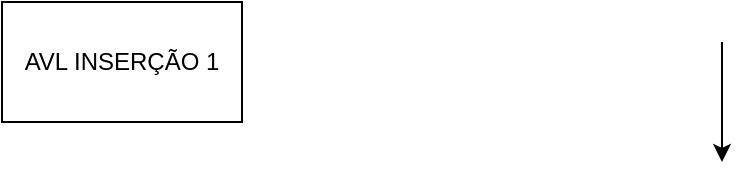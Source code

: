 <mxfile version="24.7.6" pages="76">
  <diagram name="AVL_INSERCAO_1" id="Ly_VxvL2hCdgDrWWfuem">
    <mxGraphModel dx="1434" dy="749" grid="1" gridSize="10" guides="1" tooltips="1" connect="1" arrows="1" fold="1" page="1" pageScale="1" pageWidth="850" pageHeight="1100" math="0" shadow="0">
      <root>
        <mxCell id="0" />
        <mxCell id="1" parent="0" />
        <mxCell id="vZ7nzFzHXmk19Ijp-6y3-1" value="" style="endArrow=classic;html=1;rounded=0;" edge="1" parent="1">
          <mxGeometry width="50" height="50" relative="1" as="geometry">
            <mxPoint x="400" y="60" as="sourcePoint" />
            <mxPoint x="400" y="120" as="targetPoint" />
          </mxGeometry>
        </mxCell>
        <mxCell id="vZ7nzFzHXmk19Ijp-6y3-2" value="AVL INSERÇÃO 1" style="rounded=0;whiteSpace=wrap;html=1;" vertex="1" parent="1">
          <mxGeometry x="40" y="40" width="120" height="60" as="geometry" />
        </mxCell>
      </root>
    </mxGraphModel>
  </diagram>
  <diagram name="AVL_INSERCAO_2" id="TGLbdfM9ZvA3JqFf53C9">
    <mxGraphModel dx="1434" dy="749" grid="1" gridSize="10" guides="1" tooltips="1" connect="1" arrows="1" fold="1" page="1" pageScale="1" pageWidth="850" pageHeight="1100" math="0" shadow="0">
      <root>
        <mxCell id="OBgPa9NuDhKUMchhrtQ4-0" />
        <mxCell id="OBgPa9NuDhKUMchhrtQ4-1" parent="OBgPa9NuDhKUMchhrtQ4-0" />
        <mxCell id="OBgPa9NuDhKUMchhrtQ4-2" value="" style="endArrow=classic;html=1;rounded=0;" edge="1" parent="OBgPa9NuDhKUMchhrtQ4-1">
          <mxGeometry width="50" height="50" relative="1" as="geometry">
            <mxPoint x="400" y="60" as="sourcePoint" />
            <mxPoint x="400" y="120" as="targetPoint" />
          </mxGeometry>
        </mxCell>
        <mxCell id="OBgPa9NuDhKUMchhrtQ4-3" value="AVL INSERÇÃO 2" style="rounded=0;whiteSpace=wrap;html=1;" vertex="1" parent="OBgPa9NuDhKUMchhrtQ4-1">
          <mxGeometry x="40" y="40" width="120" height="60" as="geometry" />
        </mxCell>
        <mxCell id="I15egE4VWo15e-d7WDf2-0" value="KHJ" style="ellipse;whiteSpace=wrap;html=1;" vertex="1" parent="OBgPa9NuDhKUMchhrtQ4-1">
          <mxGeometry x="350" y="130" width="100" height="60" as="geometry" />
        </mxCell>
      </root>
    </mxGraphModel>
  </diagram>
  <diagram name="AVL_INSERCAO_3" id="y_52z3htr1tAo5rQ2thf">
    <mxGraphModel dx="1434" dy="749" grid="1" gridSize="10" guides="1" tooltips="1" connect="1" arrows="1" fold="1" page="1" pageScale="1" pageWidth="850" pageHeight="1100" math="0" shadow="0">
      <root>
        <mxCell id="andRxaTFQ3qFUxDvQTMt-0" />
        <mxCell id="andRxaTFQ3qFUxDvQTMt-1" parent="andRxaTFQ3qFUxDvQTMt-0" />
        <mxCell id="andRxaTFQ3qFUxDvQTMt-2" value="" style="endArrow=classic;html=1;rounded=0;" edge="1" parent="andRxaTFQ3qFUxDvQTMt-1">
          <mxGeometry width="50" height="50" relative="1" as="geometry">
            <mxPoint x="400" y="60" as="sourcePoint" />
            <mxPoint x="400" y="120" as="targetPoint" />
          </mxGeometry>
        </mxCell>
        <mxCell id="andRxaTFQ3qFUxDvQTMt-3" value="AVL INSERÇÃO 3.1" style="rounded=0;whiteSpace=wrap;html=1;" vertex="1" parent="andRxaTFQ3qFUxDvQTMt-1">
          <mxGeometry x="40" y="40" width="120" height="60" as="geometry" />
        </mxCell>
        <mxCell id="andRxaTFQ3qFUxDvQTMt-4" value="KHJ" style="ellipse;whiteSpace=wrap;html=1;" vertex="1" parent="andRxaTFQ3qFUxDvQTMt-1">
          <mxGeometry x="350" y="130" width="100" height="60" as="geometry" />
        </mxCell>
        <mxCell id="gPlxhzF7CJuTVFoaxoM4-0" value="&lt;div&gt;JAX&lt;/div&gt;" style="ellipse;whiteSpace=wrap;html=1;" vertex="1" parent="andRxaTFQ3qFUxDvQTMt-1">
          <mxGeometry x="220" y="70" width="100" height="60" as="geometry" />
        </mxCell>
      </root>
    </mxGraphModel>
  </diagram>
  <diagram name="AVL_INSERCAO_4" id="oNLramk2MGb5rgERc4VN">
    <mxGraphModel dx="1434" dy="749" grid="1" gridSize="10" guides="1" tooltips="1" connect="1" arrows="1" fold="1" page="1" pageScale="1" pageWidth="850" pageHeight="1100" math="0" shadow="0">
      <root>
        <mxCell id="zOVLWlCOPyE83DAeZME9-0" />
        <mxCell id="zOVLWlCOPyE83DAeZME9-1" parent="zOVLWlCOPyE83DAeZME9-0" />
        <mxCell id="zOVLWlCOPyE83DAeZME9-2" value="" style="endArrow=classic;html=1;rounded=0;" edge="1" parent="zOVLWlCOPyE83DAeZME9-1">
          <mxGeometry width="50" height="50" relative="1" as="geometry">
            <mxPoint x="400" y="60" as="sourcePoint" />
            <mxPoint x="400" y="120" as="targetPoint" />
          </mxGeometry>
        </mxCell>
        <mxCell id="zOVLWlCOPyE83DAeZME9-3" value="&lt;div&gt;AVL INSERÇÃO 3.2&lt;br&gt;&lt;/div&gt;" style="rounded=0;whiteSpace=wrap;html=1;" vertex="1" parent="zOVLWlCOPyE83DAeZME9-1">
          <mxGeometry x="40" y="40" width="120" height="60" as="geometry" />
        </mxCell>
        <mxCell id="zOVLWlCOPyE83DAeZME9-4" value="KHJ" style="ellipse;whiteSpace=wrap;html=1;fillColor=#dae8fc;strokeColor=#6c8ebf;" vertex="1" parent="zOVLWlCOPyE83DAeZME9-1">
          <mxGeometry x="350" y="130" width="100" height="60" as="geometry" />
        </mxCell>
        <mxCell id="zOVLWlCOPyE83DAeZME9-5" value="&lt;div&gt;JAX&lt;/div&gt;" style="ellipse;whiteSpace=wrap;html=1;fillColor=#dae8fc;strokeColor=#6c8ebf;" vertex="1" parent="zOVLWlCOPyE83DAeZME9-1">
          <mxGeometry x="220" y="70" width="100" height="60" as="geometry" />
        </mxCell>
      </root>
    </mxGraphModel>
  </diagram>
  <diagram name="AVL_INSERCAO_5" id="4ozPVbu_JhPsvWXc2sD2">
    <mxGraphModel dx="1434" dy="749" grid="1" gridSize="10" guides="1" tooltips="1" connect="1" arrows="1" fold="1" page="1" pageScale="1" pageWidth="850" pageHeight="1100" math="0" shadow="0">
      <root>
        <mxCell id="ndU27oBufN1mq7w_JE68-0" />
        <mxCell id="ndU27oBufN1mq7w_JE68-1" parent="ndU27oBufN1mq7w_JE68-0" />
        <mxCell id="ndU27oBufN1mq7w_JE68-2" value="" style="endArrow=classic;html=1;rounded=0;" edge="1" parent="ndU27oBufN1mq7w_JE68-1">
          <mxGeometry width="50" height="50" relative="1" as="geometry">
            <mxPoint x="400" y="60" as="sourcePoint" />
            <mxPoint x="400" y="120" as="targetPoint" />
          </mxGeometry>
        </mxCell>
        <mxCell id="ndU27oBufN1mq7w_JE68-3" value="&lt;div&gt;AVL INSERÇÃO 3.3&lt;/div&gt;" style="rounded=0;whiteSpace=wrap;html=1;" vertex="1" parent="ndU27oBufN1mq7w_JE68-1">
          <mxGeometry x="40" y="40" width="120" height="60" as="geometry" />
        </mxCell>
        <mxCell id="ndU27oBufN1mq7w_JE68-4" value="KHJ" style="ellipse;whiteSpace=wrap;html=1;" vertex="1" parent="ndU27oBufN1mq7w_JE68-1">
          <mxGeometry x="350" y="130" width="100" height="60" as="geometry" />
        </mxCell>
        <mxCell id="ndU27oBufN1mq7w_JE68-5" value="&lt;div&gt;JAX&lt;/div&gt;" style="ellipse;whiteSpace=wrap;html=1;" vertex="1" parent="ndU27oBufN1mq7w_JE68-1">
          <mxGeometry x="270" y="240" width="100" height="60" as="geometry" />
        </mxCell>
        <mxCell id="rW8qQcQ_mBelfT-Zjqyr-0" value="" style="endArrow=classic;html=1;rounded=0;exitX=0.5;exitY=1;exitDx=0;exitDy=0;entryX=1;entryY=0;entryDx=0;entryDy=0;" edge="1" parent="ndU27oBufN1mq7w_JE68-1" source="ndU27oBufN1mq7w_JE68-4" target="ndU27oBufN1mq7w_JE68-5">
          <mxGeometry width="50" height="50" relative="1" as="geometry">
            <mxPoint x="410" y="70" as="sourcePoint" />
            <mxPoint x="410" y="130" as="targetPoint" />
          </mxGeometry>
        </mxCell>
      </root>
    </mxGraphModel>
  </diagram>
  <diagram name="AVL_INSERCAO_6" id="ULtK75ZlUv4Dp4ZL_MF3">
    <mxGraphModel dx="1434" dy="749" grid="1" gridSize="10" guides="1" tooltips="1" connect="1" arrows="1" fold="1" page="1" pageScale="1" pageWidth="850" pageHeight="1100" math="0" shadow="0">
      <root>
        <mxCell id="u3cTN-aiWSw3MLJLSDCm-0" />
        <mxCell id="u3cTN-aiWSw3MLJLSDCm-1" parent="u3cTN-aiWSw3MLJLSDCm-0" />
        <mxCell id="u3cTN-aiWSw3MLJLSDCm-2" value="" style="endArrow=classic;html=1;rounded=0;" edge="1" parent="u3cTN-aiWSw3MLJLSDCm-1">
          <mxGeometry width="50" height="50" relative="1" as="geometry">
            <mxPoint x="400" y="60" as="sourcePoint" />
            <mxPoint x="400" y="120" as="targetPoint" />
          </mxGeometry>
        </mxCell>
        <mxCell id="u3cTN-aiWSw3MLJLSDCm-3" value="&lt;div&gt;AVL INSERÇÃO 4&lt;br&gt;&lt;/div&gt;" style="rounded=0;whiteSpace=wrap;html=1;" vertex="1" parent="u3cTN-aiWSw3MLJLSDCm-1">
          <mxGeometry x="40" y="40" width="120" height="60" as="geometry" />
        </mxCell>
        <mxCell id="u3cTN-aiWSw3MLJLSDCm-4" value="KHJ" style="ellipse;whiteSpace=wrap;html=1;" vertex="1" parent="u3cTN-aiWSw3MLJLSDCm-1">
          <mxGeometry x="350" y="130" width="100" height="60" as="geometry" />
        </mxCell>
        <mxCell id="u3cTN-aiWSw3MLJLSDCm-5" value="&lt;div&gt;JAX&lt;/div&gt;" style="ellipse;whiteSpace=wrap;html=1;" vertex="1" parent="u3cTN-aiWSw3MLJLSDCm-1">
          <mxGeometry x="270" y="240" width="100" height="60" as="geometry" />
        </mxCell>
        <mxCell id="u3cTN-aiWSw3MLJLSDCm-6" value="" style="endArrow=classic;html=1;rounded=0;exitX=0.5;exitY=1;exitDx=0;exitDy=0;entryX=1;entryY=0;entryDx=0;entryDy=0;" edge="1" parent="u3cTN-aiWSw3MLJLSDCm-1" source="u3cTN-aiWSw3MLJLSDCm-4" target="u3cTN-aiWSw3MLJLSDCm-5">
          <mxGeometry width="50" height="50" relative="1" as="geometry">
            <mxPoint x="410" y="70" as="sourcePoint" />
            <mxPoint x="410" y="130" as="targetPoint" />
          </mxGeometry>
        </mxCell>
        <mxCell id="ny84XGdi7nQo2lTcdB7S-0" value="&lt;div&gt;YCE&lt;/div&gt;" style="ellipse;whiteSpace=wrap;html=1;" vertex="1" parent="u3cTN-aiWSw3MLJLSDCm-1">
          <mxGeometry x="200" y="80" width="100" height="60" as="geometry" />
        </mxCell>
      </root>
    </mxGraphModel>
  </diagram>
  <diagram name="AVL_INSERCAO_7" id="4s8Lg2X-mzmRs5ETelR0">
    <mxGraphModel dx="1434" dy="749" grid="1" gridSize="10" guides="1" tooltips="1" connect="1" arrows="1" fold="1" page="1" pageScale="1" pageWidth="850" pageHeight="1100" math="0" shadow="0">
      <root>
        <mxCell id="ACpEVM7xQg3-YeG3nPUb-0" />
        <mxCell id="ACpEVM7xQg3-YeG3nPUb-1" parent="ACpEVM7xQg3-YeG3nPUb-0" />
        <mxCell id="ACpEVM7xQg3-YeG3nPUb-2" value="" style="endArrow=classic;html=1;rounded=0;" edge="1" parent="ACpEVM7xQg3-YeG3nPUb-1">
          <mxGeometry width="50" height="50" relative="1" as="geometry">
            <mxPoint x="400" y="60" as="sourcePoint" />
            <mxPoint x="400" y="120" as="targetPoint" />
          </mxGeometry>
        </mxCell>
        <mxCell id="ACpEVM7xQg3-YeG3nPUb-3" value="&lt;div&gt;AVL INSERÇÃO 4.1&lt;br&gt;&lt;/div&gt;" style="rounded=0;whiteSpace=wrap;html=1;" vertex="1" parent="ACpEVM7xQg3-YeG3nPUb-1">
          <mxGeometry x="40" y="40" width="120" height="60" as="geometry" />
        </mxCell>
        <mxCell id="ACpEVM7xQg3-YeG3nPUb-4" value="KHJ" style="ellipse;whiteSpace=wrap;html=1;fillColor=#dae8fc;strokeColor=#6c8ebf;" vertex="1" parent="ACpEVM7xQg3-YeG3nPUb-1">
          <mxGeometry x="350" y="130" width="100" height="60" as="geometry" />
        </mxCell>
        <mxCell id="ACpEVM7xQg3-YeG3nPUb-5" value="&lt;div&gt;JAX&lt;/div&gt;" style="ellipse;whiteSpace=wrap;html=1;" vertex="1" parent="ACpEVM7xQg3-YeG3nPUb-1">
          <mxGeometry x="270" y="240" width="100" height="60" as="geometry" />
        </mxCell>
        <mxCell id="ACpEVM7xQg3-YeG3nPUb-6" value="" style="endArrow=classic;html=1;rounded=0;exitX=0.5;exitY=1;exitDx=0;exitDy=0;entryX=1;entryY=0;entryDx=0;entryDy=0;" edge="1" parent="ACpEVM7xQg3-YeG3nPUb-1" source="ACpEVM7xQg3-YeG3nPUb-4" target="ACpEVM7xQg3-YeG3nPUb-5">
          <mxGeometry width="50" height="50" relative="1" as="geometry">
            <mxPoint x="410" y="70" as="sourcePoint" />
            <mxPoint x="410" y="130" as="targetPoint" />
          </mxGeometry>
        </mxCell>
        <mxCell id="ACpEVM7xQg3-YeG3nPUb-7" value="&lt;div&gt;YCE&lt;/div&gt;" style="ellipse;whiteSpace=wrap;html=1;fillColor=#dae8fc;strokeColor=#6c8ebf;" vertex="1" parent="ACpEVM7xQg3-YeG3nPUb-1">
          <mxGeometry x="200" y="80" width="100" height="60" as="geometry" />
        </mxCell>
      </root>
    </mxGraphModel>
  </diagram>
  <diagram name="AVL_INSERCAO_8" id="zz1L08GbqkKSDnMuLNWL">
    <mxGraphModel dx="1434" dy="749" grid="1" gridSize="10" guides="1" tooltips="1" connect="1" arrows="1" fold="1" page="1" pageScale="1" pageWidth="850" pageHeight="1100" math="0" shadow="0">
      <root>
        <mxCell id="6MFaQhb2rnDHHgq8IQii-0" />
        <mxCell id="6MFaQhb2rnDHHgq8IQii-1" parent="6MFaQhb2rnDHHgq8IQii-0" />
        <mxCell id="6MFaQhb2rnDHHgq8IQii-2" value="" style="endArrow=classic;html=1;rounded=0;" edge="1" parent="6MFaQhb2rnDHHgq8IQii-1">
          <mxGeometry width="50" height="50" relative="1" as="geometry">
            <mxPoint x="400" y="60" as="sourcePoint" />
            <mxPoint x="400" y="120" as="targetPoint" />
          </mxGeometry>
        </mxCell>
        <mxCell id="6MFaQhb2rnDHHgq8IQii-3" value="&lt;div&gt;AVL INSERÇÃO 4.2&lt;/div&gt;" style="rounded=0;whiteSpace=wrap;html=1;" vertex="1" parent="6MFaQhb2rnDHHgq8IQii-1">
          <mxGeometry x="40" y="40" width="120" height="60" as="geometry" />
        </mxCell>
        <mxCell id="6MFaQhb2rnDHHgq8IQii-4" value="KHJ" style="ellipse;whiteSpace=wrap;html=1;" vertex="1" parent="6MFaQhb2rnDHHgq8IQii-1">
          <mxGeometry x="350" y="130" width="100" height="60" as="geometry" />
        </mxCell>
        <mxCell id="6MFaQhb2rnDHHgq8IQii-5" value="&lt;div&gt;JAX&lt;/div&gt;" style="ellipse;whiteSpace=wrap;html=1;" vertex="1" parent="6MFaQhb2rnDHHgq8IQii-1">
          <mxGeometry x="270" y="240" width="100" height="60" as="geometry" />
        </mxCell>
        <mxCell id="6MFaQhb2rnDHHgq8IQii-6" value="" style="endArrow=classic;html=1;rounded=0;exitX=0.5;exitY=1;exitDx=0;exitDy=0;entryX=1;entryY=0;entryDx=0;entryDy=0;" edge="1" parent="6MFaQhb2rnDHHgq8IQii-1" source="6MFaQhb2rnDHHgq8IQii-4" target="6MFaQhb2rnDHHgq8IQii-5">
          <mxGeometry width="50" height="50" relative="1" as="geometry">
            <mxPoint x="410" y="70" as="sourcePoint" />
            <mxPoint x="410" y="130" as="targetPoint" />
          </mxGeometry>
        </mxCell>
        <mxCell id="6MFaQhb2rnDHHgq8IQii-7" value="&lt;div&gt;YCE&lt;/div&gt;" style="ellipse;whiteSpace=wrap;html=1;" vertex="1" parent="6MFaQhb2rnDHHgq8IQii-1">
          <mxGeometry x="425" y="240" width="100" height="60" as="geometry" />
        </mxCell>
        <mxCell id="s9vL1Vq5ba1JrgyIbpT_-0" value="" style="endArrow=classic;html=1;rounded=0;exitX=0.5;exitY=1;exitDx=0;exitDy=0;entryX=0;entryY=0;entryDx=0;entryDy=0;" edge="1" parent="6MFaQhb2rnDHHgq8IQii-1" source="6MFaQhb2rnDHHgq8IQii-4" target="6MFaQhb2rnDHHgq8IQii-7">
          <mxGeometry width="50" height="50" relative="1" as="geometry">
            <mxPoint x="410" y="200" as="sourcePoint" />
            <mxPoint x="365" y="259" as="targetPoint" />
          </mxGeometry>
        </mxCell>
      </root>
    </mxGraphModel>
  </diagram>
  <diagram name="AVL_INSERCAO_9" id="jhUhF3JYJMksZ-m_HMHn">
    <mxGraphModel dx="1434" dy="749" grid="1" gridSize="10" guides="1" tooltips="1" connect="1" arrows="1" fold="1" page="1" pageScale="1" pageWidth="850" pageHeight="1100" math="0" shadow="0">
      <root>
        <mxCell id="AN6ESETodVwpO-Pf1w_s-0" />
        <mxCell id="AN6ESETodVwpO-Pf1w_s-1" parent="AN6ESETodVwpO-Pf1w_s-0" />
        <mxCell id="AN6ESETodVwpO-Pf1w_s-2" value="" style="endArrow=classic;html=1;rounded=0;" edge="1" parent="AN6ESETodVwpO-Pf1w_s-1">
          <mxGeometry width="50" height="50" relative="1" as="geometry">
            <mxPoint x="400" y="60" as="sourcePoint" />
            <mxPoint x="400" y="120" as="targetPoint" />
          </mxGeometry>
        </mxCell>
        <mxCell id="AN6ESETodVwpO-Pf1w_s-3" value="&lt;div&gt;AVL INSERÇÃO 5&lt;br&gt;&lt;/div&gt;" style="rounded=0;whiteSpace=wrap;html=1;" vertex="1" parent="AN6ESETodVwpO-Pf1w_s-1">
          <mxGeometry x="40" y="40" width="120" height="60" as="geometry" />
        </mxCell>
        <mxCell id="AN6ESETodVwpO-Pf1w_s-4" value="KHJ" style="ellipse;whiteSpace=wrap;html=1;" vertex="1" parent="AN6ESETodVwpO-Pf1w_s-1">
          <mxGeometry x="350" y="130" width="100" height="60" as="geometry" />
        </mxCell>
        <mxCell id="AN6ESETodVwpO-Pf1w_s-5" value="&lt;div&gt;JAX&lt;/div&gt;" style="ellipse;whiteSpace=wrap;html=1;" vertex="1" parent="AN6ESETodVwpO-Pf1w_s-1">
          <mxGeometry x="270" y="240" width="100" height="60" as="geometry" />
        </mxCell>
        <mxCell id="AN6ESETodVwpO-Pf1w_s-6" value="" style="endArrow=classic;html=1;rounded=0;exitX=0.5;exitY=1;exitDx=0;exitDy=0;entryX=1;entryY=0;entryDx=0;entryDy=0;" edge="1" parent="AN6ESETodVwpO-Pf1w_s-1" source="AN6ESETodVwpO-Pf1w_s-4" target="AN6ESETodVwpO-Pf1w_s-5">
          <mxGeometry width="50" height="50" relative="1" as="geometry">
            <mxPoint x="410" y="70" as="sourcePoint" />
            <mxPoint x="410" y="130" as="targetPoint" />
          </mxGeometry>
        </mxCell>
        <mxCell id="AN6ESETodVwpO-Pf1w_s-7" value="&lt;div&gt;YCE&lt;/div&gt;" style="ellipse;whiteSpace=wrap;html=1;" vertex="1" parent="AN6ESETodVwpO-Pf1w_s-1">
          <mxGeometry x="425" y="240" width="100" height="60" as="geometry" />
        </mxCell>
        <mxCell id="AN6ESETodVwpO-Pf1w_s-8" value="" style="endArrow=classic;html=1;rounded=0;exitX=0.5;exitY=1;exitDx=0;exitDy=0;entryX=0;entryY=0;entryDx=0;entryDy=0;" edge="1" parent="AN6ESETodVwpO-Pf1w_s-1" source="AN6ESETodVwpO-Pf1w_s-4" target="AN6ESETodVwpO-Pf1w_s-7">
          <mxGeometry width="50" height="50" relative="1" as="geometry">
            <mxPoint x="410" y="200" as="sourcePoint" />
            <mxPoint x="365" y="259" as="targetPoint" />
          </mxGeometry>
        </mxCell>
        <mxCell id="o4WboJe-l_7xwdpP0lyA-0" value="CPV" style="ellipse;whiteSpace=wrap;html=1;" vertex="1" parent="AN6ESETodVwpO-Pf1w_s-1">
          <mxGeometry x="210" y="80" width="100" height="60" as="geometry" />
        </mxCell>
      </root>
    </mxGraphModel>
  </diagram>
  <diagram name="AVL_INSERCAO_10" id="L7Ehu95hDceJOWTW_kzr">
    <mxGraphModel dx="1434" dy="749" grid="1" gridSize="10" guides="1" tooltips="1" connect="1" arrows="1" fold="1" page="1" pageScale="1" pageWidth="850" pageHeight="1100" math="0" shadow="0">
      <root>
        <mxCell id="vxDRYJI5h58C4wotDv4n-0" />
        <mxCell id="vxDRYJI5h58C4wotDv4n-1" parent="vxDRYJI5h58C4wotDv4n-0" />
        <mxCell id="vxDRYJI5h58C4wotDv4n-2" value="" style="endArrow=classic;html=1;rounded=0;" edge="1" parent="vxDRYJI5h58C4wotDv4n-1">
          <mxGeometry width="50" height="50" relative="1" as="geometry">
            <mxPoint x="400" y="60" as="sourcePoint" />
            <mxPoint x="400" y="120" as="targetPoint" />
          </mxGeometry>
        </mxCell>
        <mxCell id="vxDRYJI5h58C4wotDv4n-3" value="&lt;div&gt;AVL INSERÇÃO 5.1&lt;/div&gt;" style="rounded=0;whiteSpace=wrap;html=1;" vertex="1" parent="vxDRYJI5h58C4wotDv4n-1">
          <mxGeometry x="40" y="40" width="120" height="60" as="geometry" />
        </mxCell>
        <mxCell id="vxDRYJI5h58C4wotDv4n-4" value="KHJ" style="ellipse;whiteSpace=wrap;html=1;fillColor=#dae8fc;strokeColor=#6c8ebf;" vertex="1" parent="vxDRYJI5h58C4wotDv4n-1">
          <mxGeometry x="350" y="130" width="100" height="60" as="geometry" />
        </mxCell>
        <mxCell id="vxDRYJI5h58C4wotDv4n-5" value="&lt;div&gt;JAX&lt;/div&gt;" style="ellipse;whiteSpace=wrap;html=1;" vertex="1" parent="vxDRYJI5h58C4wotDv4n-1">
          <mxGeometry x="270" y="240" width="100" height="60" as="geometry" />
        </mxCell>
        <mxCell id="vxDRYJI5h58C4wotDv4n-6" value="" style="endArrow=classic;html=1;rounded=0;exitX=0.5;exitY=1;exitDx=0;exitDy=0;entryX=1;entryY=0;entryDx=0;entryDy=0;" edge="1" parent="vxDRYJI5h58C4wotDv4n-1" source="vxDRYJI5h58C4wotDv4n-4" target="vxDRYJI5h58C4wotDv4n-5">
          <mxGeometry width="50" height="50" relative="1" as="geometry">
            <mxPoint x="410" y="70" as="sourcePoint" />
            <mxPoint x="410" y="130" as="targetPoint" />
          </mxGeometry>
        </mxCell>
        <mxCell id="vxDRYJI5h58C4wotDv4n-7" value="&lt;div&gt;YCE&lt;/div&gt;" style="ellipse;whiteSpace=wrap;html=1;" vertex="1" parent="vxDRYJI5h58C4wotDv4n-1">
          <mxGeometry x="425" y="240" width="100" height="60" as="geometry" />
        </mxCell>
        <mxCell id="vxDRYJI5h58C4wotDv4n-8" value="" style="endArrow=classic;html=1;rounded=0;exitX=0.5;exitY=1;exitDx=0;exitDy=0;entryX=0;entryY=0;entryDx=0;entryDy=0;" edge="1" parent="vxDRYJI5h58C4wotDv4n-1" source="vxDRYJI5h58C4wotDv4n-4" target="vxDRYJI5h58C4wotDv4n-7">
          <mxGeometry width="50" height="50" relative="1" as="geometry">
            <mxPoint x="410" y="200" as="sourcePoint" />
            <mxPoint x="365" y="259" as="targetPoint" />
          </mxGeometry>
        </mxCell>
        <mxCell id="vxDRYJI5h58C4wotDv4n-9" value="CPV" style="ellipse;whiteSpace=wrap;html=1;fillColor=#dae8fc;strokeColor=#6c8ebf;" vertex="1" parent="vxDRYJI5h58C4wotDv4n-1">
          <mxGeometry x="210" y="80" width="100" height="60" as="geometry" />
        </mxCell>
      </root>
    </mxGraphModel>
  </diagram>
  <diagram name="AVL_INSERCAO_11" id="mYCgC8sw2S_ViiwsVBK0">
    <mxGraphModel dx="1434" dy="749" grid="1" gridSize="10" guides="1" tooltips="1" connect="1" arrows="1" fold="1" page="1" pageScale="1" pageWidth="850" pageHeight="1100" math="0" shadow="0">
      <root>
        <mxCell id="nDU-avsrD1R_xnVPpU5K-0" />
        <mxCell id="nDU-avsrD1R_xnVPpU5K-1" parent="nDU-avsrD1R_xnVPpU5K-0" />
        <mxCell id="nDU-avsrD1R_xnVPpU5K-2" value="" style="endArrow=classic;html=1;rounded=0;" edge="1" parent="nDU-avsrD1R_xnVPpU5K-1">
          <mxGeometry width="50" height="50" relative="1" as="geometry">
            <mxPoint x="400" y="60" as="sourcePoint" />
            <mxPoint x="400" y="120" as="targetPoint" />
          </mxGeometry>
        </mxCell>
        <mxCell id="nDU-avsrD1R_xnVPpU5K-3" value="&lt;div&gt;AVL INSERÇÃO 5.2&lt;/div&gt;" style="rounded=0;whiteSpace=wrap;html=1;" vertex="1" parent="nDU-avsrD1R_xnVPpU5K-1">
          <mxGeometry x="40" y="40" width="120" height="60" as="geometry" />
        </mxCell>
        <mxCell id="nDU-avsrD1R_xnVPpU5K-4" value="KHJ" style="ellipse;whiteSpace=wrap;html=1;" vertex="1" parent="nDU-avsrD1R_xnVPpU5K-1">
          <mxGeometry x="350" y="130" width="100" height="60" as="geometry" />
        </mxCell>
        <mxCell id="nDU-avsrD1R_xnVPpU5K-5" value="&lt;div&gt;JAX&lt;/div&gt;" style="ellipse;whiteSpace=wrap;html=1;fillColor=#dae8fc;strokeColor=#6c8ebf;" vertex="1" parent="nDU-avsrD1R_xnVPpU5K-1">
          <mxGeometry x="270" y="240" width="100" height="60" as="geometry" />
        </mxCell>
        <mxCell id="nDU-avsrD1R_xnVPpU5K-6" value="" style="endArrow=classic;html=1;rounded=0;exitX=0.5;exitY=1;exitDx=0;exitDy=0;entryX=1;entryY=0;entryDx=0;entryDy=0;" edge="1" parent="nDU-avsrD1R_xnVPpU5K-1" source="nDU-avsrD1R_xnVPpU5K-4" target="nDU-avsrD1R_xnVPpU5K-5">
          <mxGeometry width="50" height="50" relative="1" as="geometry">
            <mxPoint x="410" y="70" as="sourcePoint" />
            <mxPoint x="410" y="130" as="targetPoint" />
          </mxGeometry>
        </mxCell>
        <mxCell id="nDU-avsrD1R_xnVPpU5K-7" value="&lt;div&gt;YCE&lt;/div&gt;" style="ellipse;whiteSpace=wrap;html=1;" vertex="1" parent="nDU-avsrD1R_xnVPpU5K-1">
          <mxGeometry x="425" y="240" width="100" height="60" as="geometry" />
        </mxCell>
        <mxCell id="nDU-avsrD1R_xnVPpU5K-8" value="" style="endArrow=classic;html=1;rounded=0;exitX=0.5;exitY=1;exitDx=0;exitDy=0;entryX=0;entryY=0;entryDx=0;entryDy=0;" edge="1" parent="nDU-avsrD1R_xnVPpU5K-1" source="nDU-avsrD1R_xnVPpU5K-4" target="nDU-avsrD1R_xnVPpU5K-7">
          <mxGeometry width="50" height="50" relative="1" as="geometry">
            <mxPoint x="410" y="200" as="sourcePoint" />
            <mxPoint x="365" y="259" as="targetPoint" />
          </mxGeometry>
        </mxCell>
        <mxCell id="nDU-avsrD1R_xnVPpU5K-9" value="CPV" style="ellipse;whiteSpace=wrap;html=1;fillColor=#dae8fc;strokeColor=#6c8ebf;" vertex="1" parent="nDU-avsrD1R_xnVPpU5K-1">
          <mxGeometry x="210" y="80" width="100" height="60" as="geometry" />
        </mxCell>
      </root>
    </mxGraphModel>
  </diagram>
  <diagram name="AVL_INSERCAO_12" id="lmi55YM9VTmaz-E1vrZc">
    <mxGraphModel dx="1434" dy="749" grid="1" gridSize="10" guides="1" tooltips="1" connect="1" arrows="1" fold="1" page="1" pageScale="1" pageWidth="850" pageHeight="1100" math="0" shadow="0">
      <root>
        <mxCell id="TWl2hFCviCdnhop0bMK--0" />
        <mxCell id="TWl2hFCviCdnhop0bMK--1" parent="TWl2hFCviCdnhop0bMK--0" />
        <mxCell id="TWl2hFCviCdnhop0bMK--2" value="" style="endArrow=classic;html=1;rounded=0;" edge="1" parent="TWl2hFCviCdnhop0bMK--1">
          <mxGeometry width="50" height="50" relative="1" as="geometry">
            <mxPoint x="400" y="60" as="sourcePoint" />
            <mxPoint x="400" y="120" as="targetPoint" />
          </mxGeometry>
        </mxCell>
        <mxCell id="TWl2hFCviCdnhop0bMK--3" value="&lt;div&gt;AVL INSERÇÃO 5.3&lt;/div&gt;" style="rounded=0;whiteSpace=wrap;html=1;" vertex="1" parent="TWl2hFCviCdnhop0bMK--1">
          <mxGeometry x="40" y="40" width="120" height="60" as="geometry" />
        </mxCell>
        <mxCell id="TWl2hFCviCdnhop0bMK--4" value="KHJ" style="ellipse;whiteSpace=wrap;html=1;" vertex="1" parent="TWl2hFCviCdnhop0bMK--1">
          <mxGeometry x="350" y="130" width="100" height="60" as="geometry" />
        </mxCell>
        <mxCell id="TWl2hFCviCdnhop0bMK--5" value="&lt;div&gt;JAX&lt;/div&gt;" style="ellipse;whiteSpace=wrap;html=1;" vertex="1" parent="TWl2hFCviCdnhop0bMK--1">
          <mxGeometry x="270" y="240" width="100" height="60" as="geometry" />
        </mxCell>
        <mxCell id="TWl2hFCviCdnhop0bMK--6" value="" style="endArrow=classic;html=1;rounded=0;exitX=0.5;exitY=1;exitDx=0;exitDy=0;entryX=1;entryY=0;entryDx=0;entryDy=0;" edge="1" parent="TWl2hFCviCdnhop0bMK--1" source="TWl2hFCviCdnhop0bMK--4" target="TWl2hFCviCdnhop0bMK--5">
          <mxGeometry width="50" height="50" relative="1" as="geometry">
            <mxPoint x="410" y="70" as="sourcePoint" />
            <mxPoint x="410" y="130" as="targetPoint" />
          </mxGeometry>
        </mxCell>
        <mxCell id="TWl2hFCviCdnhop0bMK--7" value="&lt;div&gt;YCE&lt;/div&gt;" style="ellipse;whiteSpace=wrap;html=1;" vertex="1" parent="TWl2hFCviCdnhop0bMK--1">
          <mxGeometry x="425" y="240" width="100" height="60" as="geometry" />
        </mxCell>
        <mxCell id="TWl2hFCviCdnhop0bMK--8" value="" style="endArrow=classic;html=1;rounded=0;exitX=0.5;exitY=1;exitDx=0;exitDy=0;entryX=0;entryY=0;entryDx=0;entryDy=0;" edge="1" parent="TWl2hFCviCdnhop0bMK--1" source="TWl2hFCviCdnhop0bMK--4" target="TWl2hFCviCdnhop0bMK--7">
          <mxGeometry width="50" height="50" relative="1" as="geometry">
            <mxPoint x="410" y="200" as="sourcePoint" />
            <mxPoint x="365" y="259" as="targetPoint" />
          </mxGeometry>
        </mxCell>
        <mxCell id="TWl2hFCviCdnhop0bMK--9" value="CPV" style="ellipse;whiteSpace=wrap;html=1;" vertex="1" parent="TWl2hFCviCdnhop0bMK--1">
          <mxGeometry x="190" y="350" width="100" height="60" as="geometry" />
        </mxCell>
        <mxCell id="CkKuzaYi0c1X4LKN4zKG-0" value="" style="endArrow=classic;html=1;rounded=0;entryX=1;entryY=0;entryDx=0;entryDy=0;exitX=0.5;exitY=1;exitDx=0;exitDy=0;" edge="1" parent="TWl2hFCviCdnhop0bMK--1" source="TWl2hFCviCdnhop0bMK--5" target="TWl2hFCviCdnhop0bMK--9">
          <mxGeometry width="50" height="50" relative="1" as="geometry">
            <mxPoint x="330" y="300" as="sourcePoint" />
            <mxPoint x="365" y="259" as="targetPoint" />
          </mxGeometry>
        </mxCell>
      </root>
    </mxGraphModel>
  </diagram>
  <diagram name="AVL_INSERCAO_13" id="8tJhKtZW1DnV8fXwQmbJ">
    <mxGraphModel dx="1434" dy="749" grid="1" gridSize="10" guides="1" tooltips="1" connect="1" arrows="1" fold="1" page="1" pageScale="1" pageWidth="850" pageHeight="1100" math="0" shadow="0">
      <root>
        <mxCell id="yZs6Vy_z1VIqHFaMHGeh-0" />
        <mxCell id="yZs6Vy_z1VIqHFaMHGeh-1" parent="yZs6Vy_z1VIqHFaMHGeh-0" />
        <mxCell id="yZs6Vy_z1VIqHFaMHGeh-2" value="" style="endArrow=classic;html=1;rounded=0;" edge="1" parent="yZs6Vy_z1VIqHFaMHGeh-1">
          <mxGeometry width="50" height="50" relative="1" as="geometry">
            <mxPoint x="400" y="60" as="sourcePoint" />
            <mxPoint x="400" y="120" as="targetPoint" />
          </mxGeometry>
        </mxCell>
        <mxCell id="yZs6Vy_z1VIqHFaMHGeh-3" value="&lt;div&gt;AVL INSERÇÃO 6&lt;/div&gt;" style="rounded=0;whiteSpace=wrap;html=1;" vertex="1" parent="yZs6Vy_z1VIqHFaMHGeh-1">
          <mxGeometry x="40" y="40" width="120" height="60" as="geometry" />
        </mxCell>
        <mxCell id="yZs6Vy_z1VIqHFaMHGeh-4" value="KHJ" style="ellipse;whiteSpace=wrap;html=1;" vertex="1" parent="yZs6Vy_z1VIqHFaMHGeh-1">
          <mxGeometry x="350" y="130" width="100" height="60" as="geometry" />
        </mxCell>
        <mxCell id="yZs6Vy_z1VIqHFaMHGeh-5" value="&lt;div&gt;JAX&lt;/div&gt;" style="ellipse;whiteSpace=wrap;html=1;" vertex="1" parent="yZs6Vy_z1VIqHFaMHGeh-1">
          <mxGeometry x="270" y="240" width="100" height="60" as="geometry" />
        </mxCell>
        <mxCell id="yZs6Vy_z1VIqHFaMHGeh-6" value="" style="endArrow=classic;html=1;rounded=0;exitX=0.5;exitY=1;exitDx=0;exitDy=0;entryX=1;entryY=0;entryDx=0;entryDy=0;" edge="1" parent="yZs6Vy_z1VIqHFaMHGeh-1" source="yZs6Vy_z1VIqHFaMHGeh-4" target="yZs6Vy_z1VIqHFaMHGeh-5">
          <mxGeometry width="50" height="50" relative="1" as="geometry">
            <mxPoint x="410" y="70" as="sourcePoint" />
            <mxPoint x="410" y="130" as="targetPoint" />
          </mxGeometry>
        </mxCell>
        <mxCell id="yZs6Vy_z1VIqHFaMHGeh-7" value="&lt;div&gt;YCE&lt;/div&gt;" style="ellipse;whiteSpace=wrap;html=1;" vertex="1" parent="yZs6Vy_z1VIqHFaMHGeh-1">
          <mxGeometry x="425" y="240" width="100" height="60" as="geometry" />
        </mxCell>
        <mxCell id="yZs6Vy_z1VIqHFaMHGeh-8" value="" style="endArrow=classic;html=1;rounded=0;exitX=0.5;exitY=1;exitDx=0;exitDy=0;entryX=0;entryY=0;entryDx=0;entryDy=0;" edge="1" parent="yZs6Vy_z1VIqHFaMHGeh-1" source="yZs6Vy_z1VIqHFaMHGeh-4" target="yZs6Vy_z1VIqHFaMHGeh-7">
          <mxGeometry width="50" height="50" relative="1" as="geometry">
            <mxPoint x="410" y="200" as="sourcePoint" />
            <mxPoint x="365" y="259" as="targetPoint" />
          </mxGeometry>
        </mxCell>
        <mxCell id="yZs6Vy_z1VIqHFaMHGeh-9" value="CPV" style="ellipse;whiteSpace=wrap;html=1;" vertex="1" parent="yZs6Vy_z1VIqHFaMHGeh-1">
          <mxGeometry x="190" y="350" width="100" height="60" as="geometry" />
        </mxCell>
        <mxCell id="yZs6Vy_z1VIqHFaMHGeh-10" value="" style="endArrow=classic;html=1;rounded=0;entryX=1;entryY=0;entryDx=0;entryDy=0;exitX=0.5;exitY=1;exitDx=0;exitDy=0;" edge="1" parent="yZs6Vy_z1VIqHFaMHGeh-1" source="yZs6Vy_z1VIqHFaMHGeh-5" target="yZs6Vy_z1VIqHFaMHGeh-9">
          <mxGeometry width="50" height="50" relative="1" as="geometry">
            <mxPoint x="330" y="300" as="sourcePoint" />
            <mxPoint x="365" y="259" as="targetPoint" />
          </mxGeometry>
        </mxCell>
        <mxCell id="NCqYyFuB-0LyIFXROr6q-0" value="TCX" style="ellipse;whiteSpace=wrap;html=1;" vertex="1" parent="yZs6Vy_z1VIqHFaMHGeh-1">
          <mxGeometry x="210" y="80" width="100" height="60" as="geometry" />
        </mxCell>
      </root>
    </mxGraphModel>
  </diagram>
  <diagram name="AVL_INSERCAO_14" id="Hfu8BYgQrVtbAKjIS9sJ">
    <mxGraphModel dx="1434" dy="749" grid="1" gridSize="10" guides="1" tooltips="1" connect="1" arrows="1" fold="1" page="1" pageScale="1" pageWidth="850" pageHeight="1100" math="0" shadow="0">
      <root>
        <mxCell id="XzE7Ep-ynoSBvq5zOBc4-0" />
        <mxCell id="XzE7Ep-ynoSBvq5zOBc4-1" parent="XzE7Ep-ynoSBvq5zOBc4-0" />
        <mxCell id="XzE7Ep-ynoSBvq5zOBc4-2" value="" style="endArrow=classic;html=1;rounded=0;" edge="1" parent="XzE7Ep-ynoSBvq5zOBc4-1">
          <mxGeometry width="50" height="50" relative="1" as="geometry">
            <mxPoint x="400" y="60" as="sourcePoint" />
            <mxPoint x="400" y="120" as="targetPoint" />
          </mxGeometry>
        </mxCell>
        <mxCell id="XzE7Ep-ynoSBvq5zOBc4-3" value="&lt;div&gt;AVL INSERÇÃO 6.1&lt;/div&gt;" style="rounded=0;whiteSpace=wrap;html=1;" vertex="1" parent="XzE7Ep-ynoSBvq5zOBc4-1">
          <mxGeometry x="40" y="40" width="120" height="60" as="geometry" />
        </mxCell>
        <mxCell id="XzE7Ep-ynoSBvq5zOBc4-4" value="KHJ" style="ellipse;whiteSpace=wrap;html=1;fillColor=#dae8fc;strokeColor=#6c8ebf;" vertex="1" parent="XzE7Ep-ynoSBvq5zOBc4-1">
          <mxGeometry x="350" y="130" width="100" height="60" as="geometry" />
        </mxCell>
        <mxCell id="XzE7Ep-ynoSBvq5zOBc4-5" value="&lt;div&gt;JAX&lt;/div&gt;" style="ellipse;whiteSpace=wrap;html=1;" vertex="1" parent="XzE7Ep-ynoSBvq5zOBc4-1">
          <mxGeometry x="270" y="240" width="100" height="60" as="geometry" />
        </mxCell>
        <mxCell id="XzE7Ep-ynoSBvq5zOBc4-6" value="" style="endArrow=classic;html=1;rounded=0;exitX=0.5;exitY=1;exitDx=0;exitDy=0;entryX=1;entryY=0;entryDx=0;entryDy=0;" edge="1" parent="XzE7Ep-ynoSBvq5zOBc4-1" source="XzE7Ep-ynoSBvq5zOBc4-4" target="XzE7Ep-ynoSBvq5zOBc4-5">
          <mxGeometry width="50" height="50" relative="1" as="geometry">
            <mxPoint x="410" y="70" as="sourcePoint" />
            <mxPoint x="410" y="130" as="targetPoint" />
          </mxGeometry>
        </mxCell>
        <mxCell id="XzE7Ep-ynoSBvq5zOBc4-7" value="&lt;div&gt;YCE&lt;/div&gt;" style="ellipse;whiteSpace=wrap;html=1;" vertex="1" parent="XzE7Ep-ynoSBvq5zOBc4-1">
          <mxGeometry x="425" y="240" width="100" height="60" as="geometry" />
        </mxCell>
        <mxCell id="XzE7Ep-ynoSBvq5zOBc4-8" value="" style="endArrow=classic;html=1;rounded=0;exitX=0.5;exitY=1;exitDx=0;exitDy=0;entryX=0;entryY=0;entryDx=0;entryDy=0;" edge="1" parent="XzE7Ep-ynoSBvq5zOBc4-1" source="XzE7Ep-ynoSBvq5zOBc4-4" target="XzE7Ep-ynoSBvq5zOBc4-7">
          <mxGeometry width="50" height="50" relative="1" as="geometry">
            <mxPoint x="410" y="200" as="sourcePoint" />
            <mxPoint x="365" y="259" as="targetPoint" />
          </mxGeometry>
        </mxCell>
        <mxCell id="XzE7Ep-ynoSBvq5zOBc4-9" value="CPV" style="ellipse;whiteSpace=wrap;html=1;" vertex="1" parent="XzE7Ep-ynoSBvq5zOBc4-1">
          <mxGeometry x="190" y="350" width="100" height="60" as="geometry" />
        </mxCell>
        <mxCell id="XzE7Ep-ynoSBvq5zOBc4-10" value="" style="endArrow=classic;html=1;rounded=0;entryX=1;entryY=0;entryDx=0;entryDy=0;exitX=0.5;exitY=1;exitDx=0;exitDy=0;" edge="1" parent="XzE7Ep-ynoSBvq5zOBc4-1" source="XzE7Ep-ynoSBvq5zOBc4-5" target="XzE7Ep-ynoSBvq5zOBc4-9">
          <mxGeometry width="50" height="50" relative="1" as="geometry">
            <mxPoint x="330" y="300" as="sourcePoint" />
            <mxPoint x="365" y="259" as="targetPoint" />
          </mxGeometry>
        </mxCell>
        <mxCell id="XzE7Ep-ynoSBvq5zOBc4-11" value="TCX" style="ellipse;whiteSpace=wrap;html=1;fillColor=#dae8fc;strokeColor=#6c8ebf;" vertex="1" parent="XzE7Ep-ynoSBvq5zOBc4-1">
          <mxGeometry x="210" y="80" width="100" height="60" as="geometry" />
        </mxCell>
      </root>
    </mxGraphModel>
  </diagram>
  <diagram name="AVL_INSERCAO_15" id="gqXtsjMx47Qz93Nlm185">
    <mxGraphModel dx="1434" dy="749" grid="1" gridSize="10" guides="1" tooltips="1" connect="1" arrows="1" fold="1" page="1" pageScale="1" pageWidth="850" pageHeight="1100" math="0" shadow="0">
      <root>
        <mxCell id="RiEZZpgXyBvkMrXK698n-0" />
        <mxCell id="RiEZZpgXyBvkMrXK698n-1" parent="RiEZZpgXyBvkMrXK698n-0" />
        <mxCell id="RiEZZpgXyBvkMrXK698n-2" value="" style="endArrow=classic;html=1;rounded=0;" edge="1" parent="RiEZZpgXyBvkMrXK698n-1">
          <mxGeometry width="50" height="50" relative="1" as="geometry">
            <mxPoint x="400" y="60" as="sourcePoint" />
            <mxPoint x="400" y="120" as="targetPoint" />
          </mxGeometry>
        </mxCell>
        <mxCell id="RiEZZpgXyBvkMrXK698n-3" value="&lt;div&gt;AVL INSERÇÃO 6.2&lt;/div&gt;" style="rounded=0;whiteSpace=wrap;html=1;" vertex="1" parent="RiEZZpgXyBvkMrXK698n-1">
          <mxGeometry x="40" y="40" width="120" height="60" as="geometry" />
        </mxCell>
        <mxCell id="RiEZZpgXyBvkMrXK698n-4" value="KHJ" style="ellipse;whiteSpace=wrap;html=1;" vertex="1" parent="RiEZZpgXyBvkMrXK698n-1">
          <mxGeometry x="350" y="130" width="100" height="60" as="geometry" />
        </mxCell>
        <mxCell id="RiEZZpgXyBvkMrXK698n-5" value="&lt;div&gt;JAX&lt;/div&gt;" style="ellipse;whiteSpace=wrap;html=1;" vertex="1" parent="RiEZZpgXyBvkMrXK698n-1">
          <mxGeometry x="270" y="240" width="100" height="60" as="geometry" />
        </mxCell>
        <mxCell id="RiEZZpgXyBvkMrXK698n-6" value="" style="endArrow=classic;html=1;rounded=0;exitX=0.5;exitY=1;exitDx=0;exitDy=0;entryX=1;entryY=0;entryDx=0;entryDy=0;" edge="1" parent="RiEZZpgXyBvkMrXK698n-1" source="RiEZZpgXyBvkMrXK698n-4" target="RiEZZpgXyBvkMrXK698n-5">
          <mxGeometry width="50" height="50" relative="1" as="geometry">
            <mxPoint x="410" y="70" as="sourcePoint" />
            <mxPoint x="410" y="130" as="targetPoint" />
          </mxGeometry>
        </mxCell>
        <mxCell id="RiEZZpgXyBvkMrXK698n-7" value="&lt;div&gt;YCE&lt;/div&gt;" style="ellipse;whiteSpace=wrap;html=1;fillColor=#dae8fc;strokeColor=#6c8ebf;" vertex="1" parent="RiEZZpgXyBvkMrXK698n-1">
          <mxGeometry x="425" y="240" width="100" height="60" as="geometry" />
        </mxCell>
        <mxCell id="RiEZZpgXyBvkMrXK698n-8" value="" style="endArrow=classic;html=1;rounded=0;exitX=0.5;exitY=1;exitDx=0;exitDy=0;entryX=0;entryY=0;entryDx=0;entryDy=0;" edge="1" parent="RiEZZpgXyBvkMrXK698n-1" source="RiEZZpgXyBvkMrXK698n-4" target="RiEZZpgXyBvkMrXK698n-7">
          <mxGeometry width="50" height="50" relative="1" as="geometry">
            <mxPoint x="410" y="200" as="sourcePoint" />
            <mxPoint x="365" y="259" as="targetPoint" />
          </mxGeometry>
        </mxCell>
        <mxCell id="RiEZZpgXyBvkMrXK698n-9" value="CPV" style="ellipse;whiteSpace=wrap;html=1;" vertex="1" parent="RiEZZpgXyBvkMrXK698n-1">
          <mxGeometry x="190" y="350" width="100" height="60" as="geometry" />
        </mxCell>
        <mxCell id="RiEZZpgXyBvkMrXK698n-10" value="" style="endArrow=classic;html=1;rounded=0;entryX=1;entryY=0;entryDx=0;entryDy=0;exitX=0.5;exitY=1;exitDx=0;exitDy=0;" edge="1" parent="RiEZZpgXyBvkMrXK698n-1" source="RiEZZpgXyBvkMrXK698n-5" target="RiEZZpgXyBvkMrXK698n-9">
          <mxGeometry width="50" height="50" relative="1" as="geometry">
            <mxPoint x="330" y="300" as="sourcePoint" />
            <mxPoint x="365" y="259" as="targetPoint" />
          </mxGeometry>
        </mxCell>
        <mxCell id="RiEZZpgXyBvkMrXK698n-11" value="TCX" style="ellipse;whiteSpace=wrap;html=1;fillColor=#dae8fc;strokeColor=#6c8ebf;" vertex="1" parent="RiEZZpgXyBvkMrXK698n-1">
          <mxGeometry x="210" y="80" width="100" height="60" as="geometry" />
        </mxCell>
      </root>
    </mxGraphModel>
  </diagram>
  <diagram name="AVL_INSERCAO_16" id="FM6VqdsOUGskbkOvbcdQ">
    <mxGraphModel dx="1434" dy="749" grid="1" gridSize="10" guides="1" tooltips="1" connect="1" arrows="1" fold="1" page="1" pageScale="1" pageWidth="850" pageHeight="1100" math="0" shadow="0">
      <root>
        <mxCell id="edWilrYO_oMmKfr6sU9L-0" />
        <mxCell id="edWilrYO_oMmKfr6sU9L-1" parent="edWilrYO_oMmKfr6sU9L-0" />
        <mxCell id="edWilrYO_oMmKfr6sU9L-2" value="" style="endArrow=classic;html=1;rounded=0;" edge="1" parent="edWilrYO_oMmKfr6sU9L-1">
          <mxGeometry width="50" height="50" relative="1" as="geometry">
            <mxPoint x="400" y="60" as="sourcePoint" />
            <mxPoint x="400" y="120" as="targetPoint" />
          </mxGeometry>
        </mxCell>
        <mxCell id="edWilrYO_oMmKfr6sU9L-3" value="&lt;div&gt;AVL INSERÇÃO 6.3&lt;/div&gt;" style="rounded=0;whiteSpace=wrap;html=1;" vertex="1" parent="edWilrYO_oMmKfr6sU9L-1">
          <mxGeometry x="40" y="40" width="120" height="60" as="geometry" />
        </mxCell>
        <mxCell id="edWilrYO_oMmKfr6sU9L-4" value="KHJ" style="ellipse;whiteSpace=wrap;html=1;" vertex="1" parent="edWilrYO_oMmKfr6sU9L-1">
          <mxGeometry x="350" y="130" width="100" height="60" as="geometry" />
        </mxCell>
        <mxCell id="edWilrYO_oMmKfr6sU9L-5" value="&lt;div&gt;JAX&lt;/div&gt;" style="ellipse;whiteSpace=wrap;html=1;" vertex="1" parent="edWilrYO_oMmKfr6sU9L-1">
          <mxGeometry x="230" y="240" width="100" height="60" as="geometry" />
        </mxCell>
        <mxCell id="edWilrYO_oMmKfr6sU9L-6" value="" style="endArrow=classic;html=1;rounded=0;exitX=0.5;exitY=1;exitDx=0;exitDy=0;entryX=1;entryY=0;entryDx=0;entryDy=0;" edge="1" parent="edWilrYO_oMmKfr6sU9L-1" source="edWilrYO_oMmKfr6sU9L-4" target="edWilrYO_oMmKfr6sU9L-5">
          <mxGeometry width="50" height="50" relative="1" as="geometry">
            <mxPoint x="410" y="70" as="sourcePoint" />
            <mxPoint x="410" y="130" as="targetPoint" />
          </mxGeometry>
        </mxCell>
        <mxCell id="edWilrYO_oMmKfr6sU9L-7" value="&lt;div&gt;YCE&lt;/div&gt;" style="ellipse;whiteSpace=wrap;html=1;" vertex="1" parent="edWilrYO_oMmKfr6sU9L-1">
          <mxGeometry x="460" y="240" width="100" height="60" as="geometry" />
        </mxCell>
        <mxCell id="edWilrYO_oMmKfr6sU9L-8" value="" style="endArrow=classic;html=1;rounded=0;exitX=0.5;exitY=1;exitDx=0;exitDy=0;entryX=0;entryY=0;entryDx=0;entryDy=0;" edge="1" parent="edWilrYO_oMmKfr6sU9L-1" source="edWilrYO_oMmKfr6sU9L-4" target="edWilrYO_oMmKfr6sU9L-7">
          <mxGeometry width="50" height="50" relative="1" as="geometry">
            <mxPoint x="410" y="200" as="sourcePoint" />
            <mxPoint x="365" y="259" as="targetPoint" />
          </mxGeometry>
        </mxCell>
        <mxCell id="edWilrYO_oMmKfr6sU9L-9" value="CPV" style="ellipse;whiteSpace=wrap;html=1;" vertex="1" parent="edWilrYO_oMmKfr6sU9L-1">
          <mxGeometry x="150" y="350" width="100" height="60" as="geometry" />
        </mxCell>
        <mxCell id="edWilrYO_oMmKfr6sU9L-10" value="" style="endArrow=classic;html=1;rounded=0;entryX=1;entryY=0;entryDx=0;entryDy=0;exitX=0.5;exitY=1;exitDx=0;exitDy=0;" edge="1" parent="edWilrYO_oMmKfr6sU9L-1" source="edWilrYO_oMmKfr6sU9L-5" target="edWilrYO_oMmKfr6sU9L-9">
          <mxGeometry width="50" height="50" relative="1" as="geometry">
            <mxPoint x="290" y="300" as="sourcePoint" />
            <mxPoint x="325" y="259" as="targetPoint" />
          </mxGeometry>
        </mxCell>
        <mxCell id="edWilrYO_oMmKfr6sU9L-11" value="TCX" style="ellipse;whiteSpace=wrap;html=1;" vertex="1" parent="edWilrYO_oMmKfr6sU9L-1">
          <mxGeometry x="390" y="350" width="100" height="60" as="geometry" />
        </mxCell>
        <mxCell id="63-eyGBMEnUxVLOsjubg-0" value="" style="endArrow=classic;html=1;rounded=0;entryX=1;entryY=0;entryDx=0;entryDy=0;exitX=0.5;exitY=1;exitDx=0;exitDy=0;" edge="1" parent="edWilrYO_oMmKfr6sU9L-1" source="edWilrYO_oMmKfr6sU9L-7" target="edWilrYO_oMmKfr6sU9L-11">
          <mxGeometry width="50" height="50" relative="1" as="geometry">
            <mxPoint x="410" y="70" as="sourcePoint" />
            <mxPoint x="410" y="130" as="targetPoint" />
          </mxGeometry>
        </mxCell>
      </root>
    </mxGraphModel>
  </diagram>
  <diagram name="AVL_INSERCAO_17" id="OOxUkWBQl6xC422Muecq">
    <mxGraphModel dx="1434" dy="749" grid="1" gridSize="10" guides="1" tooltips="1" connect="1" arrows="1" fold="1" page="1" pageScale="1" pageWidth="850" pageHeight="1100" math="0" shadow="0">
      <root>
        <mxCell id="9KSZFA86NNcOL8AfB43l-0" />
        <mxCell id="9KSZFA86NNcOL8AfB43l-1" parent="9KSZFA86NNcOL8AfB43l-0" />
        <mxCell id="9KSZFA86NNcOL8AfB43l-2" value="" style="endArrow=classic;html=1;rounded=0;" edge="1" parent="9KSZFA86NNcOL8AfB43l-1">
          <mxGeometry width="50" height="50" relative="1" as="geometry">
            <mxPoint x="400" y="60" as="sourcePoint" />
            <mxPoint x="400" y="120" as="targetPoint" />
          </mxGeometry>
        </mxCell>
        <mxCell id="9KSZFA86NNcOL8AfB43l-3" value="&lt;div&gt;AVL INSERÇÃO 7&lt;br&gt;&lt;/div&gt;" style="rounded=0;whiteSpace=wrap;html=1;" vertex="1" parent="9KSZFA86NNcOL8AfB43l-1">
          <mxGeometry x="40" y="40" width="120" height="60" as="geometry" />
        </mxCell>
        <mxCell id="9KSZFA86NNcOL8AfB43l-4" value="KHJ" style="ellipse;whiteSpace=wrap;html=1;" vertex="1" parent="9KSZFA86NNcOL8AfB43l-1">
          <mxGeometry x="350" y="130" width="100" height="60" as="geometry" />
        </mxCell>
        <mxCell id="9KSZFA86NNcOL8AfB43l-5" value="&lt;div&gt;JAX&lt;/div&gt;" style="ellipse;whiteSpace=wrap;html=1;" vertex="1" parent="9KSZFA86NNcOL8AfB43l-1">
          <mxGeometry x="230" y="240" width="100" height="60" as="geometry" />
        </mxCell>
        <mxCell id="9KSZFA86NNcOL8AfB43l-6" value="" style="endArrow=classic;html=1;rounded=0;exitX=0.5;exitY=1;exitDx=0;exitDy=0;entryX=1;entryY=0;entryDx=0;entryDy=0;" edge="1" parent="9KSZFA86NNcOL8AfB43l-1" source="9KSZFA86NNcOL8AfB43l-4" target="9KSZFA86NNcOL8AfB43l-5">
          <mxGeometry width="50" height="50" relative="1" as="geometry">
            <mxPoint x="410" y="70" as="sourcePoint" />
            <mxPoint x="410" y="130" as="targetPoint" />
          </mxGeometry>
        </mxCell>
        <mxCell id="9KSZFA86NNcOL8AfB43l-7" value="&lt;div&gt;YCE&lt;/div&gt;" style="ellipse;whiteSpace=wrap;html=1;" vertex="1" parent="9KSZFA86NNcOL8AfB43l-1">
          <mxGeometry x="460" y="240" width="100" height="60" as="geometry" />
        </mxCell>
        <mxCell id="9KSZFA86NNcOL8AfB43l-8" value="" style="endArrow=classic;html=1;rounded=0;exitX=0.5;exitY=1;exitDx=0;exitDy=0;entryX=0;entryY=0;entryDx=0;entryDy=0;" edge="1" parent="9KSZFA86NNcOL8AfB43l-1" source="9KSZFA86NNcOL8AfB43l-4" target="9KSZFA86NNcOL8AfB43l-7">
          <mxGeometry width="50" height="50" relative="1" as="geometry">
            <mxPoint x="410" y="200" as="sourcePoint" />
            <mxPoint x="365" y="259" as="targetPoint" />
          </mxGeometry>
        </mxCell>
        <mxCell id="9KSZFA86NNcOL8AfB43l-9" value="CPV" style="ellipse;whiteSpace=wrap;html=1;" vertex="1" parent="9KSZFA86NNcOL8AfB43l-1">
          <mxGeometry x="150" y="350" width="100" height="60" as="geometry" />
        </mxCell>
        <mxCell id="9KSZFA86NNcOL8AfB43l-10" value="" style="endArrow=classic;html=1;rounded=0;entryX=1;entryY=0;entryDx=0;entryDy=0;exitX=0.5;exitY=1;exitDx=0;exitDy=0;" edge="1" parent="9KSZFA86NNcOL8AfB43l-1" source="9KSZFA86NNcOL8AfB43l-5" target="9KSZFA86NNcOL8AfB43l-9">
          <mxGeometry width="50" height="50" relative="1" as="geometry">
            <mxPoint x="290" y="300" as="sourcePoint" />
            <mxPoint x="325" y="259" as="targetPoint" />
          </mxGeometry>
        </mxCell>
        <mxCell id="9KSZFA86NNcOL8AfB43l-11" value="TCX" style="ellipse;whiteSpace=wrap;html=1;" vertex="1" parent="9KSZFA86NNcOL8AfB43l-1">
          <mxGeometry x="390" y="350" width="100" height="60" as="geometry" />
        </mxCell>
        <mxCell id="9KSZFA86NNcOL8AfB43l-12" value="" style="endArrow=classic;html=1;rounded=0;entryX=1;entryY=0;entryDx=0;entryDy=0;exitX=0.5;exitY=1;exitDx=0;exitDy=0;" edge="1" parent="9KSZFA86NNcOL8AfB43l-1" source="9KSZFA86NNcOL8AfB43l-7" target="9KSZFA86NNcOL8AfB43l-11">
          <mxGeometry width="50" height="50" relative="1" as="geometry">
            <mxPoint x="410" y="70" as="sourcePoint" />
            <mxPoint x="410" y="130" as="targetPoint" />
          </mxGeometry>
        </mxCell>
        <mxCell id="rH0BC1VbMVOEtxJhX1UM-0" value="UZE" style="ellipse;whiteSpace=wrap;html=1;" vertex="1" parent="9KSZFA86NNcOL8AfB43l-1">
          <mxGeometry x="200" y="80" width="100" height="60" as="geometry" />
        </mxCell>
      </root>
    </mxGraphModel>
  </diagram>
  <diagram name="AVL_INSERCAO_18" id="VT58plrsLmZyWZY_utBY">
    <mxGraphModel dx="1434" dy="749" grid="1" gridSize="10" guides="1" tooltips="1" connect="1" arrows="1" fold="1" page="1" pageScale="1" pageWidth="850" pageHeight="1100" math="0" shadow="0">
      <root>
        <mxCell id="rGQAg0zrNlEfJwC8Xe6L-0" />
        <mxCell id="rGQAg0zrNlEfJwC8Xe6L-1" parent="rGQAg0zrNlEfJwC8Xe6L-0" />
        <mxCell id="rGQAg0zrNlEfJwC8Xe6L-2" value="" style="endArrow=classic;html=1;rounded=0;" edge="1" parent="rGQAg0zrNlEfJwC8Xe6L-1">
          <mxGeometry width="50" height="50" relative="1" as="geometry">
            <mxPoint x="400" y="60" as="sourcePoint" />
            <mxPoint x="400" y="120" as="targetPoint" />
          </mxGeometry>
        </mxCell>
        <mxCell id="rGQAg0zrNlEfJwC8Xe6L-3" value="&lt;div&gt;AVL INSERÇÃO 7.1&lt;br&gt;&lt;/div&gt;" style="rounded=0;whiteSpace=wrap;html=1;" vertex="1" parent="rGQAg0zrNlEfJwC8Xe6L-1">
          <mxGeometry x="40" y="40" width="120" height="60" as="geometry" />
        </mxCell>
        <mxCell id="rGQAg0zrNlEfJwC8Xe6L-4" value="KHJ" style="ellipse;whiteSpace=wrap;html=1;fillColor=#dae8fc;strokeColor=#6c8ebf;" vertex="1" parent="rGQAg0zrNlEfJwC8Xe6L-1">
          <mxGeometry x="350" y="130" width="100" height="60" as="geometry" />
        </mxCell>
        <mxCell id="rGQAg0zrNlEfJwC8Xe6L-5" value="&lt;div&gt;JAX&lt;/div&gt;" style="ellipse;whiteSpace=wrap;html=1;" vertex="1" parent="rGQAg0zrNlEfJwC8Xe6L-1">
          <mxGeometry x="230" y="240" width="100" height="60" as="geometry" />
        </mxCell>
        <mxCell id="rGQAg0zrNlEfJwC8Xe6L-6" value="" style="endArrow=classic;html=1;rounded=0;exitX=0.5;exitY=1;exitDx=0;exitDy=0;entryX=1;entryY=0;entryDx=0;entryDy=0;" edge="1" parent="rGQAg0zrNlEfJwC8Xe6L-1" source="rGQAg0zrNlEfJwC8Xe6L-4" target="rGQAg0zrNlEfJwC8Xe6L-5">
          <mxGeometry width="50" height="50" relative="1" as="geometry">
            <mxPoint x="410" y="70" as="sourcePoint" />
            <mxPoint x="410" y="130" as="targetPoint" />
          </mxGeometry>
        </mxCell>
        <mxCell id="rGQAg0zrNlEfJwC8Xe6L-7" value="&lt;div&gt;YCE&lt;/div&gt;" style="ellipse;whiteSpace=wrap;html=1;" vertex="1" parent="rGQAg0zrNlEfJwC8Xe6L-1">
          <mxGeometry x="460" y="240" width="100" height="60" as="geometry" />
        </mxCell>
        <mxCell id="rGQAg0zrNlEfJwC8Xe6L-8" value="" style="endArrow=classic;html=1;rounded=0;exitX=0.5;exitY=1;exitDx=0;exitDy=0;entryX=0;entryY=0;entryDx=0;entryDy=0;" edge="1" parent="rGQAg0zrNlEfJwC8Xe6L-1" source="rGQAg0zrNlEfJwC8Xe6L-4" target="rGQAg0zrNlEfJwC8Xe6L-7">
          <mxGeometry width="50" height="50" relative="1" as="geometry">
            <mxPoint x="410" y="200" as="sourcePoint" />
            <mxPoint x="365" y="259" as="targetPoint" />
          </mxGeometry>
        </mxCell>
        <mxCell id="rGQAg0zrNlEfJwC8Xe6L-9" value="CPV" style="ellipse;whiteSpace=wrap;html=1;" vertex="1" parent="rGQAg0zrNlEfJwC8Xe6L-1">
          <mxGeometry x="150" y="350" width="100" height="60" as="geometry" />
        </mxCell>
        <mxCell id="rGQAg0zrNlEfJwC8Xe6L-10" value="" style="endArrow=classic;html=1;rounded=0;entryX=1;entryY=0;entryDx=0;entryDy=0;exitX=0.5;exitY=1;exitDx=0;exitDy=0;" edge="1" parent="rGQAg0zrNlEfJwC8Xe6L-1" source="rGQAg0zrNlEfJwC8Xe6L-5" target="rGQAg0zrNlEfJwC8Xe6L-9">
          <mxGeometry width="50" height="50" relative="1" as="geometry">
            <mxPoint x="290" y="300" as="sourcePoint" />
            <mxPoint x="325" y="259" as="targetPoint" />
          </mxGeometry>
        </mxCell>
        <mxCell id="rGQAg0zrNlEfJwC8Xe6L-11" value="TCX" style="ellipse;whiteSpace=wrap;html=1;" vertex="1" parent="rGQAg0zrNlEfJwC8Xe6L-1">
          <mxGeometry x="390" y="350" width="100" height="60" as="geometry" />
        </mxCell>
        <mxCell id="rGQAg0zrNlEfJwC8Xe6L-12" value="" style="endArrow=classic;html=1;rounded=0;entryX=1;entryY=0;entryDx=0;entryDy=0;exitX=0.5;exitY=1;exitDx=0;exitDy=0;" edge="1" parent="rGQAg0zrNlEfJwC8Xe6L-1" source="rGQAg0zrNlEfJwC8Xe6L-7" target="rGQAg0zrNlEfJwC8Xe6L-11">
          <mxGeometry width="50" height="50" relative="1" as="geometry">
            <mxPoint x="410" y="70" as="sourcePoint" />
            <mxPoint x="410" y="130" as="targetPoint" />
          </mxGeometry>
        </mxCell>
        <mxCell id="rGQAg0zrNlEfJwC8Xe6L-13" value="UZE" style="ellipse;whiteSpace=wrap;html=1;fillColor=#dae8fc;strokeColor=#6c8ebf;" vertex="1" parent="rGQAg0zrNlEfJwC8Xe6L-1">
          <mxGeometry x="200" y="80" width="100" height="60" as="geometry" />
        </mxCell>
      </root>
    </mxGraphModel>
  </diagram>
  <diagram name="AVL_INSERCAO_19" id="O5pPPgQyCSDn5Xohs5Tr">
    <mxGraphModel dx="1434" dy="749" grid="1" gridSize="10" guides="1" tooltips="1" connect="1" arrows="1" fold="1" page="1" pageScale="1" pageWidth="850" pageHeight="1100" math="0" shadow="0">
      <root>
        <mxCell id="ra6qkt9uxxaO16RJQOm7-0" />
        <mxCell id="ra6qkt9uxxaO16RJQOm7-1" parent="ra6qkt9uxxaO16RJQOm7-0" />
        <mxCell id="ra6qkt9uxxaO16RJQOm7-2" value="" style="endArrow=classic;html=1;rounded=0;" edge="1" parent="ra6qkt9uxxaO16RJQOm7-1">
          <mxGeometry width="50" height="50" relative="1" as="geometry">
            <mxPoint x="400" y="60" as="sourcePoint" />
            <mxPoint x="400" y="120" as="targetPoint" />
          </mxGeometry>
        </mxCell>
        <mxCell id="ra6qkt9uxxaO16RJQOm7-3" value="&lt;div&gt;AVL INSERÇÃO 7.1&lt;br&gt;&lt;/div&gt;" style="rounded=0;whiteSpace=wrap;html=1;" vertex="1" parent="ra6qkt9uxxaO16RJQOm7-1">
          <mxGeometry x="40" y="40" width="120" height="60" as="geometry" />
        </mxCell>
        <mxCell id="ra6qkt9uxxaO16RJQOm7-4" value="KHJ" style="ellipse;whiteSpace=wrap;html=1;" vertex="1" parent="ra6qkt9uxxaO16RJQOm7-1">
          <mxGeometry x="350" y="130" width="100" height="60" as="geometry" />
        </mxCell>
        <mxCell id="ra6qkt9uxxaO16RJQOm7-5" value="&lt;div&gt;JAX&lt;/div&gt;" style="ellipse;whiteSpace=wrap;html=1;" vertex="1" parent="ra6qkt9uxxaO16RJQOm7-1">
          <mxGeometry x="230" y="240" width="100" height="60" as="geometry" />
        </mxCell>
        <mxCell id="ra6qkt9uxxaO16RJQOm7-6" value="" style="endArrow=classic;html=1;rounded=0;exitX=0.5;exitY=1;exitDx=0;exitDy=0;entryX=1;entryY=0;entryDx=0;entryDy=0;" edge="1" parent="ra6qkt9uxxaO16RJQOm7-1" source="ra6qkt9uxxaO16RJQOm7-4" target="ra6qkt9uxxaO16RJQOm7-5">
          <mxGeometry width="50" height="50" relative="1" as="geometry">
            <mxPoint x="410" y="70" as="sourcePoint" />
            <mxPoint x="410" y="130" as="targetPoint" />
          </mxGeometry>
        </mxCell>
        <mxCell id="ra6qkt9uxxaO16RJQOm7-7" value="&lt;div&gt;YCE&lt;/div&gt;" style="ellipse;whiteSpace=wrap;html=1;fillColor=#dae8fc;strokeColor=#6c8ebf;" vertex="1" parent="ra6qkt9uxxaO16RJQOm7-1">
          <mxGeometry x="460" y="240" width="100" height="60" as="geometry" />
        </mxCell>
        <mxCell id="ra6qkt9uxxaO16RJQOm7-8" value="" style="endArrow=classic;html=1;rounded=0;exitX=0.5;exitY=1;exitDx=0;exitDy=0;entryX=0;entryY=0;entryDx=0;entryDy=0;" edge="1" parent="ra6qkt9uxxaO16RJQOm7-1" source="ra6qkt9uxxaO16RJQOm7-4" target="ra6qkt9uxxaO16RJQOm7-7">
          <mxGeometry width="50" height="50" relative="1" as="geometry">
            <mxPoint x="410" y="200" as="sourcePoint" />
            <mxPoint x="365" y="259" as="targetPoint" />
          </mxGeometry>
        </mxCell>
        <mxCell id="ra6qkt9uxxaO16RJQOm7-9" value="CPV" style="ellipse;whiteSpace=wrap;html=1;" vertex="1" parent="ra6qkt9uxxaO16RJQOm7-1">
          <mxGeometry x="150" y="350" width="100" height="60" as="geometry" />
        </mxCell>
        <mxCell id="ra6qkt9uxxaO16RJQOm7-10" value="" style="endArrow=classic;html=1;rounded=0;entryX=1;entryY=0;entryDx=0;entryDy=0;exitX=0.5;exitY=1;exitDx=0;exitDy=0;" edge="1" parent="ra6qkt9uxxaO16RJQOm7-1" source="ra6qkt9uxxaO16RJQOm7-5" target="ra6qkt9uxxaO16RJQOm7-9">
          <mxGeometry width="50" height="50" relative="1" as="geometry">
            <mxPoint x="290" y="300" as="sourcePoint" />
            <mxPoint x="325" y="259" as="targetPoint" />
          </mxGeometry>
        </mxCell>
        <mxCell id="ra6qkt9uxxaO16RJQOm7-11" value="TCX" style="ellipse;whiteSpace=wrap;html=1;" vertex="1" parent="ra6qkt9uxxaO16RJQOm7-1">
          <mxGeometry x="390" y="350" width="100" height="60" as="geometry" />
        </mxCell>
        <mxCell id="ra6qkt9uxxaO16RJQOm7-12" value="" style="endArrow=classic;html=1;rounded=0;entryX=1;entryY=0;entryDx=0;entryDy=0;exitX=0.5;exitY=1;exitDx=0;exitDy=0;" edge="1" parent="ra6qkt9uxxaO16RJQOm7-1" source="ra6qkt9uxxaO16RJQOm7-7" target="ra6qkt9uxxaO16RJQOm7-11">
          <mxGeometry width="50" height="50" relative="1" as="geometry">
            <mxPoint x="410" y="70" as="sourcePoint" />
            <mxPoint x="410" y="130" as="targetPoint" />
          </mxGeometry>
        </mxCell>
        <mxCell id="ra6qkt9uxxaO16RJQOm7-13" value="UZE" style="ellipse;whiteSpace=wrap;html=1;fillColor=#dae8fc;strokeColor=#6c8ebf;" vertex="1" parent="ra6qkt9uxxaO16RJQOm7-1">
          <mxGeometry x="200" y="80" width="100" height="60" as="geometry" />
        </mxCell>
      </root>
    </mxGraphModel>
  </diagram>
  <diagram name="AVL_INSERCAO_20" id="YmU61wc1AzUKugmWvv97">
    <mxGraphModel dx="1434" dy="749" grid="1" gridSize="10" guides="1" tooltips="1" connect="1" arrows="1" fold="1" page="1" pageScale="1" pageWidth="850" pageHeight="1100" math="0" shadow="0">
      <root>
        <mxCell id="DpCyzNWAgs7_T-IyHfhX-0" />
        <mxCell id="DpCyzNWAgs7_T-IyHfhX-1" parent="DpCyzNWAgs7_T-IyHfhX-0" />
        <mxCell id="DpCyzNWAgs7_T-IyHfhX-2" value="" style="endArrow=classic;html=1;rounded=0;" edge="1" parent="DpCyzNWAgs7_T-IyHfhX-1">
          <mxGeometry width="50" height="50" relative="1" as="geometry">
            <mxPoint x="400" y="60" as="sourcePoint" />
            <mxPoint x="400" y="120" as="targetPoint" />
          </mxGeometry>
        </mxCell>
        <mxCell id="DpCyzNWAgs7_T-IyHfhX-3" value="&lt;div&gt;AVL INSERÇÃO 7.2&lt;/div&gt;" style="rounded=0;whiteSpace=wrap;html=1;" vertex="1" parent="DpCyzNWAgs7_T-IyHfhX-1">
          <mxGeometry x="40" y="40" width="120" height="60" as="geometry" />
        </mxCell>
        <mxCell id="DpCyzNWAgs7_T-IyHfhX-4" value="KHJ" style="ellipse;whiteSpace=wrap;html=1;" vertex="1" parent="DpCyzNWAgs7_T-IyHfhX-1">
          <mxGeometry x="350" y="130" width="100" height="60" as="geometry" />
        </mxCell>
        <mxCell id="DpCyzNWAgs7_T-IyHfhX-5" value="&lt;div&gt;JAX&lt;/div&gt;" style="ellipse;whiteSpace=wrap;html=1;" vertex="1" parent="DpCyzNWAgs7_T-IyHfhX-1">
          <mxGeometry x="230" y="240" width="100" height="60" as="geometry" />
        </mxCell>
        <mxCell id="DpCyzNWAgs7_T-IyHfhX-6" value="" style="endArrow=classic;html=1;rounded=0;exitX=0.5;exitY=1;exitDx=0;exitDy=0;entryX=1;entryY=0;entryDx=0;entryDy=0;" edge="1" parent="DpCyzNWAgs7_T-IyHfhX-1" source="DpCyzNWAgs7_T-IyHfhX-4" target="DpCyzNWAgs7_T-IyHfhX-5">
          <mxGeometry width="50" height="50" relative="1" as="geometry">
            <mxPoint x="410" y="70" as="sourcePoint" />
            <mxPoint x="410" y="130" as="targetPoint" />
          </mxGeometry>
        </mxCell>
        <mxCell id="DpCyzNWAgs7_T-IyHfhX-7" value="&lt;div&gt;YCE&lt;/div&gt;" style="ellipse;whiteSpace=wrap;html=1;" vertex="1" parent="DpCyzNWAgs7_T-IyHfhX-1">
          <mxGeometry x="460" y="240" width="100" height="60" as="geometry" />
        </mxCell>
        <mxCell id="DpCyzNWAgs7_T-IyHfhX-8" value="" style="endArrow=classic;html=1;rounded=0;exitX=0.5;exitY=1;exitDx=0;exitDy=0;entryX=0;entryY=0;entryDx=0;entryDy=0;" edge="1" parent="DpCyzNWAgs7_T-IyHfhX-1" source="DpCyzNWAgs7_T-IyHfhX-4" target="DpCyzNWAgs7_T-IyHfhX-7">
          <mxGeometry width="50" height="50" relative="1" as="geometry">
            <mxPoint x="410" y="200" as="sourcePoint" />
            <mxPoint x="365" y="259" as="targetPoint" />
          </mxGeometry>
        </mxCell>
        <mxCell id="DpCyzNWAgs7_T-IyHfhX-9" value="CPV" style="ellipse;whiteSpace=wrap;html=1;" vertex="1" parent="DpCyzNWAgs7_T-IyHfhX-1">
          <mxGeometry x="150" y="350" width="100" height="60" as="geometry" />
        </mxCell>
        <mxCell id="DpCyzNWAgs7_T-IyHfhX-10" value="" style="endArrow=classic;html=1;rounded=0;entryX=1;entryY=0;entryDx=0;entryDy=0;exitX=0.5;exitY=1;exitDx=0;exitDy=0;" edge="1" parent="DpCyzNWAgs7_T-IyHfhX-1" source="DpCyzNWAgs7_T-IyHfhX-5" target="DpCyzNWAgs7_T-IyHfhX-9">
          <mxGeometry width="50" height="50" relative="1" as="geometry">
            <mxPoint x="290" y="300" as="sourcePoint" />
            <mxPoint x="325" y="259" as="targetPoint" />
          </mxGeometry>
        </mxCell>
        <mxCell id="DpCyzNWAgs7_T-IyHfhX-11" value="TCX" style="ellipse;whiteSpace=wrap;html=1;fillColor=#dae8fc;strokeColor=#6c8ebf;" vertex="1" parent="DpCyzNWAgs7_T-IyHfhX-1">
          <mxGeometry x="390" y="350" width="100" height="60" as="geometry" />
        </mxCell>
        <mxCell id="DpCyzNWAgs7_T-IyHfhX-12" value="" style="endArrow=classic;html=1;rounded=0;entryX=1;entryY=0;entryDx=0;entryDy=0;exitX=0.5;exitY=1;exitDx=0;exitDy=0;" edge="1" parent="DpCyzNWAgs7_T-IyHfhX-1" source="DpCyzNWAgs7_T-IyHfhX-7" target="DpCyzNWAgs7_T-IyHfhX-11">
          <mxGeometry width="50" height="50" relative="1" as="geometry">
            <mxPoint x="410" y="70" as="sourcePoint" />
            <mxPoint x="410" y="130" as="targetPoint" />
          </mxGeometry>
        </mxCell>
        <mxCell id="DpCyzNWAgs7_T-IyHfhX-13" value="UZE" style="ellipse;whiteSpace=wrap;html=1;fillColor=#dae8fc;strokeColor=#6c8ebf;" vertex="1" parent="DpCyzNWAgs7_T-IyHfhX-1">
          <mxGeometry x="200" y="80" width="100" height="60" as="geometry" />
        </mxCell>
      </root>
    </mxGraphModel>
  </diagram>
  <diagram name="AVL_INSERCAO_21" id="W5qYrrruxnR27nIES-0-">
    <mxGraphModel dx="1434" dy="749" grid="1" gridSize="10" guides="1" tooltips="1" connect="1" arrows="1" fold="1" page="1" pageScale="1" pageWidth="850" pageHeight="1100" math="0" shadow="0">
      <root>
        <mxCell id="-QRLcegpZ2Tq-bzUysg5-0" />
        <mxCell id="-QRLcegpZ2Tq-bzUysg5-1" parent="-QRLcegpZ2Tq-bzUysg5-0" />
        <mxCell id="-QRLcegpZ2Tq-bzUysg5-2" value="" style="endArrow=classic;html=1;rounded=0;" edge="1" parent="-QRLcegpZ2Tq-bzUysg5-1">
          <mxGeometry width="50" height="50" relative="1" as="geometry">
            <mxPoint x="400" y="60" as="sourcePoint" />
            <mxPoint x="400" y="120" as="targetPoint" />
          </mxGeometry>
        </mxCell>
        <mxCell id="-QRLcegpZ2Tq-bzUysg5-3" value="&lt;div&gt;AVL INSERÇÃO 7.3&lt;/div&gt;" style="rounded=0;whiteSpace=wrap;html=1;" vertex="1" parent="-QRLcegpZ2Tq-bzUysg5-1">
          <mxGeometry x="40" y="40" width="120" height="60" as="geometry" />
        </mxCell>
        <mxCell id="-QRLcegpZ2Tq-bzUysg5-4" value="KHJ" style="ellipse;whiteSpace=wrap;html=1;" vertex="1" parent="-QRLcegpZ2Tq-bzUysg5-1">
          <mxGeometry x="350" y="130" width="100" height="60" as="geometry" />
        </mxCell>
        <mxCell id="-QRLcegpZ2Tq-bzUysg5-5" value="&lt;div&gt;JAX&lt;/div&gt;" style="ellipse;whiteSpace=wrap;html=1;" vertex="1" parent="-QRLcegpZ2Tq-bzUysg5-1">
          <mxGeometry x="230" y="240" width="100" height="60" as="geometry" />
        </mxCell>
        <mxCell id="-QRLcegpZ2Tq-bzUysg5-6" value="" style="endArrow=classic;html=1;rounded=0;exitX=0.5;exitY=1;exitDx=0;exitDy=0;entryX=1;entryY=0;entryDx=0;entryDy=0;" edge="1" parent="-QRLcegpZ2Tq-bzUysg5-1" source="-QRLcegpZ2Tq-bzUysg5-4" target="-QRLcegpZ2Tq-bzUysg5-5">
          <mxGeometry width="50" height="50" relative="1" as="geometry">
            <mxPoint x="410" y="70" as="sourcePoint" />
            <mxPoint x="410" y="130" as="targetPoint" />
          </mxGeometry>
        </mxCell>
        <mxCell id="-QRLcegpZ2Tq-bzUysg5-7" value="&lt;div&gt;YCE&lt;/div&gt;" style="ellipse;whiteSpace=wrap;html=1;" vertex="1" parent="-QRLcegpZ2Tq-bzUysg5-1">
          <mxGeometry x="460" y="240" width="100" height="60" as="geometry" />
        </mxCell>
        <mxCell id="-QRLcegpZ2Tq-bzUysg5-8" value="" style="endArrow=classic;html=1;rounded=0;exitX=0.5;exitY=1;exitDx=0;exitDy=0;entryX=0;entryY=0;entryDx=0;entryDy=0;" edge="1" parent="-QRLcegpZ2Tq-bzUysg5-1" source="-QRLcegpZ2Tq-bzUysg5-4" target="-QRLcegpZ2Tq-bzUysg5-7">
          <mxGeometry width="50" height="50" relative="1" as="geometry">
            <mxPoint x="410" y="200" as="sourcePoint" />
            <mxPoint x="365" y="259" as="targetPoint" />
          </mxGeometry>
        </mxCell>
        <mxCell id="-QRLcegpZ2Tq-bzUysg5-9" value="CPV" style="ellipse;whiteSpace=wrap;html=1;" vertex="1" parent="-QRLcegpZ2Tq-bzUysg5-1">
          <mxGeometry x="150" y="350" width="100" height="60" as="geometry" />
        </mxCell>
        <mxCell id="-QRLcegpZ2Tq-bzUysg5-10" value="" style="endArrow=classic;html=1;rounded=0;entryX=1;entryY=0;entryDx=0;entryDy=0;exitX=0.5;exitY=1;exitDx=0;exitDy=0;" edge="1" parent="-QRLcegpZ2Tq-bzUysg5-1" source="-QRLcegpZ2Tq-bzUysg5-5" target="-QRLcegpZ2Tq-bzUysg5-9">
          <mxGeometry width="50" height="50" relative="1" as="geometry">
            <mxPoint x="290" y="300" as="sourcePoint" />
            <mxPoint x="325" y="259" as="targetPoint" />
          </mxGeometry>
        </mxCell>
        <mxCell id="-QRLcegpZ2Tq-bzUysg5-11" value="TCX" style="ellipse;whiteSpace=wrap;html=1;" vertex="1" parent="-QRLcegpZ2Tq-bzUysg5-1">
          <mxGeometry x="390" y="350" width="100" height="60" as="geometry" />
        </mxCell>
        <mxCell id="-QRLcegpZ2Tq-bzUysg5-12" value="" style="endArrow=classic;html=1;rounded=0;entryX=1;entryY=0;entryDx=0;entryDy=0;exitX=0.5;exitY=1;exitDx=0;exitDy=0;" edge="1" parent="-QRLcegpZ2Tq-bzUysg5-1" source="-QRLcegpZ2Tq-bzUysg5-7" target="-QRLcegpZ2Tq-bzUysg5-11">
          <mxGeometry width="50" height="50" relative="1" as="geometry">
            <mxPoint x="410" y="70" as="sourcePoint" />
            <mxPoint x="410" y="130" as="targetPoint" />
          </mxGeometry>
        </mxCell>
        <mxCell id="-QRLcegpZ2Tq-bzUysg5-13" value="UZE" style="ellipse;whiteSpace=wrap;html=1;" vertex="1" parent="-QRLcegpZ2Tq-bzUysg5-1">
          <mxGeometry x="460" y="450" width="100" height="60" as="geometry" />
        </mxCell>
        <mxCell id="8c98G6Co9Ci2Nb4HvdUt-0" value="" style="endArrow=classic;html=1;rounded=0;entryX=0;entryY=0;entryDx=0;entryDy=0;exitX=0.5;exitY=1;exitDx=0;exitDy=0;" edge="1" parent="-QRLcegpZ2Tq-bzUysg5-1" source="-QRLcegpZ2Tq-bzUysg5-11" target="-QRLcegpZ2Tq-bzUysg5-13">
          <mxGeometry width="50" height="50" relative="1" as="geometry">
            <mxPoint x="520" y="310" as="sourcePoint" />
            <mxPoint x="485" y="369" as="targetPoint" />
          </mxGeometry>
        </mxCell>
      </root>
    </mxGraphModel>
  </diagram>
  <diagram name="AVL_INSERCAO_22" id="12gXzla4orN7AFeR_cea">
    <mxGraphModel dx="1434" dy="749" grid="1" gridSize="10" guides="1" tooltips="1" connect="1" arrows="1" fold="1" page="1" pageScale="1" pageWidth="850" pageHeight="1100" math="0" shadow="0">
      <root>
        <mxCell id="uZUhwpT1mzIjhrWvaR3j-0" />
        <mxCell id="uZUhwpT1mzIjhrWvaR3j-1" parent="uZUhwpT1mzIjhrWvaR3j-0" />
        <mxCell id="uZUhwpT1mzIjhrWvaR3j-2" value="" style="endArrow=classic;html=1;rounded=0;" edge="1" parent="uZUhwpT1mzIjhrWvaR3j-1">
          <mxGeometry width="50" height="50" relative="1" as="geometry">
            <mxPoint x="400" y="60" as="sourcePoint" />
            <mxPoint x="400" y="120" as="targetPoint" />
          </mxGeometry>
        </mxCell>
        <mxCell id="uZUhwpT1mzIjhrWvaR3j-3" value="&lt;div&gt;AVL INSERÇÃO 7.4&lt;/div&gt;" style="rounded=0;whiteSpace=wrap;html=1;" vertex="1" parent="uZUhwpT1mzIjhrWvaR3j-1">
          <mxGeometry x="40" y="40" width="120" height="60" as="geometry" />
        </mxCell>
        <mxCell id="uZUhwpT1mzIjhrWvaR3j-4" value="KHJ" style="ellipse;whiteSpace=wrap;html=1;" vertex="1" parent="uZUhwpT1mzIjhrWvaR3j-1">
          <mxGeometry x="350" y="130" width="100" height="60" as="geometry" />
        </mxCell>
        <mxCell id="uZUhwpT1mzIjhrWvaR3j-5" value="&lt;div&gt;JAX&lt;/div&gt;" style="ellipse;whiteSpace=wrap;html=1;" vertex="1" parent="uZUhwpT1mzIjhrWvaR3j-1">
          <mxGeometry x="230" y="240" width="100" height="60" as="geometry" />
        </mxCell>
        <mxCell id="uZUhwpT1mzIjhrWvaR3j-6" value="" style="endArrow=classic;html=1;rounded=0;exitX=0.5;exitY=1;exitDx=0;exitDy=0;entryX=1;entryY=0;entryDx=0;entryDy=0;" edge="1" parent="uZUhwpT1mzIjhrWvaR3j-1" source="uZUhwpT1mzIjhrWvaR3j-4" target="uZUhwpT1mzIjhrWvaR3j-5">
          <mxGeometry width="50" height="50" relative="1" as="geometry">
            <mxPoint x="410" y="70" as="sourcePoint" />
            <mxPoint x="410" y="130" as="targetPoint" />
          </mxGeometry>
        </mxCell>
        <mxCell id="uZUhwpT1mzIjhrWvaR3j-7" value="&lt;div&gt;YCE&lt;/div&gt;" style="ellipse;whiteSpace=wrap;html=1;" vertex="1" parent="uZUhwpT1mzIjhrWvaR3j-1">
          <mxGeometry x="460" y="240" width="100" height="60" as="geometry" />
        </mxCell>
        <mxCell id="uZUhwpT1mzIjhrWvaR3j-8" value="" style="endArrow=classic;html=1;rounded=0;exitX=0.5;exitY=1;exitDx=0;exitDy=0;entryX=0;entryY=0;entryDx=0;entryDy=0;" edge="1" parent="uZUhwpT1mzIjhrWvaR3j-1" source="uZUhwpT1mzIjhrWvaR3j-4" target="uZUhwpT1mzIjhrWvaR3j-7">
          <mxGeometry width="50" height="50" relative="1" as="geometry">
            <mxPoint x="410" y="200" as="sourcePoint" />
            <mxPoint x="365" y="259" as="targetPoint" />
          </mxGeometry>
        </mxCell>
        <mxCell id="uZUhwpT1mzIjhrWvaR3j-9" value="CPV" style="ellipse;whiteSpace=wrap;html=1;" vertex="1" parent="uZUhwpT1mzIjhrWvaR3j-1">
          <mxGeometry x="150" y="350" width="100" height="60" as="geometry" />
        </mxCell>
        <mxCell id="uZUhwpT1mzIjhrWvaR3j-10" value="" style="endArrow=classic;html=1;rounded=0;entryX=1;entryY=0;entryDx=0;entryDy=0;exitX=0.5;exitY=1;exitDx=0;exitDy=0;" edge="1" parent="uZUhwpT1mzIjhrWvaR3j-1" source="uZUhwpT1mzIjhrWvaR3j-5" target="uZUhwpT1mzIjhrWvaR3j-9">
          <mxGeometry width="50" height="50" relative="1" as="geometry">
            <mxPoint x="290" y="300" as="sourcePoint" />
            <mxPoint x="325" y="259" as="targetPoint" />
          </mxGeometry>
        </mxCell>
        <mxCell id="uZUhwpT1mzIjhrWvaR3j-11" value="TCX" style="ellipse;whiteSpace=wrap;html=1;" vertex="1" parent="uZUhwpT1mzIjhrWvaR3j-1">
          <mxGeometry x="390" y="350" width="100" height="60" as="geometry" />
        </mxCell>
        <mxCell id="uZUhwpT1mzIjhrWvaR3j-12" value="" style="endArrow=classic;html=1;rounded=0;entryX=1;entryY=0;entryDx=0;entryDy=0;exitX=0.5;exitY=1;exitDx=0;exitDy=0;" edge="1" parent="uZUhwpT1mzIjhrWvaR3j-1" source="uZUhwpT1mzIjhrWvaR3j-7" target="uZUhwpT1mzIjhrWvaR3j-11">
          <mxGeometry width="50" height="50" relative="1" as="geometry">
            <mxPoint x="410" y="70" as="sourcePoint" />
            <mxPoint x="410" y="130" as="targetPoint" />
          </mxGeometry>
        </mxCell>
        <mxCell id="uZUhwpT1mzIjhrWvaR3j-13" value="UZE" style="ellipse;whiteSpace=wrap;html=1;" vertex="1" parent="uZUhwpT1mzIjhrWvaR3j-1">
          <mxGeometry x="460" y="440" width="100" height="60" as="geometry" />
        </mxCell>
      </root>
    </mxGraphModel>
  </diagram>
  <diagram name="AVL_INSERCAO_23" id="UEyui9SQBb4CScB8F-VM">
    <mxGraphModel dx="1434" dy="749" grid="1" gridSize="10" guides="1" tooltips="1" connect="1" arrows="1" fold="1" page="1" pageScale="1" pageWidth="850" pageHeight="1100" math="0" shadow="0">
      <root>
        <mxCell id="p23wIpp_zljEQtjF6RmP-0" />
        <mxCell id="p23wIpp_zljEQtjF6RmP-1" parent="p23wIpp_zljEQtjF6RmP-0" />
        <mxCell id="p23wIpp_zljEQtjF6RmP-2" value="" style="endArrow=classic;html=1;rounded=0;" edge="1" parent="p23wIpp_zljEQtjF6RmP-1">
          <mxGeometry width="50" height="50" relative="1" as="geometry">
            <mxPoint x="400" y="60" as="sourcePoint" />
            <mxPoint x="400" y="120" as="targetPoint" />
          </mxGeometry>
        </mxCell>
        <mxCell id="p23wIpp_zljEQtjF6RmP-3" value="&lt;div&gt;AVL INSERÇÃO 7.5&lt;/div&gt;" style="rounded=0;whiteSpace=wrap;html=1;" vertex="1" parent="p23wIpp_zljEQtjF6RmP-1">
          <mxGeometry x="40" y="40" width="120" height="60" as="geometry" />
        </mxCell>
        <mxCell id="p23wIpp_zljEQtjF6RmP-4" value="KHJ" style="ellipse;whiteSpace=wrap;html=1;" vertex="1" parent="p23wIpp_zljEQtjF6RmP-1">
          <mxGeometry x="350" y="130" width="100" height="60" as="geometry" />
        </mxCell>
        <mxCell id="p23wIpp_zljEQtjF6RmP-5" value="&lt;div&gt;JAX&lt;/div&gt;" style="ellipse;whiteSpace=wrap;html=1;" vertex="1" parent="p23wIpp_zljEQtjF6RmP-1">
          <mxGeometry x="230" y="240" width="100" height="60" as="geometry" />
        </mxCell>
        <mxCell id="p23wIpp_zljEQtjF6RmP-6" value="" style="endArrow=classic;html=1;rounded=0;exitX=0.5;exitY=1;exitDx=0;exitDy=0;entryX=1;entryY=0;entryDx=0;entryDy=0;" edge="1" parent="p23wIpp_zljEQtjF6RmP-1" source="p23wIpp_zljEQtjF6RmP-4" target="p23wIpp_zljEQtjF6RmP-5">
          <mxGeometry width="50" height="50" relative="1" as="geometry">
            <mxPoint x="410" y="70" as="sourcePoint" />
            <mxPoint x="410" y="130" as="targetPoint" />
          </mxGeometry>
        </mxCell>
        <mxCell id="p23wIpp_zljEQtjF6RmP-7" value="&lt;div&gt;YCE&lt;/div&gt;" style="ellipse;whiteSpace=wrap;html=1;" vertex="1" parent="p23wIpp_zljEQtjF6RmP-1">
          <mxGeometry x="460" y="240" width="100" height="60" as="geometry" />
        </mxCell>
        <mxCell id="p23wIpp_zljEQtjF6RmP-8" value="" style="endArrow=classic;html=1;rounded=0;exitX=0.5;exitY=1;exitDx=0;exitDy=0;entryX=0;entryY=0;entryDx=0;entryDy=0;" edge="1" parent="p23wIpp_zljEQtjF6RmP-1" source="p23wIpp_zljEQtjF6RmP-4" target="p23wIpp_zljEQtjF6RmP-7">
          <mxGeometry width="50" height="50" relative="1" as="geometry">
            <mxPoint x="410" y="200" as="sourcePoint" />
            <mxPoint x="365" y="259" as="targetPoint" />
          </mxGeometry>
        </mxCell>
        <mxCell id="p23wIpp_zljEQtjF6RmP-9" value="CPV" style="ellipse;whiteSpace=wrap;html=1;" vertex="1" parent="p23wIpp_zljEQtjF6RmP-1">
          <mxGeometry x="150" y="350" width="100" height="60" as="geometry" />
        </mxCell>
        <mxCell id="p23wIpp_zljEQtjF6RmP-10" value="" style="endArrow=classic;html=1;rounded=0;entryX=1;entryY=0;entryDx=0;entryDy=0;exitX=0.5;exitY=1;exitDx=0;exitDy=0;" edge="1" parent="p23wIpp_zljEQtjF6RmP-1" source="p23wIpp_zljEQtjF6RmP-5" target="p23wIpp_zljEQtjF6RmP-9">
          <mxGeometry width="50" height="50" relative="1" as="geometry">
            <mxPoint x="290" y="300" as="sourcePoint" />
            <mxPoint x="325" y="259" as="targetPoint" />
          </mxGeometry>
        </mxCell>
        <mxCell id="p23wIpp_zljEQtjF6RmP-11" value="TCX" style="ellipse;whiteSpace=wrap;html=1;" vertex="1" parent="p23wIpp_zljEQtjF6RmP-1">
          <mxGeometry x="360" y="420" width="100" height="60" as="geometry" />
        </mxCell>
        <mxCell id="p23wIpp_zljEQtjF6RmP-12" value="" style="endArrow=classic;html=1;rounded=0;entryX=1;entryY=0;entryDx=0;entryDy=0;exitX=0.5;exitY=1;exitDx=0;exitDy=0;" edge="1" parent="p23wIpp_zljEQtjF6RmP-1" source="p23wIpp_zljEQtjF6RmP-7" target="p23wIpp_zljEQtjF6RmP-11">
          <mxGeometry width="50" height="50" relative="1" as="geometry">
            <mxPoint x="410" y="70" as="sourcePoint" />
            <mxPoint x="410" y="130" as="targetPoint" />
          </mxGeometry>
        </mxCell>
        <mxCell id="p23wIpp_zljEQtjF6RmP-13" value="UZE" style="ellipse;whiteSpace=wrap;html=1;" vertex="1" parent="p23wIpp_zljEQtjF6RmP-1">
          <mxGeometry x="490" y="330" width="100" height="60" as="geometry" />
        </mxCell>
        <mxCell id="TdHMWl9YrXAa9CGRNKcQ-0" value="" style="endArrow=classic;html=1;rounded=0;exitX=0.5;exitY=1;exitDx=0;exitDy=0;" edge="1" parent="p23wIpp_zljEQtjF6RmP-1" source="p23wIpp_zljEQtjF6RmP-13">
          <mxGeometry width="50" height="50" relative="1" as="geometry">
            <mxPoint x="520" y="310" as="sourcePoint" />
            <mxPoint x="450" y="430" as="targetPoint" />
          </mxGeometry>
        </mxCell>
      </root>
    </mxGraphModel>
  </diagram>
  <diagram name="AVL_INSERCAO_24" id="9tkQGihiVeGLyrQq1UsE">
    <mxGraphModel dx="1434" dy="749" grid="1" gridSize="10" guides="1" tooltips="1" connect="1" arrows="1" fold="1" page="1" pageScale="1" pageWidth="850" pageHeight="1100" math="0" shadow="0">
      <root>
        <mxCell id="wHKsvV4cTGuoSkmp13O9-0" />
        <mxCell id="wHKsvV4cTGuoSkmp13O9-1" parent="wHKsvV4cTGuoSkmp13O9-0" />
        <mxCell id="wHKsvV4cTGuoSkmp13O9-2" value="" style="endArrow=classic;html=1;rounded=0;" edge="1" parent="wHKsvV4cTGuoSkmp13O9-1">
          <mxGeometry width="50" height="50" relative="1" as="geometry">
            <mxPoint x="400" y="60" as="sourcePoint" />
            <mxPoint x="400" y="120" as="targetPoint" />
          </mxGeometry>
        </mxCell>
        <mxCell id="wHKsvV4cTGuoSkmp13O9-3" value="&lt;div&gt;AVL INSERÇÃO 7.6&lt;/div&gt;" style="rounded=0;whiteSpace=wrap;html=1;" vertex="1" parent="wHKsvV4cTGuoSkmp13O9-1">
          <mxGeometry x="40" y="40" width="120" height="60" as="geometry" />
        </mxCell>
        <mxCell id="wHKsvV4cTGuoSkmp13O9-4" value="KHJ" style="ellipse;whiteSpace=wrap;html=1;" vertex="1" parent="wHKsvV4cTGuoSkmp13O9-1">
          <mxGeometry x="350" y="130" width="100" height="60" as="geometry" />
        </mxCell>
        <mxCell id="wHKsvV4cTGuoSkmp13O9-5" value="&lt;div&gt;JAX&lt;/div&gt;" style="ellipse;whiteSpace=wrap;html=1;" vertex="1" parent="wHKsvV4cTGuoSkmp13O9-1">
          <mxGeometry x="230" y="240" width="100" height="60" as="geometry" />
        </mxCell>
        <mxCell id="wHKsvV4cTGuoSkmp13O9-6" value="" style="endArrow=classic;html=1;rounded=0;exitX=0.5;exitY=1;exitDx=0;exitDy=0;entryX=1;entryY=0;entryDx=0;entryDy=0;" edge="1" parent="wHKsvV4cTGuoSkmp13O9-1" source="wHKsvV4cTGuoSkmp13O9-4" target="wHKsvV4cTGuoSkmp13O9-5">
          <mxGeometry width="50" height="50" relative="1" as="geometry">
            <mxPoint x="410" y="70" as="sourcePoint" />
            <mxPoint x="410" y="130" as="targetPoint" />
          </mxGeometry>
        </mxCell>
        <mxCell id="wHKsvV4cTGuoSkmp13O9-7" value="&lt;div&gt;YCE&lt;/div&gt;" style="ellipse;whiteSpace=wrap;html=1;" vertex="1" parent="wHKsvV4cTGuoSkmp13O9-1">
          <mxGeometry x="460" y="240" width="100" height="60" as="geometry" />
        </mxCell>
        <mxCell id="wHKsvV4cTGuoSkmp13O9-8" value="" style="endArrow=classic;html=1;rounded=0;exitX=0.5;exitY=1;exitDx=0;exitDy=0;entryX=0;entryY=0;entryDx=0;entryDy=0;" edge="1" parent="wHKsvV4cTGuoSkmp13O9-1" source="wHKsvV4cTGuoSkmp13O9-4" target="wHKsvV4cTGuoSkmp13O9-7">
          <mxGeometry width="50" height="50" relative="1" as="geometry">
            <mxPoint x="410" y="200" as="sourcePoint" />
            <mxPoint x="365" y="259" as="targetPoint" />
          </mxGeometry>
        </mxCell>
        <mxCell id="wHKsvV4cTGuoSkmp13O9-9" value="CPV" style="ellipse;whiteSpace=wrap;html=1;" vertex="1" parent="wHKsvV4cTGuoSkmp13O9-1">
          <mxGeometry x="150" y="350" width="100" height="60" as="geometry" />
        </mxCell>
        <mxCell id="wHKsvV4cTGuoSkmp13O9-10" value="" style="endArrow=classic;html=1;rounded=0;entryX=1;entryY=0;entryDx=0;entryDy=0;exitX=0.5;exitY=1;exitDx=0;exitDy=0;" edge="1" parent="wHKsvV4cTGuoSkmp13O9-1" source="wHKsvV4cTGuoSkmp13O9-5" target="wHKsvV4cTGuoSkmp13O9-9">
          <mxGeometry width="50" height="50" relative="1" as="geometry">
            <mxPoint x="290" y="300" as="sourcePoint" />
            <mxPoint x="325" y="259" as="targetPoint" />
          </mxGeometry>
        </mxCell>
        <mxCell id="wHKsvV4cTGuoSkmp13O9-11" value="TCX" style="ellipse;whiteSpace=wrap;html=1;" vertex="1" parent="wHKsvV4cTGuoSkmp13O9-1">
          <mxGeometry x="300" y="440" width="100" height="60" as="geometry" />
        </mxCell>
        <mxCell id="wHKsvV4cTGuoSkmp13O9-12" value="" style="endArrow=classic;html=1;rounded=0;entryX=1;entryY=0;entryDx=0;entryDy=0;exitX=0.5;exitY=1;exitDx=0;exitDy=0;" edge="1" parent="wHKsvV4cTGuoSkmp13O9-1" source="wHKsvV4cTGuoSkmp13O9-7" target="wHKsvV4cTGuoSkmp13O9-13">
          <mxGeometry width="50" height="50" relative="1" as="geometry">
            <mxPoint x="410" y="70" as="sourcePoint" />
            <mxPoint x="410" y="130" as="targetPoint" />
          </mxGeometry>
        </mxCell>
        <mxCell id="wHKsvV4cTGuoSkmp13O9-13" value="UZE" style="ellipse;whiteSpace=wrap;html=1;" vertex="1" parent="wHKsvV4cTGuoSkmp13O9-1">
          <mxGeometry x="375" y="350" width="100" height="60" as="geometry" />
        </mxCell>
        <mxCell id="wHKsvV4cTGuoSkmp13O9-14" value="" style="endArrow=classic;html=1;rounded=0;exitX=0.5;exitY=1;exitDx=0;exitDy=0;entryX=1;entryY=0;entryDx=0;entryDy=0;" edge="1" parent="wHKsvV4cTGuoSkmp13O9-1" source="wHKsvV4cTGuoSkmp13O9-13" target="wHKsvV4cTGuoSkmp13O9-11">
          <mxGeometry width="50" height="50" relative="1" as="geometry">
            <mxPoint x="520" y="310" as="sourcePoint" />
            <mxPoint x="450" y="430" as="targetPoint" />
          </mxGeometry>
        </mxCell>
      </root>
    </mxGraphModel>
  </diagram>
  <diagram name="AVL_INSERCAO_25" id="9HBWWM3CsAb9bkFk1RCZ">
    <mxGraphModel dx="1434" dy="749" grid="1" gridSize="10" guides="1" tooltips="1" connect="1" arrows="1" fold="1" page="1" pageScale="1" pageWidth="850" pageHeight="1100" math="0" shadow="0">
      <root>
        <mxCell id="BKBsHyaPBRiGieCES9Y9-0" />
        <mxCell id="BKBsHyaPBRiGieCES9Y9-1" parent="BKBsHyaPBRiGieCES9Y9-0" />
        <mxCell id="BKBsHyaPBRiGieCES9Y9-2" value="" style="endArrow=classic;html=1;rounded=0;" edge="1" parent="BKBsHyaPBRiGieCES9Y9-1">
          <mxGeometry width="50" height="50" relative="1" as="geometry">
            <mxPoint x="400" y="60" as="sourcePoint" />
            <mxPoint x="400" y="120" as="targetPoint" />
          </mxGeometry>
        </mxCell>
        <mxCell id="BKBsHyaPBRiGieCES9Y9-3" value="&lt;div&gt;AVL INSERÇÃO 7.7&lt;/div&gt;" style="rounded=0;whiteSpace=wrap;html=1;" vertex="1" parent="BKBsHyaPBRiGieCES9Y9-1">
          <mxGeometry x="40" y="40" width="120" height="60" as="geometry" />
        </mxCell>
        <mxCell id="BKBsHyaPBRiGieCES9Y9-4" value="KHJ" style="ellipse;whiteSpace=wrap;html=1;" vertex="1" parent="BKBsHyaPBRiGieCES9Y9-1">
          <mxGeometry x="350" y="130" width="100" height="60" as="geometry" />
        </mxCell>
        <mxCell id="BKBsHyaPBRiGieCES9Y9-5" value="&lt;div&gt;JAX&lt;/div&gt;" style="ellipse;whiteSpace=wrap;html=1;" vertex="1" parent="BKBsHyaPBRiGieCES9Y9-1">
          <mxGeometry x="230" y="240" width="100" height="60" as="geometry" />
        </mxCell>
        <mxCell id="BKBsHyaPBRiGieCES9Y9-6" value="" style="endArrow=classic;html=1;rounded=0;exitX=0.5;exitY=1;exitDx=0;exitDy=0;entryX=1;entryY=0;entryDx=0;entryDy=0;" edge="1" parent="BKBsHyaPBRiGieCES9Y9-1" source="BKBsHyaPBRiGieCES9Y9-4" target="BKBsHyaPBRiGieCES9Y9-5">
          <mxGeometry width="50" height="50" relative="1" as="geometry">
            <mxPoint x="410" y="70" as="sourcePoint" />
            <mxPoint x="410" y="130" as="targetPoint" />
          </mxGeometry>
        </mxCell>
        <mxCell id="BKBsHyaPBRiGieCES9Y9-7" value="&lt;div&gt;YCE&lt;/div&gt;" style="ellipse;whiteSpace=wrap;html=1;" vertex="1" parent="BKBsHyaPBRiGieCES9Y9-1">
          <mxGeometry x="460" y="240" width="100" height="60" as="geometry" />
        </mxCell>
        <mxCell id="BKBsHyaPBRiGieCES9Y9-8" value="" style="endArrow=classic;html=1;rounded=0;exitX=0.5;exitY=1;exitDx=0;exitDy=0;entryX=0;entryY=0;entryDx=0;entryDy=0;" edge="1" parent="BKBsHyaPBRiGieCES9Y9-1" source="BKBsHyaPBRiGieCES9Y9-4" target="BKBsHyaPBRiGieCES9Y9-7">
          <mxGeometry width="50" height="50" relative="1" as="geometry">
            <mxPoint x="410" y="200" as="sourcePoint" />
            <mxPoint x="365" y="259" as="targetPoint" />
          </mxGeometry>
        </mxCell>
        <mxCell id="BKBsHyaPBRiGieCES9Y9-9" value="CPV" style="ellipse;whiteSpace=wrap;html=1;" vertex="1" parent="BKBsHyaPBRiGieCES9Y9-1">
          <mxGeometry x="150" y="350" width="100" height="60" as="geometry" />
        </mxCell>
        <mxCell id="BKBsHyaPBRiGieCES9Y9-10" value="" style="endArrow=classic;html=1;rounded=0;entryX=1;entryY=0;entryDx=0;entryDy=0;exitX=0.5;exitY=1;exitDx=0;exitDy=0;" edge="1" parent="BKBsHyaPBRiGieCES9Y9-1" source="BKBsHyaPBRiGieCES9Y9-5" target="BKBsHyaPBRiGieCES9Y9-9">
          <mxGeometry width="50" height="50" relative="1" as="geometry">
            <mxPoint x="290" y="300" as="sourcePoint" />
            <mxPoint x="325" y="259" as="targetPoint" />
          </mxGeometry>
        </mxCell>
        <mxCell id="BKBsHyaPBRiGieCES9Y9-11" value="TCX" style="ellipse;whiteSpace=wrap;html=1;" vertex="1" parent="BKBsHyaPBRiGieCES9Y9-1">
          <mxGeometry x="300" y="440" width="100" height="60" as="geometry" />
        </mxCell>
        <mxCell id="BKBsHyaPBRiGieCES9Y9-13" value="UZE" style="ellipse;whiteSpace=wrap;html=1;" vertex="1" parent="BKBsHyaPBRiGieCES9Y9-1">
          <mxGeometry x="375" y="350" width="100" height="60" as="geometry" />
        </mxCell>
        <mxCell id="BKBsHyaPBRiGieCES9Y9-14" value="" style="endArrow=classic;html=1;rounded=0;exitX=0.5;exitY=1;exitDx=0;exitDy=0;entryX=1;entryY=0;entryDx=0;entryDy=0;" edge="1" parent="BKBsHyaPBRiGieCES9Y9-1" source="BKBsHyaPBRiGieCES9Y9-13" target="BKBsHyaPBRiGieCES9Y9-11">
          <mxGeometry width="50" height="50" relative="1" as="geometry">
            <mxPoint x="520" y="310" as="sourcePoint" />
            <mxPoint x="450" y="430" as="targetPoint" />
          </mxGeometry>
        </mxCell>
      </root>
    </mxGraphModel>
  </diagram>
  <diagram name="AVL_INSERCAO_26" id="oDb3Pr6GhHjMMQyxxJwf">
    <mxGraphModel dx="1434" dy="749" grid="1" gridSize="10" guides="1" tooltips="1" connect="1" arrows="1" fold="1" page="1" pageScale="1" pageWidth="850" pageHeight="1100" math="0" shadow="0">
      <root>
        <mxCell id="wTSITmu4igIIPBpKywMQ-0" />
        <mxCell id="wTSITmu4igIIPBpKywMQ-1" parent="wTSITmu4igIIPBpKywMQ-0" />
        <mxCell id="wTSITmu4igIIPBpKywMQ-2" value="" style="endArrow=classic;html=1;rounded=0;" edge="1" parent="wTSITmu4igIIPBpKywMQ-1">
          <mxGeometry width="50" height="50" relative="1" as="geometry">
            <mxPoint x="400" y="60" as="sourcePoint" />
            <mxPoint x="400" y="120" as="targetPoint" />
          </mxGeometry>
        </mxCell>
        <mxCell id="wTSITmu4igIIPBpKywMQ-3" value="&lt;div&gt;AVL INSERÇÃO 7.8&lt;/div&gt;" style="rounded=0;whiteSpace=wrap;html=1;" vertex="1" parent="wTSITmu4igIIPBpKywMQ-1">
          <mxGeometry x="40" y="40" width="120" height="60" as="geometry" />
        </mxCell>
        <mxCell id="wTSITmu4igIIPBpKywMQ-4" value="KHJ" style="ellipse;whiteSpace=wrap;html=1;" vertex="1" parent="wTSITmu4igIIPBpKywMQ-1">
          <mxGeometry x="350" y="130" width="100" height="60" as="geometry" />
        </mxCell>
        <mxCell id="wTSITmu4igIIPBpKywMQ-5" value="&lt;div&gt;JAX&lt;/div&gt;" style="ellipse;whiteSpace=wrap;html=1;" vertex="1" parent="wTSITmu4igIIPBpKywMQ-1">
          <mxGeometry x="230" y="240" width="100" height="60" as="geometry" />
        </mxCell>
        <mxCell id="wTSITmu4igIIPBpKywMQ-6" value="" style="endArrow=classic;html=1;rounded=0;exitX=0.5;exitY=1;exitDx=0;exitDy=0;entryX=1;entryY=0;entryDx=0;entryDy=0;" edge="1" parent="wTSITmu4igIIPBpKywMQ-1" source="wTSITmu4igIIPBpKywMQ-4" target="wTSITmu4igIIPBpKywMQ-5">
          <mxGeometry width="50" height="50" relative="1" as="geometry">
            <mxPoint x="410" y="70" as="sourcePoint" />
            <mxPoint x="410" y="130" as="targetPoint" />
          </mxGeometry>
        </mxCell>
        <mxCell id="wTSITmu4igIIPBpKywMQ-7" value="&lt;div&gt;YCE&lt;/div&gt;" style="ellipse;whiteSpace=wrap;html=1;" vertex="1" parent="wTSITmu4igIIPBpKywMQ-1">
          <mxGeometry x="550" y="270" width="100" height="60" as="geometry" />
        </mxCell>
        <mxCell id="wTSITmu4igIIPBpKywMQ-8" value="" style="endArrow=classic;html=1;rounded=0;exitX=0.5;exitY=1;exitDx=0;exitDy=0;entryX=0;entryY=0;entryDx=0;entryDy=0;" edge="1" parent="wTSITmu4igIIPBpKywMQ-1" source="wTSITmu4igIIPBpKywMQ-4" target="wTSITmu4igIIPBpKywMQ-7">
          <mxGeometry width="50" height="50" relative="1" as="geometry">
            <mxPoint x="410" y="200" as="sourcePoint" />
            <mxPoint x="365" y="259" as="targetPoint" />
          </mxGeometry>
        </mxCell>
        <mxCell id="wTSITmu4igIIPBpKywMQ-9" value="CPV" style="ellipse;whiteSpace=wrap;html=1;" vertex="1" parent="wTSITmu4igIIPBpKywMQ-1">
          <mxGeometry x="150" y="350" width="100" height="60" as="geometry" />
        </mxCell>
        <mxCell id="wTSITmu4igIIPBpKywMQ-10" value="" style="endArrow=classic;html=1;rounded=0;entryX=1;entryY=0;entryDx=0;entryDy=0;exitX=0.5;exitY=1;exitDx=0;exitDy=0;" edge="1" parent="wTSITmu4igIIPBpKywMQ-1" source="wTSITmu4igIIPBpKywMQ-5" target="wTSITmu4igIIPBpKywMQ-9">
          <mxGeometry width="50" height="50" relative="1" as="geometry">
            <mxPoint x="290" y="300" as="sourcePoint" />
            <mxPoint x="325" y="259" as="targetPoint" />
          </mxGeometry>
        </mxCell>
        <mxCell id="wTSITmu4igIIPBpKywMQ-11" value="TCX" style="ellipse;whiteSpace=wrap;html=1;" vertex="1" parent="wTSITmu4igIIPBpKywMQ-1">
          <mxGeometry x="285" y="330" width="100" height="60" as="geometry" />
        </mxCell>
        <mxCell id="wTSITmu4igIIPBpKywMQ-12" value="UZE" style="ellipse;whiteSpace=wrap;html=1;" vertex="1" parent="wTSITmu4igIIPBpKywMQ-1">
          <mxGeometry x="370" y="240" width="100" height="60" as="geometry" />
        </mxCell>
        <mxCell id="wTSITmu4igIIPBpKywMQ-13" value="" style="endArrow=classic;html=1;rounded=0;exitX=0.5;exitY=1;exitDx=0;exitDy=0;entryX=1;entryY=0;entryDx=0;entryDy=0;" edge="1" parent="wTSITmu4igIIPBpKywMQ-1" source="wTSITmu4igIIPBpKywMQ-12" target="wTSITmu4igIIPBpKywMQ-11">
          <mxGeometry width="50" height="50" relative="1" as="geometry">
            <mxPoint x="505" y="200" as="sourcePoint" />
            <mxPoint x="435" y="320" as="targetPoint" />
          </mxGeometry>
        </mxCell>
        <mxCell id="N4VZxlHMRjpeQGyXE0KD-0" value="" style="endArrow=classic;html=1;rounded=0;exitX=0.5;exitY=1;exitDx=0;exitDy=0;entryX=0.07;entryY=0.2;entryDx=0;entryDy=0;entryPerimeter=0;" edge="1" parent="wTSITmu4igIIPBpKywMQ-1" source="wTSITmu4igIIPBpKywMQ-12" target="wTSITmu4igIIPBpKywMQ-7">
          <mxGeometry width="50" height="50" relative="1" as="geometry">
            <mxPoint x="430" y="310" as="sourcePoint" />
            <mxPoint x="380" y="349" as="targetPoint" />
          </mxGeometry>
        </mxCell>
      </root>
    </mxGraphModel>
  </diagram>
  <diagram name="AVL_INSERCAO_27" id="wi6PopwNJ2mQNKqcZ_zi">
    <mxGraphModel dx="1434" dy="749" grid="1" gridSize="10" guides="1" tooltips="1" connect="1" arrows="1" fold="1" page="1" pageScale="1" pageWidth="850" pageHeight="1100" math="0" shadow="0">
      <root>
        <mxCell id="W87NtanzPFHqZJU0aI30-0" />
        <mxCell id="W87NtanzPFHqZJU0aI30-1" parent="W87NtanzPFHqZJU0aI30-0" />
        <mxCell id="W87NtanzPFHqZJU0aI30-2" value="" style="endArrow=classic;html=1;rounded=0;" edge="1" parent="W87NtanzPFHqZJU0aI30-1">
          <mxGeometry width="50" height="50" relative="1" as="geometry">
            <mxPoint x="400" y="60" as="sourcePoint" />
            <mxPoint x="400" y="120" as="targetPoint" />
          </mxGeometry>
        </mxCell>
        <mxCell id="W87NtanzPFHqZJU0aI30-3" value="&lt;div&gt;AVL INSERÇÃO 7.9&lt;/div&gt;" style="rounded=0;whiteSpace=wrap;html=1;" vertex="1" parent="W87NtanzPFHqZJU0aI30-1">
          <mxGeometry x="40" y="40" width="120" height="60" as="geometry" />
        </mxCell>
        <mxCell id="W87NtanzPFHqZJU0aI30-4" value="KHJ" style="ellipse;whiteSpace=wrap;html=1;" vertex="1" parent="W87NtanzPFHqZJU0aI30-1">
          <mxGeometry x="350" y="130" width="100" height="60" as="geometry" />
        </mxCell>
        <mxCell id="W87NtanzPFHqZJU0aI30-5" value="&lt;div&gt;JAX&lt;/div&gt;" style="ellipse;whiteSpace=wrap;html=1;" vertex="1" parent="W87NtanzPFHqZJU0aI30-1">
          <mxGeometry x="220" y="240" width="100" height="60" as="geometry" />
        </mxCell>
        <mxCell id="W87NtanzPFHqZJU0aI30-6" value="" style="endArrow=classic;html=1;rounded=0;exitX=0.5;exitY=1;exitDx=0;exitDy=0;entryX=1;entryY=0;entryDx=0;entryDy=0;" edge="1" parent="W87NtanzPFHqZJU0aI30-1" source="W87NtanzPFHqZJU0aI30-4" target="W87NtanzPFHqZJU0aI30-5">
          <mxGeometry width="50" height="50" relative="1" as="geometry">
            <mxPoint x="410" y="70" as="sourcePoint" />
            <mxPoint x="410" y="130" as="targetPoint" />
          </mxGeometry>
        </mxCell>
        <mxCell id="W87NtanzPFHqZJU0aI30-7" value="&lt;div&gt;YCE&lt;/div&gt;" style="ellipse;whiteSpace=wrap;html=1;" vertex="1" parent="W87NtanzPFHqZJU0aI30-1">
          <mxGeometry x="570" y="350" width="100" height="60" as="geometry" />
        </mxCell>
        <mxCell id="W87NtanzPFHqZJU0aI30-8" value="" style="endArrow=classic;html=1;rounded=0;exitX=0.5;exitY=1;exitDx=0;exitDy=0;entryX=0;entryY=0;entryDx=0;entryDy=0;" edge="1" parent="W87NtanzPFHqZJU0aI30-1" source="W87NtanzPFHqZJU0aI30-4" target="W87NtanzPFHqZJU0aI30-12">
          <mxGeometry width="50" height="50" relative="1" as="geometry">
            <mxPoint x="410" y="200" as="sourcePoint" />
            <mxPoint x="365" y="259" as="targetPoint" />
          </mxGeometry>
        </mxCell>
        <mxCell id="W87NtanzPFHqZJU0aI30-9" value="CPV" style="ellipse;whiteSpace=wrap;html=1;" vertex="1" parent="W87NtanzPFHqZJU0aI30-1">
          <mxGeometry x="140" y="350" width="100" height="60" as="geometry" />
        </mxCell>
        <mxCell id="W87NtanzPFHqZJU0aI30-10" value="" style="endArrow=classic;html=1;rounded=0;entryX=1;entryY=0;entryDx=0;entryDy=0;exitX=0.5;exitY=1;exitDx=0;exitDy=0;" edge="1" parent="W87NtanzPFHqZJU0aI30-1" source="W87NtanzPFHqZJU0aI30-5" target="W87NtanzPFHqZJU0aI30-9">
          <mxGeometry width="50" height="50" relative="1" as="geometry">
            <mxPoint x="290" y="300" as="sourcePoint" />
            <mxPoint x="325" y="259" as="targetPoint" />
          </mxGeometry>
        </mxCell>
        <mxCell id="W87NtanzPFHqZJU0aI30-11" value="TCX" style="ellipse;whiteSpace=wrap;html=1;" vertex="1" parent="W87NtanzPFHqZJU0aI30-1">
          <mxGeometry x="400" y="350" width="100" height="60" as="geometry" />
        </mxCell>
        <mxCell id="W87NtanzPFHqZJU0aI30-12" value="UZE" style="ellipse;whiteSpace=wrap;html=1;" vertex="1" parent="W87NtanzPFHqZJU0aI30-1">
          <mxGeometry x="480" y="240" width="100" height="60" as="geometry" />
        </mxCell>
        <mxCell id="W87NtanzPFHqZJU0aI30-13" value="" style="endArrow=classic;html=1;rounded=0;exitX=0.5;exitY=1;exitDx=0;exitDy=0;entryX=1;entryY=0;entryDx=0;entryDy=0;" edge="1" parent="W87NtanzPFHqZJU0aI30-1" source="W87NtanzPFHqZJU0aI30-12" target="W87NtanzPFHqZJU0aI30-11">
          <mxGeometry width="50" height="50" relative="1" as="geometry">
            <mxPoint x="505" y="200" as="sourcePoint" />
            <mxPoint x="435" y="320" as="targetPoint" />
          </mxGeometry>
        </mxCell>
        <mxCell id="W87NtanzPFHqZJU0aI30-14" value="" style="endArrow=classic;html=1;rounded=0;exitX=0.5;exitY=1;exitDx=0;exitDy=0;entryX=0.07;entryY=0.2;entryDx=0;entryDy=0;entryPerimeter=0;" edge="1" parent="W87NtanzPFHqZJU0aI30-1" source="W87NtanzPFHqZJU0aI30-12" target="W87NtanzPFHqZJU0aI30-7">
          <mxGeometry width="50" height="50" relative="1" as="geometry">
            <mxPoint x="430" y="310" as="sourcePoint" />
            <mxPoint x="380" y="349" as="targetPoint" />
          </mxGeometry>
        </mxCell>
      </root>
    </mxGraphModel>
  </diagram>
  <diagram name="AVL_INSERCAO_28" id="hlzvs0wT62RkLJ5hA4r_">
    <mxGraphModel dx="1434" dy="749" grid="1" gridSize="10" guides="1" tooltips="1" connect="1" arrows="1" fold="1" page="1" pageScale="1" pageWidth="850" pageHeight="1100" math="0" shadow="0">
      <root>
        <mxCell id="lKqHf1q4Fu0fr95TwUCw-0" />
        <mxCell id="lKqHf1q4Fu0fr95TwUCw-1" parent="lKqHf1q4Fu0fr95TwUCw-0" />
        <mxCell id="lKqHf1q4Fu0fr95TwUCw-2" value="" style="endArrow=classic;html=1;rounded=0;" edge="1" parent="lKqHf1q4Fu0fr95TwUCw-1">
          <mxGeometry width="50" height="50" relative="1" as="geometry">
            <mxPoint x="400" y="60" as="sourcePoint" />
            <mxPoint x="400" y="120" as="targetPoint" />
          </mxGeometry>
        </mxCell>
        <mxCell id="lKqHf1q4Fu0fr95TwUCw-3" value="&lt;div&gt;AVL INSERÇÃO 8&lt;br&gt;&lt;/div&gt;" style="rounded=0;whiteSpace=wrap;html=1;" vertex="1" parent="lKqHf1q4Fu0fr95TwUCw-1">
          <mxGeometry x="40" y="40" width="120" height="60" as="geometry" />
        </mxCell>
        <mxCell id="lKqHf1q4Fu0fr95TwUCw-4" value="KHJ" style="ellipse;whiteSpace=wrap;html=1;" vertex="1" parent="lKqHf1q4Fu0fr95TwUCw-1">
          <mxGeometry x="350" y="130" width="100" height="60" as="geometry" />
        </mxCell>
        <mxCell id="lKqHf1q4Fu0fr95TwUCw-5" value="&lt;div&gt;JAX&lt;/div&gt;" style="ellipse;whiteSpace=wrap;html=1;" vertex="1" parent="lKqHf1q4Fu0fr95TwUCw-1">
          <mxGeometry x="220" y="240" width="100" height="60" as="geometry" />
        </mxCell>
        <mxCell id="lKqHf1q4Fu0fr95TwUCw-6" value="" style="endArrow=classic;html=1;rounded=0;exitX=0.5;exitY=1;exitDx=0;exitDy=0;entryX=1;entryY=0;entryDx=0;entryDy=0;" edge="1" parent="lKqHf1q4Fu0fr95TwUCw-1" source="lKqHf1q4Fu0fr95TwUCw-4" target="lKqHf1q4Fu0fr95TwUCw-5">
          <mxGeometry width="50" height="50" relative="1" as="geometry">
            <mxPoint x="410" y="70" as="sourcePoint" />
            <mxPoint x="410" y="130" as="targetPoint" />
          </mxGeometry>
        </mxCell>
        <mxCell id="lKqHf1q4Fu0fr95TwUCw-7" value="&lt;div&gt;YCE&lt;/div&gt;" style="ellipse;whiteSpace=wrap;html=1;" vertex="1" parent="lKqHf1q4Fu0fr95TwUCw-1">
          <mxGeometry x="570" y="350" width="100" height="60" as="geometry" />
        </mxCell>
        <mxCell id="lKqHf1q4Fu0fr95TwUCw-8" value="" style="endArrow=classic;html=1;rounded=0;exitX=0.5;exitY=1;exitDx=0;exitDy=0;entryX=0;entryY=0;entryDx=0;entryDy=0;" edge="1" parent="lKqHf1q4Fu0fr95TwUCw-1" source="lKqHf1q4Fu0fr95TwUCw-4" target="lKqHf1q4Fu0fr95TwUCw-12">
          <mxGeometry width="50" height="50" relative="1" as="geometry">
            <mxPoint x="410" y="200" as="sourcePoint" />
            <mxPoint x="365" y="259" as="targetPoint" />
          </mxGeometry>
        </mxCell>
        <mxCell id="lKqHf1q4Fu0fr95TwUCw-9" value="CPV" style="ellipse;whiteSpace=wrap;html=1;" vertex="1" parent="lKqHf1q4Fu0fr95TwUCw-1">
          <mxGeometry x="140" y="350" width="100" height="60" as="geometry" />
        </mxCell>
        <mxCell id="lKqHf1q4Fu0fr95TwUCw-10" value="" style="endArrow=classic;html=1;rounded=0;entryX=1;entryY=0;entryDx=0;entryDy=0;exitX=0.5;exitY=1;exitDx=0;exitDy=0;" edge="1" parent="lKqHf1q4Fu0fr95TwUCw-1" source="lKqHf1q4Fu0fr95TwUCw-5" target="lKqHf1q4Fu0fr95TwUCw-9">
          <mxGeometry width="50" height="50" relative="1" as="geometry">
            <mxPoint x="290" y="300" as="sourcePoint" />
            <mxPoint x="325" y="259" as="targetPoint" />
          </mxGeometry>
        </mxCell>
        <mxCell id="lKqHf1q4Fu0fr95TwUCw-11" value="TCX" style="ellipse;whiteSpace=wrap;html=1;" vertex="1" parent="lKqHf1q4Fu0fr95TwUCw-1">
          <mxGeometry x="400" y="350" width="100" height="60" as="geometry" />
        </mxCell>
        <mxCell id="lKqHf1q4Fu0fr95TwUCw-12" value="UZE" style="ellipse;whiteSpace=wrap;html=1;" vertex="1" parent="lKqHf1q4Fu0fr95TwUCw-1">
          <mxGeometry x="480" y="240" width="100" height="60" as="geometry" />
        </mxCell>
        <mxCell id="lKqHf1q4Fu0fr95TwUCw-13" value="" style="endArrow=classic;html=1;rounded=0;exitX=0.5;exitY=1;exitDx=0;exitDy=0;entryX=1;entryY=0;entryDx=0;entryDy=0;" edge="1" parent="lKqHf1q4Fu0fr95TwUCw-1" source="lKqHf1q4Fu0fr95TwUCw-12" target="lKqHf1q4Fu0fr95TwUCw-11">
          <mxGeometry width="50" height="50" relative="1" as="geometry">
            <mxPoint x="505" y="200" as="sourcePoint" />
            <mxPoint x="435" y="320" as="targetPoint" />
          </mxGeometry>
        </mxCell>
        <mxCell id="lKqHf1q4Fu0fr95TwUCw-14" value="" style="endArrow=classic;html=1;rounded=0;exitX=0.5;exitY=1;exitDx=0;exitDy=0;entryX=0.07;entryY=0.2;entryDx=0;entryDy=0;entryPerimeter=0;" edge="1" parent="lKqHf1q4Fu0fr95TwUCw-1" source="lKqHf1q4Fu0fr95TwUCw-12" target="lKqHf1q4Fu0fr95TwUCw-7">
          <mxGeometry width="50" height="50" relative="1" as="geometry">
            <mxPoint x="430" y="310" as="sourcePoint" />
            <mxPoint x="380" y="349" as="targetPoint" />
          </mxGeometry>
        </mxCell>
        <mxCell id="hotwIPplE0Nbi4GSMaRN-0" value="PHH" style="ellipse;whiteSpace=wrap;html=1;" vertex="1" parent="lKqHf1q4Fu0fr95TwUCw-1">
          <mxGeometry x="210" y="90" width="100" height="60" as="geometry" />
        </mxCell>
      </root>
    </mxGraphModel>
  </diagram>
  <diagram name="AVL_INSERCAO_29" id="pQCfdpGcUhrQ1tx-QYsx">
    <mxGraphModel dx="1434" dy="749" grid="1" gridSize="10" guides="1" tooltips="1" connect="1" arrows="1" fold="1" page="1" pageScale="1" pageWidth="850" pageHeight="1100" math="0" shadow="0">
      <root>
        <mxCell id="0wHN4AhOqT5vwydxQd7g-0" />
        <mxCell id="0wHN4AhOqT5vwydxQd7g-1" parent="0wHN4AhOqT5vwydxQd7g-0" />
        <mxCell id="0wHN4AhOqT5vwydxQd7g-2" value="" style="endArrow=classic;html=1;rounded=0;" edge="1" parent="0wHN4AhOqT5vwydxQd7g-1">
          <mxGeometry width="50" height="50" relative="1" as="geometry">
            <mxPoint x="400" y="60" as="sourcePoint" />
            <mxPoint x="400" y="120" as="targetPoint" />
          </mxGeometry>
        </mxCell>
        <mxCell id="0wHN4AhOqT5vwydxQd7g-3" value="&lt;div&gt;AVL INSERÇÃO 8.1&lt;/div&gt;" style="rounded=0;whiteSpace=wrap;html=1;" vertex="1" parent="0wHN4AhOqT5vwydxQd7g-1">
          <mxGeometry x="40" y="40" width="120" height="60" as="geometry" />
        </mxCell>
        <mxCell id="0wHN4AhOqT5vwydxQd7g-4" value="KHJ" style="ellipse;whiteSpace=wrap;html=1;fillColor=#dae8fc;strokeColor=#6c8ebf;" vertex="1" parent="0wHN4AhOqT5vwydxQd7g-1">
          <mxGeometry x="350" y="130" width="100" height="60" as="geometry" />
        </mxCell>
        <mxCell id="0wHN4AhOqT5vwydxQd7g-5" value="&lt;div&gt;JAX&lt;/div&gt;" style="ellipse;whiteSpace=wrap;html=1;" vertex="1" parent="0wHN4AhOqT5vwydxQd7g-1">
          <mxGeometry x="220" y="240" width="100" height="60" as="geometry" />
        </mxCell>
        <mxCell id="0wHN4AhOqT5vwydxQd7g-6" value="" style="endArrow=classic;html=1;rounded=0;exitX=0.5;exitY=1;exitDx=0;exitDy=0;entryX=1;entryY=0;entryDx=0;entryDy=0;" edge="1" parent="0wHN4AhOqT5vwydxQd7g-1" source="0wHN4AhOqT5vwydxQd7g-4" target="0wHN4AhOqT5vwydxQd7g-5">
          <mxGeometry width="50" height="50" relative="1" as="geometry">
            <mxPoint x="410" y="70" as="sourcePoint" />
            <mxPoint x="410" y="130" as="targetPoint" />
          </mxGeometry>
        </mxCell>
        <mxCell id="0wHN4AhOqT5vwydxQd7g-7" value="&lt;div&gt;YCE&lt;/div&gt;" style="ellipse;whiteSpace=wrap;html=1;" vertex="1" parent="0wHN4AhOqT5vwydxQd7g-1">
          <mxGeometry x="570" y="350" width="100" height="60" as="geometry" />
        </mxCell>
        <mxCell id="0wHN4AhOqT5vwydxQd7g-8" value="" style="endArrow=classic;html=1;rounded=0;exitX=0.5;exitY=1;exitDx=0;exitDy=0;entryX=0;entryY=0;entryDx=0;entryDy=0;" edge="1" parent="0wHN4AhOqT5vwydxQd7g-1" source="0wHN4AhOqT5vwydxQd7g-4" target="0wHN4AhOqT5vwydxQd7g-12">
          <mxGeometry width="50" height="50" relative="1" as="geometry">
            <mxPoint x="410" y="200" as="sourcePoint" />
            <mxPoint x="365" y="259" as="targetPoint" />
          </mxGeometry>
        </mxCell>
        <mxCell id="0wHN4AhOqT5vwydxQd7g-9" value="CPV" style="ellipse;whiteSpace=wrap;html=1;" vertex="1" parent="0wHN4AhOqT5vwydxQd7g-1">
          <mxGeometry x="140" y="350" width="100" height="60" as="geometry" />
        </mxCell>
        <mxCell id="0wHN4AhOqT5vwydxQd7g-10" value="" style="endArrow=classic;html=1;rounded=0;entryX=1;entryY=0;entryDx=0;entryDy=0;exitX=0.5;exitY=1;exitDx=0;exitDy=0;" edge="1" parent="0wHN4AhOqT5vwydxQd7g-1" source="0wHN4AhOqT5vwydxQd7g-5" target="0wHN4AhOqT5vwydxQd7g-9">
          <mxGeometry width="50" height="50" relative="1" as="geometry">
            <mxPoint x="290" y="300" as="sourcePoint" />
            <mxPoint x="325" y="259" as="targetPoint" />
          </mxGeometry>
        </mxCell>
        <mxCell id="0wHN4AhOqT5vwydxQd7g-11" value="TCX" style="ellipse;whiteSpace=wrap;html=1;" vertex="1" parent="0wHN4AhOqT5vwydxQd7g-1">
          <mxGeometry x="400" y="350" width="100" height="60" as="geometry" />
        </mxCell>
        <mxCell id="0wHN4AhOqT5vwydxQd7g-12" value="UZE" style="ellipse;whiteSpace=wrap;html=1;" vertex="1" parent="0wHN4AhOqT5vwydxQd7g-1">
          <mxGeometry x="480" y="240" width="100" height="60" as="geometry" />
        </mxCell>
        <mxCell id="0wHN4AhOqT5vwydxQd7g-13" value="" style="endArrow=classic;html=1;rounded=0;exitX=0.5;exitY=1;exitDx=0;exitDy=0;entryX=1;entryY=0;entryDx=0;entryDy=0;" edge="1" parent="0wHN4AhOqT5vwydxQd7g-1" source="0wHN4AhOqT5vwydxQd7g-12" target="0wHN4AhOqT5vwydxQd7g-11">
          <mxGeometry width="50" height="50" relative="1" as="geometry">
            <mxPoint x="505" y="200" as="sourcePoint" />
            <mxPoint x="435" y="320" as="targetPoint" />
          </mxGeometry>
        </mxCell>
        <mxCell id="0wHN4AhOqT5vwydxQd7g-14" value="" style="endArrow=classic;html=1;rounded=0;exitX=0.5;exitY=1;exitDx=0;exitDy=0;entryX=0.07;entryY=0.2;entryDx=0;entryDy=0;entryPerimeter=0;" edge="1" parent="0wHN4AhOqT5vwydxQd7g-1" source="0wHN4AhOqT5vwydxQd7g-12" target="0wHN4AhOqT5vwydxQd7g-7">
          <mxGeometry width="50" height="50" relative="1" as="geometry">
            <mxPoint x="430" y="310" as="sourcePoint" />
            <mxPoint x="380" y="349" as="targetPoint" />
          </mxGeometry>
        </mxCell>
        <mxCell id="0wHN4AhOqT5vwydxQd7g-15" value="PHH" style="ellipse;whiteSpace=wrap;html=1;fillColor=#dae8fc;strokeColor=#6c8ebf;" vertex="1" parent="0wHN4AhOqT5vwydxQd7g-1">
          <mxGeometry x="210" y="90" width="100" height="60" as="geometry" />
        </mxCell>
      </root>
    </mxGraphModel>
  </diagram>
  <diagram name="AVL_INSERCAO_30" id="QE9SITyCpj5C4z7BCjtg">
    <mxGraphModel dx="1434" dy="749" grid="1" gridSize="10" guides="1" tooltips="1" connect="1" arrows="1" fold="1" page="1" pageScale="1" pageWidth="850" pageHeight="1100" math="0" shadow="0">
      <root>
        <mxCell id="JRpEAP9PNqH6joqSuleP-0" />
        <mxCell id="JRpEAP9PNqH6joqSuleP-1" parent="JRpEAP9PNqH6joqSuleP-0" />
        <mxCell id="JRpEAP9PNqH6joqSuleP-2" value="" style="endArrow=classic;html=1;rounded=0;" edge="1" parent="JRpEAP9PNqH6joqSuleP-1">
          <mxGeometry width="50" height="50" relative="1" as="geometry">
            <mxPoint x="400" y="60" as="sourcePoint" />
            <mxPoint x="400" y="120" as="targetPoint" />
          </mxGeometry>
        </mxCell>
        <mxCell id="JRpEAP9PNqH6joqSuleP-3" value="&lt;div&gt;AVL INSERÇÃO 8.2&lt;/div&gt;" style="rounded=0;whiteSpace=wrap;html=1;" vertex="1" parent="JRpEAP9PNqH6joqSuleP-1">
          <mxGeometry x="40" y="40" width="120" height="60" as="geometry" />
        </mxCell>
        <mxCell id="JRpEAP9PNqH6joqSuleP-4" value="KHJ" style="ellipse;whiteSpace=wrap;html=1;" vertex="1" parent="JRpEAP9PNqH6joqSuleP-1">
          <mxGeometry x="350" y="130" width="100" height="60" as="geometry" />
        </mxCell>
        <mxCell id="JRpEAP9PNqH6joqSuleP-5" value="&lt;div&gt;JAX&lt;/div&gt;" style="ellipse;whiteSpace=wrap;html=1;" vertex="1" parent="JRpEAP9PNqH6joqSuleP-1">
          <mxGeometry x="220" y="240" width="100" height="60" as="geometry" />
        </mxCell>
        <mxCell id="JRpEAP9PNqH6joqSuleP-6" value="" style="endArrow=classic;html=1;rounded=0;exitX=0.5;exitY=1;exitDx=0;exitDy=0;entryX=1;entryY=0;entryDx=0;entryDy=0;" edge="1" parent="JRpEAP9PNqH6joqSuleP-1" source="JRpEAP9PNqH6joqSuleP-4" target="JRpEAP9PNqH6joqSuleP-5">
          <mxGeometry width="50" height="50" relative="1" as="geometry">
            <mxPoint x="410" y="70" as="sourcePoint" />
            <mxPoint x="410" y="130" as="targetPoint" />
          </mxGeometry>
        </mxCell>
        <mxCell id="JRpEAP9PNqH6joqSuleP-7" value="&lt;div&gt;YCE&lt;/div&gt;" style="ellipse;whiteSpace=wrap;html=1;" vertex="1" parent="JRpEAP9PNqH6joqSuleP-1">
          <mxGeometry x="570" y="350" width="100" height="60" as="geometry" />
        </mxCell>
        <mxCell id="JRpEAP9PNqH6joqSuleP-8" value="" style="endArrow=classic;html=1;rounded=0;exitX=0.5;exitY=1;exitDx=0;exitDy=0;entryX=0;entryY=0;entryDx=0;entryDy=0;" edge="1" parent="JRpEAP9PNqH6joqSuleP-1" source="JRpEAP9PNqH6joqSuleP-4" target="JRpEAP9PNqH6joqSuleP-12">
          <mxGeometry width="50" height="50" relative="1" as="geometry">
            <mxPoint x="410" y="200" as="sourcePoint" />
            <mxPoint x="365" y="259" as="targetPoint" />
          </mxGeometry>
        </mxCell>
        <mxCell id="JRpEAP9PNqH6joqSuleP-9" value="CPV" style="ellipse;whiteSpace=wrap;html=1;" vertex="1" parent="JRpEAP9PNqH6joqSuleP-1">
          <mxGeometry x="140" y="350" width="100" height="60" as="geometry" />
        </mxCell>
        <mxCell id="JRpEAP9PNqH6joqSuleP-10" value="" style="endArrow=classic;html=1;rounded=0;entryX=1;entryY=0;entryDx=0;entryDy=0;exitX=0.5;exitY=1;exitDx=0;exitDy=0;" edge="1" parent="JRpEAP9PNqH6joqSuleP-1" source="JRpEAP9PNqH6joqSuleP-5" target="JRpEAP9PNqH6joqSuleP-9">
          <mxGeometry width="50" height="50" relative="1" as="geometry">
            <mxPoint x="290" y="300" as="sourcePoint" />
            <mxPoint x="325" y="259" as="targetPoint" />
          </mxGeometry>
        </mxCell>
        <mxCell id="JRpEAP9PNqH6joqSuleP-11" value="TCX" style="ellipse;whiteSpace=wrap;html=1;" vertex="1" parent="JRpEAP9PNqH6joqSuleP-1">
          <mxGeometry x="400" y="350" width="100" height="60" as="geometry" />
        </mxCell>
        <mxCell id="JRpEAP9PNqH6joqSuleP-12" value="UZE" style="ellipse;whiteSpace=wrap;html=1;fillColor=#dae8fc;strokeColor=#6c8ebf;" vertex="1" parent="JRpEAP9PNqH6joqSuleP-1">
          <mxGeometry x="480" y="240" width="100" height="60" as="geometry" />
        </mxCell>
        <mxCell id="JRpEAP9PNqH6joqSuleP-13" value="" style="endArrow=classic;html=1;rounded=0;exitX=0.5;exitY=1;exitDx=0;exitDy=0;entryX=1;entryY=0;entryDx=0;entryDy=0;" edge="1" parent="JRpEAP9PNqH6joqSuleP-1" source="JRpEAP9PNqH6joqSuleP-12" target="JRpEAP9PNqH6joqSuleP-11">
          <mxGeometry width="50" height="50" relative="1" as="geometry">
            <mxPoint x="505" y="200" as="sourcePoint" />
            <mxPoint x="435" y="320" as="targetPoint" />
          </mxGeometry>
        </mxCell>
        <mxCell id="JRpEAP9PNqH6joqSuleP-14" value="" style="endArrow=classic;html=1;rounded=0;exitX=0.5;exitY=1;exitDx=0;exitDy=0;entryX=0.07;entryY=0.2;entryDx=0;entryDy=0;entryPerimeter=0;" edge="1" parent="JRpEAP9PNqH6joqSuleP-1" source="JRpEAP9PNqH6joqSuleP-12" target="JRpEAP9PNqH6joqSuleP-7">
          <mxGeometry width="50" height="50" relative="1" as="geometry">
            <mxPoint x="430" y="310" as="sourcePoint" />
            <mxPoint x="380" y="349" as="targetPoint" />
          </mxGeometry>
        </mxCell>
        <mxCell id="JRpEAP9PNqH6joqSuleP-15" value="PHH" style="ellipse;whiteSpace=wrap;html=1;fillColor=#dae8fc;strokeColor=#6c8ebf;" vertex="1" parent="JRpEAP9PNqH6joqSuleP-1">
          <mxGeometry x="210" y="90" width="100" height="60" as="geometry" />
        </mxCell>
      </root>
    </mxGraphModel>
  </diagram>
  <diagram name="AVL_INSERCAO_31" id="_u-9nkfR7YtguoE6oHYg">
    <mxGraphModel dx="1434" dy="749" grid="1" gridSize="10" guides="1" tooltips="1" connect="1" arrows="1" fold="1" page="1" pageScale="1" pageWidth="850" pageHeight="1100" math="0" shadow="0">
      <root>
        <mxCell id="e-TcatX_KKoNbf-NUyNe-0" />
        <mxCell id="e-TcatX_KKoNbf-NUyNe-1" parent="e-TcatX_KKoNbf-NUyNe-0" />
        <mxCell id="e-TcatX_KKoNbf-NUyNe-2" value="" style="endArrow=classic;html=1;rounded=0;" edge="1" parent="e-TcatX_KKoNbf-NUyNe-1">
          <mxGeometry width="50" height="50" relative="1" as="geometry">
            <mxPoint x="400" y="60" as="sourcePoint" />
            <mxPoint x="400" y="120" as="targetPoint" />
          </mxGeometry>
        </mxCell>
        <mxCell id="e-TcatX_KKoNbf-NUyNe-3" value="&lt;div&gt;AVL INSERÇÃO 8.3&lt;/div&gt;" style="rounded=0;whiteSpace=wrap;html=1;" vertex="1" parent="e-TcatX_KKoNbf-NUyNe-1">
          <mxGeometry x="40" y="40" width="120" height="60" as="geometry" />
        </mxCell>
        <mxCell id="e-TcatX_KKoNbf-NUyNe-4" value="KHJ" style="ellipse;whiteSpace=wrap;html=1;" vertex="1" parent="e-TcatX_KKoNbf-NUyNe-1">
          <mxGeometry x="350" y="130" width="100" height="60" as="geometry" />
        </mxCell>
        <mxCell id="e-TcatX_KKoNbf-NUyNe-5" value="&lt;div&gt;JAX&lt;/div&gt;" style="ellipse;whiteSpace=wrap;html=1;" vertex="1" parent="e-TcatX_KKoNbf-NUyNe-1">
          <mxGeometry x="220" y="240" width="100" height="60" as="geometry" />
        </mxCell>
        <mxCell id="e-TcatX_KKoNbf-NUyNe-6" value="" style="endArrow=classic;html=1;rounded=0;exitX=0.5;exitY=1;exitDx=0;exitDy=0;entryX=1;entryY=0;entryDx=0;entryDy=0;" edge="1" parent="e-TcatX_KKoNbf-NUyNe-1" source="e-TcatX_KKoNbf-NUyNe-4" target="e-TcatX_KKoNbf-NUyNe-5">
          <mxGeometry width="50" height="50" relative="1" as="geometry">
            <mxPoint x="410" y="70" as="sourcePoint" />
            <mxPoint x="410" y="130" as="targetPoint" />
          </mxGeometry>
        </mxCell>
        <mxCell id="e-TcatX_KKoNbf-NUyNe-7" value="&lt;div&gt;YCE&lt;/div&gt;" style="ellipse;whiteSpace=wrap;html=1;" vertex="1" parent="e-TcatX_KKoNbf-NUyNe-1">
          <mxGeometry x="570" y="350" width="100" height="60" as="geometry" />
        </mxCell>
        <mxCell id="e-TcatX_KKoNbf-NUyNe-8" value="" style="endArrow=classic;html=1;rounded=0;exitX=0.5;exitY=1;exitDx=0;exitDy=0;entryX=0;entryY=0;entryDx=0;entryDy=0;" edge="1" parent="e-TcatX_KKoNbf-NUyNe-1" source="e-TcatX_KKoNbf-NUyNe-4" target="e-TcatX_KKoNbf-NUyNe-12">
          <mxGeometry width="50" height="50" relative="1" as="geometry">
            <mxPoint x="410" y="200" as="sourcePoint" />
            <mxPoint x="365" y="259" as="targetPoint" />
          </mxGeometry>
        </mxCell>
        <mxCell id="e-TcatX_KKoNbf-NUyNe-9" value="CPV" style="ellipse;whiteSpace=wrap;html=1;" vertex="1" parent="e-TcatX_KKoNbf-NUyNe-1">
          <mxGeometry x="140" y="350" width="100" height="60" as="geometry" />
        </mxCell>
        <mxCell id="e-TcatX_KKoNbf-NUyNe-10" value="" style="endArrow=classic;html=1;rounded=0;entryX=1;entryY=0;entryDx=0;entryDy=0;exitX=0.5;exitY=1;exitDx=0;exitDy=0;" edge="1" parent="e-TcatX_KKoNbf-NUyNe-1" source="e-TcatX_KKoNbf-NUyNe-5" target="e-TcatX_KKoNbf-NUyNe-9">
          <mxGeometry width="50" height="50" relative="1" as="geometry">
            <mxPoint x="290" y="300" as="sourcePoint" />
            <mxPoint x="325" y="259" as="targetPoint" />
          </mxGeometry>
        </mxCell>
        <mxCell id="e-TcatX_KKoNbf-NUyNe-11" value="TCX" style="ellipse;whiteSpace=wrap;html=1;fillColor=#dae8fc;strokeColor=#6c8ebf;" vertex="1" parent="e-TcatX_KKoNbf-NUyNe-1">
          <mxGeometry x="400" y="350" width="100" height="60" as="geometry" />
        </mxCell>
        <mxCell id="e-TcatX_KKoNbf-NUyNe-12" value="UZE" style="ellipse;whiteSpace=wrap;html=1;" vertex="1" parent="e-TcatX_KKoNbf-NUyNe-1">
          <mxGeometry x="480" y="240" width="100" height="60" as="geometry" />
        </mxCell>
        <mxCell id="e-TcatX_KKoNbf-NUyNe-13" value="" style="endArrow=classic;html=1;rounded=0;exitX=0.5;exitY=1;exitDx=0;exitDy=0;entryX=1;entryY=0;entryDx=0;entryDy=0;" edge="1" parent="e-TcatX_KKoNbf-NUyNe-1" source="e-TcatX_KKoNbf-NUyNe-12" target="e-TcatX_KKoNbf-NUyNe-11">
          <mxGeometry width="50" height="50" relative="1" as="geometry">
            <mxPoint x="505" y="200" as="sourcePoint" />
            <mxPoint x="435" y="320" as="targetPoint" />
          </mxGeometry>
        </mxCell>
        <mxCell id="e-TcatX_KKoNbf-NUyNe-14" value="" style="endArrow=classic;html=1;rounded=0;exitX=0.5;exitY=1;exitDx=0;exitDy=0;entryX=0.07;entryY=0.2;entryDx=0;entryDy=0;entryPerimeter=0;" edge="1" parent="e-TcatX_KKoNbf-NUyNe-1" source="e-TcatX_KKoNbf-NUyNe-12" target="e-TcatX_KKoNbf-NUyNe-7">
          <mxGeometry width="50" height="50" relative="1" as="geometry">
            <mxPoint x="430" y="310" as="sourcePoint" />
            <mxPoint x="380" y="349" as="targetPoint" />
          </mxGeometry>
        </mxCell>
        <mxCell id="e-TcatX_KKoNbf-NUyNe-15" value="PHH" style="ellipse;whiteSpace=wrap;html=1;fillColor=#dae8fc;strokeColor=#6c8ebf;" vertex="1" parent="e-TcatX_KKoNbf-NUyNe-1">
          <mxGeometry x="210" y="90" width="100" height="60" as="geometry" />
        </mxCell>
      </root>
    </mxGraphModel>
  </diagram>
  <diagram name="AVL_INSERCAO_32" id="313uhMPm51ME3i8JIX_C">
    <mxGraphModel dx="1434" dy="749" grid="1" gridSize="10" guides="1" tooltips="1" connect="1" arrows="1" fold="1" page="1" pageScale="1" pageWidth="850" pageHeight="1100" math="0" shadow="0">
      <root>
        <mxCell id="zwODzBM_YtXG3_6LS3Xa-0" />
        <mxCell id="zwODzBM_YtXG3_6LS3Xa-1" parent="zwODzBM_YtXG3_6LS3Xa-0" />
        <mxCell id="zwODzBM_YtXG3_6LS3Xa-2" value="" style="endArrow=classic;html=1;rounded=0;" edge="1" parent="zwODzBM_YtXG3_6LS3Xa-1">
          <mxGeometry width="50" height="50" relative="1" as="geometry">
            <mxPoint x="400" y="60" as="sourcePoint" />
            <mxPoint x="400" y="120" as="targetPoint" />
          </mxGeometry>
        </mxCell>
        <mxCell id="zwODzBM_YtXG3_6LS3Xa-3" value="&lt;div&gt;AVL INSERÇÃO 8.4&lt;/div&gt;" style="rounded=0;whiteSpace=wrap;html=1;" vertex="1" parent="zwODzBM_YtXG3_6LS3Xa-1">
          <mxGeometry x="40" y="40" width="120" height="60" as="geometry" />
        </mxCell>
        <mxCell id="zwODzBM_YtXG3_6LS3Xa-4" value="KHJ" style="ellipse;whiteSpace=wrap;html=1;" vertex="1" parent="zwODzBM_YtXG3_6LS3Xa-1">
          <mxGeometry x="350" y="130" width="100" height="60" as="geometry" />
        </mxCell>
        <mxCell id="zwODzBM_YtXG3_6LS3Xa-5" value="&lt;div&gt;JAX&lt;/div&gt;" style="ellipse;whiteSpace=wrap;html=1;" vertex="1" parent="zwODzBM_YtXG3_6LS3Xa-1">
          <mxGeometry x="220" y="240" width="100" height="60" as="geometry" />
        </mxCell>
        <mxCell id="zwODzBM_YtXG3_6LS3Xa-6" value="" style="endArrow=classic;html=1;rounded=0;exitX=0.5;exitY=1;exitDx=0;exitDy=0;entryX=1;entryY=0;entryDx=0;entryDy=0;" edge="1" parent="zwODzBM_YtXG3_6LS3Xa-1" source="zwODzBM_YtXG3_6LS3Xa-4" target="zwODzBM_YtXG3_6LS3Xa-5">
          <mxGeometry width="50" height="50" relative="1" as="geometry">
            <mxPoint x="410" y="70" as="sourcePoint" />
            <mxPoint x="410" y="130" as="targetPoint" />
          </mxGeometry>
        </mxCell>
        <mxCell id="zwODzBM_YtXG3_6LS3Xa-7" value="&lt;div&gt;YCE&lt;/div&gt;" style="ellipse;whiteSpace=wrap;html=1;" vertex="1" parent="zwODzBM_YtXG3_6LS3Xa-1">
          <mxGeometry x="570" y="350" width="100" height="60" as="geometry" />
        </mxCell>
        <mxCell id="zwODzBM_YtXG3_6LS3Xa-8" value="" style="endArrow=classic;html=1;rounded=0;exitX=0.5;exitY=1;exitDx=0;exitDy=0;entryX=0;entryY=0;entryDx=0;entryDy=0;" edge="1" parent="zwODzBM_YtXG3_6LS3Xa-1" source="zwODzBM_YtXG3_6LS3Xa-4" target="zwODzBM_YtXG3_6LS3Xa-12">
          <mxGeometry width="50" height="50" relative="1" as="geometry">
            <mxPoint x="410" y="200" as="sourcePoint" />
            <mxPoint x="365" y="259" as="targetPoint" />
          </mxGeometry>
        </mxCell>
        <mxCell id="zwODzBM_YtXG3_6LS3Xa-9" value="CPV" style="ellipse;whiteSpace=wrap;html=1;" vertex="1" parent="zwODzBM_YtXG3_6LS3Xa-1">
          <mxGeometry x="140" y="350" width="100" height="60" as="geometry" />
        </mxCell>
        <mxCell id="zwODzBM_YtXG3_6LS3Xa-10" value="" style="endArrow=classic;html=1;rounded=0;entryX=1;entryY=0;entryDx=0;entryDy=0;exitX=0.5;exitY=1;exitDx=0;exitDy=0;" edge="1" parent="zwODzBM_YtXG3_6LS3Xa-1" source="zwODzBM_YtXG3_6LS3Xa-5" target="zwODzBM_YtXG3_6LS3Xa-9">
          <mxGeometry width="50" height="50" relative="1" as="geometry">
            <mxPoint x="290" y="300" as="sourcePoint" />
            <mxPoint x="325" y="259" as="targetPoint" />
          </mxGeometry>
        </mxCell>
        <mxCell id="zwODzBM_YtXG3_6LS3Xa-11" value="TCX" style="ellipse;whiteSpace=wrap;html=1;" vertex="1" parent="zwODzBM_YtXG3_6LS3Xa-1">
          <mxGeometry x="400" y="350" width="100" height="60" as="geometry" />
        </mxCell>
        <mxCell id="zwODzBM_YtXG3_6LS3Xa-12" value="UZE" style="ellipse;whiteSpace=wrap;html=1;" vertex="1" parent="zwODzBM_YtXG3_6LS3Xa-1">
          <mxGeometry x="480" y="240" width="100" height="60" as="geometry" />
        </mxCell>
        <mxCell id="zwODzBM_YtXG3_6LS3Xa-13" value="" style="endArrow=classic;html=1;rounded=0;exitX=0.5;exitY=1;exitDx=0;exitDy=0;entryX=1;entryY=0;entryDx=0;entryDy=0;" edge="1" parent="zwODzBM_YtXG3_6LS3Xa-1" source="zwODzBM_YtXG3_6LS3Xa-12" target="zwODzBM_YtXG3_6LS3Xa-11">
          <mxGeometry width="50" height="50" relative="1" as="geometry">
            <mxPoint x="505" y="200" as="sourcePoint" />
            <mxPoint x="435" y="320" as="targetPoint" />
          </mxGeometry>
        </mxCell>
        <mxCell id="zwODzBM_YtXG3_6LS3Xa-14" value="" style="endArrow=classic;html=1;rounded=0;exitX=0.5;exitY=1;exitDx=0;exitDy=0;entryX=0.07;entryY=0.2;entryDx=0;entryDy=0;entryPerimeter=0;" edge="1" parent="zwODzBM_YtXG3_6LS3Xa-1" source="zwODzBM_YtXG3_6LS3Xa-12" target="zwODzBM_YtXG3_6LS3Xa-7">
          <mxGeometry width="50" height="50" relative="1" as="geometry">
            <mxPoint x="430" y="310" as="sourcePoint" />
            <mxPoint x="380" y="349" as="targetPoint" />
          </mxGeometry>
        </mxCell>
        <mxCell id="zwODzBM_YtXG3_6LS3Xa-15" value="PHH" style="ellipse;whiteSpace=wrap;html=1;" vertex="1" parent="zwODzBM_YtXG3_6LS3Xa-1">
          <mxGeometry x="325" y="450" width="100" height="60" as="geometry" />
        </mxCell>
        <mxCell id="mseWoB4Dmlmw9J6G87tq-0" value="" style="endArrow=classic;html=1;rounded=0;exitX=0.5;exitY=1;exitDx=0;exitDy=0;entryX=1;entryY=0;entryDx=0;entryDy=0;" edge="1" parent="zwODzBM_YtXG3_6LS3Xa-1" source="zwODzBM_YtXG3_6LS3Xa-11" target="zwODzBM_YtXG3_6LS3Xa-15">
          <mxGeometry width="50" height="50" relative="1" as="geometry">
            <mxPoint x="540" y="310" as="sourcePoint" />
            <mxPoint x="495" y="369" as="targetPoint" />
          </mxGeometry>
        </mxCell>
      </root>
    </mxGraphModel>
  </diagram>
  <diagram name="AVL_INSERCAO_33" id="JLSVZAPPqww2tiKUv_TD">
    <mxGraphModel dx="1434" dy="749" grid="1" gridSize="10" guides="1" tooltips="1" connect="1" arrows="1" fold="1" page="1" pageScale="1" pageWidth="850" pageHeight="1100" math="0" shadow="0">
      <root>
        <mxCell id="Deo8XdFkkO6bWtQQ7_zI-0" />
        <mxCell id="Deo8XdFkkO6bWtQQ7_zI-1" parent="Deo8XdFkkO6bWtQQ7_zI-0" />
        <mxCell id="Deo8XdFkkO6bWtQQ7_zI-2" value="" style="endArrow=classic;html=1;rounded=0;" edge="1" parent="Deo8XdFkkO6bWtQQ7_zI-1">
          <mxGeometry width="50" height="50" relative="1" as="geometry">
            <mxPoint x="400" y="60" as="sourcePoint" />
            <mxPoint x="400" y="120" as="targetPoint" />
          </mxGeometry>
        </mxCell>
        <mxCell id="Deo8XdFkkO6bWtQQ7_zI-3" value="&lt;div&gt;AVL INSERÇÃO 9&lt;br&gt;&lt;/div&gt;" style="rounded=0;whiteSpace=wrap;html=1;" vertex="1" parent="Deo8XdFkkO6bWtQQ7_zI-1">
          <mxGeometry x="40" y="40" width="120" height="60" as="geometry" />
        </mxCell>
        <mxCell id="Deo8XdFkkO6bWtQQ7_zI-4" value="KHJ" style="ellipse;whiteSpace=wrap;html=1;" vertex="1" parent="Deo8XdFkkO6bWtQQ7_zI-1">
          <mxGeometry x="350" y="130" width="100" height="60" as="geometry" />
        </mxCell>
        <mxCell id="Deo8XdFkkO6bWtQQ7_zI-5" value="&lt;div&gt;JAX&lt;/div&gt;" style="ellipse;whiteSpace=wrap;html=1;" vertex="1" parent="Deo8XdFkkO6bWtQQ7_zI-1">
          <mxGeometry x="220" y="240" width="100" height="60" as="geometry" />
        </mxCell>
        <mxCell id="Deo8XdFkkO6bWtQQ7_zI-6" value="" style="endArrow=classic;html=1;rounded=0;exitX=0.5;exitY=1;exitDx=0;exitDy=0;entryX=1;entryY=0;entryDx=0;entryDy=0;" edge="1" parent="Deo8XdFkkO6bWtQQ7_zI-1" source="Deo8XdFkkO6bWtQQ7_zI-4" target="Deo8XdFkkO6bWtQQ7_zI-5">
          <mxGeometry width="50" height="50" relative="1" as="geometry">
            <mxPoint x="410" y="70" as="sourcePoint" />
            <mxPoint x="410" y="130" as="targetPoint" />
          </mxGeometry>
        </mxCell>
        <mxCell id="Deo8XdFkkO6bWtQQ7_zI-7" value="&lt;div&gt;YCE&lt;/div&gt;" style="ellipse;whiteSpace=wrap;html=1;" vertex="1" parent="Deo8XdFkkO6bWtQQ7_zI-1">
          <mxGeometry x="570" y="350" width="100" height="60" as="geometry" />
        </mxCell>
        <mxCell id="Deo8XdFkkO6bWtQQ7_zI-8" value="" style="endArrow=classic;html=1;rounded=0;exitX=0.5;exitY=1;exitDx=0;exitDy=0;entryX=0;entryY=0;entryDx=0;entryDy=0;" edge="1" parent="Deo8XdFkkO6bWtQQ7_zI-1" source="Deo8XdFkkO6bWtQQ7_zI-4" target="Deo8XdFkkO6bWtQQ7_zI-12">
          <mxGeometry width="50" height="50" relative="1" as="geometry">
            <mxPoint x="410" y="200" as="sourcePoint" />
            <mxPoint x="365" y="259" as="targetPoint" />
          </mxGeometry>
        </mxCell>
        <mxCell id="Deo8XdFkkO6bWtQQ7_zI-9" value="CPV" style="ellipse;whiteSpace=wrap;html=1;" vertex="1" parent="Deo8XdFkkO6bWtQQ7_zI-1">
          <mxGeometry x="140" y="350" width="100" height="60" as="geometry" />
        </mxCell>
        <mxCell id="Deo8XdFkkO6bWtQQ7_zI-10" value="" style="endArrow=classic;html=1;rounded=0;entryX=1;entryY=0;entryDx=0;entryDy=0;exitX=0.5;exitY=1;exitDx=0;exitDy=0;" edge="1" parent="Deo8XdFkkO6bWtQQ7_zI-1" source="Deo8XdFkkO6bWtQQ7_zI-5" target="Deo8XdFkkO6bWtQQ7_zI-9">
          <mxGeometry width="50" height="50" relative="1" as="geometry">
            <mxPoint x="290" y="300" as="sourcePoint" />
            <mxPoint x="325" y="259" as="targetPoint" />
          </mxGeometry>
        </mxCell>
        <mxCell id="Deo8XdFkkO6bWtQQ7_zI-11" value="TCX" style="ellipse;whiteSpace=wrap;html=1;" vertex="1" parent="Deo8XdFkkO6bWtQQ7_zI-1">
          <mxGeometry x="400" y="350" width="100" height="60" as="geometry" />
        </mxCell>
        <mxCell id="Deo8XdFkkO6bWtQQ7_zI-12" value="UZE" style="ellipse;whiteSpace=wrap;html=1;" vertex="1" parent="Deo8XdFkkO6bWtQQ7_zI-1">
          <mxGeometry x="480" y="240" width="100" height="60" as="geometry" />
        </mxCell>
        <mxCell id="Deo8XdFkkO6bWtQQ7_zI-13" value="" style="endArrow=classic;html=1;rounded=0;exitX=0.5;exitY=1;exitDx=0;exitDy=0;entryX=1;entryY=0;entryDx=0;entryDy=0;" edge="1" parent="Deo8XdFkkO6bWtQQ7_zI-1" source="Deo8XdFkkO6bWtQQ7_zI-12" target="Deo8XdFkkO6bWtQQ7_zI-11">
          <mxGeometry width="50" height="50" relative="1" as="geometry">
            <mxPoint x="505" y="200" as="sourcePoint" />
            <mxPoint x="435" y="320" as="targetPoint" />
          </mxGeometry>
        </mxCell>
        <mxCell id="Deo8XdFkkO6bWtQQ7_zI-14" value="" style="endArrow=classic;html=1;rounded=0;exitX=0.5;exitY=1;exitDx=0;exitDy=0;entryX=0.07;entryY=0.2;entryDx=0;entryDy=0;entryPerimeter=0;" edge="1" parent="Deo8XdFkkO6bWtQQ7_zI-1" source="Deo8XdFkkO6bWtQQ7_zI-12" target="Deo8XdFkkO6bWtQQ7_zI-7">
          <mxGeometry width="50" height="50" relative="1" as="geometry">
            <mxPoint x="430" y="310" as="sourcePoint" />
            <mxPoint x="380" y="349" as="targetPoint" />
          </mxGeometry>
        </mxCell>
        <mxCell id="Deo8XdFkkO6bWtQQ7_zI-15" value="PHH" style="ellipse;whiteSpace=wrap;html=1;" vertex="1" parent="Deo8XdFkkO6bWtQQ7_zI-1">
          <mxGeometry x="325" y="450" width="100" height="60" as="geometry" />
        </mxCell>
        <mxCell id="Deo8XdFkkO6bWtQQ7_zI-16" value="" style="endArrow=classic;html=1;rounded=0;exitX=0.5;exitY=1;exitDx=0;exitDy=0;entryX=1;entryY=0;entryDx=0;entryDy=0;" edge="1" parent="Deo8XdFkkO6bWtQQ7_zI-1" source="Deo8XdFkkO6bWtQQ7_zI-11" target="Deo8XdFkkO6bWtQQ7_zI-15">
          <mxGeometry width="50" height="50" relative="1" as="geometry">
            <mxPoint x="540" y="310" as="sourcePoint" />
            <mxPoint x="495" y="369" as="targetPoint" />
          </mxGeometry>
        </mxCell>
        <mxCell id="1LemYtkALMbo2arDwpJr-0" value="MIN" style="ellipse;whiteSpace=wrap;html=1;" vertex="1" parent="Deo8XdFkkO6bWtQQ7_zI-1">
          <mxGeometry x="210" y="90" width="100" height="60" as="geometry" />
        </mxCell>
      </root>
    </mxGraphModel>
  </diagram>
  <diagram name="AVL_INSERCAO_34" id="syoF--twjUiOqc16tbbz">
    <mxGraphModel dx="1434" dy="749" grid="1" gridSize="10" guides="1" tooltips="1" connect="1" arrows="1" fold="1" page="1" pageScale="1" pageWidth="850" pageHeight="1100" math="0" shadow="0">
      <root>
        <mxCell id="9lgDXYuFcCbP2TMf2tjw-0" />
        <mxCell id="9lgDXYuFcCbP2TMf2tjw-1" parent="9lgDXYuFcCbP2TMf2tjw-0" />
        <mxCell id="9lgDXYuFcCbP2TMf2tjw-2" value="" style="endArrow=classic;html=1;rounded=0;" edge="1" parent="9lgDXYuFcCbP2TMf2tjw-1">
          <mxGeometry width="50" height="50" relative="1" as="geometry">
            <mxPoint x="400" y="60" as="sourcePoint" />
            <mxPoint x="400" y="120" as="targetPoint" />
          </mxGeometry>
        </mxCell>
        <mxCell id="9lgDXYuFcCbP2TMf2tjw-3" value="&lt;div&gt;AVL INSERÇÃO 9.1&lt;br&gt;&lt;/div&gt;" style="rounded=0;whiteSpace=wrap;html=1;" vertex="1" parent="9lgDXYuFcCbP2TMf2tjw-1">
          <mxGeometry x="40" y="40" width="120" height="60" as="geometry" />
        </mxCell>
        <mxCell id="9lgDXYuFcCbP2TMf2tjw-4" value="KHJ" style="ellipse;whiteSpace=wrap;html=1;fillColor=#dae8fc;strokeColor=#6c8ebf;" vertex="1" parent="9lgDXYuFcCbP2TMf2tjw-1">
          <mxGeometry x="350" y="130" width="100" height="60" as="geometry" />
        </mxCell>
        <mxCell id="9lgDXYuFcCbP2TMf2tjw-5" value="&lt;div&gt;JAX&lt;/div&gt;" style="ellipse;whiteSpace=wrap;html=1;" vertex="1" parent="9lgDXYuFcCbP2TMf2tjw-1">
          <mxGeometry x="220" y="240" width="100" height="60" as="geometry" />
        </mxCell>
        <mxCell id="9lgDXYuFcCbP2TMf2tjw-6" value="" style="endArrow=classic;html=1;rounded=0;exitX=0.5;exitY=1;exitDx=0;exitDy=0;entryX=1;entryY=0;entryDx=0;entryDy=0;" edge="1" parent="9lgDXYuFcCbP2TMf2tjw-1" source="9lgDXYuFcCbP2TMf2tjw-4" target="9lgDXYuFcCbP2TMf2tjw-5">
          <mxGeometry width="50" height="50" relative="1" as="geometry">
            <mxPoint x="410" y="70" as="sourcePoint" />
            <mxPoint x="410" y="130" as="targetPoint" />
          </mxGeometry>
        </mxCell>
        <mxCell id="9lgDXYuFcCbP2TMf2tjw-7" value="&lt;div&gt;YCE&lt;/div&gt;" style="ellipse;whiteSpace=wrap;html=1;" vertex="1" parent="9lgDXYuFcCbP2TMf2tjw-1">
          <mxGeometry x="570" y="350" width="100" height="60" as="geometry" />
        </mxCell>
        <mxCell id="9lgDXYuFcCbP2TMf2tjw-8" value="" style="endArrow=classic;html=1;rounded=0;exitX=0.5;exitY=1;exitDx=0;exitDy=0;entryX=0;entryY=0;entryDx=0;entryDy=0;" edge="1" parent="9lgDXYuFcCbP2TMf2tjw-1" source="9lgDXYuFcCbP2TMf2tjw-4" target="9lgDXYuFcCbP2TMf2tjw-12">
          <mxGeometry width="50" height="50" relative="1" as="geometry">
            <mxPoint x="410" y="200" as="sourcePoint" />
            <mxPoint x="365" y="259" as="targetPoint" />
          </mxGeometry>
        </mxCell>
        <mxCell id="9lgDXYuFcCbP2TMf2tjw-9" value="CPV" style="ellipse;whiteSpace=wrap;html=1;" vertex="1" parent="9lgDXYuFcCbP2TMf2tjw-1">
          <mxGeometry x="140" y="350" width="100" height="60" as="geometry" />
        </mxCell>
        <mxCell id="9lgDXYuFcCbP2TMf2tjw-10" value="" style="endArrow=classic;html=1;rounded=0;entryX=1;entryY=0;entryDx=0;entryDy=0;exitX=0.5;exitY=1;exitDx=0;exitDy=0;" edge="1" parent="9lgDXYuFcCbP2TMf2tjw-1" source="9lgDXYuFcCbP2TMf2tjw-5" target="9lgDXYuFcCbP2TMf2tjw-9">
          <mxGeometry width="50" height="50" relative="1" as="geometry">
            <mxPoint x="290" y="300" as="sourcePoint" />
            <mxPoint x="325" y="259" as="targetPoint" />
          </mxGeometry>
        </mxCell>
        <mxCell id="9lgDXYuFcCbP2TMf2tjw-11" value="TCX" style="ellipse;whiteSpace=wrap;html=1;" vertex="1" parent="9lgDXYuFcCbP2TMf2tjw-1">
          <mxGeometry x="400" y="350" width="100" height="60" as="geometry" />
        </mxCell>
        <mxCell id="9lgDXYuFcCbP2TMf2tjw-12" value="UZE" style="ellipse;whiteSpace=wrap;html=1;" vertex="1" parent="9lgDXYuFcCbP2TMf2tjw-1">
          <mxGeometry x="480" y="240" width="100" height="60" as="geometry" />
        </mxCell>
        <mxCell id="9lgDXYuFcCbP2TMf2tjw-13" value="" style="endArrow=classic;html=1;rounded=0;exitX=0.5;exitY=1;exitDx=0;exitDy=0;entryX=1;entryY=0;entryDx=0;entryDy=0;" edge="1" parent="9lgDXYuFcCbP2TMf2tjw-1" source="9lgDXYuFcCbP2TMf2tjw-12" target="9lgDXYuFcCbP2TMf2tjw-11">
          <mxGeometry width="50" height="50" relative="1" as="geometry">
            <mxPoint x="505" y="200" as="sourcePoint" />
            <mxPoint x="435" y="320" as="targetPoint" />
          </mxGeometry>
        </mxCell>
        <mxCell id="9lgDXYuFcCbP2TMf2tjw-14" value="" style="endArrow=classic;html=1;rounded=0;exitX=0.5;exitY=1;exitDx=0;exitDy=0;entryX=0.07;entryY=0.2;entryDx=0;entryDy=0;entryPerimeter=0;" edge="1" parent="9lgDXYuFcCbP2TMf2tjw-1" source="9lgDXYuFcCbP2TMf2tjw-12" target="9lgDXYuFcCbP2TMf2tjw-7">
          <mxGeometry width="50" height="50" relative="1" as="geometry">
            <mxPoint x="430" y="310" as="sourcePoint" />
            <mxPoint x="380" y="349" as="targetPoint" />
          </mxGeometry>
        </mxCell>
        <mxCell id="9lgDXYuFcCbP2TMf2tjw-15" value="PHH" style="ellipse;whiteSpace=wrap;html=1;" vertex="1" parent="9lgDXYuFcCbP2TMf2tjw-1">
          <mxGeometry x="325" y="450" width="100" height="60" as="geometry" />
        </mxCell>
        <mxCell id="9lgDXYuFcCbP2TMf2tjw-16" value="" style="endArrow=classic;html=1;rounded=0;exitX=0.5;exitY=1;exitDx=0;exitDy=0;entryX=1;entryY=0;entryDx=0;entryDy=0;" edge="1" parent="9lgDXYuFcCbP2TMf2tjw-1" source="9lgDXYuFcCbP2TMf2tjw-11" target="9lgDXYuFcCbP2TMf2tjw-15">
          <mxGeometry width="50" height="50" relative="1" as="geometry">
            <mxPoint x="540" y="310" as="sourcePoint" />
            <mxPoint x="495" y="369" as="targetPoint" />
          </mxGeometry>
        </mxCell>
        <mxCell id="9lgDXYuFcCbP2TMf2tjw-17" value="MIN" style="ellipse;whiteSpace=wrap;html=1;fillColor=#dae8fc;strokeColor=#6c8ebf;" vertex="1" parent="9lgDXYuFcCbP2TMf2tjw-1">
          <mxGeometry x="210" y="90" width="100" height="60" as="geometry" />
        </mxCell>
      </root>
    </mxGraphModel>
  </diagram>
  <diagram name="AVL_INSERCAO_35" id="8QaaMRw1UeiMlXQsC85S">
    <mxGraphModel dx="1434" dy="749" grid="1" gridSize="10" guides="1" tooltips="1" connect="1" arrows="1" fold="1" page="1" pageScale="1" pageWidth="850" pageHeight="1100" math="0" shadow="0">
      <root>
        <mxCell id="Q7gtg4DKFjjH3MD3fnWM-0" />
        <mxCell id="Q7gtg4DKFjjH3MD3fnWM-1" parent="Q7gtg4DKFjjH3MD3fnWM-0" />
        <mxCell id="Q7gtg4DKFjjH3MD3fnWM-2" value="" style="endArrow=classic;html=1;rounded=0;" edge="1" parent="Q7gtg4DKFjjH3MD3fnWM-1">
          <mxGeometry width="50" height="50" relative="1" as="geometry">
            <mxPoint x="400" y="60" as="sourcePoint" />
            <mxPoint x="400" y="120" as="targetPoint" />
          </mxGeometry>
        </mxCell>
        <mxCell id="Q7gtg4DKFjjH3MD3fnWM-3" value="&lt;div&gt;AVL INSERÇÃO 9.2&lt;/div&gt;" style="rounded=0;whiteSpace=wrap;html=1;" vertex="1" parent="Q7gtg4DKFjjH3MD3fnWM-1">
          <mxGeometry x="40" y="40" width="120" height="60" as="geometry" />
        </mxCell>
        <mxCell id="Q7gtg4DKFjjH3MD3fnWM-4" value="KHJ" style="ellipse;whiteSpace=wrap;html=1;" vertex="1" parent="Q7gtg4DKFjjH3MD3fnWM-1">
          <mxGeometry x="350" y="130" width="100" height="60" as="geometry" />
        </mxCell>
        <mxCell id="Q7gtg4DKFjjH3MD3fnWM-5" value="&lt;div&gt;JAX&lt;/div&gt;" style="ellipse;whiteSpace=wrap;html=1;" vertex="1" parent="Q7gtg4DKFjjH3MD3fnWM-1">
          <mxGeometry x="220" y="240" width="100" height="60" as="geometry" />
        </mxCell>
        <mxCell id="Q7gtg4DKFjjH3MD3fnWM-6" value="" style="endArrow=classic;html=1;rounded=0;exitX=0.5;exitY=1;exitDx=0;exitDy=0;entryX=1;entryY=0;entryDx=0;entryDy=0;" edge="1" parent="Q7gtg4DKFjjH3MD3fnWM-1" source="Q7gtg4DKFjjH3MD3fnWM-4" target="Q7gtg4DKFjjH3MD3fnWM-5">
          <mxGeometry width="50" height="50" relative="1" as="geometry">
            <mxPoint x="410" y="70" as="sourcePoint" />
            <mxPoint x="410" y="130" as="targetPoint" />
          </mxGeometry>
        </mxCell>
        <mxCell id="Q7gtg4DKFjjH3MD3fnWM-7" value="&lt;div&gt;YCE&lt;/div&gt;" style="ellipse;whiteSpace=wrap;html=1;" vertex="1" parent="Q7gtg4DKFjjH3MD3fnWM-1">
          <mxGeometry x="570" y="350" width="100" height="60" as="geometry" />
        </mxCell>
        <mxCell id="Q7gtg4DKFjjH3MD3fnWM-8" value="" style="endArrow=classic;html=1;rounded=0;exitX=0.5;exitY=1;exitDx=0;exitDy=0;entryX=0;entryY=0;entryDx=0;entryDy=0;" edge="1" parent="Q7gtg4DKFjjH3MD3fnWM-1" source="Q7gtg4DKFjjH3MD3fnWM-4" target="Q7gtg4DKFjjH3MD3fnWM-12">
          <mxGeometry width="50" height="50" relative="1" as="geometry">
            <mxPoint x="410" y="200" as="sourcePoint" />
            <mxPoint x="365" y="259" as="targetPoint" />
          </mxGeometry>
        </mxCell>
        <mxCell id="Q7gtg4DKFjjH3MD3fnWM-9" value="CPV" style="ellipse;whiteSpace=wrap;html=1;" vertex="1" parent="Q7gtg4DKFjjH3MD3fnWM-1">
          <mxGeometry x="140" y="350" width="100" height="60" as="geometry" />
        </mxCell>
        <mxCell id="Q7gtg4DKFjjH3MD3fnWM-10" value="" style="endArrow=classic;html=1;rounded=0;entryX=1;entryY=0;entryDx=0;entryDy=0;exitX=0.5;exitY=1;exitDx=0;exitDy=0;" edge="1" parent="Q7gtg4DKFjjH3MD3fnWM-1" source="Q7gtg4DKFjjH3MD3fnWM-5" target="Q7gtg4DKFjjH3MD3fnWM-9">
          <mxGeometry width="50" height="50" relative="1" as="geometry">
            <mxPoint x="290" y="300" as="sourcePoint" />
            <mxPoint x="325" y="259" as="targetPoint" />
          </mxGeometry>
        </mxCell>
        <mxCell id="Q7gtg4DKFjjH3MD3fnWM-11" value="TCX" style="ellipse;whiteSpace=wrap;html=1;" vertex="1" parent="Q7gtg4DKFjjH3MD3fnWM-1">
          <mxGeometry x="400" y="350" width="100" height="60" as="geometry" />
        </mxCell>
        <mxCell id="Q7gtg4DKFjjH3MD3fnWM-12" value="UZE" style="ellipse;whiteSpace=wrap;html=1;fillColor=#dae8fc;strokeColor=#6c8ebf;" vertex="1" parent="Q7gtg4DKFjjH3MD3fnWM-1">
          <mxGeometry x="480" y="240" width="100" height="60" as="geometry" />
        </mxCell>
        <mxCell id="Q7gtg4DKFjjH3MD3fnWM-13" value="" style="endArrow=classic;html=1;rounded=0;exitX=0.5;exitY=1;exitDx=0;exitDy=0;entryX=1;entryY=0;entryDx=0;entryDy=0;" edge="1" parent="Q7gtg4DKFjjH3MD3fnWM-1" source="Q7gtg4DKFjjH3MD3fnWM-12" target="Q7gtg4DKFjjH3MD3fnWM-11">
          <mxGeometry width="50" height="50" relative="1" as="geometry">
            <mxPoint x="505" y="200" as="sourcePoint" />
            <mxPoint x="435" y="320" as="targetPoint" />
          </mxGeometry>
        </mxCell>
        <mxCell id="Q7gtg4DKFjjH3MD3fnWM-14" value="" style="endArrow=classic;html=1;rounded=0;exitX=0.5;exitY=1;exitDx=0;exitDy=0;entryX=0.07;entryY=0.2;entryDx=0;entryDy=0;entryPerimeter=0;" edge="1" parent="Q7gtg4DKFjjH3MD3fnWM-1" source="Q7gtg4DKFjjH3MD3fnWM-12" target="Q7gtg4DKFjjH3MD3fnWM-7">
          <mxGeometry width="50" height="50" relative="1" as="geometry">
            <mxPoint x="430" y="310" as="sourcePoint" />
            <mxPoint x="380" y="349" as="targetPoint" />
          </mxGeometry>
        </mxCell>
        <mxCell id="Q7gtg4DKFjjH3MD3fnWM-15" value="PHH" style="ellipse;whiteSpace=wrap;html=1;" vertex="1" parent="Q7gtg4DKFjjH3MD3fnWM-1">
          <mxGeometry x="325" y="450" width="100" height="60" as="geometry" />
        </mxCell>
        <mxCell id="Q7gtg4DKFjjH3MD3fnWM-16" value="" style="endArrow=classic;html=1;rounded=0;exitX=0.5;exitY=1;exitDx=0;exitDy=0;entryX=1;entryY=0;entryDx=0;entryDy=0;" edge="1" parent="Q7gtg4DKFjjH3MD3fnWM-1" source="Q7gtg4DKFjjH3MD3fnWM-11" target="Q7gtg4DKFjjH3MD3fnWM-15">
          <mxGeometry width="50" height="50" relative="1" as="geometry">
            <mxPoint x="540" y="310" as="sourcePoint" />
            <mxPoint x="495" y="369" as="targetPoint" />
          </mxGeometry>
        </mxCell>
        <mxCell id="Q7gtg4DKFjjH3MD3fnWM-17" value="MIN" style="ellipse;whiteSpace=wrap;html=1;fillColor=#dae8fc;strokeColor=#6c8ebf;" vertex="1" parent="Q7gtg4DKFjjH3MD3fnWM-1">
          <mxGeometry x="210" y="90" width="100" height="60" as="geometry" />
        </mxCell>
      </root>
    </mxGraphModel>
  </diagram>
  <diagram name="AVL_INSERCAO_36" id="uiSf0-9-fpT5G-vFGkYW">
    <mxGraphModel dx="1434" dy="749" grid="1" gridSize="10" guides="1" tooltips="1" connect="1" arrows="1" fold="1" page="1" pageScale="1" pageWidth="850" pageHeight="1100" math="0" shadow="0">
      <root>
        <mxCell id="lfIU1ugoHbum139BJyUG-0" />
        <mxCell id="lfIU1ugoHbum139BJyUG-1" parent="lfIU1ugoHbum139BJyUG-0" />
        <mxCell id="lfIU1ugoHbum139BJyUG-2" value="" style="endArrow=classic;html=1;rounded=0;" edge="1" parent="lfIU1ugoHbum139BJyUG-1">
          <mxGeometry width="50" height="50" relative="1" as="geometry">
            <mxPoint x="400" y="60" as="sourcePoint" />
            <mxPoint x="400" y="120" as="targetPoint" />
          </mxGeometry>
        </mxCell>
        <mxCell id="lfIU1ugoHbum139BJyUG-3" value="&lt;div&gt;AVL INSERÇÃO 9.3&lt;/div&gt;" style="rounded=0;whiteSpace=wrap;html=1;" vertex="1" parent="lfIU1ugoHbum139BJyUG-1">
          <mxGeometry x="40" y="40" width="120" height="60" as="geometry" />
        </mxCell>
        <mxCell id="lfIU1ugoHbum139BJyUG-4" value="KHJ" style="ellipse;whiteSpace=wrap;html=1;" vertex="1" parent="lfIU1ugoHbum139BJyUG-1">
          <mxGeometry x="350" y="130" width="100" height="60" as="geometry" />
        </mxCell>
        <mxCell id="lfIU1ugoHbum139BJyUG-5" value="&lt;div&gt;JAX&lt;/div&gt;" style="ellipse;whiteSpace=wrap;html=1;" vertex="1" parent="lfIU1ugoHbum139BJyUG-1">
          <mxGeometry x="220" y="240" width="100" height="60" as="geometry" />
        </mxCell>
        <mxCell id="lfIU1ugoHbum139BJyUG-6" value="" style="endArrow=classic;html=1;rounded=0;exitX=0.5;exitY=1;exitDx=0;exitDy=0;entryX=1;entryY=0;entryDx=0;entryDy=0;" edge="1" parent="lfIU1ugoHbum139BJyUG-1" source="lfIU1ugoHbum139BJyUG-4" target="lfIU1ugoHbum139BJyUG-5">
          <mxGeometry width="50" height="50" relative="1" as="geometry">
            <mxPoint x="410" y="70" as="sourcePoint" />
            <mxPoint x="410" y="130" as="targetPoint" />
          </mxGeometry>
        </mxCell>
        <mxCell id="lfIU1ugoHbum139BJyUG-7" value="&lt;div&gt;YCE&lt;/div&gt;" style="ellipse;whiteSpace=wrap;html=1;" vertex="1" parent="lfIU1ugoHbum139BJyUG-1">
          <mxGeometry x="570" y="350" width="100" height="60" as="geometry" />
        </mxCell>
        <mxCell id="lfIU1ugoHbum139BJyUG-8" value="" style="endArrow=classic;html=1;rounded=0;exitX=0.5;exitY=1;exitDx=0;exitDy=0;entryX=0;entryY=0;entryDx=0;entryDy=0;" edge="1" parent="lfIU1ugoHbum139BJyUG-1" source="lfIU1ugoHbum139BJyUG-4" target="lfIU1ugoHbum139BJyUG-12">
          <mxGeometry width="50" height="50" relative="1" as="geometry">
            <mxPoint x="410" y="200" as="sourcePoint" />
            <mxPoint x="365" y="259" as="targetPoint" />
          </mxGeometry>
        </mxCell>
        <mxCell id="lfIU1ugoHbum139BJyUG-9" value="CPV" style="ellipse;whiteSpace=wrap;html=1;" vertex="1" parent="lfIU1ugoHbum139BJyUG-1">
          <mxGeometry x="140" y="350" width="100" height="60" as="geometry" />
        </mxCell>
        <mxCell id="lfIU1ugoHbum139BJyUG-10" value="" style="endArrow=classic;html=1;rounded=0;entryX=1;entryY=0;entryDx=0;entryDy=0;exitX=0.5;exitY=1;exitDx=0;exitDy=0;" edge="1" parent="lfIU1ugoHbum139BJyUG-1" source="lfIU1ugoHbum139BJyUG-5" target="lfIU1ugoHbum139BJyUG-9">
          <mxGeometry width="50" height="50" relative="1" as="geometry">
            <mxPoint x="290" y="300" as="sourcePoint" />
            <mxPoint x="325" y="259" as="targetPoint" />
          </mxGeometry>
        </mxCell>
        <mxCell id="lfIU1ugoHbum139BJyUG-11" value="TCX" style="ellipse;whiteSpace=wrap;html=1;fillColor=#dae8fc;strokeColor=#6c8ebf;" vertex="1" parent="lfIU1ugoHbum139BJyUG-1">
          <mxGeometry x="400" y="350" width="100" height="60" as="geometry" />
        </mxCell>
        <mxCell id="lfIU1ugoHbum139BJyUG-12" value="UZE" style="ellipse;whiteSpace=wrap;html=1;" vertex="1" parent="lfIU1ugoHbum139BJyUG-1">
          <mxGeometry x="480" y="240" width="100" height="60" as="geometry" />
        </mxCell>
        <mxCell id="lfIU1ugoHbum139BJyUG-13" value="" style="endArrow=classic;html=1;rounded=0;exitX=0.5;exitY=1;exitDx=0;exitDy=0;entryX=1;entryY=0;entryDx=0;entryDy=0;" edge="1" parent="lfIU1ugoHbum139BJyUG-1" source="lfIU1ugoHbum139BJyUG-12" target="lfIU1ugoHbum139BJyUG-11">
          <mxGeometry width="50" height="50" relative="1" as="geometry">
            <mxPoint x="505" y="200" as="sourcePoint" />
            <mxPoint x="435" y="320" as="targetPoint" />
          </mxGeometry>
        </mxCell>
        <mxCell id="lfIU1ugoHbum139BJyUG-14" value="" style="endArrow=classic;html=1;rounded=0;exitX=0.5;exitY=1;exitDx=0;exitDy=0;entryX=0.07;entryY=0.2;entryDx=0;entryDy=0;entryPerimeter=0;" edge="1" parent="lfIU1ugoHbum139BJyUG-1" source="lfIU1ugoHbum139BJyUG-12" target="lfIU1ugoHbum139BJyUG-7">
          <mxGeometry width="50" height="50" relative="1" as="geometry">
            <mxPoint x="430" y="310" as="sourcePoint" />
            <mxPoint x="380" y="349" as="targetPoint" />
          </mxGeometry>
        </mxCell>
        <mxCell id="lfIU1ugoHbum139BJyUG-15" value="PHH" style="ellipse;whiteSpace=wrap;html=1;" vertex="1" parent="lfIU1ugoHbum139BJyUG-1">
          <mxGeometry x="325" y="450" width="100" height="60" as="geometry" />
        </mxCell>
        <mxCell id="lfIU1ugoHbum139BJyUG-16" value="" style="endArrow=classic;html=1;rounded=0;exitX=0.5;exitY=1;exitDx=0;exitDy=0;entryX=1;entryY=0;entryDx=0;entryDy=0;" edge="1" parent="lfIU1ugoHbum139BJyUG-1" source="lfIU1ugoHbum139BJyUG-11" target="lfIU1ugoHbum139BJyUG-15">
          <mxGeometry width="50" height="50" relative="1" as="geometry">
            <mxPoint x="540" y="310" as="sourcePoint" />
            <mxPoint x="495" y="369" as="targetPoint" />
          </mxGeometry>
        </mxCell>
        <mxCell id="lfIU1ugoHbum139BJyUG-17" value="MIN" style="ellipse;whiteSpace=wrap;html=1;fillColor=#dae8fc;strokeColor=#6c8ebf;" vertex="1" parent="lfIU1ugoHbum139BJyUG-1">
          <mxGeometry x="210" y="90" width="100" height="60" as="geometry" />
        </mxCell>
      </root>
    </mxGraphModel>
  </diagram>
  <diagram name="AVL_INSERCAO_37" id="org4OQr-T-TM9sTXC898">
    <mxGraphModel dx="1434" dy="749" grid="1" gridSize="10" guides="1" tooltips="1" connect="1" arrows="1" fold="1" page="1" pageScale="1" pageWidth="850" pageHeight="1100" math="0" shadow="0">
      <root>
        <mxCell id="MRKZ2zQwTiSaKjRm-xf4-0" />
        <mxCell id="MRKZ2zQwTiSaKjRm-xf4-1" parent="MRKZ2zQwTiSaKjRm-xf4-0" />
        <mxCell id="MRKZ2zQwTiSaKjRm-xf4-2" value="" style="endArrow=classic;html=1;rounded=0;" edge="1" parent="MRKZ2zQwTiSaKjRm-xf4-1">
          <mxGeometry width="50" height="50" relative="1" as="geometry">
            <mxPoint x="400" y="60" as="sourcePoint" />
            <mxPoint x="400" y="120" as="targetPoint" />
          </mxGeometry>
        </mxCell>
        <mxCell id="MRKZ2zQwTiSaKjRm-xf4-3" value="&lt;div&gt;AVL INSERÇÃO 9.4&lt;/div&gt;" style="rounded=0;whiteSpace=wrap;html=1;" vertex="1" parent="MRKZ2zQwTiSaKjRm-xf4-1">
          <mxGeometry x="40" y="40" width="120" height="60" as="geometry" />
        </mxCell>
        <mxCell id="MRKZ2zQwTiSaKjRm-xf4-4" value="KHJ" style="ellipse;whiteSpace=wrap;html=1;" vertex="1" parent="MRKZ2zQwTiSaKjRm-xf4-1">
          <mxGeometry x="350" y="130" width="100" height="60" as="geometry" />
        </mxCell>
        <mxCell id="MRKZ2zQwTiSaKjRm-xf4-5" value="&lt;div&gt;JAX&lt;/div&gt;" style="ellipse;whiteSpace=wrap;html=1;" vertex="1" parent="MRKZ2zQwTiSaKjRm-xf4-1">
          <mxGeometry x="220" y="240" width="100" height="60" as="geometry" />
        </mxCell>
        <mxCell id="MRKZ2zQwTiSaKjRm-xf4-6" value="" style="endArrow=classic;html=1;rounded=0;exitX=0.5;exitY=1;exitDx=0;exitDy=0;entryX=1;entryY=0;entryDx=0;entryDy=0;" edge="1" parent="MRKZ2zQwTiSaKjRm-xf4-1" source="MRKZ2zQwTiSaKjRm-xf4-4" target="MRKZ2zQwTiSaKjRm-xf4-5">
          <mxGeometry width="50" height="50" relative="1" as="geometry">
            <mxPoint x="410" y="70" as="sourcePoint" />
            <mxPoint x="410" y="130" as="targetPoint" />
          </mxGeometry>
        </mxCell>
        <mxCell id="MRKZ2zQwTiSaKjRm-xf4-7" value="&lt;div&gt;YCE&lt;/div&gt;" style="ellipse;whiteSpace=wrap;html=1;" vertex="1" parent="MRKZ2zQwTiSaKjRm-xf4-1">
          <mxGeometry x="570" y="350" width="100" height="60" as="geometry" />
        </mxCell>
        <mxCell id="MRKZ2zQwTiSaKjRm-xf4-8" value="" style="endArrow=classic;html=1;rounded=0;exitX=0.5;exitY=1;exitDx=0;exitDy=0;entryX=0;entryY=0;entryDx=0;entryDy=0;" edge="1" parent="MRKZ2zQwTiSaKjRm-xf4-1" source="MRKZ2zQwTiSaKjRm-xf4-4" target="MRKZ2zQwTiSaKjRm-xf4-12">
          <mxGeometry width="50" height="50" relative="1" as="geometry">
            <mxPoint x="410" y="200" as="sourcePoint" />
            <mxPoint x="365" y="259" as="targetPoint" />
          </mxGeometry>
        </mxCell>
        <mxCell id="MRKZ2zQwTiSaKjRm-xf4-9" value="CPV" style="ellipse;whiteSpace=wrap;html=1;" vertex="1" parent="MRKZ2zQwTiSaKjRm-xf4-1">
          <mxGeometry x="140" y="350" width="100" height="60" as="geometry" />
        </mxCell>
        <mxCell id="MRKZ2zQwTiSaKjRm-xf4-10" value="" style="endArrow=classic;html=1;rounded=0;entryX=1;entryY=0;entryDx=0;entryDy=0;exitX=0.5;exitY=1;exitDx=0;exitDy=0;" edge="1" parent="MRKZ2zQwTiSaKjRm-xf4-1" source="MRKZ2zQwTiSaKjRm-xf4-5" target="MRKZ2zQwTiSaKjRm-xf4-9">
          <mxGeometry width="50" height="50" relative="1" as="geometry">
            <mxPoint x="290" y="300" as="sourcePoint" />
            <mxPoint x="325" y="259" as="targetPoint" />
          </mxGeometry>
        </mxCell>
        <mxCell id="MRKZ2zQwTiSaKjRm-xf4-11" value="TCX" style="ellipse;whiteSpace=wrap;html=1;" vertex="1" parent="MRKZ2zQwTiSaKjRm-xf4-1">
          <mxGeometry x="400" y="350" width="100" height="60" as="geometry" />
        </mxCell>
        <mxCell id="MRKZ2zQwTiSaKjRm-xf4-12" value="UZE" style="ellipse;whiteSpace=wrap;html=1;" vertex="1" parent="MRKZ2zQwTiSaKjRm-xf4-1">
          <mxGeometry x="480" y="240" width="100" height="60" as="geometry" />
        </mxCell>
        <mxCell id="MRKZ2zQwTiSaKjRm-xf4-13" value="" style="endArrow=classic;html=1;rounded=0;exitX=0.5;exitY=1;exitDx=0;exitDy=0;entryX=1;entryY=0;entryDx=0;entryDy=0;" edge="1" parent="MRKZ2zQwTiSaKjRm-xf4-1" source="MRKZ2zQwTiSaKjRm-xf4-12" target="MRKZ2zQwTiSaKjRm-xf4-11">
          <mxGeometry width="50" height="50" relative="1" as="geometry">
            <mxPoint x="505" y="200" as="sourcePoint" />
            <mxPoint x="435" y="320" as="targetPoint" />
          </mxGeometry>
        </mxCell>
        <mxCell id="MRKZ2zQwTiSaKjRm-xf4-14" value="" style="endArrow=classic;html=1;rounded=0;exitX=0.5;exitY=1;exitDx=0;exitDy=0;entryX=0.07;entryY=0.2;entryDx=0;entryDy=0;entryPerimeter=0;" edge="1" parent="MRKZ2zQwTiSaKjRm-xf4-1" source="MRKZ2zQwTiSaKjRm-xf4-12" target="MRKZ2zQwTiSaKjRm-xf4-7">
          <mxGeometry width="50" height="50" relative="1" as="geometry">
            <mxPoint x="430" y="310" as="sourcePoint" />
            <mxPoint x="380" y="349" as="targetPoint" />
          </mxGeometry>
        </mxCell>
        <mxCell id="MRKZ2zQwTiSaKjRm-xf4-15" value="PHH" style="ellipse;whiteSpace=wrap;html=1;fillColor=#dae8fc;strokeColor=#6c8ebf;" vertex="1" parent="MRKZ2zQwTiSaKjRm-xf4-1">
          <mxGeometry x="325" y="450" width="100" height="60" as="geometry" />
        </mxCell>
        <mxCell id="MRKZ2zQwTiSaKjRm-xf4-16" value="" style="endArrow=classic;html=1;rounded=0;exitX=0.5;exitY=1;exitDx=0;exitDy=0;entryX=1;entryY=0;entryDx=0;entryDy=0;" edge="1" parent="MRKZ2zQwTiSaKjRm-xf4-1" source="MRKZ2zQwTiSaKjRm-xf4-11" target="MRKZ2zQwTiSaKjRm-xf4-15">
          <mxGeometry width="50" height="50" relative="1" as="geometry">
            <mxPoint x="540" y="310" as="sourcePoint" />
            <mxPoint x="495" y="369" as="targetPoint" />
          </mxGeometry>
        </mxCell>
        <mxCell id="MRKZ2zQwTiSaKjRm-xf4-17" value="MIN" style="ellipse;whiteSpace=wrap;html=1;fillColor=#dae8fc;strokeColor=#6c8ebf;" vertex="1" parent="MRKZ2zQwTiSaKjRm-xf4-1">
          <mxGeometry x="210" y="90" width="100" height="60" as="geometry" />
        </mxCell>
      </root>
    </mxGraphModel>
  </diagram>
  <diagram name="AVL_INSERCAO_38" id="askkXV3n0i8jALl5Wvdg">
    <mxGraphModel dx="1434" dy="749" grid="1" gridSize="10" guides="1" tooltips="1" connect="1" arrows="1" fold="1" page="1" pageScale="1" pageWidth="850" pageHeight="1100" math="0" shadow="0">
      <root>
        <mxCell id="CWcA_3tm2pwjmbY44EHr-0" />
        <mxCell id="CWcA_3tm2pwjmbY44EHr-1" parent="CWcA_3tm2pwjmbY44EHr-0" />
        <mxCell id="CWcA_3tm2pwjmbY44EHr-2" value="" style="endArrow=classic;html=1;rounded=0;" edge="1" parent="CWcA_3tm2pwjmbY44EHr-1">
          <mxGeometry width="50" height="50" relative="1" as="geometry">
            <mxPoint x="400" y="60" as="sourcePoint" />
            <mxPoint x="400" y="120" as="targetPoint" />
          </mxGeometry>
        </mxCell>
        <mxCell id="CWcA_3tm2pwjmbY44EHr-3" value="&lt;div&gt;AVL INSERÇÃO 9.5&lt;/div&gt;" style="rounded=0;whiteSpace=wrap;html=1;" vertex="1" parent="CWcA_3tm2pwjmbY44EHr-1">
          <mxGeometry x="40" y="40" width="120" height="60" as="geometry" />
        </mxCell>
        <mxCell id="CWcA_3tm2pwjmbY44EHr-4" value="KHJ" style="ellipse;whiteSpace=wrap;html=1;" vertex="1" parent="CWcA_3tm2pwjmbY44EHr-1">
          <mxGeometry x="350" y="130" width="100" height="60" as="geometry" />
        </mxCell>
        <mxCell id="CWcA_3tm2pwjmbY44EHr-5" value="&lt;div&gt;JAX&lt;/div&gt;" style="ellipse;whiteSpace=wrap;html=1;" vertex="1" parent="CWcA_3tm2pwjmbY44EHr-1">
          <mxGeometry x="220" y="240" width="100" height="60" as="geometry" />
        </mxCell>
        <mxCell id="CWcA_3tm2pwjmbY44EHr-6" value="" style="endArrow=classic;html=1;rounded=0;exitX=0.5;exitY=1;exitDx=0;exitDy=0;entryX=1;entryY=0;entryDx=0;entryDy=0;" edge="1" parent="CWcA_3tm2pwjmbY44EHr-1" source="CWcA_3tm2pwjmbY44EHr-4" target="CWcA_3tm2pwjmbY44EHr-5">
          <mxGeometry width="50" height="50" relative="1" as="geometry">
            <mxPoint x="410" y="70" as="sourcePoint" />
            <mxPoint x="410" y="130" as="targetPoint" />
          </mxGeometry>
        </mxCell>
        <mxCell id="CWcA_3tm2pwjmbY44EHr-7" value="&lt;div&gt;YCE&lt;/div&gt;" style="ellipse;whiteSpace=wrap;html=1;" vertex="1" parent="CWcA_3tm2pwjmbY44EHr-1">
          <mxGeometry x="570" y="350" width="100" height="60" as="geometry" />
        </mxCell>
        <mxCell id="CWcA_3tm2pwjmbY44EHr-8" value="" style="endArrow=classic;html=1;rounded=0;exitX=0.5;exitY=1;exitDx=0;exitDy=0;entryX=0;entryY=0;entryDx=0;entryDy=0;" edge="1" parent="CWcA_3tm2pwjmbY44EHr-1" source="CWcA_3tm2pwjmbY44EHr-4" target="CWcA_3tm2pwjmbY44EHr-12">
          <mxGeometry width="50" height="50" relative="1" as="geometry">
            <mxPoint x="410" y="200" as="sourcePoint" />
            <mxPoint x="365" y="259" as="targetPoint" />
          </mxGeometry>
        </mxCell>
        <mxCell id="CWcA_3tm2pwjmbY44EHr-9" value="CPV" style="ellipse;whiteSpace=wrap;html=1;" vertex="1" parent="CWcA_3tm2pwjmbY44EHr-1">
          <mxGeometry x="140" y="350" width="100" height="60" as="geometry" />
        </mxCell>
        <mxCell id="CWcA_3tm2pwjmbY44EHr-10" value="" style="endArrow=classic;html=1;rounded=0;entryX=1;entryY=0;entryDx=0;entryDy=0;exitX=0.5;exitY=1;exitDx=0;exitDy=0;" edge="1" parent="CWcA_3tm2pwjmbY44EHr-1" source="CWcA_3tm2pwjmbY44EHr-5" target="CWcA_3tm2pwjmbY44EHr-9">
          <mxGeometry width="50" height="50" relative="1" as="geometry">
            <mxPoint x="290" y="300" as="sourcePoint" />
            <mxPoint x="325" y="259" as="targetPoint" />
          </mxGeometry>
        </mxCell>
        <mxCell id="CWcA_3tm2pwjmbY44EHr-11" value="TCX" style="ellipse;whiteSpace=wrap;html=1;" vertex="1" parent="CWcA_3tm2pwjmbY44EHr-1">
          <mxGeometry x="400" y="350" width="100" height="60" as="geometry" />
        </mxCell>
        <mxCell id="CWcA_3tm2pwjmbY44EHr-12" value="UZE" style="ellipse;whiteSpace=wrap;html=1;" vertex="1" parent="CWcA_3tm2pwjmbY44EHr-1">
          <mxGeometry x="480" y="240" width="100" height="60" as="geometry" />
        </mxCell>
        <mxCell id="CWcA_3tm2pwjmbY44EHr-13" value="" style="endArrow=classic;html=1;rounded=0;exitX=0.5;exitY=1;exitDx=0;exitDy=0;entryX=1;entryY=0;entryDx=0;entryDy=0;" edge="1" parent="CWcA_3tm2pwjmbY44EHr-1" source="CWcA_3tm2pwjmbY44EHr-12" target="CWcA_3tm2pwjmbY44EHr-11">
          <mxGeometry width="50" height="50" relative="1" as="geometry">
            <mxPoint x="505" y="200" as="sourcePoint" />
            <mxPoint x="435" y="320" as="targetPoint" />
          </mxGeometry>
        </mxCell>
        <mxCell id="CWcA_3tm2pwjmbY44EHr-14" value="" style="endArrow=classic;html=1;rounded=0;exitX=0.5;exitY=1;exitDx=0;exitDy=0;entryX=0.07;entryY=0.2;entryDx=0;entryDy=0;entryPerimeter=0;" edge="1" parent="CWcA_3tm2pwjmbY44EHr-1" source="CWcA_3tm2pwjmbY44EHr-12" target="CWcA_3tm2pwjmbY44EHr-7">
          <mxGeometry width="50" height="50" relative="1" as="geometry">
            <mxPoint x="430" y="310" as="sourcePoint" />
            <mxPoint x="380" y="349" as="targetPoint" />
          </mxGeometry>
        </mxCell>
        <mxCell id="CWcA_3tm2pwjmbY44EHr-15" value="PHH" style="ellipse;whiteSpace=wrap;html=1;" vertex="1" parent="CWcA_3tm2pwjmbY44EHr-1">
          <mxGeometry x="325" y="450" width="100" height="60" as="geometry" />
        </mxCell>
        <mxCell id="CWcA_3tm2pwjmbY44EHr-16" value="" style="endArrow=classic;html=1;rounded=0;exitX=0.5;exitY=1;exitDx=0;exitDy=0;entryX=1;entryY=0;entryDx=0;entryDy=0;" edge="1" parent="CWcA_3tm2pwjmbY44EHr-1" source="CWcA_3tm2pwjmbY44EHr-11" target="CWcA_3tm2pwjmbY44EHr-15">
          <mxGeometry width="50" height="50" relative="1" as="geometry">
            <mxPoint x="540" y="310" as="sourcePoint" />
            <mxPoint x="495" y="369" as="targetPoint" />
          </mxGeometry>
        </mxCell>
        <mxCell id="CWcA_3tm2pwjmbY44EHr-17" value="MIN" style="ellipse;whiteSpace=wrap;html=1;" vertex="1" parent="CWcA_3tm2pwjmbY44EHr-1">
          <mxGeometry x="400" y="560" width="100" height="60" as="geometry" />
        </mxCell>
        <mxCell id="R_5N1rG3V543LGrFvcep-0" value="" style="endArrow=classic;html=1;rounded=0;exitX=0.5;exitY=1;exitDx=0;exitDy=0;entryX=0;entryY=0;entryDx=0;entryDy=0;" edge="1" parent="CWcA_3tm2pwjmbY44EHr-1" source="CWcA_3tm2pwjmbY44EHr-15" target="CWcA_3tm2pwjmbY44EHr-17">
          <mxGeometry width="50" height="50" relative="1" as="geometry">
            <mxPoint x="460" y="420" as="sourcePoint" />
            <mxPoint x="420" y="469" as="targetPoint" />
          </mxGeometry>
        </mxCell>
      </root>
    </mxGraphModel>
  </diagram>
  <diagram name="AVL_INSERCAO_39" id="Sb3SKGbtWrnaeQ_g8mha">
    <mxGraphModel dx="1434" dy="749" grid="1" gridSize="10" guides="1" tooltips="1" connect="1" arrows="1" fold="1" page="1" pageScale="1" pageWidth="850" pageHeight="1100" math="0" shadow="0">
      <root>
        <mxCell id="B1zs0pmKxULVXs8bdqTY-0" />
        <mxCell id="B1zs0pmKxULVXs8bdqTY-1" parent="B1zs0pmKxULVXs8bdqTY-0" />
        <mxCell id="B1zs0pmKxULVXs8bdqTY-2" value="" style="endArrow=classic;html=1;rounded=0;" edge="1" parent="B1zs0pmKxULVXs8bdqTY-1">
          <mxGeometry width="50" height="50" relative="1" as="geometry">
            <mxPoint x="400" y="60" as="sourcePoint" />
            <mxPoint x="400" y="120" as="targetPoint" />
          </mxGeometry>
        </mxCell>
        <mxCell id="B1zs0pmKxULVXs8bdqTY-3" value="&lt;div&gt;AVL INSERÇÃO 9.6&lt;/div&gt;" style="rounded=0;whiteSpace=wrap;html=1;" vertex="1" parent="B1zs0pmKxULVXs8bdqTY-1">
          <mxGeometry x="40" y="40" width="120" height="60" as="geometry" />
        </mxCell>
        <mxCell id="B1zs0pmKxULVXs8bdqTY-4" value="KHJ" style="ellipse;whiteSpace=wrap;html=1;" vertex="1" parent="B1zs0pmKxULVXs8bdqTY-1">
          <mxGeometry x="350" y="130" width="100" height="60" as="geometry" />
        </mxCell>
        <mxCell id="B1zs0pmKxULVXs8bdqTY-5" value="&lt;div&gt;JAX&lt;/div&gt;" style="ellipse;whiteSpace=wrap;html=1;" vertex="1" parent="B1zs0pmKxULVXs8bdqTY-1">
          <mxGeometry x="220" y="240" width="100" height="60" as="geometry" />
        </mxCell>
        <mxCell id="B1zs0pmKxULVXs8bdqTY-6" value="" style="endArrow=classic;html=1;rounded=0;exitX=0.5;exitY=1;exitDx=0;exitDy=0;entryX=1;entryY=0;entryDx=0;entryDy=0;" edge="1" parent="B1zs0pmKxULVXs8bdqTY-1" source="B1zs0pmKxULVXs8bdqTY-4" target="B1zs0pmKxULVXs8bdqTY-5">
          <mxGeometry width="50" height="50" relative="1" as="geometry">
            <mxPoint x="410" y="70" as="sourcePoint" />
            <mxPoint x="410" y="130" as="targetPoint" />
          </mxGeometry>
        </mxCell>
        <mxCell id="B1zs0pmKxULVXs8bdqTY-7" value="&lt;div&gt;YCE&lt;/div&gt;" style="ellipse;whiteSpace=wrap;html=1;" vertex="1" parent="B1zs0pmKxULVXs8bdqTY-1">
          <mxGeometry x="570" y="350" width="100" height="60" as="geometry" />
        </mxCell>
        <mxCell id="B1zs0pmKxULVXs8bdqTY-8" value="" style="endArrow=classic;html=1;rounded=0;exitX=0.5;exitY=1;exitDx=0;exitDy=0;entryX=0;entryY=0;entryDx=0;entryDy=0;" edge="1" parent="B1zs0pmKxULVXs8bdqTY-1" source="B1zs0pmKxULVXs8bdqTY-4" target="B1zs0pmKxULVXs8bdqTY-12">
          <mxGeometry width="50" height="50" relative="1" as="geometry">
            <mxPoint x="410" y="200" as="sourcePoint" />
            <mxPoint x="365" y="259" as="targetPoint" />
          </mxGeometry>
        </mxCell>
        <mxCell id="B1zs0pmKxULVXs8bdqTY-9" value="CPV" style="ellipse;whiteSpace=wrap;html=1;" vertex="1" parent="B1zs0pmKxULVXs8bdqTY-1">
          <mxGeometry x="140" y="350" width="100" height="60" as="geometry" />
        </mxCell>
        <mxCell id="B1zs0pmKxULVXs8bdqTY-10" value="" style="endArrow=classic;html=1;rounded=0;entryX=1;entryY=0;entryDx=0;entryDy=0;exitX=0.5;exitY=1;exitDx=0;exitDy=0;" edge="1" parent="B1zs0pmKxULVXs8bdqTY-1" source="B1zs0pmKxULVXs8bdqTY-5" target="B1zs0pmKxULVXs8bdqTY-9">
          <mxGeometry width="50" height="50" relative="1" as="geometry">
            <mxPoint x="290" y="300" as="sourcePoint" />
            <mxPoint x="325" y="259" as="targetPoint" />
          </mxGeometry>
        </mxCell>
        <mxCell id="B1zs0pmKxULVXs8bdqTY-11" value="TCX" style="ellipse;whiteSpace=wrap;html=1;" vertex="1" parent="B1zs0pmKxULVXs8bdqTY-1">
          <mxGeometry x="400" y="350" width="100" height="60" as="geometry" />
        </mxCell>
        <mxCell id="B1zs0pmKxULVXs8bdqTY-12" value="UZE" style="ellipse;whiteSpace=wrap;html=1;" vertex="1" parent="B1zs0pmKxULVXs8bdqTY-1">
          <mxGeometry x="480" y="240" width="100" height="60" as="geometry" />
        </mxCell>
        <mxCell id="B1zs0pmKxULVXs8bdqTY-13" value="" style="endArrow=classic;html=1;rounded=0;exitX=0.5;exitY=1;exitDx=0;exitDy=0;entryX=1;entryY=0;entryDx=0;entryDy=0;" edge="1" parent="B1zs0pmKxULVXs8bdqTY-1" source="B1zs0pmKxULVXs8bdqTY-12" target="B1zs0pmKxULVXs8bdqTY-11">
          <mxGeometry width="50" height="50" relative="1" as="geometry">
            <mxPoint x="505" y="200" as="sourcePoint" />
            <mxPoint x="435" y="320" as="targetPoint" />
          </mxGeometry>
        </mxCell>
        <mxCell id="B1zs0pmKxULVXs8bdqTY-14" value="" style="endArrow=classic;html=1;rounded=0;exitX=0.5;exitY=1;exitDx=0;exitDy=0;entryX=0.07;entryY=0.2;entryDx=0;entryDy=0;entryPerimeter=0;" edge="1" parent="B1zs0pmKxULVXs8bdqTY-1" source="B1zs0pmKxULVXs8bdqTY-12" target="B1zs0pmKxULVXs8bdqTY-7">
          <mxGeometry width="50" height="50" relative="1" as="geometry">
            <mxPoint x="430" y="310" as="sourcePoint" />
            <mxPoint x="380" y="349" as="targetPoint" />
          </mxGeometry>
        </mxCell>
        <mxCell id="B1zs0pmKxULVXs8bdqTY-15" value="PHH" style="ellipse;whiteSpace=wrap;html=1;" vertex="1" parent="B1zs0pmKxULVXs8bdqTY-1">
          <mxGeometry x="325" y="450" width="100" height="60" as="geometry" />
        </mxCell>
        <mxCell id="B1zs0pmKxULVXs8bdqTY-16" value="" style="endArrow=classic;html=1;rounded=0;exitX=0.5;exitY=1;exitDx=0;exitDy=0;entryX=1;entryY=0;entryDx=0;entryDy=0;" edge="1" parent="B1zs0pmKxULVXs8bdqTY-1" source="B1zs0pmKxULVXs8bdqTY-11" target="B1zs0pmKxULVXs8bdqTY-15">
          <mxGeometry width="50" height="50" relative="1" as="geometry">
            <mxPoint x="540" y="310" as="sourcePoint" />
            <mxPoint x="495" y="369" as="targetPoint" />
          </mxGeometry>
        </mxCell>
        <mxCell id="B1zs0pmKxULVXs8bdqTY-17" value="MIN" style="ellipse;whiteSpace=wrap;html=1;" vertex="1" parent="B1zs0pmKxULVXs8bdqTY-1">
          <mxGeometry x="400" y="560" width="100" height="60" as="geometry" />
        </mxCell>
      </root>
    </mxGraphModel>
  </diagram>
  <diagram name="AVL_INSERCAO_40" id="XxrY5avn60I9J-XZWthx">
    <mxGraphModel dx="1434" dy="749" grid="1" gridSize="10" guides="1" tooltips="1" connect="1" arrows="1" fold="1" page="1" pageScale="1" pageWidth="850" pageHeight="1100" math="0" shadow="0">
      <root>
        <mxCell id="t03YZSZ0cS0hYgBc24Sj-0" />
        <mxCell id="t03YZSZ0cS0hYgBc24Sj-1" parent="t03YZSZ0cS0hYgBc24Sj-0" />
        <mxCell id="t03YZSZ0cS0hYgBc24Sj-2" value="" style="endArrow=classic;html=1;rounded=0;" edge="1" parent="t03YZSZ0cS0hYgBc24Sj-1">
          <mxGeometry width="50" height="50" relative="1" as="geometry">
            <mxPoint x="400" y="60" as="sourcePoint" />
            <mxPoint x="400" y="120" as="targetPoint" />
          </mxGeometry>
        </mxCell>
        <mxCell id="t03YZSZ0cS0hYgBc24Sj-3" value="&lt;div&gt;AVL INSERÇÃO 9.7&lt;/div&gt;" style="rounded=0;whiteSpace=wrap;html=1;" vertex="1" parent="t03YZSZ0cS0hYgBc24Sj-1">
          <mxGeometry x="40" y="40" width="120" height="60" as="geometry" />
        </mxCell>
        <mxCell id="t03YZSZ0cS0hYgBc24Sj-4" value="KHJ" style="ellipse;whiteSpace=wrap;html=1;" vertex="1" parent="t03YZSZ0cS0hYgBc24Sj-1">
          <mxGeometry x="350" y="130" width="100" height="60" as="geometry" />
        </mxCell>
        <mxCell id="t03YZSZ0cS0hYgBc24Sj-5" value="&lt;div&gt;JAX&lt;/div&gt;" style="ellipse;whiteSpace=wrap;html=1;" vertex="1" parent="t03YZSZ0cS0hYgBc24Sj-1">
          <mxGeometry x="220" y="240" width="100" height="60" as="geometry" />
        </mxCell>
        <mxCell id="t03YZSZ0cS0hYgBc24Sj-6" value="" style="endArrow=classic;html=1;rounded=0;exitX=0.5;exitY=1;exitDx=0;exitDy=0;entryX=1;entryY=0;entryDx=0;entryDy=0;" edge="1" parent="t03YZSZ0cS0hYgBc24Sj-1" source="t03YZSZ0cS0hYgBc24Sj-4" target="t03YZSZ0cS0hYgBc24Sj-5">
          <mxGeometry width="50" height="50" relative="1" as="geometry">
            <mxPoint x="410" y="70" as="sourcePoint" />
            <mxPoint x="410" y="130" as="targetPoint" />
          </mxGeometry>
        </mxCell>
        <mxCell id="t03YZSZ0cS0hYgBc24Sj-7" value="&lt;div&gt;YCE&lt;/div&gt;" style="ellipse;whiteSpace=wrap;html=1;" vertex="1" parent="t03YZSZ0cS0hYgBc24Sj-1">
          <mxGeometry x="570" y="350" width="100" height="60" as="geometry" />
        </mxCell>
        <mxCell id="t03YZSZ0cS0hYgBc24Sj-8" value="" style="endArrow=classic;html=1;rounded=0;exitX=0.5;exitY=1;exitDx=0;exitDy=0;entryX=0;entryY=0;entryDx=0;entryDy=0;" edge="1" parent="t03YZSZ0cS0hYgBc24Sj-1" source="t03YZSZ0cS0hYgBc24Sj-4" target="t03YZSZ0cS0hYgBc24Sj-12">
          <mxGeometry width="50" height="50" relative="1" as="geometry">
            <mxPoint x="410" y="200" as="sourcePoint" />
            <mxPoint x="365" y="259" as="targetPoint" />
          </mxGeometry>
        </mxCell>
        <mxCell id="t03YZSZ0cS0hYgBc24Sj-9" value="CPV" style="ellipse;whiteSpace=wrap;html=1;" vertex="1" parent="t03YZSZ0cS0hYgBc24Sj-1">
          <mxGeometry x="140" y="350" width="100" height="60" as="geometry" />
        </mxCell>
        <mxCell id="t03YZSZ0cS0hYgBc24Sj-10" value="" style="endArrow=classic;html=1;rounded=0;entryX=1;entryY=0;entryDx=0;entryDy=0;exitX=0.5;exitY=1;exitDx=0;exitDy=0;" edge="1" parent="t03YZSZ0cS0hYgBc24Sj-1" source="t03YZSZ0cS0hYgBc24Sj-5" target="t03YZSZ0cS0hYgBc24Sj-9">
          <mxGeometry width="50" height="50" relative="1" as="geometry">
            <mxPoint x="290" y="300" as="sourcePoint" />
            <mxPoint x="325" y="259" as="targetPoint" />
          </mxGeometry>
        </mxCell>
        <mxCell id="t03YZSZ0cS0hYgBc24Sj-11" value="TCX" style="ellipse;whiteSpace=wrap;html=1;" vertex="1" parent="t03YZSZ0cS0hYgBc24Sj-1">
          <mxGeometry x="400" y="350" width="100" height="60" as="geometry" />
        </mxCell>
        <mxCell id="t03YZSZ0cS0hYgBc24Sj-12" value="UZE" style="ellipse;whiteSpace=wrap;html=1;" vertex="1" parent="t03YZSZ0cS0hYgBc24Sj-1">
          <mxGeometry x="480" y="240" width="100" height="60" as="geometry" />
        </mxCell>
        <mxCell id="t03YZSZ0cS0hYgBc24Sj-13" value="" style="endArrow=classic;html=1;rounded=0;exitX=0.5;exitY=1;exitDx=0;exitDy=0;entryX=1;entryY=0;entryDx=0;entryDy=0;" edge="1" parent="t03YZSZ0cS0hYgBc24Sj-1" source="t03YZSZ0cS0hYgBc24Sj-12" target="t03YZSZ0cS0hYgBc24Sj-11">
          <mxGeometry width="50" height="50" relative="1" as="geometry">
            <mxPoint x="505" y="200" as="sourcePoint" />
            <mxPoint x="435" y="320" as="targetPoint" />
          </mxGeometry>
        </mxCell>
        <mxCell id="t03YZSZ0cS0hYgBc24Sj-14" value="" style="endArrow=classic;html=1;rounded=0;exitX=0.5;exitY=1;exitDx=0;exitDy=0;entryX=0.07;entryY=0.2;entryDx=0;entryDy=0;entryPerimeter=0;" edge="1" parent="t03YZSZ0cS0hYgBc24Sj-1" source="t03YZSZ0cS0hYgBc24Sj-12" target="t03YZSZ0cS0hYgBc24Sj-7">
          <mxGeometry width="50" height="50" relative="1" as="geometry">
            <mxPoint x="430" y="310" as="sourcePoint" />
            <mxPoint x="380" y="349" as="targetPoint" />
          </mxGeometry>
        </mxCell>
        <mxCell id="t03YZSZ0cS0hYgBc24Sj-15" value="PHH" style="ellipse;whiteSpace=wrap;html=1;" vertex="1" parent="t03YZSZ0cS0hYgBc24Sj-1">
          <mxGeometry x="300" y="490" width="100" height="60" as="geometry" />
        </mxCell>
        <mxCell id="t03YZSZ0cS0hYgBc24Sj-16" value="" style="endArrow=classic;html=1;rounded=0;exitX=0.5;exitY=1;exitDx=0;exitDy=0;entryX=1;entryY=0;entryDx=0;entryDy=0;" edge="1" parent="t03YZSZ0cS0hYgBc24Sj-1" source="t03YZSZ0cS0hYgBc24Sj-11" target="t03YZSZ0cS0hYgBc24Sj-15">
          <mxGeometry width="50" height="50" relative="1" as="geometry">
            <mxPoint x="540" y="310" as="sourcePoint" />
            <mxPoint x="495" y="369" as="targetPoint" />
          </mxGeometry>
        </mxCell>
        <mxCell id="t03YZSZ0cS0hYgBc24Sj-17" value="MIN" style="ellipse;whiteSpace=wrap;html=1;" vertex="1" parent="t03YZSZ0cS0hYgBc24Sj-1">
          <mxGeometry x="450" y="430" width="100" height="60" as="geometry" />
        </mxCell>
        <mxCell id="YOqiVS_rS8wr2ETFDebz-0" value="" style="endArrow=classic;html=1;rounded=0;exitX=0.5;exitY=1;exitDx=0;exitDy=0;entryX=1;entryY=0;entryDx=0;entryDy=0;" edge="1" parent="t03YZSZ0cS0hYgBc24Sj-1" source="t03YZSZ0cS0hYgBc24Sj-17" target="t03YZSZ0cS0hYgBc24Sj-15">
          <mxGeometry width="50" height="50" relative="1" as="geometry">
            <mxPoint x="460" y="420" as="sourcePoint" />
            <mxPoint x="395" y="509" as="targetPoint" />
          </mxGeometry>
        </mxCell>
      </root>
    </mxGraphModel>
  </diagram>
  <diagram name="AVL_INSERCAO_41" id="BA5I8U7zUnrddHiP8Foi">
    <mxGraphModel dx="1434" dy="749" grid="1" gridSize="10" guides="1" tooltips="1" connect="1" arrows="1" fold="1" page="1" pageScale="1" pageWidth="850" pageHeight="1100" math="0" shadow="0">
      <root>
        <mxCell id="O9HadvT0ZWIHZO3Q5LH5-0" />
        <mxCell id="O9HadvT0ZWIHZO3Q5LH5-1" parent="O9HadvT0ZWIHZO3Q5LH5-0" />
        <mxCell id="O9HadvT0ZWIHZO3Q5LH5-2" value="" style="endArrow=classic;html=1;rounded=0;" edge="1" parent="O9HadvT0ZWIHZO3Q5LH5-1">
          <mxGeometry width="50" height="50" relative="1" as="geometry">
            <mxPoint x="400" y="60" as="sourcePoint" />
            <mxPoint x="400" y="120" as="targetPoint" />
          </mxGeometry>
        </mxCell>
        <mxCell id="O9HadvT0ZWIHZO3Q5LH5-3" value="&lt;div&gt;AVL INSERÇÃO 9.8&lt;/div&gt;" style="rounded=0;whiteSpace=wrap;html=1;" vertex="1" parent="O9HadvT0ZWIHZO3Q5LH5-1">
          <mxGeometry x="40" y="40" width="120" height="60" as="geometry" />
        </mxCell>
        <mxCell id="O9HadvT0ZWIHZO3Q5LH5-4" value="KHJ" style="ellipse;whiteSpace=wrap;html=1;" vertex="1" parent="O9HadvT0ZWIHZO3Q5LH5-1">
          <mxGeometry x="350" y="130" width="100" height="60" as="geometry" />
        </mxCell>
        <mxCell id="O9HadvT0ZWIHZO3Q5LH5-5" value="&lt;div&gt;JAX&lt;/div&gt;" style="ellipse;whiteSpace=wrap;html=1;" vertex="1" parent="O9HadvT0ZWIHZO3Q5LH5-1">
          <mxGeometry x="220" y="240" width="100" height="60" as="geometry" />
        </mxCell>
        <mxCell id="O9HadvT0ZWIHZO3Q5LH5-6" value="" style="endArrow=classic;html=1;rounded=0;exitX=0.5;exitY=1;exitDx=0;exitDy=0;entryX=1;entryY=0;entryDx=0;entryDy=0;" edge="1" parent="O9HadvT0ZWIHZO3Q5LH5-1" source="O9HadvT0ZWIHZO3Q5LH5-4" target="O9HadvT0ZWIHZO3Q5LH5-5">
          <mxGeometry width="50" height="50" relative="1" as="geometry">
            <mxPoint x="410" y="70" as="sourcePoint" />
            <mxPoint x="410" y="130" as="targetPoint" />
          </mxGeometry>
        </mxCell>
        <mxCell id="O9HadvT0ZWIHZO3Q5LH5-7" value="&lt;div&gt;YCE&lt;/div&gt;" style="ellipse;whiteSpace=wrap;html=1;" vertex="1" parent="O9HadvT0ZWIHZO3Q5LH5-1">
          <mxGeometry x="570" y="350" width="100" height="60" as="geometry" />
        </mxCell>
        <mxCell id="O9HadvT0ZWIHZO3Q5LH5-8" value="" style="endArrow=classic;html=1;rounded=0;exitX=0.5;exitY=1;exitDx=0;exitDy=0;entryX=0;entryY=0;entryDx=0;entryDy=0;" edge="1" parent="O9HadvT0ZWIHZO3Q5LH5-1" source="O9HadvT0ZWIHZO3Q5LH5-4" target="O9HadvT0ZWIHZO3Q5LH5-12">
          <mxGeometry width="50" height="50" relative="1" as="geometry">
            <mxPoint x="410" y="200" as="sourcePoint" />
            <mxPoint x="365" y="259" as="targetPoint" />
          </mxGeometry>
        </mxCell>
        <mxCell id="O9HadvT0ZWIHZO3Q5LH5-9" value="CPV" style="ellipse;whiteSpace=wrap;html=1;" vertex="1" parent="O9HadvT0ZWIHZO3Q5LH5-1">
          <mxGeometry x="140" y="350" width="100" height="60" as="geometry" />
        </mxCell>
        <mxCell id="O9HadvT0ZWIHZO3Q5LH5-10" value="" style="endArrow=classic;html=1;rounded=0;entryX=1;entryY=0;entryDx=0;entryDy=0;exitX=0.5;exitY=1;exitDx=0;exitDy=0;" edge="1" parent="O9HadvT0ZWIHZO3Q5LH5-1" source="O9HadvT0ZWIHZO3Q5LH5-5" target="O9HadvT0ZWIHZO3Q5LH5-9">
          <mxGeometry width="50" height="50" relative="1" as="geometry">
            <mxPoint x="290" y="300" as="sourcePoint" />
            <mxPoint x="325" y="259" as="targetPoint" />
          </mxGeometry>
        </mxCell>
        <mxCell id="O9HadvT0ZWIHZO3Q5LH5-11" value="TCX" style="ellipse;whiteSpace=wrap;html=1;" vertex="1" parent="O9HadvT0ZWIHZO3Q5LH5-1">
          <mxGeometry x="400" y="350" width="100" height="60" as="geometry" />
        </mxCell>
        <mxCell id="O9HadvT0ZWIHZO3Q5LH5-12" value="UZE" style="ellipse;whiteSpace=wrap;html=1;" vertex="1" parent="O9HadvT0ZWIHZO3Q5LH5-1">
          <mxGeometry x="480" y="240" width="100" height="60" as="geometry" />
        </mxCell>
        <mxCell id="O9HadvT0ZWIHZO3Q5LH5-13" value="" style="endArrow=classic;html=1;rounded=0;exitX=0.5;exitY=1;exitDx=0;exitDy=0;entryX=1;entryY=0;entryDx=0;entryDy=0;" edge="1" parent="O9HadvT0ZWIHZO3Q5LH5-1" source="O9HadvT0ZWIHZO3Q5LH5-12" target="O9HadvT0ZWIHZO3Q5LH5-11">
          <mxGeometry width="50" height="50" relative="1" as="geometry">
            <mxPoint x="505" y="200" as="sourcePoint" />
            <mxPoint x="435" y="320" as="targetPoint" />
          </mxGeometry>
        </mxCell>
        <mxCell id="O9HadvT0ZWIHZO3Q5LH5-14" value="" style="endArrow=classic;html=1;rounded=0;exitX=0.5;exitY=1;exitDx=0;exitDy=0;entryX=0.07;entryY=0.2;entryDx=0;entryDy=0;entryPerimeter=0;" edge="1" parent="O9HadvT0ZWIHZO3Q5LH5-1" source="O9HadvT0ZWIHZO3Q5LH5-12" target="O9HadvT0ZWIHZO3Q5LH5-7">
          <mxGeometry width="50" height="50" relative="1" as="geometry">
            <mxPoint x="430" y="310" as="sourcePoint" />
            <mxPoint x="380" y="349" as="targetPoint" />
          </mxGeometry>
        </mxCell>
        <mxCell id="O9HadvT0ZWIHZO3Q5LH5-15" value="PHH" style="ellipse;whiteSpace=wrap;html=1;" vertex="1" parent="O9HadvT0ZWIHZO3Q5LH5-1">
          <mxGeometry x="250" y="560" width="100" height="60" as="geometry" />
        </mxCell>
        <mxCell id="O9HadvT0ZWIHZO3Q5LH5-16" value="" style="endArrow=classic;html=1;rounded=0;exitX=0.5;exitY=1;exitDx=0;exitDy=0;entryX=1;entryY=0;entryDx=0;entryDy=0;" edge="1" parent="O9HadvT0ZWIHZO3Q5LH5-1" source="O9HadvT0ZWIHZO3Q5LH5-11" target="O9HadvT0ZWIHZO3Q5LH5-17">
          <mxGeometry width="50" height="50" relative="1" as="geometry">
            <mxPoint x="540" y="310" as="sourcePoint" />
            <mxPoint x="495" y="369" as="targetPoint" />
          </mxGeometry>
        </mxCell>
        <mxCell id="O9HadvT0ZWIHZO3Q5LH5-17" value="MIN" style="ellipse;whiteSpace=wrap;html=1;" vertex="1" parent="O9HadvT0ZWIHZO3Q5LH5-1">
          <mxGeometry x="320" y="460" width="100" height="60" as="geometry" />
        </mxCell>
        <mxCell id="O9HadvT0ZWIHZO3Q5LH5-18" value="" style="endArrow=classic;html=1;rounded=0;exitX=0.5;exitY=1;exitDx=0;exitDy=0;entryX=1;entryY=0;entryDx=0;entryDy=0;" edge="1" parent="O9HadvT0ZWIHZO3Q5LH5-1" source="O9HadvT0ZWIHZO3Q5LH5-17" target="O9HadvT0ZWIHZO3Q5LH5-15">
          <mxGeometry width="50" height="50" relative="1" as="geometry">
            <mxPoint x="460" y="420" as="sourcePoint" />
            <mxPoint x="395" y="509" as="targetPoint" />
          </mxGeometry>
        </mxCell>
      </root>
    </mxGraphModel>
  </diagram>
  <diagram name="AVL_INSERCAO_42" id="pXvGbY5-swlz_0pnLSQq">
    <mxGraphModel dx="1434" dy="749" grid="1" gridSize="10" guides="1" tooltips="1" connect="1" arrows="1" fold="1" page="1" pageScale="1" pageWidth="850" pageHeight="1100" math="0" shadow="0">
      <root>
        <mxCell id="Hp26Z4djrdMuVN6gdrHd-0" />
        <mxCell id="Hp26Z4djrdMuVN6gdrHd-1" parent="Hp26Z4djrdMuVN6gdrHd-0" />
        <mxCell id="Hp26Z4djrdMuVN6gdrHd-2" value="" style="endArrow=classic;html=1;rounded=0;" edge="1" parent="Hp26Z4djrdMuVN6gdrHd-1">
          <mxGeometry width="50" height="50" relative="1" as="geometry">
            <mxPoint x="400" y="60" as="sourcePoint" />
            <mxPoint x="400" y="120" as="targetPoint" />
          </mxGeometry>
        </mxCell>
        <mxCell id="Hp26Z4djrdMuVN6gdrHd-3" value="&lt;div&gt;AVL INSERÇÃO 9.9&lt;/div&gt;" style="rounded=0;whiteSpace=wrap;html=1;" vertex="1" parent="Hp26Z4djrdMuVN6gdrHd-1">
          <mxGeometry x="40" y="40" width="120" height="60" as="geometry" />
        </mxCell>
        <mxCell id="Hp26Z4djrdMuVN6gdrHd-4" value="KHJ" style="ellipse;whiteSpace=wrap;html=1;" vertex="1" parent="Hp26Z4djrdMuVN6gdrHd-1">
          <mxGeometry x="350" y="130" width="100" height="60" as="geometry" />
        </mxCell>
        <mxCell id="Hp26Z4djrdMuVN6gdrHd-5" value="&lt;div&gt;JAX&lt;/div&gt;" style="ellipse;whiteSpace=wrap;html=1;" vertex="1" parent="Hp26Z4djrdMuVN6gdrHd-1">
          <mxGeometry x="220" y="240" width="100" height="60" as="geometry" />
        </mxCell>
        <mxCell id="Hp26Z4djrdMuVN6gdrHd-6" value="" style="endArrow=classic;html=1;rounded=0;exitX=0.5;exitY=1;exitDx=0;exitDy=0;entryX=1;entryY=0;entryDx=0;entryDy=0;" edge="1" parent="Hp26Z4djrdMuVN6gdrHd-1" source="Hp26Z4djrdMuVN6gdrHd-4" target="Hp26Z4djrdMuVN6gdrHd-5">
          <mxGeometry width="50" height="50" relative="1" as="geometry">
            <mxPoint x="410" y="70" as="sourcePoint" />
            <mxPoint x="410" y="130" as="targetPoint" />
          </mxGeometry>
        </mxCell>
        <mxCell id="Hp26Z4djrdMuVN6gdrHd-7" value="&lt;div&gt;YCE&lt;/div&gt;" style="ellipse;whiteSpace=wrap;html=1;" vertex="1" parent="Hp26Z4djrdMuVN6gdrHd-1">
          <mxGeometry x="570" y="350" width="100" height="60" as="geometry" />
        </mxCell>
        <mxCell id="Hp26Z4djrdMuVN6gdrHd-8" value="" style="endArrow=classic;html=1;rounded=0;exitX=0.5;exitY=1;exitDx=0;exitDy=0;entryX=0;entryY=0;entryDx=0;entryDy=0;" edge="1" parent="Hp26Z4djrdMuVN6gdrHd-1" source="Hp26Z4djrdMuVN6gdrHd-4" target="Hp26Z4djrdMuVN6gdrHd-12">
          <mxGeometry width="50" height="50" relative="1" as="geometry">
            <mxPoint x="410" y="200" as="sourcePoint" />
            <mxPoint x="365" y="259" as="targetPoint" />
          </mxGeometry>
        </mxCell>
        <mxCell id="Hp26Z4djrdMuVN6gdrHd-9" value="CPV" style="ellipse;whiteSpace=wrap;html=1;" vertex="1" parent="Hp26Z4djrdMuVN6gdrHd-1">
          <mxGeometry x="140" y="350" width="100" height="60" as="geometry" />
        </mxCell>
        <mxCell id="Hp26Z4djrdMuVN6gdrHd-10" value="" style="endArrow=classic;html=1;rounded=0;entryX=1;entryY=0;entryDx=0;entryDy=0;exitX=0.5;exitY=1;exitDx=0;exitDy=0;" edge="1" parent="Hp26Z4djrdMuVN6gdrHd-1" source="Hp26Z4djrdMuVN6gdrHd-5" target="Hp26Z4djrdMuVN6gdrHd-9">
          <mxGeometry width="50" height="50" relative="1" as="geometry">
            <mxPoint x="290" y="300" as="sourcePoint" />
            <mxPoint x="325" y="259" as="targetPoint" />
          </mxGeometry>
        </mxCell>
        <mxCell id="Hp26Z4djrdMuVN6gdrHd-11" value="TCX" style="ellipse;whiteSpace=wrap;html=1;" vertex="1" parent="Hp26Z4djrdMuVN6gdrHd-1">
          <mxGeometry x="400" y="350" width="100" height="60" as="geometry" />
        </mxCell>
        <mxCell id="Hp26Z4djrdMuVN6gdrHd-12" value="UZE" style="ellipse;whiteSpace=wrap;html=1;" vertex="1" parent="Hp26Z4djrdMuVN6gdrHd-1">
          <mxGeometry x="480" y="240" width="100" height="60" as="geometry" />
        </mxCell>
        <mxCell id="Hp26Z4djrdMuVN6gdrHd-13" value="" style="endArrow=classic;html=1;rounded=0;exitX=0.5;exitY=1;exitDx=0;exitDy=0;entryX=1;entryY=0;entryDx=0;entryDy=0;" edge="1" parent="Hp26Z4djrdMuVN6gdrHd-1" source="Hp26Z4djrdMuVN6gdrHd-12" target="Hp26Z4djrdMuVN6gdrHd-11">
          <mxGeometry width="50" height="50" relative="1" as="geometry">
            <mxPoint x="505" y="200" as="sourcePoint" />
            <mxPoint x="435" y="320" as="targetPoint" />
          </mxGeometry>
        </mxCell>
        <mxCell id="Hp26Z4djrdMuVN6gdrHd-14" value="" style="endArrow=classic;html=1;rounded=0;exitX=0.5;exitY=1;exitDx=0;exitDy=0;entryX=0.07;entryY=0.2;entryDx=0;entryDy=0;entryPerimeter=0;" edge="1" parent="Hp26Z4djrdMuVN6gdrHd-1" source="Hp26Z4djrdMuVN6gdrHd-12" target="Hp26Z4djrdMuVN6gdrHd-7">
          <mxGeometry width="50" height="50" relative="1" as="geometry">
            <mxPoint x="430" y="310" as="sourcePoint" />
            <mxPoint x="380" y="349" as="targetPoint" />
          </mxGeometry>
        </mxCell>
        <mxCell id="Hp26Z4djrdMuVN6gdrHd-15" value="PHH" style="ellipse;whiteSpace=wrap;html=1;" vertex="1" parent="Hp26Z4djrdMuVN6gdrHd-1">
          <mxGeometry x="250" y="560" width="100" height="60" as="geometry" />
        </mxCell>
        <mxCell id="Hp26Z4djrdMuVN6gdrHd-17" value="MIN" style="ellipse;whiteSpace=wrap;html=1;" vertex="1" parent="Hp26Z4djrdMuVN6gdrHd-1">
          <mxGeometry x="320" y="460" width="100" height="60" as="geometry" />
        </mxCell>
        <mxCell id="Hp26Z4djrdMuVN6gdrHd-18" value="" style="endArrow=classic;html=1;rounded=0;exitX=0.5;exitY=1;exitDx=0;exitDy=0;entryX=1;entryY=0;entryDx=0;entryDy=0;" edge="1" parent="Hp26Z4djrdMuVN6gdrHd-1" source="Hp26Z4djrdMuVN6gdrHd-17" target="Hp26Z4djrdMuVN6gdrHd-15">
          <mxGeometry width="50" height="50" relative="1" as="geometry">
            <mxPoint x="460" y="420" as="sourcePoint" />
            <mxPoint x="395" y="509" as="targetPoint" />
          </mxGeometry>
        </mxCell>
      </root>
    </mxGraphModel>
  </diagram>
  <diagram name="AVL_INSERCAO_43" id="D8rklnTCuKT-4Pul6x9J">
    <mxGraphModel dx="1434" dy="749" grid="1" gridSize="10" guides="1" tooltips="1" connect="1" arrows="1" fold="1" page="1" pageScale="1" pageWidth="850" pageHeight="1100" math="0" shadow="0">
      <root>
        <mxCell id="NX6dkGobOoV0OmuHm9WA-0" />
        <mxCell id="NX6dkGobOoV0OmuHm9WA-1" parent="NX6dkGobOoV0OmuHm9WA-0" />
        <mxCell id="NX6dkGobOoV0OmuHm9WA-2" value="" style="endArrow=classic;html=1;rounded=0;" edge="1" parent="NX6dkGobOoV0OmuHm9WA-1">
          <mxGeometry width="50" height="50" relative="1" as="geometry">
            <mxPoint x="400" y="60" as="sourcePoint" />
            <mxPoint x="400" y="120" as="targetPoint" />
          </mxGeometry>
        </mxCell>
        <mxCell id="NX6dkGobOoV0OmuHm9WA-3" value="&lt;div&gt;AVL INSERÇÃO 9.10&lt;/div&gt;" style="rounded=0;whiteSpace=wrap;html=1;" vertex="1" parent="NX6dkGobOoV0OmuHm9WA-1">
          <mxGeometry x="40" y="40" width="140" height="60" as="geometry" />
        </mxCell>
        <mxCell id="NX6dkGobOoV0OmuHm9WA-4" value="KHJ" style="ellipse;whiteSpace=wrap;html=1;" vertex="1" parent="NX6dkGobOoV0OmuHm9WA-1">
          <mxGeometry x="350" y="130" width="100" height="60" as="geometry" />
        </mxCell>
        <mxCell id="NX6dkGobOoV0OmuHm9WA-5" value="&lt;div&gt;JAX&lt;/div&gt;" style="ellipse;whiteSpace=wrap;html=1;" vertex="1" parent="NX6dkGobOoV0OmuHm9WA-1">
          <mxGeometry x="220" y="240" width="100" height="60" as="geometry" />
        </mxCell>
        <mxCell id="NX6dkGobOoV0OmuHm9WA-6" value="" style="endArrow=classic;html=1;rounded=0;exitX=0.5;exitY=1;exitDx=0;exitDy=0;entryX=1;entryY=0;entryDx=0;entryDy=0;" edge="1" parent="NX6dkGobOoV0OmuHm9WA-1" source="NX6dkGobOoV0OmuHm9WA-4" target="NX6dkGobOoV0OmuHm9WA-5">
          <mxGeometry width="50" height="50" relative="1" as="geometry">
            <mxPoint x="410" y="70" as="sourcePoint" />
            <mxPoint x="410" y="130" as="targetPoint" />
          </mxGeometry>
        </mxCell>
        <mxCell id="NX6dkGobOoV0OmuHm9WA-7" value="&lt;div&gt;YCE&lt;/div&gt;" style="ellipse;whiteSpace=wrap;html=1;" vertex="1" parent="NX6dkGobOoV0OmuHm9WA-1">
          <mxGeometry x="570" y="350" width="100" height="60" as="geometry" />
        </mxCell>
        <mxCell id="NX6dkGobOoV0OmuHm9WA-8" value="" style="endArrow=classic;html=1;rounded=0;exitX=0.5;exitY=1;exitDx=0;exitDy=0;entryX=0;entryY=0;entryDx=0;entryDy=0;" edge="1" parent="NX6dkGobOoV0OmuHm9WA-1" source="NX6dkGobOoV0OmuHm9WA-4" target="NX6dkGobOoV0OmuHm9WA-12">
          <mxGeometry width="50" height="50" relative="1" as="geometry">
            <mxPoint x="410" y="200" as="sourcePoint" />
            <mxPoint x="365" y="259" as="targetPoint" />
          </mxGeometry>
        </mxCell>
        <mxCell id="NX6dkGobOoV0OmuHm9WA-9" value="CPV" style="ellipse;whiteSpace=wrap;html=1;" vertex="1" parent="NX6dkGobOoV0OmuHm9WA-1">
          <mxGeometry x="140" y="350" width="100" height="60" as="geometry" />
        </mxCell>
        <mxCell id="NX6dkGobOoV0OmuHm9WA-10" value="" style="endArrow=classic;html=1;rounded=0;entryX=1;entryY=0;entryDx=0;entryDy=0;exitX=0.5;exitY=1;exitDx=0;exitDy=0;" edge="1" parent="NX6dkGobOoV0OmuHm9WA-1" source="NX6dkGobOoV0OmuHm9WA-5" target="NX6dkGobOoV0OmuHm9WA-9">
          <mxGeometry width="50" height="50" relative="1" as="geometry">
            <mxPoint x="290" y="300" as="sourcePoint" />
            <mxPoint x="325" y="259" as="targetPoint" />
          </mxGeometry>
        </mxCell>
        <mxCell id="NX6dkGobOoV0OmuHm9WA-11" value="TCX" style="ellipse;whiteSpace=wrap;html=1;" vertex="1" parent="NX6dkGobOoV0OmuHm9WA-1">
          <mxGeometry x="430" y="440" width="100" height="60" as="geometry" />
        </mxCell>
        <mxCell id="NX6dkGobOoV0OmuHm9WA-12" value="UZE" style="ellipse;whiteSpace=wrap;html=1;" vertex="1" parent="NX6dkGobOoV0OmuHm9WA-1">
          <mxGeometry x="480" y="240" width="100" height="60" as="geometry" />
        </mxCell>
        <mxCell id="NX6dkGobOoV0OmuHm9WA-13" value="" style="endArrow=classic;html=1;rounded=0;exitX=0.5;exitY=1;exitDx=0;exitDy=0;entryX=1;entryY=0;entryDx=0;entryDy=0;" edge="1" parent="NX6dkGobOoV0OmuHm9WA-1" source="NX6dkGobOoV0OmuHm9WA-12" target="NX6dkGobOoV0OmuHm9WA-11">
          <mxGeometry width="50" height="50" relative="1" as="geometry">
            <mxPoint x="505" y="200" as="sourcePoint" />
            <mxPoint x="435" y="320" as="targetPoint" />
          </mxGeometry>
        </mxCell>
        <mxCell id="NX6dkGobOoV0OmuHm9WA-14" value="" style="endArrow=classic;html=1;rounded=0;exitX=0.5;exitY=1;exitDx=0;exitDy=0;entryX=0.07;entryY=0.2;entryDx=0;entryDy=0;entryPerimeter=0;" edge="1" parent="NX6dkGobOoV0OmuHm9WA-1" source="NX6dkGobOoV0OmuHm9WA-12" target="NX6dkGobOoV0OmuHm9WA-7">
          <mxGeometry width="50" height="50" relative="1" as="geometry">
            <mxPoint x="430" y="310" as="sourcePoint" />
            <mxPoint x="380" y="349" as="targetPoint" />
          </mxGeometry>
        </mxCell>
        <mxCell id="NX6dkGobOoV0OmuHm9WA-15" value="PHH" style="ellipse;whiteSpace=wrap;html=1;" vertex="1" parent="NX6dkGobOoV0OmuHm9WA-1">
          <mxGeometry x="300" y="440" width="100" height="60" as="geometry" />
        </mxCell>
        <mxCell id="NX6dkGobOoV0OmuHm9WA-16" value="MIN" style="ellipse;whiteSpace=wrap;html=1;" vertex="1" parent="NX6dkGobOoV0OmuHm9WA-1">
          <mxGeometry x="370" y="340" width="100" height="60" as="geometry" />
        </mxCell>
        <mxCell id="NX6dkGobOoV0OmuHm9WA-17" value="" style="endArrow=classic;html=1;rounded=0;exitX=0.5;exitY=1;exitDx=0;exitDy=0;entryX=1;entryY=0;entryDx=0;entryDy=0;" edge="1" parent="NX6dkGobOoV0OmuHm9WA-1" source="NX6dkGobOoV0OmuHm9WA-16" target="NX6dkGobOoV0OmuHm9WA-15">
          <mxGeometry width="50" height="50" relative="1" as="geometry">
            <mxPoint x="510" y="300" as="sourcePoint" />
            <mxPoint x="445" y="389" as="targetPoint" />
          </mxGeometry>
        </mxCell>
        <mxCell id="AowCB9IXQ_LAvmK9HLq_-0" value="" style="endArrow=classic;html=1;rounded=0;exitX=0.5;exitY=1;exitDx=0;exitDy=0;entryX=0;entryY=0;entryDx=0;entryDy=0;" edge="1" parent="NX6dkGobOoV0OmuHm9WA-1" source="NX6dkGobOoV0OmuHm9WA-16" target="NX6dkGobOoV0OmuHm9WA-11">
          <mxGeometry width="50" height="50" relative="1" as="geometry">
            <mxPoint x="430" y="410" as="sourcePoint" />
            <mxPoint x="395" y="459" as="targetPoint" />
          </mxGeometry>
        </mxCell>
      </root>
    </mxGraphModel>
  </diagram>
  <diagram name="AVL_INSERCAO_44" id="u7nu2k807sicbC74rRZE">
    <mxGraphModel dx="1434" dy="749" grid="1" gridSize="10" guides="1" tooltips="1" connect="1" arrows="1" fold="1" page="1" pageScale="1" pageWidth="850" pageHeight="1100" math="0" shadow="0">
      <root>
        <mxCell id="DHVjcxKM8sVjy6grdQVL-0" />
        <mxCell id="DHVjcxKM8sVjy6grdQVL-1" parent="DHVjcxKM8sVjy6grdQVL-0" />
        <mxCell id="DHVjcxKM8sVjy6grdQVL-2" value="" style="endArrow=classic;html=1;rounded=0;" edge="1" parent="DHVjcxKM8sVjy6grdQVL-1">
          <mxGeometry width="50" height="50" relative="1" as="geometry">
            <mxPoint x="400" y="60" as="sourcePoint" />
            <mxPoint x="400" y="120" as="targetPoint" />
          </mxGeometry>
        </mxCell>
        <mxCell id="DHVjcxKM8sVjy6grdQVL-3" value="&lt;div&gt;AVL INSERÇÃO 9.11&lt;/div&gt;" style="rounded=0;whiteSpace=wrap;html=1;" vertex="1" parent="DHVjcxKM8sVjy6grdQVL-1">
          <mxGeometry x="40" y="40" width="140" height="60" as="geometry" />
        </mxCell>
        <mxCell id="DHVjcxKM8sVjy6grdQVL-4" value="KHJ" style="ellipse;whiteSpace=wrap;html=1;" vertex="1" parent="DHVjcxKM8sVjy6grdQVL-1">
          <mxGeometry x="350" y="130" width="100" height="60" as="geometry" />
        </mxCell>
        <mxCell id="DHVjcxKM8sVjy6grdQVL-5" value="&lt;div&gt;JAX&lt;/div&gt;" style="ellipse;whiteSpace=wrap;html=1;" vertex="1" parent="DHVjcxKM8sVjy6grdQVL-1">
          <mxGeometry x="220" y="240" width="100" height="60" as="geometry" />
        </mxCell>
        <mxCell id="DHVjcxKM8sVjy6grdQVL-6" value="" style="endArrow=classic;html=1;rounded=0;exitX=0.5;exitY=1;exitDx=0;exitDy=0;entryX=1;entryY=0;entryDx=0;entryDy=0;" edge="1" parent="DHVjcxKM8sVjy6grdQVL-1" source="DHVjcxKM8sVjy6grdQVL-4" target="DHVjcxKM8sVjy6grdQVL-5">
          <mxGeometry width="50" height="50" relative="1" as="geometry">
            <mxPoint x="410" y="70" as="sourcePoint" />
            <mxPoint x="410" y="130" as="targetPoint" />
          </mxGeometry>
        </mxCell>
        <mxCell id="DHVjcxKM8sVjy6grdQVL-7" value="&lt;div&gt;YCE&lt;/div&gt;" style="ellipse;whiteSpace=wrap;html=1;" vertex="1" parent="DHVjcxKM8sVjy6grdQVL-1">
          <mxGeometry x="580" y="350" width="100" height="60" as="geometry" />
        </mxCell>
        <mxCell id="DHVjcxKM8sVjy6grdQVL-8" value="" style="endArrow=classic;html=1;rounded=0;exitX=0.5;exitY=1;exitDx=0;exitDy=0;entryX=0;entryY=0;entryDx=0;entryDy=0;" edge="1" parent="DHVjcxKM8sVjy6grdQVL-1" source="DHVjcxKM8sVjy6grdQVL-4" target="DHVjcxKM8sVjy6grdQVL-12">
          <mxGeometry width="50" height="50" relative="1" as="geometry">
            <mxPoint x="410" y="200" as="sourcePoint" />
            <mxPoint x="365" y="259" as="targetPoint" />
          </mxGeometry>
        </mxCell>
        <mxCell id="DHVjcxKM8sVjy6grdQVL-9" value="CPV" style="ellipse;whiteSpace=wrap;html=1;" vertex="1" parent="DHVjcxKM8sVjy6grdQVL-1">
          <mxGeometry x="140" y="350" width="100" height="60" as="geometry" />
        </mxCell>
        <mxCell id="DHVjcxKM8sVjy6grdQVL-10" value="" style="endArrow=classic;html=1;rounded=0;entryX=1;entryY=0;entryDx=0;entryDy=0;exitX=0.5;exitY=1;exitDx=0;exitDy=0;" edge="1" parent="DHVjcxKM8sVjy6grdQVL-1" source="DHVjcxKM8sVjy6grdQVL-5" target="DHVjcxKM8sVjy6grdQVL-9">
          <mxGeometry width="50" height="50" relative="1" as="geometry">
            <mxPoint x="290" y="300" as="sourcePoint" />
            <mxPoint x="325" y="259" as="targetPoint" />
          </mxGeometry>
        </mxCell>
        <mxCell id="DHVjcxKM8sVjy6grdQVL-11" value="TCX" style="ellipse;whiteSpace=wrap;html=1;" vertex="1" parent="DHVjcxKM8sVjy6grdQVL-1">
          <mxGeometry x="460" y="450" width="100" height="60" as="geometry" />
        </mxCell>
        <mxCell id="DHVjcxKM8sVjy6grdQVL-12" value="UZE" style="ellipse;whiteSpace=wrap;html=1;" vertex="1" parent="DHVjcxKM8sVjy6grdQVL-1">
          <mxGeometry x="480" y="240" width="100" height="60" as="geometry" />
        </mxCell>
        <mxCell id="DHVjcxKM8sVjy6grdQVL-13" value="" style="endArrow=classic;html=1;rounded=0;exitX=0.5;exitY=1;exitDx=0;exitDy=0;" edge="1" parent="DHVjcxKM8sVjy6grdQVL-1" source="DHVjcxKM8sVjy6grdQVL-12" target="DHVjcxKM8sVjy6grdQVL-16">
          <mxGeometry width="50" height="50" relative="1" as="geometry">
            <mxPoint x="505" y="200" as="sourcePoint" />
            <mxPoint x="435" y="320" as="targetPoint" />
          </mxGeometry>
        </mxCell>
        <mxCell id="DHVjcxKM8sVjy6grdQVL-14" value="" style="endArrow=classic;html=1;rounded=0;exitX=0.5;exitY=1;exitDx=0;exitDy=0;entryX=0.07;entryY=0.2;entryDx=0;entryDy=0;entryPerimeter=0;" edge="1" parent="DHVjcxKM8sVjy6grdQVL-1" source="DHVjcxKM8sVjy6grdQVL-12" target="DHVjcxKM8sVjy6grdQVL-7">
          <mxGeometry width="50" height="50" relative="1" as="geometry">
            <mxPoint x="430" y="310" as="sourcePoint" />
            <mxPoint x="380" y="349" as="targetPoint" />
          </mxGeometry>
        </mxCell>
        <mxCell id="DHVjcxKM8sVjy6grdQVL-15" value="PHH" style="ellipse;whiteSpace=wrap;html=1;" vertex="1" parent="DHVjcxKM8sVjy6grdQVL-1">
          <mxGeometry x="340" y="450" width="100" height="60" as="geometry" />
        </mxCell>
        <mxCell id="DHVjcxKM8sVjy6grdQVL-16" value="MIN" style="ellipse;whiteSpace=wrap;html=1;" vertex="1" parent="DHVjcxKM8sVjy6grdQVL-1">
          <mxGeometry x="400" y="350" width="100" height="60" as="geometry" />
        </mxCell>
        <mxCell id="DHVjcxKM8sVjy6grdQVL-17" value="" style="endArrow=classic;html=1;rounded=0;exitX=0.5;exitY=1;exitDx=0;exitDy=0;entryX=1;entryY=0;entryDx=0;entryDy=0;" edge="1" parent="DHVjcxKM8sVjy6grdQVL-1" source="DHVjcxKM8sVjy6grdQVL-16" target="DHVjcxKM8sVjy6grdQVL-15">
          <mxGeometry width="50" height="50" relative="1" as="geometry">
            <mxPoint x="530" y="310" as="sourcePoint" />
            <mxPoint x="465" y="399" as="targetPoint" />
          </mxGeometry>
        </mxCell>
        <mxCell id="DHVjcxKM8sVjy6grdQVL-18" value="" style="endArrow=classic;html=1;rounded=0;exitX=0.5;exitY=1;exitDx=0;exitDy=0;entryX=0;entryY=0;entryDx=0;entryDy=0;" edge="1" parent="DHVjcxKM8sVjy6grdQVL-1" source="DHVjcxKM8sVjy6grdQVL-16" target="DHVjcxKM8sVjy6grdQVL-11">
          <mxGeometry width="50" height="50" relative="1" as="geometry">
            <mxPoint x="450" y="420" as="sourcePoint" />
            <mxPoint x="415" y="469" as="targetPoint" />
          </mxGeometry>
        </mxCell>
      </root>
    </mxGraphModel>
  </diagram>
  <diagram name="AVL_INSERCAO_45" id="oDl1ZjOptMEuS9TKLQcN">
    <mxGraphModel dx="1434" dy="749" grid="1" gridSize="10" guides="1" tooltips="1" connect="1" arrows="1" fold="1" page="1" pageScale="1" pageWidth="850" pageHeight="1100" math="0" shadow="0">
      <root>
        <mxCell id="tzESTW-8hQfoKH0BA9fb-0" />
        <mxCell id="tzESTW-8hQfoKH0BA9fb-1" parent="tzESTW-8hQfoKH0BA9fb-0" />
        <mxCell id="tzESTW-8hQfoKH0BA9fb-2" value="" style="endArrow=classic;html=1;rounded=0;" edge="1" parent="tzESTW-8hQfoKH0BA9fb-1">
          <mxGeometry width="50" height="50" relative="1" as="geometry">
            <mxPoint x="400" y="60" as="sourcePoint" />
            <mxPoint x="400" y="120" as="targetPoint" />
          </mxGeometry>
        </mxCell>
        <mxCell id="tzESTW-8hQfoKH0BA9fb-3" value="&lt;div&gt;AVL INSERÇÃO 10&lt;br&gt;&lt;/div&gt;" style="rounded=0;whiteSpace=wrap;html=1;" vertex="1" parent="tzESTW-8hQfoKH0BA9fb-1">
          <mxGeometry x="40" y="40" width="140" height="60" as="geometry" />
        </mxCell>
        <mxCell id="tzESTW-8hQfoKH0BA9fb-4" value="KHJ" style="ellipse;whiteSpace=wrap;html=1;" vertex="1" parent="tzESTW-8hQfoKH0BA9fb-1">
          <mxGeometry x="350" y="130" width="100" height="60" as="geometry" />
        </mxCell>
        <mxCell id="tzESTW-8hQfoKH0BA9fb-5" value="&lt;div&gt;JAX&lt;/div&gt;" style="ellipse;whiteSpace=wrap;html=1;" vertex="1" parent="tzESTW-8hQfoKH0BA9fb-1">
          <mxGeometry x="220" y="240" width="100" height="60" as="geometry" />
        </mxCell>
        <mxCell id="tzESTW-8hQfoKH0BA9fb-6" value="" style="endArrow=classic;html=1;rounded=0;exitX=0.5;exitY=1;exitDx=0;exitDy=0;entryX=1;entryY=0;entryDx=0;entryDy=0;" edge="1" parent="tzESTW-8hQfoKH0BA9fb-1" source="tzESTW-8hQfoKH0BA9fb-4" target="tzESTW-8hQfoKH0BA9fb-5">
          <mxGeometry width="50" height="50" relative="1" as="geometry">
            <mxPoint x="410" y="70" as="sourcePoint" />
            <mxPoint x="410" y="130" as="targetPoint" />
          </mxGeometry>
        </mxCell>
        <mxCell id="tzESTW-8hQfoKH0BA9fb-7" value="&lt;div&gt;YCE&lt;/div&gt;" style="ellipse;whiteSpace=wrap;html=1;" vertex="1" parent="tzESTW-8hQfoKH0BA9fb-1">
          <mxGeometry x="580" y="350" width="100" height="60" as="geometry" />
        </mxCell>
        <mxCell id="tzESTW-8hQfoKH0BA9fb-8" value="" style="endArrow=classic;html=1;rounded=0;exitX=0.5;exitY=1;exitDx=0;exitDy=0;entryX=0;entryY=0;entryDx=0;entryDy=0;" edge="1" parent="tzESTW-8hQfoKH0BA9fb-1" source="tzESTW-8hQfoKH0BA9fb-4" target="tzESTW-8hQfoKH0BA9fb-12">
          <mxGeometry width="50" height="50" relative="1" as="geometry">
            <mxPoint x="410" y="200" as="sourcePoint" />
            <mxPoint x="365" y="259" as="targetPoint" />
          </mxGeometry>
        </mxCell>
        <mxCell id="tzESTW-8hQfoKH0BA9fb-9" value="CPV" style="ellipse;whiteSpace=wrap;html=1;" vertex="1" parent="tzESTW-8hQfoKH0BA9fb-1">
          <mxGeometry x="140" y="350" width="100" height="60" as="geometry" />
        </mxCell>
        <mxCell id="tzESTW-8hQfoKH0BA9fb-10" value="" style="endArrow=classic;html=1;rounded=0;entryX=1;entryY=0;entryDx=0;entryDy=0;exitX=0.5;exitY=1;exitDx=0;exitDy=0;" edge="1" parent="tzESTW-8hQfoKH0BA9fb-1" source="tzESTW-8hQfoKH0BA9fb-5" target="tzESTW-8hQfoKH0BA9fb-9">
          <mxGeometry width="50" height="50" relative="1" as="geometry">
            <mxPoint x="290" y="300" as="sourcePoint" />
            <mxPoint x="325" y="259" as="targetPoint" />
          </mxGeometry>
        </mxCell>
        <mxCell id="tzESTW-8hQfoKH0BA9fb-11" value="TCX" style="ellipse;whiteSpace=wrap;html=1;" vertex="1" parent="tzESTW-8hQfoKH0BA9fb-1">
          <mxGeometry x="460" y="450" width="100" height="60" as="geometry" />
        </mxCell>
        <mxCell id="tzESTW-8hQfoKH0BA9fb-12" value="UZE" style="ellipse;whiteSpace=wrap;html=1;" vertex="1" parent="tzESTW-8hQfoKH0BA9fb-1">
          <mxGeometry x="480" y="240" width="100" height="60" as="geometry" />
        </mxCell>
        <mxCell id="tzESTW-8hQfoKH0BA9fb-13" value="" style="endArrow=classic;html=1;rounded=0;exitX=0.5;exitY=1;exitDx=0;exitDy=0;" edge="1" parent="tzESTW-8hQfoKH0BA9fb-1" source="tzESTW-8hQfoKH0BA9fb-12" target="tzESTW-8hQfoKH0BA9fb-16">
          <mxGeometry width="50" height="50" relative="1" as="geometry">
            <mxPoint x="505" y="200" as="sourcePoint" />
            <mxPoint x="435" y="320" as="targetPoint" />
          </mxGeometry>
        </mxCell>
        <mxCell id="tzESTW-8hQfoKH0BA9fb-14" value="" style="endArrow=classic;html=1;rounded=0;exitX=0.5;exitY=1;exitDx=0;exitDy=0;entryX=0.07;entryY=0.2;entryDx=0;entryDy=0;entryPerimeter=0;" edge="1" parent="tzESTW-8hQfoKH0BA9fb-1" source="tzESTW-8hQfoKH0BA9fb-12" target="tzESTW-8hQfoKH0BA9fb-7">
          <mxGeometry width="50" height="50" relative="1" as="geometry">
            <mxPoint x="430" y="310" as="sourcePoint" />
            <mxPoint x="380" y="349" as="targetPoint" />
          </mxGeometry>
        </mxCell>
        <mxCell id="tzESTW-8hQfoKH0BA9fb-15" value="PHH" style="ellipse;whiteSpace=wrap;html=1;" vertex="1" parent="tzESTW-8hQfoKH0BA9fb-1">
          <mxGeometry x="340" y="450" width="100" height="60" as="geometry" />
        </mxCell>
        <mxCell id="tzESTW-8hQfoKH0BA9fb-16" value="MIN" style="ellipse;whiteSpace=wrap;html=1;" vertex="1" parent="tzESTW-8hQfoKH0BA9fb-1">
          <mxGeometry x="400" y="350" width="100" height="60" as="geometry" />
        </mxCell>
        <mxCell id="tzESTW-8hQfoKH0BA9fb-17" value="" style="endArrow=classic;html=1;rounded=0;exitX=0.5;exitY=1;exitDx=0;exitDy=0;entryX=1;entryY=0;entryDx=0;entryDy=0;" edge="1" parent="tzESTW-8hQfoKH0BA9fb-1" source="tzESTW-8hQfoKH0BA9fb-16" target="tzESTW-8hQfoKH0BA9fb-15">
          <mxGeometry width="50" height="50" relative="1" as="geometry">
            <mxPoint x="530" y="310" as="sourcePoint" />
            <mxPoint x="465" y="399" as="targetPoint" />
          </mxGeometry>
        </mxCell>
        <mxCell id="tzESTW-8hQfoKH0BA9fb-18" value="" style="endArrow=classic;html=1;rounded=0;exitX=0.5;exitY=1;exitDx=0;exitDy=0;entryX=0;entryY=0;entryDx=0;entryDy=0;" edge="1" parent="tzESTW-8hQfoKH0BA9fb-1" source="tzESTW-8hQfoKH0BA9fb-16" target="tzESTW-8hQfoKH0BA9fb-11">
          <mxGeometry width="50" height="50" relative="1" as="geometry">
            <mxPoint x="450" y="420" as="sourcePoint" />
            <mxPoint x="415" y="469" as="targetPoint" />
          </mxGeometry>
        </mxCell>
        <mxCell id="NJHgNMdoJuwQk2pn_My5-0" value="&lt;div&gt;FSU&lt;/div&gt;" style="ellipse;whiteSpace=wrap;html=1;" vertex="1" parent="tzESTW-8hQfoKH0BA9fb-1">
          <mxGeometry x="520" y="70" width="100" height="60" as="geometry" />
        </mxCell>
      </root>
    </mxGraphModel>
  </diagram>
  <diagram name="AVL_INSERCAO_46" id="_dSXYPAcJuE3jL-VswN8">
    <mxGraphModel dx="1434" dy="749" grid="1" gridSize="10" guides="1" tooltips="1" connect="1" arrows="1" fold="1" page="1" pageScale="1" pageWidth="850" pageHeight="1100" math="0" shadow="0">
      <root>
        <mxCell id="1wk2o_J_6_NqSmc2jeT4-0" />
        <mxCell id="1wk2o_J_6_NqSmc2jeT4-1" parent="1wk2o_J_6_NqSmc2jeT4-0" />
        <mxCell id="1wk2o_J_6_NqSmc2jeT4-2" value="" style="endArrow=classic;html=1;rounded=0;" edge="1" parent="1wk2o_J_6_NqSmc2jeT4-1">
          <mxGeometry width="50" height="50" relative="1" as="geometry">
            <mxPoint x="400" y="60" as="sourcePoint" />
            <mxPoint x="400" y="120" as="targetPoint" />
          </mxGeometry>
        </mxCell>
        <mxCell id="1wk2o_J_6_NqSmc2jeT4-3" value="&lt;div&gt;AVL INSERÇÃO 10.1&lt;br&gt;&lt;/div&gt;" style="rounded=0;whiteSpace=wrap;html=1;" vertex="1" parent="1wk2o_J_6_NqSmc2jeT4-1">
          <mxGeometry x="40" y="40" width="140" height="60" as="geometry" />
        </mxCell>
        <mxCell id="1wk2o_J_6_NqSmc2jeT4-4" value="KHJ" style="ellipse;whiteSpace=wrap;html=1;fillColor=#dae8fc;strokeColor=#6c8ebf;" vertex="1" parent="1wk2o_J_6_NqSmc2jeT4-1">
          <mxGeometry x="350" y="130" width="100" height="60" as="geometry" />
        </mxCell>
        <mxCell id="1wk2o_J_6_NqSmc2jeT4-5" value="&lt;div&gt;JAX&lt;/div&gt;" style="ellipse;whiteSpace=wrap;html=1;" vertex="1" parent="1wk2o_J_6_NqSmc2jeT4-1">
          <mxGeometry x="220" y="240" width="100" height="60" as="geometry" />
        </mxCell>
        <mxCell id="1wk2o_J_6_NqSmc2jeT4-6" value="" style="endArrow=classic;html=1;rounded=0;exitX=0.5;exitY=1;exitDx=0;exitDy=0;entryX=1;entryY=0;entryDx=0;entryDy=0;" edge="1" parent="1wk2o_J_6_NqSmc2jeT4-1" source="1wk2o_J_6_NqSmc2jeT4-4" target="1wk2o_J_6_NqSmc2jeT4-5">
          <mxGeometry width="50" height="50" relative="1" as="geometry">
            <mxPoint x="410" y="70" as="sourcePoint" />
            <mxPoint x="410" y="130" as="targetPoint" />
          </mxGeometry>
        </mxCell>
        <mxCell id="1wk2o_J_6_NqSmc2jeT4-7" value="&lt;div&gt;YCE&lt;/div&gt;" style="ellipse;whiteSpace=wrap;html=1;" vertex="1" parent="1wk2o_J_6_NqSmc2jeT4-1">
          <mxGeometry x="580" y="350" width="100" height="60" as="geometry" />
        </mxCell>
        <mxCell id="1wk2o_J_6_NqSmc2jeT4-8" value="" style="endArrow=classic;html=1;rounded=0;exitX=0.5;exitY=1;exitDx=0;exitDy=0;entryX=0;entryY=0;entryDx=0;entryDy=0;" edge="1" parent="1wk2o_J_6_NqSmc2jeT4-1" source="1wk2o_J_6_NqSmc2jeT4-4" target="1wk2o_J_6_NqSmc2jeT4-12">
          <mxGeometry width="50" height="50" relative="1" as="geometry">
            <mxPoint x="410" y="200" as="sourcePoint" />
            <mxPoint x="365" y="259" as="targetPoint" />
          </mxGeometry>
        </mxCell>
        <mxCell id="1wk2o_J_6_NqSmc2jeT4-9" value="CPV" style="ellipse;whiteSpace=wrap;html=1;" vertex="1" parent="1wk2o_J_6_NqSmc2jeT4-1">
          <mxGeometry x="140" y="350" width="100" height="60" as="geometry" />
        </mxCell>
        <mxCell id="1wk2o_J_6_NqSmc2jeT4-10" value="" style="endArrow=classic;html=1;rounded=0;entryX=1;entryY=0;entryDx=0;entryDy=0;exitX=0.5;exitY=1;exitDx=0;exitDy=0;" edge="1" parent="1wk2o_J_6_NqSmc2jeT4-1" source="1wk2o_J_6_NqSmc2jeT4-5" target="1wk2o_J_6_NqSmc2jeT4-9">
          <mxGeometry width="50" height="50" relative="1" as="geometry">
            <mxPoint x="290" y="300" as="sourcePoint" />
            <mxPoint x="325" y="259" as="targetPoint" />
          </mxGeometry>
        </mxCell>
        <mxCell id="1wk2o_J_6_NqSmc2jeT4-11" value="TCX" style="ellipse;whiteSpace=wrap;html=1;" vertex="1" parent="1wk2o_J_6_NqSmc2jeT4-1">
          <mxGeometry x="460" y="450" width="100" height="60" as="geometry" />
        </mxCell>
        <mxCell id="1wk2o_J_6_NqSmc2jeT4-12" value="UZE" style="ellipse;whiteSpace=wrap;html=1;" vertex="1" parent="1wk2o_J_6_NqSmc2jeT4-1">
          <mxGeometry x="480" y="240" width="100" height="60" as="geometry" />
        </mxCell>
        <mxCell id="1wk2o_J_6_NqSmc2jeT4-13" value="" style="endArrow=classic;html=1;rounded=0;exitX=0.5;exitY=1;exitDx=0;exitDy=0;" edge="1" parent="1wk2o_J_6_NqSmc2jeT4-1" source="1wk2o_J_6_NqSmc2jeT4-12" target="1wk2o_J_6_NqSmc2jeT4-16">
          <mxGeometry width="50" height="50" relative="1" as="geometry">
            <mxPoint x="505" y="200" as="sourcePoint" />
            <mxPoint x="435" y="320" as="targetPoint" />
          </mxGeometry>
        </mxCell>
        <mxCell id="1wk2o_J_6_NqSmc2jeT4-14" value="" style="endArrow=classic;html=1;rounded=0;exitX=0.5;exitY=1;exitDx=0;exitDy=0;entryX=0.07;entryY=0.2;entryDx=0;entryDy=0;entryPerimeter=0;" edge="1" parent="1wk2o_J_6_NqSmc2jeT4-1" source="1wk2o_J_6_NqSmc2jeT4-12" target="1wk2o_J_6_NqSmc2jeT4-7">
          <mxGeometry width="50" height="50" relative="1" as="geometry">
            <mxPoint x="430" y="310" as="sourcePoint" />
            <mxPoint x="380" y="349" as="targetPoint" />
          </mxGeometry>
        </mxCell>
        <mxCell id="1wk2o_J_6_NqSmc2jeT4-15" value="PHH" style="ellipse;whiteSpace=wrap;html=1;" vertex="1" parent="1wk2o_J_6_NqSmc2jeT4-1">
          <mxGeometry x="340" y="450" width="100" height="60" as="geometry" />
        </mxCell>
        <mxCell id="1wk2o_J_6_NqSmc2jeT4-16" value="MIN" style="ellipse;whiteSpace=wrap;html=1;" vertex="1" parent="1wk2o_J_6_NqSmc2jeT4-1">
          <mxGeometry x="400" y="350" width="100" height="60" as="geometry" />
        </mxCell>
        <mxCell id="1wk2o_J_6_NqSmc2jeT4-17" value="" style="endArrow=classic;html=1;rounded=0;exitX=0.5;exitY=1;exitDx=0;exitDy=0;entryX=1;entryY=0;entryDx=0;entryDy=0;" edge="1" parent="1wk2o_J_6_NqSmc2jeT4-1" source="1wk2o_J_6_NqSmc2jeT4-16" target="1wk2o_J_6_NqSmc2jeT4-15">
          <mxGeometry width="50" height="50" relative="1" as="geometry">
            <mxPoint x="530" y="310" as="sourcePoint" />
            <mxPoint x="465" y="399" as="targetPoint" />
          </mxGeometry>
        </mxCell>
        <mxCell id="1wk2o_J_6_NqSmc2jeT4-18" value="" style="endArrow=classic;html=1;rounded=0;exitX=0.5;exitY=1;exitDx=0;exitDy=0;entryX=0;entryY=0;entryDx=0;entryDy=0;" edge="1" parent="1wk2o_J_6_NqSmc2jeT4-1" source="1wk2o_J_6_NqSmc2jeT4-16" target="1wk2o_J_6_NqSmc2jeT4-11">
          <mxGeometry width="50" height="50" relative="1" as="geometry">
            <mxPoint x="450" y="420" as="sourcePoint" />
            <mxPoint x="415" y="469" as="targetPoint" />
          </mxGeometry>
        </mxCell>
        <mxCell id="1wk2o_J_6_NqSmc2jeT4-19" value="&lt;div&gt;FSU&lt;/div&gt;" style="ellipse;whiteSpace=wrap;html=1;fillColor=#dae8fc;strokeColor=#6c8ebf;" vertex="1" parent="1wk2o_J_6_NqSmc2jeT4-1">
          <mxGeometry x="520" y="70" width="100" height="60" as="geometry" />
        </mxCell>
      </root>
    </mxGraphModel>
  </diagram>
  <diagram name="AVL_INSERCAO_47" id="ZKVo0VQPwz4IHuizM9CY">
    <mxGraphModel dx="1434" dy="749" grid="1" gridSize="10" guides="1" tooltips="1" connect="1" arrows="1" fold="1" page="1" pageScale="1" pageWidth="850" pageHeight="1100" math="0" shadow="0">
      <root>
        <mxCell id="Brwu6Y_UBF-3rGwbC9W9-0" />
        <mxCell id="Brwu6Y_UBF-3rGwbC9W9-1" parent="Brwu6Y_UBF-3rGwbC9W9-0" />
        <mxCell id="Brwu6Y_UBF-3rGwbC9W9-2" value="" style="endArrow=classic;html=1;rounded=0;" edge="1" parent="Brwu6Y_UBF-3rGwbC9W9-1">
          <mxGeometry width="50" height="50" relative="1" as="geometry">
            <mxPoint x="400" y="60" as="sourcePoint" />
            <mxPoint x="400" y="120" as="targetPoint" />
          </mxGeometry>
        </mxCell>
        <mxCell id="Brwu6Y_UBF-3rGwbC9W9-3" value="&lt;div&gt;AVL INSERÇÃO 10.2&lt;/div&gt;" style="rounded=0;whiteSpace=wrap;html=1;" vertex="1" parent="Brwu6Y_UBF-3rGwbC9W9-1">
          <mxGeometry x="40" y="40" width="140" height="60" as="geometry" />
        </mxCell>
        <mxCell id="Brwu6Y_UBF-3rGwbC9W9-4" value="KHJ" style="ellipse;whiteSpace=wrap;html=1;" vertex="1" parent="Brwu6Y_UBF-3rGwbC9W9-1">
          <mxGeometry x="350" y="130" width="100" height="60" as="geometry" />
        </mxCell>
        <mxCell id="Brwu6Y_UBF-3rGwbC9W9-5" value="&lt;div&gt;JAX&lt;/div&gt;" style="ellipse;whiteSpace=wrap;html=1;fillColor=#dae8fc;strokeColor=#6c8ebf;" vertex="1" parent="Brwu6Y_UBF-3rGwbC9W9-1">
          <mxGeometry x="220" y="240" width="100" height="60" as="geometry" />
        </mxCell>
        <mxCell id="Brwu6Y_UBF-3rGwbC9W9-6" value="" style="endArrow=classic;html=1;rounded=0;exitX=0.5;exitY=1;exitDx=0;exitDy=0;entryX=1;entryY=0;entryDx=0;entryDy=0;" edge="1" parent="Brwu6Y_UBF-3rGwbC9W9-1" source="Brwu6Y_UBF-3rGwbC9W9-4" target="Brwu6Y_UBF-3rGwbC9W9-5">
          <mxGeometry width="50" height="50" relative="1" as="geometry">
            <mxPoint x="410" y="70" as="sourcePoint" />
            <mxPoint x="410" y="130" as="targetPoint" />
          </mxGeometry>
        </mxCell>
        <mxCell id="Brwu6Y_UBF-3rGwbC9W9-7" value="&lt;div&gt;YCE&lt;/div&gt;" style="ellipse;whiteSpace=wrap;html=1;" vertex="1" parent="Brwu6Y_UBF-3rGwbC9W9-1">
          <mxGeometry x="580" y="350" width="100" height="60" as="geometry" />
        </mxCell>
        <mxCell id="Brwu6Y_UBF-3rGwbC9W9-8" value="" style="endArrow=classic;html=1;rounded=0;exitX=0.5;exitY=1;exitDx=0;exitDy=0;entryX=0;entryY=0;entryDx=0;entryDy=0;" edge="1" parent="Brwu6Y_UBF-3rGwbC9W9-1" source="Brwu6Y_UBF-3rGwbC9W9-4" target="Brwu6Y_UBF-3rGwbC9W9-12">
          <mxGeometry width="50" height="50" relative="1" as="geometry">
            <mxPoint x="410" y="200" as="sourcePoint" />
            <mxPoint x="365" y="259" as="targetPoint" />
          </mxGeometry>
        </mxCell>
        <mxCell id="Brwu6Y_UBF-3rGwbC9W9-9" value="CPV" style="ellipse;whiteSpace=wrap;html=1;" vertex="1" parent="Brwu6Y_UBF-3rGwbC9W9-1">
          <mxGeometry x="140" y="350" width="100" height="60" as="geometry" />
        </mxCell>
        <mxCell id="Brwu6Y_UBF-3rGwbC9W9-10" value="" style="endArrow=classic;html=1;rounded=0;entryX=1;entryY=0;entryDx=0;entryDy=0;exitX=0.5;exitY=1;exitDx=0;exitDy=0;" edge="1" parent="Brwu6Y_UBF-3rGwbC9W9-1" source="Brwu6Y_UBF-3rGwbC9W9-5" target="Brwu6Y_UBF-3rGwbC9W9-9">
          <mxGeometry width="50" height="50" relative="1" as="geometry">
            <mxPoint x="290" y="300" as="sourcePoint" />
            <mxPoint x="325" y="259" as="targetPoint" />
          </mxGeometry>
        </mxCell>
        <mxCell id="Brwu6Y_UBF-3rGwbC9W9-11" value="TCX" style="ellipse;whiteSpace=wrap;html=1;" vertex="1" parent="Brwu6Y_UBF-3rGwbC9W9-1">
          <mxGeometry x="460" y="450" width="100" height="60" as="geometry" />
        </mxCell>
        <mxCell id="Brwu6Y_UBF-3rGwbC9W9-12" value="UZE" style="ellipse;whiteSpace=wrap;html=1;" vertex="1" parent="Brwu6Y_UBF-3rGwbC9W9-1">
          <mxGeometry x="480" y="240" width="100" height="60" as="geometry" />
        </mxCell>
        <mxCell id="Brwu6Y_UBF-3rGwbC9W9-13" value="" style="endArrow=classic;html=1;rounded=0;exitX=0.5;exitY=1;exitDx=0;exitDy=0;" edge="1" parent="Brwu6Y_UBF-3rGwbC9W9-1" source="Brwu6Y_UBF-3rGwbC9W9-12" target="Brwu6Y_UBF-3rGwbC9W9-16">
          <mxGeometry width="50" height="50" relative="1" as="geometry">
            <mxPoint x="505" y="200" as="sourcePoint" />
            <mxPoint x="435" y="320" as="targetPoint" />
          </mxGeometry>
        </mxCell>
        <mxCell id="Brwu6Y_UBF-3rGwbC9W9-14" value="" style="endArrow=classic;html=1;rounded=0;exitX=0.5;exitY=1;exitDx=0;exitDy=0;entryX=0.07;entryY=0.2;entryDx=0;entryDy=0;entryPerimeter=0;" edge="1" parent="Brwu6Y_UBF-3rGwbC9W9-1" source="Brwu6Y_UBF-3rGwbC9W9-12" target="Brwu6Y_UBF-3rGwbC9W9-7">
          <mxGeometry width="50" height="50" relative="1" as="geometry">
            <mxPoint x="430" y="310" as="sourcePoint" />
            <mxPoint x="380" y="349" as="targetPoint" />
          </mxGeometry>
        </mxCell>
        <mxCell id="Brwu6Y_UBF-3rGwbC9W9-15" value="PHH" style="ellipse;whiteSpace=wrap;html=1;" vertex="1" parent="Brwu6Y_UBF-3rGwbC9W9-1">
          <mxGeometry x="340" y="450" width="100" height="60" as="geometry" />
        </mxCell>
        <mxCell id="Brwu6Y_UBF-3rGwbC9W9-16" value="MIN" style="ellipse;whiteSpace=wrap;html=1;" vertex="1" parent="Brwu6Y_UBF-3rGwbC9W9-1">
          <mxGeometry x="400" y="350" width="100" height="60" as="geometry" />
        </mxCell>
        <mxCell id="Brwu6Y_UBF-3rGwbC9W9-17" value="" style="endArrow=classic;html=1;rounded=0;exitX=0.5;exitY=1;exitDx=0;exitDy=0;entryX=1;entryY=0;entryDx=0;entryDy=0;" edge="1" parent="Brwu6Y_UBF-3rGwbC9W9-1" source="Brwu6Y_UBF-3rGwbC9W9-16" target="Brwu6Y_UBF-3rGwbC9W9-15">
          <mxGeometry width="50" height="50" relative="1" as="geometry">
            <mxPoint x="530" y="310" as="sourcePoint" />
            <mxPoint x="465" y="399" as="targetPoint" />
          </mxGeometry>
        </mxCell>
        <mxCell id="Brwu6Y_UBF-3rGwbC9W9-18" value="" style="endArrow=classic;html=1;rounded=0;exitX=0.5;exitY=1;exitDx=0;exitDy=0;entryX=0;entryY=0;entryDx=0;entryDy=0;" edge="1" parent="Brwu6Y_UBF-3rGwbC9W9-1" source="Brwu6Y_UBF-3rGwbC9W9-16" target="Brwu6Y_UBF-3rGwbC9W9-11">
          <mxGeometry width="50" height="50" relative="1" as="geometry">
            <mxPoint x="450" y="420" as="sourcePoint" />
            <mxPoint x="415" y="469" as="targetPoint" />
          </mxGeometry>
        </mxCell>
        <mxCell id="Brwu6Y_UBF-3rGwbC9W9-19" value="&lt;div&gt;FSU&lt;/div&gt;" style="ellipse;whiteSpace=wrap;html=1;fillColor=#dae8fc;strokeColor=#6c8ebf;" vertex="1" parent="Brwu6Y_UBF-3rGwbC9W9-1">
          <mxGeometry x="520" y="70" width="100" height="60" as="geometry" />
        </mxCell>
      </root>
    </mxGraphModel>
  </diagram>
  <diagram name="AVL_INSERCAO_48" id="jc42F8D57qaAqKVQv7XX">
    <mxGraphModel dx="1434" dy="749" grid="1" gridSize="10" guides="1" tooltips="1" connect="1" arrows="1" fold="1" page="1" pageScale="1" pageWidth="850" pageHeight="1100" math="0" shadow="0">
      <root>
        <mxCell id="-VW7UB6F-L9101bdUQQE-0" />
        <mxCell id="-VW7UB6F-L9101bdUQQE-1" parent="-VW7UB6F-L9101bdUQQE-0" />
        <mxCell id="-VW7UB6F-L9101bdUQQE-2" value="" style="endArrow=classic;html=1;rounded=0;" edge="1" parent="-VW7UB6F-L9101bdUQQE-1">
          <mxGeometry width="50" height="50" relative="1" as="geometry">
            <mxPoint x="400" y="60" as="sourcePoint" />
            <mxPoint x="400" y="120" as="targetPoint" />
          </mxGeometry>
        </mxCell>
        <mxCell id="-VW7UB6F-L9101bdUQQE-3" value="&lt;div&gt;AVL INSERÇÃO 10.3&lt;/div&gt;" style="rounded=0;whiteSpace=wrap;html=1;" vertex="1" parent="-VW7UB6F-L9101bdUQQE-1">
          <mxGeometry x="40" y="40" width="140" height="60" as="geometry" />
        </mxCell>
        <mxCell id="-VW7UB6F-L9101bdUQQE-4" value="KHJ" style="ellipse;whiteSpace=wrap;html=1;" vertex="1" parent="-VW7UB6F-L9101bdUQQE-1">
          <mxGeometry x="350" y="130" width="100" height="60" as="geometry" />
        </mxCell>
        <mxCell id="-VW7UB6F-L9101bdUQQE-5" value="&lt;div&gt;JAX&lt;/div&gt;" style="ellipse;whiteSpace=wrap;html=1;" vertex="1" parent="-VW7UB6F-L9101bdUQQE-1">
          <mxGeometry x="220" y="240" width="100" height="60" as="geometry" />
        </mxCell>
        <mxCell id="-VW7UB6F-L9101bdUQQE-6" value="" style="endArrow=classic;html=1;rounded=0;exitX=0.5;exitY=1;exitDx=0;exitDy=0;entryX=1;entryY=0;entryDx=0;entryDy=0;" edge="1" parent="-VW7UB6F-L9101bdUQQE-1" source="-VW7UB6F-L9101bdUQQE-4" target="-VW7UB6F-L9101bdUQQE-5">
          <mxGeometry width="50" height="50" relative="1" as="geometry">
            <mxPoint x="410" y="70" as="sourcePoint" />
            <mxPoint x="410" y="130" as="targetPoint" />
          </mxGeometry>
        </mxCell>
        <mxCell id="-VW7UB6F-L9101bdUQQE-7" value="&lt;div&gt;YCE&lt;/div&gt;" style="ellipse;whiteSpace=wrap;html=1;" vertex="1" parent="-VW7UB6F-L9101bdUQQE-1">
          <mxGeometry x="580" y="350" width="100" height="60" as="geometry" />
        </mxCell>
        <mxCell id="-VW7UB6F-L9101bdUQQE-8" value="" style="endArrow=classic;html=1;rounded=0;exitX=0.5;exitY=1;exitDx=0;exitDy=0;entryX=0;entryY=0;entryDx=0;entryDy=0;" edge="1" parent="-VW7UB6F-L9101bdUQQE-1" source="-VW7UB6F-L9101bdUQQE-4" target="-VW7UB6F-L9101bdUQQE-12">
          <mxGeometry width="50" height="50" relative="1" as="geometry">
            <mxPoint x="410" y="200" as="sourcePoint" />
            <mxPoint x="365" y="259" as="targetPoint" />
          </mxGeometry>
        </mxCell>
        <mxCell id="-VW7UB6F-L9101bdUQQE-9" value="CPV" style="ellipse;whiteSpace=wrap;html=1;fillColor=#dae8fc;strokeColor=#6c8ebf;" vertex="1" parent="-VW7UB6F-L9101bdUQQE-1">
          <mxGeometry x="140" y="350" width="100" height="60" as="geometry" />
        </mxCell>
        <mxCell id="-VW7UB6F-L9101bdUQQE-10" value="" style="endArrow=classic;html=1;rounded=0;entryX=1;entryY=0;entryDx=0;entryDy=0;exitX=0.5;exitY=1;exitDx=0;exitDy=0;" edge="1" parent="-VW7UB6F-L9101bdUQQE-1" source="-VW7UB6F-L9101bdUQQE-5" target="-VW7UB6F-L9101bdUQQE-9">
          <mxGeometry width="50" height="50" relative="1" as="geometry">
            <mxPoint x="290" y="300" as="sourcePoint" />
            <mxPoint x="325" y="259" as="targetPoint" />
          </mxGeometry>
        </mxCell>
        <mxCell id="-VW7UB6F-L9101bdUQQE-11" value="TCX" style="ellipse;whiteSpace=wrap;html=1;" vertex="1" parent="-VW7UB6F-L9101bdUQQE-1">
          <mxGeometry x="460" y="450" width="100" height="60" as="geometry" />
        </mxCell>
        <mxCell id="-VW7UB6F-L9101bdUQQE-12" value="UZE" style="ellipse;whiteSpace=wrap;html=1;" vertex="1" parent="-VW7UB6F-L9101bdUQQE-1">
          <mxGeometry x="480" y="240" width="100" height="60" as="geometry" />
        </mxCell>
        <mxCell id="-VW7UB6F-L9101bdUQQE-13" value="" style="endArrow=classic;html=1;rounded=0;exitX=0.5;exitY=1;exitDx=0;exitDy=0;" edge="1" parent="-VW7UB6F-L9101bdUQQE-1" source="-VW7UB6F-L9101bdUQQE-12" target="-VW7UB6F-L9101bdUQQE-16">
          <mxGeometry width="50" height="50" relative="1" as="geometry">
            <mxPoint x="505" y="200" as="sourcePoint" />
            <mxPoint x="435" y="320" as="targetPoint" />
          </mxGeometry>
        </mxCell>
        <mxCell id="-VW7UB6F-L9101bdUQQE-14" value="" style="endArrow=classic;html=1;rounded=0;exitX=0.5;exitY=1;exitDx=0;exitDy=0;entryX=0.07;entryY=0.2;entryDx=0;entryDy=0;entryPerimeter=0;" edge="1" parent="-VW7UB6F-L9101bdUQQE-1" source="-VW7UB6F-L9101bdUQQE-12" target="-VW7UB6F-L9101bdUQQE-7">
          <mxGeometry width="50" height="50" relative="1" as="geometry">
            <mxPoint x="430" y="310" as="sourcePoint" />
            <mxPoint x="380" y="349" as="targetPoint" />
          </mxGeometry>
        </mxCell>
        <mxCell id="-VW7UB6F-L9101bdUQQE-15" value="PHH" style="ellipse;whiteSpace=wrap;html=1;" vertex="1" parent="-VW7UB6F-L9101bdUQQE-1">
          <mxGeometry x="340" y="450" width="100" height="60" as="geometry" />
        </mxCell>
        <mxCell id="-VW7UB6F-L9101bdUQQE-16" value="MIN" style="ellipse;whiteSpace=wrap;html=1;" vertex="1" parent="-VW7UB6F-L9101bdUQQE-1">
          <mxGeometry x="400" y="350" width="100" height="60" as="geometry" />
        </mxCell>
        <mxCell id="-VW7UB6F-L9101bdUQQE-17" value="" style="endArrow=classic;html=1;rounded=0;exitX=0.5;exitY=1;exitDx=0;exitDy=0;entryX=1;entryY=0;entryDx=0;entryDy=0;" edge="1" parent="-VW7UB6F-L9101bdUQQE-1" source="-VW7UB6F-L9101bdUQQE-16" target="-VW7UB6F-L9101bdUQQE-15">
          <mxGeometry width="50" height="50" relative="1" as="geometry">
            <mxPoint x="530" y="310" as="sourcePoint" />
            <mxPoint x="465" y="399" as="targetPoint" />
          </mxGeometry>
        </mxCell>
        <mxCell id="-VW7UB6F-L9101bdUQQE-18" value="" style="endArrow=classic;html=1;rounded=0;exitX=0.5;exitY=1;exitDx=0;exitDy=0;entryX=0;entryY=0;entryDx=0;entryDy=0;" edge="1" parent="-VW7UB6F-L9101bdUQQE-1" source="-VW7UB6F-L9101bdUQQE-16" target="-VW7UB6F-L9101bdUQQE-11">
          <mxGeometry width="50" height="50" relative="1" as="geometry">
            <mxPoint x="450" y="420" as="sourcePoint" />
            <mxPoint x="415" y="469" as="targetPoint" />
          </mxGeometry>
        </mxCell>
        <mxCell id="-VW7UB6F-L9101bdUQQE-19" value="&lt;div&gt;FSU&lt;/div&gt;" style="ellipse;whiteSpace=wrap;html=1;fillColor=#dae8fc;strokeColor=#6c8ebf;" vertex="1" parent="-VW7UB6F-L9101bdUQQE-1">
          <mxGeometry x="520" y="70" width="100" height="60" as="geometry" />
        </mxCell>
      </root>
    </mxGraphModel>
  </diagram>
  <diagram name="AVL_INSERCAO_49" id="VsCclS9pE0_H8d_XK2PH">
    <mxGraphModel dx="1434" dy="749" grid="1" gridSize="10" guides="1" tooltips="1" connect="1" arrows="1" fold="1" page="1" pageScale="1" pageWidth="850" pageHeight="1100" math="0" shadow="0">
      <root>
        <mxCell id="u-HFjOjrcA26v9t9hzeW-0" />
        <mxCell id="u-HFjOjrcA26v9t9hzeW-1" parent="u-HFjOjrcA26v9t9hzeW-0" />
        <mxCell id="u-HFjOjrcA26v9t9hzeW-2" value="" style="endArrow=classic;html=1;rounded=0;" edge="1" parent="u-HFjOjrcA26v9t9hzeW-1">
          <mxGeometry width="50" height="50" relative="1" as="geometry">
            <mxPoint x="400" y="60" as="sourcePoint" />
            <mxPoint x="400" y="120" as="targetPoint" />
          </mxGeometry>
        </mxCell>
        <mxCell id="u-HFjOjrcA26v9t9hzeW-3" value="&lt;div&gt;AVL INSERÇÃO 10.4&lt;/div&gt;" style="rounded=0;whiteSpace=wrap;html=1;" vertex="1" parent="u-HFjOjrcA26v9t9hzeW-1">
          <mxGeometry x="40" y="40" width="140" height="60" as="geometry" />
        </mxCell>
        <mxCell id="u-HFjOjrcA26v9t9hzeW-4" value="KHJ" style="ellipse;whiteSpace=wrap;html=1;" vertex="1" parent="u-HFjOjrcA26v9t9hzeW-1">
          <mxGeometry x="350" y="130" width="100" height="60" as="geometry" />
        </mxCell>
        <mxCell id="u-HFjOjrcA26v9t9hzeW-5" value="&lt;div&gt;JAX&lt;/div&gt;" style="ellipse;whiteSpace=wrap;html=1;" vertex="1" parent="u-HFjOjrcA26v9t9hzeW-1">
          <mxGeometry x="220" y="240" width="100" height="60" as="geometry" />
        </mxCell>
        <mxCell id="u-HFjOjrcA26v9t9hzeW-6" value="" style="endArrow=classic;html=1;rounded=0;exitX=0.5;exitY=1;exitDx=0;exitDy=0;entryX=1;entryY=0;entryDx=0;entryDy=0;" edge="1" parent="u-HFjOjrcA26v9t9hzeW-1" source="u-HFjOjrcA26v9t9hzeW-4" target="u-HFjOjrcA26v9t9hzeW-5">
          <mxGeometry width="50" height="50" relative="1" as="geometry">
            <mxPoint x="410" y="70" as="sourcePoint" />
            <mxPoint x="410" y="130" as="targetPoint" />
          </mxGeometry>
        </mxCell>
        <mxCell id="u-HFjOjrcA26v9t9hzeW-7" value="&lt;div&gt;YCE&lt;/div&gt;" style="ellipse;whiteSpace=wrap;html=1;" vertex="1" parent="u-HFjOjrcA26v9t9hzeW-1">
          <mxGeometry x="580" y="350" width="100" height="60" as="geometry" />
        </mxCell>
        <mxCell id="u-HFjOjrcA26v9t9hzeW-8" value="" style="endArrow=classic;html=1;rounded=0;exitX=0.5;exitY=1;exitDx=0;exitDy=0;entryX=0;entryY=0;entryDx=0;entryDy=0;" edge="1" parent="u-HFjOjrcA26v9t9hzeW-1" source="u-HFjOjrcA26v9t9hzeW-4" target="u-HFjOjrcA26v9t9hzeW-12">
          <mxGeometry width="50" height="50" relative="1" as="geometry">
            <mxPoint x="410" y="200" as="sourcePoint" />
            <mxPoint x="365" y="259" as="targetPoint" />
          </mxGeometry>
        </mxCell>
        <mxCell id="u-HFjOjrcA26v9t9hzeW-9" value="CPV" style="ellipse;whiteSpace=wrap;html=1;" vertex="1" parent="u-HFjOjrcA26v9t9hzeW-1">
          <mxGeometry x="140" y="350" width="100" height="60" as="geometry" />
        </mxCell>
        <mxCell id="u-HFjOjrcA26v9t9hzeW-10" value="" style="endArrow=classic;html=1;rounded=0;entryX=1;entryY=0;entryDx=0;entryDy=0;exitX=0.5;exitY=1;exitDx=0;exitDy=0;" edge="1" parent="u-HFjOjrcA26v9t9hzeW-1" source="u-HFjOjrcA26v9t9hzeW-5" target="u-HFjOjrcA26v9t9hzeW-9">
          <mxGeometry width="50" height="50" relative="1" as="geometry">
            <mxPoint x="290" y="300" as="sourcePoint" />
            <mxPoint x="325" y="259" as="targetPoint" />
          </mxGeometry>
        </mxCell>
        <mxCell id="u-HFjOjrcA26v9t9hzeW-11" value="TCX" style="ellipse;whiteSpace=wrap;html=1;" vertex="1" parent="u-HFjOjrcA26v9t9hzeW-1">
          <mxGeometry x="460" y="450" width="100" height="60" as="geometry" />
        </mxCell>
        <mxCell id="u-HFjOjrcA26v9t9hzeW-12" value="UZE" style="ellipse;whiteSpace=wrap;html=1;" vertex="1" parent="u-HFjOjrcA26v9t9hzeW-1">
          <mxGeometry x="480" y="240" width="100" height="60" as="geometry" />
        </mxCell>
        <mxCell id="u-HFjOjrcA26v9t9hzeW-13" value="" style="endArrow=classic;html=1;rounded=0;exitX=0.5;exitY=1;exitDx=0;exitDy=0;" edge="1" parent="u-HFjOjrcA26v9t9hzeW-1" source="u-HFjOjrcA26v9t9hzeW-12" target="u-HFjOjrcA26v9t9hzeW-16">
          <mxGeometry width="50" height="50" relative="1" as="geometry">
            <mxPoint x="505" y="200" as="sourcePoint" />
            <mxPoint x="435" y="320" as="targetPoint" />
          </mxGeometry>
        </mxCell>
        <mxCell id="u-HFjOjrcA26v9t9hzeW-14" value="" style="endArrow=classic;html=1;rounded=0;exitX=0.5;exitY=1;exitDx=0;exitDy=0;entryX=0.07;entryY=0.2;entryDx=0;entryDy=0;entryPerimeter=0;" edge="1" parent="u-HFjOjrcA26v9t9hzeW-1" source="u-HFjOjrcA26v9t9hzeW-12" target="u-HFjOjrcA26v9t9hzeW-7">
          <mxGeometry width="50" height="50" relative="1" as="geometry">
            <mxPoint x="430" y="310" as="sourcePoint" />
            <mxPoint x="380" y="349" as="targetPoint" />
          </mxGeometry>
        </mxCell>
        <mxCell id="u-HFjOjrcA26v9t9hzeW-15" value="PHH" style="ellipse;whiteSpace=wrap;html=1;" vertex="1" parent="u-HFjOjrcA26v9t9hzeW-1">
          <mxGeometry x="340" y="450" width="100" height="60" as="geometry" />
        </mxCell>
        <mxCell id="u-HFjOjrcA26v9t9hzeW-16" value="MIN" style="ellipse;whiteSpace=wrap;html=1;" vertex="1" parent="u-HFjOjrcA26v9t9hzeW-1">
          <mxGeometry x="400" y="350" width="100" height="60" as="geometry" />
        </mxCell>
        <mxCell id="u-HFjOjrcA26v9t9hzeW-17" value="" style="endArrow=classic;html=1;rounded=0;exitX=0.5;exitY=1;exitDx=0;exitDy=0;entryX=1;entryY=0;entryDx=0;entryDy=0;" edge="1" parent="u-HFjOjrcA26v9t9hzeW-1" source="u-HFjOjrcA26v9t9hzeW-16" target="u-HFjOjrcA26v9t9hzeW-15">
          <mxGeometry width="50" height="50" relative="1" as="geometry">
            <mxPoint x="530" y="310" as="sourcePoint" />
            <mxPoint x="465" y="399" as="targetPoint" />
          </mxGeometry>
        </mxCell>
        <mxCell id="u-HFjOjrcA26v9t9hzeW-18" value="" style="endArrow=classic;html=1;rounded=0;exitX=0.5;exitY=1;exitDx=0;exitDy=0;entryX=0;entryY=0;entryDx=0;entryDy=0;" edge="1" parent="u-HFjOjrcA26v9t9hzeW-1" source="u-HFjOjrcA26v9t9hzeW-16" target="u-HFjOjrcA26v9t9hzeW-11">
          <mxGeometry width="50" height="50" relative="1" as="geometry">
            <mxPoint x="450" y="420" as="sourcePoint" />
            <mxPoint x="415" y="469" as="targetPoint" />
          </mxGeometry>
        </mxCell>
        <mxCell id="u-HFjOjrcA26v9t9hzeW-19" value="&lt;div&gt;FSU&lt;/div&gt;" style="ellipse;whiteSpace=wrap;html=1;" vertex="1" parent="u-HFjOjrcA26v9t9hzeW-1">
          <mxGeometry x="210" y="450" width="100" height="60" as="geometry" />
        </mxCell>
        <mxCell id="zgqB2ppk7nGBnPgi5aXo-0" value="" style="endArrow=classic;html=1;rounded=0;exitX=0.5;exitY=1;exitDx=0;exitDy=0;entryX=0;entryY=0;entryDx=0;entryDy=0;" edge="1" parent="u-HFjOjrcA26v9t9hzeW-1" source="u-HFjOjrcA26v9t9hzeW-9" target="u-HFjOjrcA26v9t9hzeW-19">
          <mxGeometry width="50" height="50" relative="1" as="geometry">
            <mxPoint x="400" y="420" as="sourcePoint" />
            <mxPoint x="450" y="370" as="targetPoint" />
          </mxGeometry>
        </mxCell>
      </root>
    </mxGraphModel>
  </diagram>
  <diagram name="AVL_INSERCAO_50" id="cEZZMzpWYnPXOtAA0-20">
    <mxGraphModel dx="1434" dy="749" grid="1" gridSize="10" guides="1" tooltips="1" connect="1" arrows="1" fold="1" page="1" pageScale="1" pageWidth="850" pageHeight="1100" math="0" shadow="0">
      <root>
        <mxCell id="WYvuyBNqpkVuJU15SY8L-0" />
        <mxCell id="WYvuyBNqpkVuJU15SY8L-1" parent="WYvuyBNqpkVuJU15SY8L-0" />
        <mxCell id="WYvuyBNqpkVuJU15SY8L-2" value="" style="endArrow=classic;html=1;rounded=0;" edge="1" parent="WYvuyBNqpkVuJU15SY8L-1">
          <mxGeometry width="50" height="50" relative="1" as="geometry">
            <mxPoint x="400" y="60" as="sourcePoint" />
            <mxPoint x="400" y="120" as="targetPoint" />
          </mxGeometry>
        </mxCell>
        <mxCell id="WYvuyBNqpkVuJU15SY8L-3" value="&lt;div&gt;AVL INSERÇÃO 10.5&lt;/div&gt;" style="rounded=0;whiteSpace=wrap;html=1;" vertex="1" parent="WYvuyBNqpkVuJU15SY8L-1">
          <mxGeometry x="40" y="40" width="140" height="60" as="geometry" />
        </mxCell>
        <mxCell id="WYvuyBNqpkVuJU15SY8L-4" value="KHJ" style="ellipse;whiteSpace=wrap;html=1;" vertex="1" parent="WYvuyBNqpkVuJU15SY8L-1">
          <mxGeometry x="350" y="130" width="100" height="60" as="geometry" />
        </mxCell>
        <mxCell id="WYvuyBNqpkVuJU15SY8L-5" value="&lt;div&gt;JAX&lt;/div&gt;" style="ellipse;whiteSpace=wrap;html=1;" vertex="1" parent="WYvuyBNqpkVuJU15SY8L-1">
          <mxGeometry x="220" y="240" width="100" height="60" as="geometry" />
        </mxCell>
        <mxCell id="WYvuyBNqpkVuJU15SY8L-6" value="" style="endArrow=classic;html=1;rounded=0;exitX=0.5;exitY=1;exitDx=0;exitDy=0;entryX=1;entryY=0;entryDx=0;entryDy=0;" edge="1" parent="WYvuyBNqpkVuJU15SY8L-1" source="WYvuyBNqpkVuJU15SY8L-4" target="WYvuyBNqpkVuJU15SY8L-5">
          <mxGeometry width="50" height="50" relative="1" as="geometry">
            <mxPoint x="410" y="70" as="sourcePoint" />
            <mxPoint x="410" y="130" as="targetPoint" />
          </mxGeometry>
        </mxCell>
        <mxCell id="WYvuyBNqpkVuJU15SY8L-7" value="&lt;div&gt;YCE&lt;/div&gt;" style="ellipse;whiteSpace=wrap;html=1;" vertex="1" parent="WYvuyBNqpkVuJU15SY8L-1">
          <mxGeometry x="580" y="350" width="100" height="60" as="geometry" />
        </mxCell>
        <mxCell id="WYvuyBNqpkVuJU15SY8L-8" value="" style="endArrow=classic;html=1;rounded=0;exitX=0.5;exitY=1;exitDx=0;exitDy=0;entryX=0;entryY=0;entryDx=0;entryDy=0;" edge="1" parent="WYvuyBNqpkVuJU15SY8L-1" source="WYvuyBNqpkVuJU15SY8L-4" target="WYvuyBNqpkVuJU15SY8L-12">
          <mxGeometry width="50" height="50" relative="1" as="geometry">
            <mxPoint x="410" y="200" as="sourcePoint" />
            <mxPoint x="365" y="259" as="targetPoint" />
          </mxGeometry>
        </mxCell>
        <mxCell id="WYvuyBNqpkVuJU15SY8L-9" value="CPV" style="ellipse;whiteSpace=wrap;html=1;" vertex="1" parent="WYvuyBNqpkVuJU15SY8L-1">
          <mxGeometry x="140" y="350" width="100" height="60" as="geometry" />
        </mxCell>
        <mxCell id="WYvuyBNqpkVuJU15SY8L-10" value="" style="endArrow=classic;html=1;rounded=0;entryX=1;entryY=0;entryDx=0;entryDy=0;exitX=0.5;exitY=1;exitDx=0;exitDy=0;" edge="1" parent="WYvuyBNqpkVuJU15SY8L-1" source="WYvuyBNqpkVuJU15SY8L-5" target="WYvuyBNqpkVuJU15SY8L-9">
          <mxGeometry width="50" height="50" relative="1" as="geometry">
            <mxPoint x="290" y="300" as="sourcePoint" />
            <mxPoint x="325" y="259" as="targetPoint" />
          </mxGeometry>
        </mxCell>
        <mxCell id="WYvuyBNqpkVuJU15SY8L-11" value="TCX" style="ellipse;whiteSpace=wrap;html=1;" vertex="1" parent="WYvuyBNqpkVuJU15SY8L-1">
          <mxGeometry x="460" y="450" width="100" height="60" as="geometry" />
        </mxCell>
        <mxCell id="WYvuyBNqpkVuJU15SY8L-12" value="UZE" style="ellipse;whiteSpace=wrap;html=1;" vertex="1" parent="WYvuyBNqpkVuJU15SY8L-1">
          <mxGeometry x="480" y="240" width="100" height="60" as="geometry" />
        </mxCell>
        <mxCell id="WYvuyBNqpkVuJU15SY8L-13" value="" style="endArrow=classic;html=1;rounded=0;exitX=0.5;exitY=1;exitDx=0;exitDy=0;" edge="1" parent="WYvuyBNqpkVuJU15SY8L-1" source="WYvuyBNqpkVuJU15SY8L-12" target="WYvuyBNqpkVuJU15SY8L-16">
          <mxGeometry width="50" height="50" relative="1" as="geometry">
            <mxPoint x="505" y="200" as="sourcePoint" />
            <mxPoint x="435" y="320" as="targetPoint" />
          </mxGeometry>
        </mxCell>
        <mxCell id="WYvuyBNqpkVuJU15SY8L-14" value="" style="endArrow=classic;html=1;rounded=0;exitX=0.5;exitY=1;exitDx=0;exitDy=0;entryX=0.07;entryY=0.2;entryDx=0;entryDy=0;entryPerimeter=0;" edge="1" parent="WYvuyBNqpkVuJU15SY8L-1" source="WYvuyBNqpkVuJU15SY8L-12" target="WYvuyBNqpkVuJU15SY8L-7">
          <mxGeometry width="50" height="50" relative="1" as="geometry">
            <mxPoint x="430" y="310" as="sourcePoint" />
            <mxPoint x="380" y="349" as="targetPoint" />
          </mxGeometry>
        </mxCell>
        <mxCell id="WYvuyBNqpkVuJU15SY8L-15" value="PHH" style="ellipse;whiteSpace=wrap;html=1;" vertex="1" parent="WYvuyBNqpkVuJU15SY8L-1">
          <mxGeometry x="340" y="450" width="100" height="60" as="geometry" />
        </mxCell>
        <mxCell id="WYvuyBNqpkVuJU15SY8L-16" value="MIN" style="ellipse;whiteSpace=wrap;html=1;" vertex="1" parent="WYvuyBNqpkVuJU15SY8L-1">
          <mxGeometry x="400" y="350" width="100" height="60" as="geometry" />
        </mxCell>
        <mxCell id="WYvuyBNqpkVuJU15SY8L-17" value="" style="endArrow=classic;html=1;rounded=0;exitX=0.5;exitY=1;exitDx=0;exitDy=0;entryX=1;entryY=0;entryDx=0;entryDy=0;" edge="1" parent="WYvuyBNqpkVuJU15SY8L-1" source="WYvuyBNqpkVuJU15SY8L-16" target="WYvuyBNqpkVuJU15SY8L-15">
          <mxGeometry width="50" height="50" relative="1" as="geometry">
            <mxPoint x="530" y="310" as="sourcePoint" />
            <mxPoint x="465" y="399" as="targetPoint" />
          </mxGeometry>
        </mxCell>
        <mxCell id="WYvuyBNqpkVuJU15SY8L-18" value="" style="endArrow=classic;html=1;rounded=0;exitX=0.5;exitY=1;exitDx=0;exitDy=0;entryX=0;entryY=0;entryDx=0;entryDy=0;" edge="1" parent="WYvuyBNqpkVuJU15SY8L-1" source="WYvuyBNqpkVuJU15SY8L-16" target="WYvuyBNqpkVuJU15SY8L-11">
          <mxGeometry width="50" height="50" relative="1" as="geometry">
            <mxPoint x="450" y="420" as="sourcePoint" />
            <mxPoint x="415" y="469" as="targetPoint" />
          </mxGeometry>
        </mxCell>
        <mxCell id="WYvuyBNqpkVuJU15SY8L-19" value="&lt;div&gt;FSU&lt;/div&gt;" style="ellipse;whiteSpace=wrap;html=1;" vertex="1" parent="WYvuyBNqpkVuJU15SY8L-1">
          <mxGeometry x="210" y="450" width="100" height="60" as="geometry" />
        </mxCell>
      </root>
    </mxGraphModel>
  </diagram>
  <diagram name="AVL_INSERCAO_51" id="kg8AMnBMG3YurqB5sagg">
    <mxGraphModel dx="1434" dy="749" grid="1" gridSize="10" guides="1" tooltips="1" connect="1" arrows="1" fold="1" page="1" pageScale="1" pageWidth="850" pageHeight="1100" math="0" shadow="0">
      <root>
        <mxCell id="BzwPw9oja9QTYQxy4NaD-0" />
        <mxCell id="BzwPw9oja9QTYQxy4NaD-1" parent="BzwPw9oja9QTYQxy4NaD-0" />
        <mxCell id="BzwPw9oja9QTYQxy4NaD-2" value="" style="endArrow=classic;html=1;rounded=0;" edge="1" parent="BzwPw9oja9QTYQxy4NaD-1">
          <mxGeometry width="50" height="50" relative="1" as="geometry">
            <mxPoint x="400" y="60" as="sourcePoint" />
            <mxPoint x="400" y="120" as="targetPoint" />
          </mxGeometry>
        </mxCell>
        <mxCell id="BzwPw9oja9QTYQxy4NaD-3" value="&lt;div&gt;AVL INSERÇÃO 10.6&lt;/div&gt;" style="rounded=0;whiteSpace=wrap;html=1;" vertex="1" parent="BzwPw9oja9QTYQxy4NaD-1">
          <mxGeometry x="40" y="40" width="140" height="60" as="geometry" />
        </mxCell>
        <mxCell id="BzwPw9oja9QTYQxy4NaD-4" value="KHJ" style="ellipse;whiteSpace=wrap;html=1;" vertex="1" parent="BzwPw9oja9QTYQxy4NaD-1">
          <mxGeometry x="350" y="130" width="100" height="60" as="geometry" />
        </mxCell>
        <mxCell id="BzwPw9oja9QTYQxy4NaD-5" value="&lt;div&gt;JAX&lt;/div&gt;" style="ellipse;whiteSpace=wrap;html=1;" vertex="1" parent="BzwPw9oja9QTYQxy4NaD-1">
          <mxGeometry x="220" y="240" width="100" height="60" as="geometry" />
        </mxCell>
        <mxCell id="BzwPw9oja9QTYQxy4NaD-6" value="" style="endArrow=classic;html=1;rounded=0;exitX=0.5;exitY=1;exitDx=0;exitDy=0;entryX=1;entryY=0;entryDx=0;entryDy=0;" edge="1" parent="BzwPw9oja9QTYQxy4NaD-1" source="BzwPw9oja9QTYQxy4NaD-4" target="BzwPw9oja9QTYQxy4NaD-5">
          <mxGeometry width="50" height="50" relative="1" as="geometry">
            <mxPoint x="410" y="70" as="sourcePoint" />
            <mxPoint x="410" y="130" as="targetPoint" />
          </mxGeometry>
        </mxCell>
        <mxCell id="BzwPw9oja9QTYQxy4NaD-7" value="&lt;div&gt;YCE&lt;/div&gt;" style="ellipse;whiteSpace=wrap;html=1;" vertex="1" parent="BzwPw9oja9QTYQxy4NaD-1">
          <mxGeometry x="580" y="350" width="100" height="60" as="geometry" />
        </mxCell>
        <mxCell id="BzwPw9oja9QTYQxy4NaD-8" value="" style="endArrow=classic;html=1;rounded=0;exitX=0.5;exitY=1;exitDx=0;exitDy=0;entryX=0;entryY=0;entryDx=0;entryDy=0;" edge="1" parent="BzwPw9oja9QTYQxy4NaD-1" source="BzwPw9oja9QTYQxy4NaD-4" target="BzwPw9oja9QTYQxy4NaD-12">
          <mxGeometry width="50" height="50" relative="1" as="geometry">
            <mxPoint x="410" y="200" as="sourcePoint" />
            <mxPoint x="365" y="259" as="targetPoint" />
          </mxGeometry>
        </mxCell>
        <mxCell id="BzwPw9oja9QTYQxy4NaD-9" value="CPV" style="ellipse;whiteSpace=wrap;html=1;" vertex="1" parent="BzwPw9oja9QTYQxy4NaD-1">
          <mxGeometry x="80" y="410" width="100" height="60" as="geometry" />
        </mxCell>
        <mxCell id="BzwPw9oja9QTYQxy4NaD-10" value="" style="endArrow=classic;html=1;rounded=0;entryX=1;entryY=0;entryDx=0;entryDy=0;exitX=0.5;exitY=1;exitDx=0;exitDy=0;" edge="1" parent="BzwPw9oja9QTYQxy4NaD-1" source="BzwPw9oja9QTYQxy4NaD-5" target="BzwPw9oja9QTYQxy4NaD-9">
          <mxGeometry width="50" height="50" relative="1" as="geometry">
            <mxPoint x="290" y="300" as="sourcePoint" />
            <mxPoint x="325" y="259" as="targetPoint" />
          </mxGeometry>
        </mxCell>
        <mxCell id="BzwPw9oja9QTYQxy4NaD-11" value="TCX" style="ellipse;whiteSpace=wrap;html=1;" vertex="1" parent="BzwPw9oja9QTYQxy4NaD-1">
          <mxGeometry x="460" y="450" width="100" height="60" as="geometry" />
        </mxCell>
        <mxCell id="BzwPw9oja9QTYQxy4NaD-12" value="UZE" style="ellipse;whiteSpace=wrap;html=1;" vertex="1" parent="BzwPw9oja9QTYQxy4NaD-1">
          <mxGeometry x="480" y="240" width="100" height="60" as="geometry" />
        </mxCell>
        <mxCell id="BzwPw9oja9QTYQxy4NaD-13" value="" style="endArrow=classic;html=1;rounded=0;exitX=0.5;exitY=1;exitDx=0;exitDy=0;" edge="1" parent="BzwPw9oja9QTYQxy4NaD-1" source="BzwPw9oja9QTYQxy4NaD-12" target="BzwPw9oja9QTYQxy4NaD-16">
          <mxGeometry width="50" height="50" relative="1" as="geometry">
            <mxPoint x="505" y="200" as="sourcePoint" />
            <mxPoint x="435" y="320" as="targetPoint" />
          </mxGeometry>
        </mxCell>
        <mxCell id="BzwPw9oja9QTYQxy4NaD-14" value="" style="endArrow=classic;html=1;rounded=0;exitX=0.5;exitY=1;exitDx=0;exitDy=0;entryX=0.07;entryY=0.2;entryDx=0;entryDy=0;entryPerimeter=0;" edge="1" parent="BzwPw9oja9QTYQxy4NaD-1" source="BzwPw9oja9QTYQxy4NaD-12" target="BzwPw9oja9QTYQxy4NaD-7">
          <mxGeometry width="50" height="50" relative="1" as="geometry">
            <mxPoint x="430" y="310" as="sourcePoint" />
            <mxPoint x="380" y="349" as="targetPoint" />
          </mxGeometry>
        </mxCell>
        <mxCell id="BzwPw9oja9QTYQxy4NaD-15" value="PHH" style="ellipse;whiteSpace=wrap;html=1;" vertex="1" parent="BzwPw9oja9QTYQxy4NaD-1">
          <mxGeometry x="340" y="450" width="100" height="60" as="geometry" />
        </mxCell>
        <mxCell id="BzwPw9oja9QTYQxy4NaD-16" value="MIN" style="ellipse;whiteSpace=wrap;html=1;" vertex="1" parent="BzwPw9oja9QTYQxy4NaD-1">
          <mxGeometry x="400" y="350" width="100" height="60" as="geometry" />
        </mxCell>
        <mxCell id="BzwPw9oja9QTYQxy4NaD-17" value="" style="endArrow=classic;html=1;rounded=0;exitX=0.5;exitY=1;exitDx=0;exitDy=0;entryX=1;entryY=0;entryDx=0;entryDy=0;" edge="1" parent="BzwPw9oja9QTYQxy4NaD-1" source="BzwPw9oja9QTYQxy4NaD-16" target="BzwPw9oja9QTYQxy4NaD-15">
          <mxGeometry width="50" height="50" relative="1" as="geometry">
            <mxPoint x="530" y="310" as="sourcePoint" />
            <mxPoint x="465" y="399" as="targetPoint" />
          </mxGeometry>
        </mxCell>
        <mxCell id="BzwPw9oja9QTYQxy4NaD-18" value="" style="endArrow=classic;html=1;rounded=0;exitX=0.5;exitY=1;exitDx=0;exitDy=0;entryX=0;entryY=0;entryDx=0;entryDy=0;" edge="1" parent="BzwPw9oja9QTYQxy4NaD-1" source="BzwPw9oja9QTYQxy4NaD-16" target="BzwPw9oja9QTYQxy4NaD-11">
          <mxGeometry width="50" height="50" relative="1" as="geometry">
            <mxPoint x="450" y="420" as="sourcePoint" />
            <mxPoint x="415" y="469" as="targetPoint" />
          </mxGeometry>
        </mxCell>
        <mxCell id="BzwPw9oja9QTYQxy4NaD-19" value="&lt;div&gt;FSU&lt;/div&gt;" style="ellipse;whiteSpace=wrap;html=1;" vertex="1" parent="BzwPw9oja9QTYQxy4NaD-1">
          <mxGeometry x="250" y="340" width="100" height="60" as="geometry" />
        </mxCell>
        <mxCell id="LqHxfx-y2A6G3Lo0GZAz-0" value="" style="endArrow=classic;html=1;rounded=0;entryX=1;entryY=0;entryDx=0;entryDy=0;exitX=0.5;exitY=1;exitDx=0;exitDy=0;" edge="1" parent="BzwPw9oja9QTYQxy4NaD-1" source="BzwPw9oja9QTYQxy4NaD-19" target="BzwPw9oja9QTYQxy4NaD-9">
          <mxGeometry width="50" height="50" relative="1" as="geometry">
            <mxPoint x="280" y="310" as="sourcePoint" />
            <mxPoint x="175" y="429" as="targetPoint" />
          </mxGeometry>
        </mxCell>
      </root>
    </mxGraphModel>
  </diagram>
  <diagram name="AVL_INSERCAO_52" id="udWOKRFV1VNYoQVbHbD1">
    <mxGraphModel dx="1434" dy="749" grid="1" gridSize="10" guides="1" tooltips="1" connect="1" arrows="1" fold="1" page="1" pageScale="1" pageWidth="850" pageHeight="1100" math="0" shadow="0">
      <root>
        <mxCell id="n_Hpw9Acroa7qY9kQJLN-0" />
        <mxCell id="n_Hpw9Acroa7qY9kQJLN-1" parent="n_Hpw9Acroa7qY9kQJLN-0" />
        <mxCell id="n_Hpw9Acroa7qY9kQJLN-2" value="" style="endArrow=classic;html=1;rounded=0;" edge="1" parent="n_Hpw9Acroa7qY9kQJLN-1">
          <mxGeometry width="50" height="50" relative="1" as="geometry">
            <mxPoint x="400" y="60" as="sourcePoint" />
            <mxPoint x="400" y="120" as="targetPoint" />
          </mxGeometry>
        </mxCell>
        <mxCell id="n_Hpw9Acroa7qY9kQJLN-3" value="&lt;div&gt;AVL INSERÇÃO 10.7&lt;/div&gt;" style="rounded=0;whiteSpace=wrap;html=1;" vertex="1" parent="n_Hpw9Acroa7qY9kQJLN-1">
          <mxGeometry x="40" y="40" width="140" height="60" as="geometry" />
        </mxCell>
        <mxCell id="n_Hpw9Acroa7qY9kQJLN-4" value="KHJ" style="ellipse;whiteSpace=wrap;html=1;" vertex="1" parent="n_Hpw9Acroa7qY9kQJLN-1">
          <mxGeometry x="350" y="130" width="100" height="60" as="geometry" />
        </mxCell>
        <mxCell id="n_Hpw9Acroa7qY9kQJLN-5" value="&lt;div&gt;JAX&lt;/div&gt;" style="ellipse;whiteSpace=wrap;html=1;" vertex="1" parent="n_Hpw9Acroa7qY9kQJLN-1">
          <mxGeometry x="220" y="240" width="100" height="60" as="geometry" />
        </mxCell>
        <mxCell id="n_Hpw9Acroa7qY9kQJLN-6" value="" style="endArrow=classic;html=1;rounded=0;exitX=0.5;exitY=1;exitDx=0;exitDy=0;entryX=1;entryY=0;entryDx=0;entryDy=0;" edge="1" parent="n_Hpw9Acroa7qY9kQJLN-1" source="n_Hpw9Acroa7qY9kQJLN-4" target="n_Hpw9Acroa7qY9kQJLN-5">
          <mxGeometry width="50" height="50" relative="1" as="geometry">
            <mxPoint x="410" y="70" as="sourcePoint" />
            <mxPoint x="410" y="130" as="targetPoint" />
          </mxGeometry>
        </mxCell>
        <mxCell id="n_Hpw9Acroa7qY9kQJLN-7" value="&lt;div&gt;YCE&lt;/div&gt;" style="ellipse;whiteSpace=wrap;html=1;" vertex="1" parent="n_Hpw9Acroa7qY9kQJLN-1">
          <mxGeometry x="580" y="350" width="100" height="60" as="geometry" />
        </mxCell>
        <mxCell id="n_Hpw9Acroa7qY9kQJLN-8" value="" style="endArrow=classic;html=1;rounded=0;exitX=0.5;exitY=1;exitDx=0;exitDy=0;entryX=0;entryY=0;entryDx=0;entryDy=0;" edge="1" parent="n_Hpw9Acroa7qY9kQJLN-1" source="n_Hpw9Acroa7qY9kQJLN-4" target="n_Hpw9Acroa7qY9kQJLN-12">
          <mxGeometry width="50" height="50" relative="1" as="geometry">
            <mxPoint x="410" y="200" as="sourcePoint" />
            <mxPoint x="365" y="259" as="targetPoint" />
          </mxGeometry>
        </mxCell>
        <mxCell id="n_Hpw9Acroa7qY9kQJLN-9" value="CPV" style="ellipse;whiteSpace=wrap;html=1;" vertex="1" parent="n_Hpw9Acroa7qY9kQJLN-1">
          <mxGeometry x="70" y="410" width="100" height="60" as="geometry" />
        </mxCell>
        <mxCell id="n_Hpw9Acroa7qY9kQJLN-10" value="" style="endArrow=classic;html=1;rounded=0;entryX=1;entryY=0;entryDx=0;entryDy=0;exitX=0.5;exitY=1;exitDx=0;exitDy=0;" edge="1" parent="n_Hpw9Acroa7qY9kQJLN-1" source="n_Hpw9Acroa7qY9kQJLN-5" target="n_Hpw9Acroa7qY9kQJLN-19">
          <mxGeometry width="50" height="50" relative="1" as="geometry">
            <mxPoint x="290" y="300" as="sourcePoint" />
            <mxPoint x="325" y="259" as="targetPoint" />
          </mxGeometry>
        </mxCell>
        <mxCell id="n_Hpw9Acroa7qY9kQJLN-11" value="TCX" style="ellipse;whiteSpace=wrap;html=1;" vertex="1" parent="n_Hpw9Acroa7qY9kQJLN-1">
          <mxGeometry x="460" y="450" width="100" height="60" as="geometry" />
        </mxCell>
        <mxCell id="n_Hpw9Acroa7qY9kQJLN-12" value="UZE" style="ellipse;whiteSpace=wrap;html=1;" vertex="1" parent="n_Hpw9Acroa7qY9kQJLN-1">
          <mxGeometry x="480" y="240" width="100" height="60" as="geometry" />
        </mxCell>
        <mxCell id="n_Hpw9Acroa7qY9kQJLN-13" value="" style="endArrow=classic;html=1;rounded=0;exitX=0.5;exitY=1;exitDx=0;exitDy=0;" edge="1" parent="n_Hpw9Acroa7qY9kQJLN-1" source="n_Hpw9Acroa7qY9kQJLN-12" target="n_Hpw9Acroa7qY9kQJLN-16">
          <mxGeometry width="50" height="50" relative="1" as="geometry">
            <mxPoint x="505" y="200" as="sourcePoint" />
            <mxPoint x="435" y="320" as="targetPoint" />
          </mxGeometry>
        </mxCell>
        <mxCell id="n_Hpw9Acroa7qY9kQJLN-14" value="" style="endArrow=classic;html=1;rounded=0;exitX=0.5;exitY=1;exitDx=0;exitDy=0;entryX=0.07;entryY=0.2;entryDx=0;entryDy=0;entryPerimeter=0;" edge="1" parent="n_Hpw9Acroa7qY9kQJLN-1" source="n_Hpw9Acroa7qY9kQJLN-12" target="n_Hpw9Acroa7qY9kQJLN-7">
          <mxGeometry width="50" height="50" relative="1" as="geometry">
            <mxPoint x="430" y="310" as="sourcePoint" />
            <mxPoint x="380" y="349" as="targetPoint" />
          </mxGeometry>
        </mxCell>
        <mxCell id="n_Hpw9Acroa7qY9kQJLN-15" value="PHH" style="ellipse;whiteSpace=wrap;html=1;" vertex="1" parent="n_Hpw9Acroa7qY9kQJLN-1">
          <mxGeometry x="340" y="450" width="100" height="60" as="geometry" />
        </mxCell>
        <mxCell id="n_Hpw9Acroa7qY9kQJLN-16" value="MIN" style="ellipse;whiteSpace=wrap;html=1;" vertex="1" parent="n_Hpw9Acroa7qY9kQJLN-1">
          <mxGeometry x="400" y="350" width="100" height="60" as="geometry" />
        </mxCell>
        <mxCell id="n_Hpw9Acroa7qY9kQJLN-17" value="" style="endArrow=classic;html=1;rounded=0;exitX=0.5;exitY=1;exitDx=0;exitDy=0;entryX=1;entryY=0;entryDx=0;entryDy=0;" edge="1" parent="n_Hpw9Acroa7qY9kQJLN-1" source="n_Hpw9Acroa7qY9kQJLN-16" target="n_Hpw9Acroa7qY9kQJLN-15">
          <mxGeometry width="50" height="50" relative="1" as="geometry">
            <mxPoint x="530" y="310" as="sourcePoint" />
            <mxPoint x="465" y="399" as="targetPoint" />
          </mxGeometry>
        </mxCell>
        <mxCell id="n_Hpw9Acroa7qY9kQJLN-18" value="" style="endArrow=classic;html=1;rounded=0;exitX=0.5;exitY=1;exitDx=0;exitDy=0;entryX=0;entryY=0;entryDx=0;entryDy=0;" edge="1" parent="n_Hpw9Acroa7qY9kQJLN-1" source="n_Hpw9Acroa7qY9kQJLN-16" target="n_Hpw9Acroa7qY9kQJLN-11">
          <mxGeometry width="50" height="50" relative="1" as="geometry">
            <mxPoint x="450" y="420" as="sourcePoint" />
            <mxPoint x="415" y="469" as="targetPoint" />
          </mxGeometry>
        </mxCell>
        <mxCell id="n_Hpw9Acroa7qY9kQJLN-19" value="&lt;div&gt;FSU&lt;/div&gt;" style="ellipse;whiteSpace=wrap;html=1;" vertex="1" parent="n_Hpw9Acroa7qY9kQJLN-1">
          <mxGeometry x="140" y="330" width="100" height="60" as="geometry" />
        </mxCell>
        <mxCell id="n_Hpw9Acroa7qY9kQJLN-20" value="" style="endArrow=classic;html=1;rounded=0;entryX=1;entryY=0;entryDx=0;entryDy=0;exitX=0.5;exitY=1;exitDx=0;exitDy=0;" edge="1" parent="n_Hpw9Acroa7qY9kQJLN-1" source="n_Hpw9Acroa7qY9kQJLN-19" target="n_Hpw9Acroa7qY9kQJLN-9">
          <mxGeometry width="50" height="50" relative="1" as="geometry">
            <mxPoint x="280" y="310" as="sourcePoint" />
            <mxPoint x="175" y="429" as="targetPoint" />
          </mxGeometry>
        </mxCell>
      </root>
    </mxGraphModel>
  </diagram>
  <diagram name="AVL_INSERCAO_53" id="Arf_fLbDVowaSApv3EU7">
    <mxGraphModel dx="1434" dy="749" grid="1" gridSize="10" guides="1" tooltips="1" connect="1" arrows="1" fold="1" page="1" pageScale="1" pageWidth="850" pageHeight="1100" math="0" shadow="0">
      <root>
        <mxCell id="pxP3VmkW06Z-otettqsR-0" />
        <mxCell id="pxP3VmkW06Z-otettqsR-1" parent="pxP3VmkW06Z-otettqsR-0" />
        <mxCell id="pxP3VmkW06Z-otettqsR-2" value="" style="endArrow=classic;html=1;rounded=0;" edge="1" parent="pxP3VmkW06Z-otettqsR-1">
          <mxGeometry width="50" height="50" relative="1" as="geometry">
            <mxPoint x="400" y="60" as="sourcePoint" />
            <mxPoint x="400" y="120" as="targetPoint" />
          </mxGeometry>
        </mxCell>
        <mxCell id="pxP3VmkW06Z-otettqsR-3" value="&lt;div&gt;AVL INSERÇÃO 10.8&lt;/div&gt;" style="rounded=0;whiteSpace=wrap;html=1;" vertex="1" parent="pxP3VmkW06Z-otettqsR-1">
          <mxGeometry x="40" y="40" width="140" height="60" as="geometry" />
        </mxCell>
        <mxCell id="pxP3VmkW06Z-otettqsR-4" value="KHJ" style="ellipse;whiteSpace=wrap;html=1;" vertex="1" parent="pxP3VmkW06Z-otettqsR-1">
          <mxGeometry x="350" y="130" width="100" height="60" as="geometry" />
        </mxCell>
        <mxCell id="pxP3VmkW06Z-otettqsR-5" value="&lt;div&gt;JAX&lt;/div&gt;" style="ellipse;whiteSpace=wrap;html=1;" vertex="1" parent="pxP3VmkW06Z-otettqsR-1">
          <mxGeometry x="220" y="240" width="100" height="60" as="geometry" />
        </mxCell>
        <mxCell id="pxP3VmkW06Z-otettqsR-6" value="" style="endArrow=classic;html=1;rounded=0;exitX=0.5;exitY=1;exitDx=0;exitDy=0;entryX=1;entryY=0;entryDx=0;entryDy=0;" edge="1" parent="pxP3VmkW06Z-otettqsR-1" source="pxP3VmkW06Z-otettqsR-4" target="pxP3VmkW06Z-otettqsR-5">
          <mxGeometry width="50" height="50" relative="1" as="geometry">
            <mxPoint x="410" y="70" as="sourcePoint" />
            <mxPoint x="410" y="130" as="targetPoint" />
          </mxGeometry>
        </mxCell>
        <mxCell id="pxP3VmkW06Z-otettqsR-7" value="&lt;div&gt;YCE&lt;/div&gt;" style="ellipse;whiteSpace=wrap;html=1;" vertex="1" parent="pxP3VmkW06Z-otettqsR-1">
          <mxGeometry x="660" y="350" width="100" height="60" as="geometry" />
        </mxCell>
        <mxCell id="pxP3VmkW06Z-otettqsR-8" value="" style="endArrow=classic;html=1;rounded=0;exitX=0.5;exitY=1;exitDx=0;exitDy=0;entryX=0;entryY=0;entryDx=0;entryDy=0;" edge="1" parent="pxP3VmkW06Z-otettqsR-1" source="pxP3VmkW06Z-otettqsR-4" target="pxP3VmkW06Z-otettqsR-12">
          <mxGeometry width="50" height="50" relative="1" as="geometry">
            <mxPoint x="410" y="200" as="sourcePoint" />
            <mxPoint x="365" y="259" as="targetPoint" />
          </mxGeometry>
        </mxCell>
        <mxCell id="pxP3VmkW06Z-otettqsR-9" value="CPV" style="ellipse;whiteSpace=wrap;html=1;" vertex="1" parent="pxP3VmkW06Z-otettqsR-1">
          <mxGeometry x="70" y="410" width="100" height="60" as="geometry" />
        </mxCell>
        <mxCell id="pxP3VmkW06Z-otettqsR-11" value="TCX" style="ellipse;whiteSpace=wrap;html=1;" vertex="1" parent="pxP3VmkW06Z-otettqsR-1">
          <mxGeometry x="540" y="450" width="100" height="60" as="geometry" />
        </mxCell>
        <mxCell id="pxP3VmkW06Z-otettqsR-12" value="UZE" style="ellipse;whiteSpace=wrap;html=1;" vertex="1" parent="pxP3VmkW06Z-otettqsR-1">
          <mxGeometry x="560" y="240" width="100" height="60" as="geometry" />
        </mxCell>
        <mxCell id="pxP3VmkW06Z-otettqsR-13" value="" style="endArrow=classic;html=1;rounded=0;exitX=0.5;exitY=1;exitDx=0;exitDy=0;" edge="1" parent="pxP3VmkW06Z-otettqsR-1" source="pxP3VmkW06Z-otettqsR-12" target="pxP3VmkW06Z-otettqsR-16">
          <mxGeometry width="50" height="50" relative="1" as="geometry">
            <mxPoint x="585" y="200" as="sourcePoint" />
            <mxPoint x="515" y="320" as="targetPoint" />
          </mxGeometry>
        </mxCell>
        <mxCell id="pxP3VmkW06Z-otettqsR-14" value="" style="endArrow=classic;html=1;rounded=0;exitX=0.5;exitY=1;exitDx=0;exitDy=0;entryX=0.07;entryY=0.2;entryDx=0;entryDy=0;entryPerimeter=0;" edge="1" parent="pxP3VmkW06Z-otettqsR-1" source="pxP3VmkW06Z-otettqsR-12" target="pxP3VmkW06Z-otettqsR-7">
          <mxGeometry width="50" height="50" relative="1" as="geometry">
            <mxPoint x="510" y="310" as="sourcePoint" />
            <mxPoint x="460" y="349" as="targetPoint" />
          </mxGeometry>
        </mxCell>
        <mxCell id="pxP3VmkW06Z-otettqsR-15" value="PHH" style="ellipse;whiteSpace=wrap;html=1;" vertex="1" parent="pxP3VmkW06Z-otettqsR-1">
          <mxGeometry x="420" y="450" width="100" height="60" as="geometry" />
        </mxCell>
        <mxCell id="pxP3VmkW06Z-otettqsR-16" value="MIN" style="ellipse;whiteSpace=wrap;html=1;" vertex="1" parent="pxP3VmkW06Z-otettqsR-1">
          <mxGeometry x="480" y="350" width="100" height="60" as="geometry" />
        </mxCell>
        <mxCell id="pxP3VmkW06Z-otettqsR-17" value="" style="endArrow=classic;html=1;rounded=0;exitX=0.5;exitY=1;exitDx=0;exitDy=0;entryX=1;entryY=0;entryDx=0;entryDy=0;" edge="1" parent="pxP3VmkW06Z-otettqsR-1" source="pxP3VmkW06Z-otettqsR-16" target="pxP3VmkW06Z-otettqsR-15">
          <mxGeometry width="50" height="50" relative="1" as="geometry">
            <mxPoint x="610" y="310" as="sourcePoint" />
            <mxPoint x="545" y="399" as="targetPoint" />
          </mxGeometry>
        </mxCell>
        <mxCell id="pxP3VmkW06Z-otettqsR-18" value="" style="endArrow=classic;html=1;rounded=0;exitX=0.5;exitY=1;exitDx=0;exitDy=0;entryX=0;entryY=0;entryDx=0;entryDy=0;" edge="1" parent="pxP3VmkW06Z-otettqsR-1" source="pxP3VmkW06Z-otettqsR-16" target="pxP3VmkW06Z-otettqsR-11">
          <mxGeometry width="50" height="50" relative="1" as="geometry">
            <mxPoint x="530" y="420" as="sourcePoint" />
            <mxPoint x="495" y="469" as="targetPoint" />
          </mxGeometry>
        </mxCell>
        <mxCell id="pxP3VmkW06Z-otettqsR-19" value="&lt;div&gt;FSU&lt;/div&gt;" style="ellipse;whiteSpace=wrap;html=1;" vertex="1" parent="pxP3VmkW06Z-otettqsR-1">
          <mxGeometry x="140" y="330" width="100" height="60" as="geometry" />
        </mxCell>
        <mxCell id="pxP3VmkW06Z-otettqsR-20" value="" style="endArrow=classic;html=1;rounded=0;entryX=1;entryY=0;entryDx=0;entryDy=0;exitX=0.5;exitY=1;exitDx=0;exitDy=0;" edge="1" parent="pxP3VmkW06Z-otettqsR-1" source="pxP3VmkW06Z-otettqsR-19" target="pxP3VmkW06Z-otettqsR-9">
          <mxGeometry width="50" height="50" relative="1" as="geometry">
            <mxPoint x="280" y="310" as="sourcePoint" />
            <mxPoint x="175" y="429" as="targetPoint" />
          </mxGeometry>
        </mxCell>
      </root>
    </mxGraphModel>
  </diagram>
  <diagram name="AVL_INSERCAO_54" id="hdyvc6tq1HeOOuEquulb">
    <mxGraphModel dx="1434" dy="749" grid="1" gridSize="10" guides="1" tooltips="1" connect="1" arrows="1" fold="1" page="1" pageScale="1" pageWidth="850" pageHeight="1100" math="0" shadow="0">
      <root>
        <mxCell id="kyEPsmu3wrpog2r4sFXq-0" />
        <mxCell id="kyEPsmu3wrpog2r4sFXq-1" parent="kyEPsmu3wrpog2r4sFXq-0" />
        <mxCell id="kyEPsmu3wrpog2r4sFXq-2" value="" style="endArrow=classic;html=1;rounded=0;" edge="1" parent="kyEPsmu3wrpog2r4sFXq-1">
          <mxGeometry width="50" height="50" relative="1" as="geometry">
            <mxPoint x="400" y="60" as="sourcePoint" />
            <mxPoint x="400" y="120" as="targetPoint" />
          </mxGeometry>
        </mxCell>
        <mxCell id="kyEPsmu3wrpog2r4sFXq-3" value="&lt;div&gt;AVL INSERÇÃO 10.9&lt;/div&gt;" style="rounded=0;whiteSpace=wrap;html=1;" vertex="1" parent="kyEPsmu3wrpog2r4sFXq-1">
          <mxGeometry x="40" y="40" width="140" height="60" as="geometry" />
        </mxCell>
        <mxCell id="kyEPsmu3wrpog2r4sFXq-4" value="KHJ" style="ellipse;whiteSpace=wrap;html=1;" vertex="1" parent="kyEPsmu3wrpog2r4sFXq-1">
          <mxGeometry x="350" y="130" width="100" height="60" as="geometry" />
        </mxCell>
        <mxCell id="kyEPsmu3wrpog2r4sFXq-5" value="&lt;div&gt;JAX&lt;/div&gt;" style="ellipse;whiteSpace=wrap;html=1;" vertex="1" parent="kyEPsmu3wrpog2r4sFXq-1">
          <mxGeometry x="250" y="320" width="100" height="60" as="geometry" />
        </mxCell>
        <mxCell id="kyEPsmu3wrpog2r4sFXq-6" value="" style="endArrow=classic;html=1;rounded=0;exitX=0.5;exitY=1;exitDx=0;exitDy=0;entryX=1;entryY=0;entryDx=0;entryDy=0;" edge="1" parent="kyEPsmu3wrpog2r4sFXq-1" source="kyEPsmu3wrpog2r4sFXq-4" target="kyEPsmu3wrpog2r4sFXq-5">
          <mxGeometry width="50" height="50" relative="1" as="geometry">
            <mxPoint x="410" y="70" as="sourcePoint" />
            <mxPoint x="410" y="130" as="targetPoint" />
          </mxGeometry>
        </mxCell>
        <mxCell id="kyEPsmu3wrpog2r4sFXq-7" value="&lt;div&gt;YCE&lt;/div&gt;" style="ellipse;whiteSpace=wrap;html=1;" vertex="1" parent="kyEPsmu3wrpog2r4sFXq-1">
          <mxGeometry x="660" y="350" width="100" height="60" as="geometry" />
        </mxCell>
        <mxCell id="kyEPsmu3wrpog2r4sFXq-8" value="" style="endArrow=classic;html=1;rounded=0;exitX=0.5;exitY=1;exitDx=0;exitDy=0;entryX=0;entryY=0;entryDx=0;entryDy=0;" edge="1" parent="kyEPsmu3wrpog2r4sFXq-1" source="kyEPsmu3wrpog2r4sFXq-4" target="kyEPsmu3wrpog2r4sFXq-11">
          <mxGeometry width="50" height="50" relative="1" as="geometry">
            <mxPoint x="410" y="200" as="sourcePoint" />
            <mxPoint x="365" y="259" as="targetPoint" />
          </mxGeometry>
        </mxCell>
        <mxCell id="kyEPsmu3wrpog2r4sFXq-9" value="CPV" style="ellipse;whiteSpace=wrap;html=1;" vertex="1" parent="kyEPsmu3wrpog2r4sFXq-1">
          <mxGeometry x="90" y="320" width="100" height="60" as="geometry" />
        </mxCell>
        <mxCell id="kyEPsmu3wrpog2r4sFXq-10" value="TCX" style="ellipse;whiteSpace=wrap;html=1;" vertex="1" parent="kyEPsmu3wrpog2r4sFXq-1">
          <mxGeometry x="540" y="450" width="100" height="60" as="geometry" />
        </mxCell>
        <mxCell id="kyEPsmu3wrpog2r4sFXq-11" value="UZE" style="ellipse;whiteSpace=wrap;html=1;" vertex="1" parent="kyEPsmu3wrpog2r4sFXq-1">
          <mxGeometry x="560" y="240" width="100" height="60" as="geometry" />
        </mxCell>
        <mxCell id="kyEPsmu3wrpog2r4sFXq-12" value="" style="endArrow=classic;html=1;rounded=0;exitX=0.5;exitY=1;exitDx=0;exitDy=0;" edge="1" parent="kyEPsmu3wrpog2r4sFXq-1" source="kyEPsmu3wrpog2r4sFXq-11" target="kyEPsmu3wrpog2r4sFXq-15">
          <mxGeometry width="50" height="50" relative="1" as="geometry">
            <mxPoint x="585" y="200" as="sourcePoint" />
            <mxPoint x="515" y="320" as="targetPoint" />
          </mxGeometry>
        </mxCell>
        <mxCell id="kyEPsmu3wrpog2r4sFXq-13" value="" style="endArrow=classic;html=1;rounded=0;exitX=0.5;exitY=1;exitDx=0;exitDy=0;entryX=0.07;entryY=0.2;entryDx=0;entryDy=0;entryPerimeter=0;" edge="1" parent="kyEPsmu3wrpog2r4sFXq-1" source="kyEPsmu3wrpog2r4sFXq-11" target="kyEPsmu3wrpog2r4sFXq-7">
          <mxGeometry width="50" height="50" relative="1" as="geometry">
            <mxPoint x="510" y="310" as="sourcePoint" />
            <mxPoint x="460" y="349" as="targetPoint" />
          </mxGeometry>
        </mxCell>
        <mxCell id="kyEPsmu3wrpog2r4sFXq-14" value="PHH" style="ellipse;whiteSpace=wrap;html=1;" vertex="1" parent="kyEPsmu3wrpog2r4sFXq-1">
          <mxGeometry x="420" y="450" width="100" height="60" as="geometry" />
        </mxCell>
        <mxCell id="kyEPsmu3wrpog2r4sFXq-15" value="MIN" style="ellipse;whiteSpace=wrap;html=1;" vertex="1" parent="kyEPsmu3wrpog2r4sFXq-1">
          <mxGeometry x="480" y="350" width="100" height="60" as="geometry" />
        </mxCell>
        <mxCell id="kyEPsmu3wrpog2r4sFXq-16" value="" style="endArrow=classic;html=1;rounded=0;exitX=0.5;exitY=1;exitDx=0;exitDy=0;entryX=1;entryY=0;entryDx=0;entryDy=0;" edge="1" parent="kyEPsmu3wrpog2r4sFXq-1" source="kyEPsmu3wrpog2r4sFXq-15" target="kyEPsmu3wrpog2r4sFXq-14">
          <mxGeometry width="50" height="50" relative="1" as="geometry">
            <mxPoint x="610" y="310" as="sourcePoint" />
            <mxPoint x="545" y="399" as="targetPoint" />
          </mxGeometry>
        </mxCell>
        <mxCell id="kyEPsmu3wrpog2r4sFXq-17" value="" style="endArrow=classic;html=1;rounded=0;exitX=0.5;exitY=1;exitDx=0;exitDy=0;entryX=0;entryY=0;entryDx=0;entryDy=0;" edge="1" parent="kyEPsmu3wrpog2r4sFXq-1" source="kyEPsmu3wrpog2r4sFXq-15" target="kyEPsmu3wrpog2r4sFXq-10">
          <mxGeometry width="50" height="50" relative="1" as="geometry">
            <mxPoint x="530" y="420" as="sourcePoint" />
            <mxPoint x="495" y="469" as="targetPoint" />
          </mxGeometry>
        </mxCell>
        <mxCell id="kyEPsmu3wrpog2r4sFXq-18" value="&lt;div&gt;FSU&lt;/div&gt;" style="ellipse;whiteSpace=wrap;html=1;" vertex="1" parent="kyEPsmu3wrpog2r4sFXq-1">
          <mxGeometry x="160" y="220" width="100" height="60" as="geometry" />
        </mxCell>
        <mxCell id="kyEPsmu3wrpog2r4sFXq-19" value="" style="endArrow=classic;html=1;rounded=0;entryX=1;entryY=0;entryDx=0;entryDy=0;exitX=0.5;exitY=1;exitDx=0;exitDy=0;" edge="1" parent="kyEPsmu3wrpog2r4sFXq-1" source="kyEPsmu3wrpog2r4sFXq-18" target="kyEPsmu3wrpog2r4sFXq-9">
          <mxGeometry width="50" height="50" relative="1" as="geometry">
            <mxPoint x="300" y="200" as="sourcePoint" />
            <mxPoint x="195" y="319" as="targetPoint" />
          </mxGeometry>
        </mxCell>
        <mxCell id="DdWXQuCRPI3cuEiEJojt-0" value="" style="endArrow=classic;html=1;rounded=0;entryX=0;entryY=0;entryDx=0;entryDy=0;exitX=0.5;exitY=1;exitDx=0;exitDy=0;" edge="1" parent="kyEPsmu3wrpog2r4sFXq-1" source="kyEPsmu3wrpog2r4sFXq-18" target="kyEPsmu3wrpog2r4sFXq-5">
          <mxGeometry width="50" height="50" relative="1" as="geometry">
            <mxPoint x="220" y="290" as="sourcePoint" />
            <mxPoint x="185" y="339" as="targetPoint" />
          </mxGeometry>
        </mxCell>
      </root>
    </mxGraphModel>
  </diagram>
  <diagram name="AVL_INSERCAO_55" id="JiweErG_9jwaCwgQhBg0">
    <mxGraphModel dx="1434" dy="749" grid="1" gridSize="10" guides="1" tooltips="1" connect="1" arrows="1" fold="1" page="1" pageScale="1" pageWidth="850" pageHeight="1100" math="0" shadow="0">
      <root>
        <mxCell id="DlBXu18ex74tgGwSLie7-0" />
        <mxCell id="DlBXu18ex74tgGwSLie7-1" parent="DlBXu18ex74tgGwSLie7-0" />
        <mxCell id="DlBXu18ex74tgGwSLie7-2" value="" style="endArrow=classic;html=1;rounded=0;" edge="1" parent="DlBXu18ex74tgGwSLie7-1">
          <mxGeometry width="50" height="50" relative="1" as="geometry">
            <mxPoint x="400" y="60" as="sourcePoint" />
            <mxPoint x="400" y="120" as="targetPoint" />
          </mxGeometry>
        </mxCell>
        <mxCell id="DlBXu18ex74tgGwSLie7-3" value="&lt;div&gt;AVL INSERÇÃO 10.10&lt;/div&gt;" style="rounded=0;whiteSpace=wrap;html=1;" vertex="1" parent="DlBXu18ex74tgGwSLie7-1">
          <mxGeometry x="40" y="40" width="140" height="60" as="geometry" />
        </mxCell>
        <mxCell id="DlBXu18ex74tgGwSLie7-4" value="KHJ" style="ellipse;whiteSpace=wrap;html=1;" vertex="1" parent="DlBXu18ex74tgGwSLie7-1">
          <mxGeometry x="350" y="130" width="100" height="60" as="geometry" />
        </mxCell>
        <mxCell id="DlBXu18ex74tgGwSLie7-5" value="&lt;div&gt;JAX&lt;/div&gt;" style="ellipse;whiteSpace=wrap;html=1;" vertex="1" parent="DlBXu18ex74tgGwSLie7-1">
          <mxGeometry x="250" y="350" width="100" height="60" as="geometry" />
        </mxCell>
        <mxCell id="DlBXu18ex74tgGwSLie7-6" value="" style="endArrow=classic;html=1;rounded=0;exitX=0.5;exitY=1;exitDx=0;exitDy=0;entryX=1;entryY=0;entryDx=0;entryDy=0;" edge="1" parent="DlBXu18ex74tgGwSLie7-1" source="DlBXu18ex74tgGwSLie7-4" target="DlBXu18ex74tgGwSLie7-18">
          <mxGeometry width="50" height="50" relative="1" as="geometry">
            <mxPoint x="410" y="70" as="sourcePoint" />
            <mxPoint x="410" y="130" as="targetPoint" />
          </mxGeometry>
        </mxCell>
        <mxCell id="DlBXu18ex74tgGwSLie7-7" value="&lt;div&gt;YCE&lt;/div&gt;" style="ellipse;whiteSpace=wrap;html=1;" vertex="1" parent="DlBXu18ex74tgGwSLie7-1">
          <mxGeometry x="660" y="350" width="100" height="60" as="geometry" />
        </mxCell>
        <mxCell id="DlBXu18ex74tgGwSLie7-8" value="" style="endArrow=classic;html=1;rounded=0;exitX=0.5;exitY=1;exitDx=0;exitDy=0;entryX=0;entryY=0;entryDx=0;entryDy=0;" edge="1" parent="DlBXu18ex74tgGwSLie7-1" source="DlBXu18ex74tgGwSLie7-4" target="DlBXu18ex74tgGwSLie7-11">
          <mxGeometry width="50" height="50" relative="1" as="geometry">
            <mxPoint x="410" y="200" as="sourcePoint" />
            <mxPoint x="365" y="259" as="targetPoint" />
          </mxGeometry>
        </mxCell>
        <mxCell id="DlBXu18ex74tgGwSLie7-9" value="CPV" style="ellipse;whiteSpace=wrap;html=1;" vertex="1" parent="DlBXu18ex74tgGwSLie7-1">
          <mxGeometry x="80" y="350" width="100" height="60" as="geometry" />
        </mxCell>
        <mxCell id="DlBXu18ex74tgGwSLie7-10" value="TCX" style="ellipse;whiteSpace=wrap;html=1;" vertex="1" parent="DlBXu18ex74tgGwSLie7-1">
          <mxGeometry x="540" y="450" width="100" height="60" as="geometry" />
        </mxCell>
        <mxCell id="DlBXu18ex74tgGwSLie7-11" value="UZE" style="ellipse;whiteSpace=wrap;html=1;" vertex="1" parent="DlBXu18ex74tgGwSLie7-1">
          <mxGeometry x="560" y="240" width="100" height="60" as="geometry" />
        </mxCell>
        <mxCell id="DlBXu18ex74tgGwSLie7-12" value="" style="endArrow=classic;html=1;rounded=0;exitX=0.5;exitY=1;exitDx=0;exitDy=0;" edge="1" parent="DlBXu18ex74tgGwSLie7-1" source="DlBXu18ex74tgGwSLie7-11" target="DlBXu18ex74tgGwSLie7-15">
          <mxGeometry width="50" height="50" relative="1" as="geometry">
            <mxPoint x="585" y="200" as="sourcePoint" />
            <mxPoint x="515" y="320" as="targetPoint" />
          </mxGeometry>
        </mxCell>
        <mxCell id="DlBXu18ex74tgGwSLie7-13" value="" style="endArrow=classic;html=1;rounded=0;exitX=0.5;exitY=1;exitDx=0;exitDy=0;entryX=0.07;entryY=0.2;entryDx=0;entryDy=0;entryPerimeter=0;" edge="1" parent="DlBXu18ex74tgGwSLie7-1" source="DlBXu18ex74tgGwSLie7-11" target="DlBXu18ex74tgGwSLie7-7">
          <mxGeometry width="50" height="50" relative="1" as="geometry">
            <mxPoint x="510" y="310" as="sourcePoint" />
            <mxPoint x="460" y="349" as="targetPoint" />
          </mxGeometry>
        </mxCell>
        <mxCell id="DlBXu18ex74tgGwSLie7-14" value="PHH" style="ellipse;whiteSpace=wrap;html=1;" vertex="1" parent="DlBXu18ex74tgGwSLie7-1">
          <mxGeometry x="420" y="450" width="100" height="60" as="geometry" />
        </mxCell>
        <mxCell id="DlBXu18ex74tgGwSLie7-15" value="MIN" style="ellipse;whiteSpace=wrap;html=1;" vertex="1" parent="DlBXu18ex74tgGwSLie7-1">
          <mxGeometry x="480" y="350" width="100" height="60" as="geometry" />
        </mxCell>
        <mxCell id="DlBXu18ex74tgGwSLie7-16" value="" style="endArrow=classic;html=1;rounded=0;exitX=0.5;exitY=1;exitDx=0;exitDy=0;entryX=1;entryY=0;entryDx=0;entryDy=0;" edge="1" parent="DlBXu18ex74tgGwSLie7-1" source="DlBXu18ex74tgGwSLie7-15" target="DlBXu18ex74tgGwSLie7-14">
          <mxGeometry width="50" height="50" relative="1" as="geometry">
            <mxPoint x="610" y="310" as="sourcePoint" />
            <mxPoint x="545" y="399" as="targetPoint" />
          </mxGeometry>
        </mxCell>
        <mxCell id="DlBXu18ex74tgGwSLie7-17" value="" style="endArrow=classic;html=1;rounded=0;exitX=0.5;exitY=1;exitDx=0;exitDy=0;entryX=0;entryY=0;entryDx=0;entryDy=0;" edge="1" parent="DlBXu18ex74tgGwSLie7-1" source="DlBXu18ex74tgGwSLie7-15" target="DlBXu18ex74tgGwSLie7-10">
          <mxGeometry width="50" height="50" relative="1" as="geometry">
            <mxPoint x="530" y="420" as="sourcePoint" />
            <mxPoint x="495" y="469" as="targetPoint" />
          </mxGeometry>
        </mxCell>
        <mxCell id="DlBXu18ex74tgGwSLie7-18" value="&lt;div&gt;FSU&lt;/div&gt;" style="ellipse;whiteSpace=wrap;html=1;" vertex="1" parent="DlBXu18ex74tgGwSLie7-1">
          <mxGeometry x="160" y="240" width="100" height="60" as="geometry" />
        </mxCell>
        <mxCell id="DlBXu18ex74tgGwSLie7-19" value="" style="endArrow=classic;html=1;rounded=0;entryX=1;entryY=0;entryDx=0;entryDy=0;exitX=0.5;exitY=1;exitDx=0;exitDy=0;" edge="1" parent="DlBXu18ex74tgGwSLie7-1" source="DlBXu18ex74tgGwSLie7-18" target="DlBXu18ex74tgGwSLie7-9">
          <mxGeometry width="50" height="50" relative="1" as="geometry">
            <mxPoint x="300" y="200" as="sourcePoint" />
            <mxPoint x="195" y="319" as="targetPoint" />
          </mxGeometry>
        </mxCell>
        <mxCell id="DlBXu18ex74tgGwSLie7-20" value="" style="endArrow=classic;html=1;rounded=0;entryX=0;entryY=0;entryDx=0;entryDy=0;exitX=0.5;exitY=1;exitDx=0;exitDy=0;" edge="1" parent="DlBXu18ex74tgGwSLie7-1" source="DlBXu18ex74tgGwSLie7-18" target="DlBXu18ex74tgGwSLie7-5">
          <mxGeometry width="50" height="50" relative="1" as="geometry">
            <mxPoint x="220" y="290" as="sourcePoint" />
            <mxPoint x="185" y="339" as="targetPoint" />
          </mxGeometry>
        </mxCell>
      </root>
    </mxGraphModel>
  </diagram>
  <diagram name="AVL_INSERCAO_56" id="RIxDSVvusY7wt2Rf8aG8">
    <mxGraphModel dx="1434" dy="749" grid="1" gridSize="10" guides="1" tooltips="1" connect="1" arrows="1" fold="1" page="1" pageScale="1" pageWidth="850" pageHeight="1100" math="0" shadow="0">
      <root>
        <mxCell id="5Lan7VCEpl8ez48o55wg-0" />
        <mxCell id="5Lan7VCEpl8ez48o55wg-1" parent="5Lan7VCEpl8ez48o55wg-0" />
        <mxCell id="5Lan7VCEpl8ez48o55wg-2" value="" style="endArrow=classic;html=1;rounded=0;" edge="1" parent="5Lan7VCEpl8ez48o55wg-1">
          <mxGeometry width="50" height="50" relative="1" as="geometry">
            <mxPoint x="400" y="60" as="sourcePoint" />
            <mxPoint x="400" y="120" as="targetPoint" />
          </mxGeometry>
        </mxCell>
        <mxCell id="5Lan7VCEpl8ez48o55wg-3" value="&lt;div&gt;AVL INSERÇÃO 11&lt;br&gt;&lt;/div&gt;" style="rounded=0;whiteSpace=wrap;html=1;" vertex="1" parent="5Lan7VCEpl8ez48o55wg-1">
          <mxGeometry x="40" y="40" width="140" height="60" as="geometry" />
        </mxCell>
        <mxCell id="5Lan7VCEpl8ez48o55wg-4" value="KHJ" style="ellipse;whiteSpace=wrap;html=1;fillColor=#dae8fc;strokeColor=#6c8ebf;" vertex="1" parent="5Lan7VCEpl8ez48o55wg-1">
          <mxGeometry x="350" y="130" width="100" height="60" as="geometry" />
        </mxCell>
        <mxCell id="5Lan7VCEpl8ez48o55wg-5" value="&lt;div&gt;JAX&lt;/div&gt;" style="ellipse;whiteSpace=wrap;html=1;" vertex="1" parent="5Lan7VCEpl8ez48o55wg-1">
          <mxGeometry x="250" y="350" width="100" height="60" as="geometry" />
        </mxCell>
        <mxCell id="5Lan7VCEpl8ez48o55wg-6" value="" style="endArrow=classic;html=1;rounded=0;exitX=0.5;exitY=1;exitDx=0;exitDy=0;entryX=1;entryY=0;entryDx=0;entryDy=0;" edge="1" parent="5Lan7VCEpl8ez48o55wg-1" source="5Lan7VCEpl8ez48o55wg-4" target="5Lan7VCEpl8ez48o55wg-18">
          <mxGeometry width="50" height="50" relative="1" as="geometry">
            <mxPoint x="410" y="70" as="sourcePoint" />
            <mxPoint x="410" y="130" as="targetPoint" />
          </mxGeometry>
        </mxCell>
        <mxCell id="5Lan7VCEpl8ez48o55wg-7" value="&lt;div&gt;YCE&lt;/div&gt;" style="ellipse;whiteSpace=wrap;html=1;" vertex="1" parent="5Lan7VCEpl8ez48o55wg-1">
          <mxGeometry x="660" y="350" width="100" height="60" as="geometry" />
        </mxCell>
        <mxCell id="5Lan7VCEpl8ez48o55wg-8" value="" style="endArrow=classic;html=1;rounded=0;exitX=0.5;exitY=1;exitDx=0;exitDy=0;entryX=0;entryY=0;entryDx=0;entryDy=0;" edge="1" parent="5Lan7VCEpl8ez48o55wg-1" source="5Lan7VCEpl8ez48o55wg-4" target="5Lan7VCEpl8ez48o55wg-11">
          <mxGeometry width="50" height="50" relative="1" as="geometry">
            <mxPoint x="410" y="200" as="sourcePoint" />
            <mxPoint x="365" y="259" as="targetPoint" />
          </mxGeometry>
        </mxCell>
        <mxCell id="5Lan7VCEpl8ez48o55wg-9" value="CPV" style="ellipse;whiteSpace=wrap;html=1;" vertex="1" parent="5Lan7VCEpl8ez48o55wg-1">
          <mxGeometry x="80" y="350" width="100" height="60" as="geometry" />
        </mxCell>
        <mxCell id="5Lan7VCEpl8ez48o55wg-10" value="TCX" style="ellipse;whiteSpace=wrap;html=1;" vertex="1" parent="5Lan7VCEpl8ez48o55wg-1">
          <mxGeometry x="540" y="450" width="100" height="60" as="geometry" />
        </mxCell>
        <mxCell id="5Lan7VCEpl8ez48o55wg-11" value="UZE" style="ellipse;whiteSpace=wrap;html=1;" vertex="1" parent="5Lan7VCEpl8ez48o55wg-1">
          <mxGeometry x="560" y="240" width="100" height="60" as="geometry" />
        </mxCell>
        <mxCell id="5Lan7VCEpl8ez48o55wg-12" value="" style="endArrow=classic;html=1;rounded=0;exitX=0.5;exitY=1;exitDx=0;exitDy=0;" edge="1" parent="5Lan7VCEpl8ez48o55wg-1" source="5Lan7VCEpl8ez48o55wg-11" target="5Lan7VCEpl8ez48o55wg-15">
          <mxGeometry width="50" height="50" relative="1" as="geometry">
            <mxPoint x="585" y="200" as="sourcePoint" />
            <mxPoint x="515" y="320" as="targetPoint" />
          </mxGeometry>
        </mxCell>
        <mxCell id="5Lan7VCEpl8ez48o55wg-13" value="" style="endArrow=classic;html=1;rounded=0;exitX=0.5;exitY=1;exitDx=0;exitDy=0;entryX=0.07;entryY=0.2;entryDx=0;entryDy=0;entryPerimeter=0;" edge="1" parent="5Lan7VCEpl8ez48o55wg-1" source="5Lan7VCEpl8ez48o55wg-11" target="5Lan7VCEpl8ez48o55wg-7">
          <mxGeometry width="50" height="50" relative="1" as="geometry">
            <mxPoint x="510" y="310" as="sourcePoint" />
            <mxPoint x="460" y="349" as="targetPoint" />
          </mxGeometry>
        </mxCell>
        <mxCell id="5Lan7VCEpl8ez48o55wg-14" value="PHH" style="ellipse;whiteSpace=wrap;html=1;" vertex="1" parent="5Lan7VCEpl8ez48o55wg-1">
          <mxGeometry x="420" y="450" width="100" height="60" as="geometry" />
        </mxCell>
        <mxCell id="5Lan7VCEpl8ez48o55wg-15" value="MIN" style="ellipse;whiteSpace=wrap;html=1;" vertex="1" parent="5Lan7VCEpl8ez48o55wg-1">
          <mxGeometry x="480" y="350" width="100" height="60" as="geometry" />
        </mxCell>
        <mxCell id="5Lan7VCEpl8ez48o55wg-16" value="" style="endArrow=classic;html=1;rounded=0;exitX=0.5;exitY=1;exitDx=0;exitDy=0;entryX=1;entryY=0;entryDx=0;entryDy=0;" edge="1" parent="5Lan7VCEpl8ez48o55wg-1" source="5Lan7VCEpl8ez48o55wg-15" target="5Lan7VCEpl8ez48o55wg-14">
          <mxGeometry width="50" height="50" relative="1" as="geometry">
            <mxPoint x="610" y="310" as="sourcePoint" />
            <mxPoint x="545" y="399" as="targetPoint" />
          </mxGeometry>
        </mxCell>
        <mxCell id="5Lan7VCEpl8ez48o55wg-17" value="" style="endArrow=classic;html=1;rounded=0;exitX=0.5;exitY=1;exitDx=0;exitDy=0;entryX=0;entryY=0;entryDx=0;entryDy=0;" edge="1" parent="5Lan7VCEpl8ez48o55wg-1" source="5Lan7VCEpl8ez48o55wg-15" target="5Lan7VCEpl8ez48o55wg-10">
          <mxGeometry width="50" height="50" relative="1" as="geometry">
            <mxPoint x="530" y="420" as="sourcePoint" />
            <mxPoint x="495" y="469" as="targetPoint" />
          </mxGeometry>
        </mxCell>
        <mxCell id="5Lan7VCEpl8ez48o55wg-18" value="&lt;div&gt;FSU&lt;/div&gt;" style="ellipse;whiteSpace=wrap;html=1;" vertex="1" parent="5Lan7VCEpl8ez48o55wg-1">
          <mxGeometry x="160" y="240" width="100" height="60" as="geometry" />
        </mxCell>
        <mxCell id="5Lan7VCEpl8ez48o55wg-19" value="" style="endArrow=classic;html=1;rounded=0;entryX=1;entryY=0;entryDx=0;entryDy=0;exitX=0.5;exitY=1;exitDx=0;exitDy=0;" edge="1" parent="5Lan7VCEpl8ez48o55wg-1" source="5Lan7VCEpl8ez48o55wg-18" target="5Lan7VCEpl8ez48o55wg-9">
          <mxGeometry width="50" height="50" relative="1" as="geometry">
            <mxPoint x="300" y="200" as="sourcePoint" />
            <mxPoint x="195" y="319" as="targetPoint" />
          </mxGeometry>
        </mxCell>
        <mxCell id="5Lan7VCEpl8ez48o55wg-20" value="" style="endArrow=classic;html=1;rounded=0;entryX=0;entryY=0;entryDx=0;entryDy=0;exitX=0.5;exitY=1;exitDx=0;exitDy=0;" edge="1" parent="5Lan7VCEpl8ez48o55wg-1" source="5Lan7VCEpl8ez48o55wg-18" target="5Lan7VCEpl8ez48o55wg-5">
          <mxGeometry width="50" height="50" relative="1" as="geometry">
            <mxPoint x="220" y="290" as="sourcePoint" />
            <mxPoint x="185" y="339" as="targetPoint" />
          </mxGeometry>
        </mxCell>
        <mxCell id="jd5Q6iRowvw2weaAh8jZ-0" value="LBO" style="ellipse;whiteSpace=wrap;html=1;fillColor=#dae8fc;strokeColor=#6c8ebf;" vertex="1" parent="5Lan7VCEpl8ez48o55wg-1">
          <mxGeometry x="540" y="80" width="100" height="60" as="geometry" />
        </mxCell>
      </root>
    </mxGraphModel>
  </diagram>
  <diagram name="AVL_INSERCAO_57" id="DmGRWiRe5ApVPceOO8sh">
    <mxGraphModel dx="1434" dy="749" grid="1" gridSize="10" guides="1" tooltips="1" connect="1" arrows="1" fold="1" page="1" pageScale="1" pageWidth="850" pageHeight="1100" math="0" shadow="0">
      <root>
        <mxCell id="1h4pLvX2feVe5zSHq7bc-0" />
        <mxCell id="1h4pLvX2feVe5zSHq7bc-1" parent="1h4pLvX2feVe5zSHq7bc-0" />
        <mxCell id="1h4pLvX2feVe5zSHq7bc-2" value="" style="endArrow=classic;html=1;rounded=0;" edge="1" parent="1h4pLvX2feVe5zSHq7bc-1">
          <mxGeometry width="50" height="50" relative="1" as="geometry">
            <mxPoint x="400" y="60" as="sourcePoint" />
            <mxPoint x="400" y="120" as="targetPoint" />
          </mxGeometry>
        </mxCell>
        <mxCell id="1h4pLvX2feVe5zSHq7bc-3" value="&lt;div&gt;AVL INSERÇÃO 11.1&lt;br&gt;&lt;/div&gt;" style="rounded=0;whiteSpace=wrap;html=1;" vertex="1" parent="1h4pLvX2feVe5zSHq7bc-1">
          <mxGeometry x="40" y="40" width="140" height="60" as="geometry" />
        </mxCell>
        <mxCell id="1h4pLvX2feVe5zSHq7bc-4" value="KHJ" style="ellipse;whiteSpace=wrap;html=1;" vertex="1" parent="1h4pLvX2feVe5zSHq7bc-1">
          <mxGeometry x="350" y="130" width="100" height="60" as="geometry" />
        </mxCell>
        <mxCell id="1h4pLvX2feVe5zSHq7bc-5" value="&lt;div&gt;JAX&lt;/div&gt;" style="ellipse;whiteSpace=wrap;html=1;" vertex="1" parent="1h4pLvX2feVe5zSHq7bc-1">
          <mxGeometry x="250" y="350" width="100" height="60" as="geometry" />
        </mxCell>
        <mxCell id="1h4pLvX2feVe5zSHq7bc-6" value="" style="endArrow=classic;html=1;rounded=0;exitX=0.5;exitY=1;exitDx=0;exitDy=0;entryX=1;entryY=0;entryDx=0;entryDy=0;" edge="1" parent="1h4pLvX2feVe5zSHq7bc-1" source="1h4pLvX2feVe5zSHq7bc-4" target="1h4pLvX2feVe5zSHq7bc-18">
          <mxGeometry width="50" height="50" relative="1" as="geometry">
            <mxPoint x="410" y="70" as="sourcePoint" />
            <mxPoint x="410" y="130" as="targetPoint" />
          </mxGeometry>
        </mxCell>
        <mxCell id="1h4pLvX2feVe5zSHq7bc-7" value="&lt;div&gt;YCE&lt;/div&gt;" style="ellipse;whiteSpace=wrap;html=1;" vertex="1" parent="1h4pLvX2feVe5zSHq7bc-1">
          <mxGeometry x="660" y="350" width="100" height="60" as="geometry" />
        </mxCell>
        <mxCell id="1h4pLvX2feVe5zSHq7bc-8" value="" style="endArrow=classic;html=1;rounded=0;exitX=0.5;exitY=1;exitDx=0;exitDy=0;entryX=0;entryY=0;entryDx=0;entryDy=0;" edge="1" parent="1h4pLvX2feVe5zSHq7bc-1" source="1h4pLvX2feVe5zSHq7bc-4" target="1h4pLvX2feVe5zSHq7bc-11">
          <mxGeometry width="50" height="50" relative="1" as="geometry">
            <mxPoint x="410" y="200" as="sourcePoint" />
            <mxPoint x="365" y="259" as="targetPoint" />
          </mxGeometry>
        </mxCell>
        <mxCell id="1h4pLvX2feVe5zSHq7bc-9" value="CPV" style="ellipse;whiteSpace=wrap;html=1;" vertex="1" parent="1h4pLvX2feVe5zSHq7bc-1">
          <mxGeometry x="80" y="350" width="100" height="60" as="geometry" />
        </mxCell>
        <mxCell id="1h4pLvX2feVe5zSHq7bc-10" value="TCX" style="ellipse;whiteSpace=wrap;html=1;" vertex="1" parent="1h4pLvX2feVe5zSHq7bc-1">
          <mxGeometry x="540" y="450" width="100" height="60" as="geometry" />
        </mxCell>
        <mxCell id="1h4pLvX2feVe5zSHq7bc-11" value="UZE" style="ellipse;whiteSpace=wrap;html=1;fillColor=#dae8fc;strokeColor=#6c8ebf;" vertex="1" parent="1h4pLvX2feVe5zSHq7bc-1">
          <mxGeometry x="560" y="240" width="100" height="60" as="geometry" />
        </mxCell>
        <mxCell id="1h4pLvX2feVe5zSHq7bc-12" value="" style="endArrow=classic;html=1;rounded=0;exitX=0.5;exitY=1;exitDx=0;exitDy=0;" edge="1" parent="1h4pLvX2feVe5zSHq7bc-1" source="1h4pLvX2feVe5zSHq7bc-11" target="1h4pLvX2feVe5zSHq7bc-15">
          <mxGeometry width="50" height="50" relative="1" as="geometry">
            <mxPoint x="585" y="200" as="sourcePoint" />
            <mxPoint x="515" y="320" as="targetPoint" />
          </mxGeometry>
        </mxCell>
        <mxCell id="1h4pLvX2feVe5zSHq7bc-13" value="" style="endArrow=classic;html=1;rounded=0;exitX=0.5;exitY=1;exitDx=0;exitDy=0;entryX=0.07;entryY=0.2;entryDx=0;entryDy=0;entryPerimeter=0;" edge="1" parent="1h4pLvX2feVe5zSHq7bc-1" source="1h4pLvX2feVe5zSHq7bc-11" target="1h4pLvX2feVe5zSHq7bc-7">
          <mxGeometry width="50" height="50" relative="1" as="geometry">
            <mxPoint x="510" y="310" as="sourcePoint" />
            <mxPoint x="460" y="349" as="targetPoint" />
          </mxGeometry>
        </mxCell>
        <mxCell id="1h4pLvX2feVe5zSHq7bc-14" value="PHH" style="ellipse;whiteSpace=wrap;html=1;" vertex="1" parent="1h4pLvX2feVe5zSHq7bc-1">
          <mxGeometry x="420" y="450" width="100" height="60" as="geometry" />
        </mxCell>
        <mxCell id="1h4pLvX2feVe5zSHq7bc-15" value="MIN" style="ellipse;whiteSpace=wrap;html=1;" vertex="1" parent="1h4pLvX2feVe5zSHq7bc-1">
          <mxGeometry x="480" y="350" width="100" height="60" as="geometry" />
        </mxCell>
        <mxCell id="1h4pLvX2feVe5zSHq7bc-16" value="" style="endArrow=classic;html=1;rounded=0;exitX=0.5;exitY=1;exitDx=0;exitDy=0;entryX=1;entryY=0;entryDx=0;entryDy=0;" edge="1" parent="1h4pLvX2feVe5zSHq7bc-1" source="1h4pLvX2feVe5zSHq7bc-15" target="1h4pLvX2feVe5zSHq7bc-14">
          <mxGeometry width="50" height="50" relative="1" as="geometry">
            <mxPoint x="610" y="310" as="sourcePoint" />
            <mxPoint x="545" y="399" as="targetPoint" />
          </mxGeometry>
        </mxCell>
        <mxCell id="1h4pLvX2feVe5zSHq7bc-17" value="" style="endArrow=classic;html=1;rounded=0;exitX=0.5;exitY=1;exitDx=0;exitDy=0;entryX=0;entryY=0;entryDx=0;entryDy=0;" edge="1" parent="1h4pLvX2feVe5zSHq7bc-1" source="1h4pLvX2feVe5zSHq7bc-15" target="1h4pLvX2feVe5zSHq7bc-10">
          <mxGeometry width="50" height="50" relative="1" as="geometry">
            <mxPoint x="530" y="420" as="sourcePoint" />
            <mxPoint x="495" y="469" as="targetPoint" />
          </mxGeometry>
        </mxCell>
        <mxCell id="1h4pLvX2feVe5zSHq7bc-18" value="&lt;div&gt;FSU&lt;/div&gt;" style="ellipse;whiteSpace=wrap;html=1;" vertex="1" parent="1h4pLvX2feVe5zSHq7bc-1">
          <mxGeometry x="160" y="240" width="100" height="60" as="geometry" />
        </mxCell>
        <mxCell id="1h4pLvX2feVe5zSHq7bc-19" value="" style="endArrow=classic;html=1;rounded=0;entryX=1;entryY=0;entryDx=0;entryDy=0;exitX=0.5;exitY=1;exitDx=0;exitDy=0;" edge="1" parent="1h4pLvX2feVe5zSHq7bc-1" source="1h4pLvX2feVe5zSHq7bc-18" target="1h4pLvX2feVe5zSHq7bc-9">
          <mxGeometry width="50" height="50" relative="1" as="geometry">
            <mxPoint x="300" y="200" as="sourcePoint" />
            <mxPoint x="195" y="319" as="targetPoint" />
          </mxGeometry>
        </mxCell>
        <mxCell id="1h4pLvX2feVe5zSHq7bc-20" value="" style="endArrow=classic;html=1;rounded=0;entryX=0;entryY=0;entryDx=0;entryDy=0;exitX=0.5;exitY=1;exitDx=0;exitDy=0;" edge="1" parent="1h4pLvX2feVe5zSHq7bc-1" source="1h4pLvX2feVe5zSHq7bc-18" target="1h4pLvX2feVe5zSHq7bc-5">
          <mxGeometry width="50" height="50" relative="1" as="geometry">
            <mxPoint x="220" y="290" as="sourcePoint" />
            <mxPoint x="185" y="339" as="targetPoint" />
          </mxGeometry>
        </mxCell>
        <mxCell id="1h4pLvX2feVe5zSHq7bc-21" value="LBO" style="ellipse;whiteSpace=wrap;html=1;fillColor=#dae8fc;strokeColor=#6c8ebf;" vertex="1" parent="1h4pLvX2feVe5zSHq7bc-1">
          <mxGeometry x="540" y="80" width="100" height="60" as="geometry" />
        </mxCell>
      </root>
    </mxGraphModel>
  </diagram>
  <diagram name="AVL_INSERCAO_58" id="oflW6J-gtC0nI_c837Rl">
    <mxGraphModel dx="1434" dy="749" grid="1" gridSize="10" guides="1" tooltips="1" connect="1" arrows="1" fold="1" page="1" pageScale="1" pageWidth="850" pageHeight="1100" math="0" shadow="0">
      <root>
        <mxCell id="I5MclF5oaQUTBngukJQt-0" />
        <mxCell id="I5MclF5oaQUTBngukJQt-1" parent="I5MclF5oaQUTBngukJQt-0" />
        <mxCell id="I5MclF5oaQUTBngukJQt-2" value="" style="endArrow=classic;html=1;rounded=0;" edge="1" parent="I5MclF5oaQUTBngukJQt-1">
          <mxGeometry width="50" height="50" relative="1" as="geometry">
            <mxPoint x="400" y="60" as="sourcePoint" />
            <mxPoint x="400" y="120" as="targetPoint" />
          </mxGeometry>
        </mxCell>
        <mxCell id="I5MclF5oaQUTBngukJQt-3" value="&lt;div&gt;AVL INSERÇÃO 11.2&lt;/div&gt;" style="rounded=0;whiteSpace=wrap;html=1;" vertex="1" parent="I5MclF5oaQUTBngukJQt-1">
          <mxGeometry x="40" y="40" width="140" height="60" as="geometry" />
        </mxCell>
        <mxCell id="I5MclF5oaQUTBngukJQt-4" value="KHJ" style="ellipse;whiteSpace=wrap;html=1;" vertex="1" parent="I5MclF5oaQUTBngukJQt-1">
          <mxGeometry x="350" y="130" width="100" height="60" as="geometry" />
        </mxCell>
        <mxCell id="I5MclF5oaQUTBngukJQt-5" value="&lt;div&gt;JAX&lt;/div&gt;" style="ellipse;whiteSpace=wrap;html=1;" vertex="1" parent="I5MclF5oaQUTBngukJQt-1">
          <mxGeometry x="250" y="350" width="100" height="60" as="geometry" />
        </mxCell>
        <mxCell id="I5MclF5oaQUTBngukJQt-6" value="" style="endArrow=classic;html=1;rounded=0;exitX=0.5;exitY=1;exitDx=0;exitDy=0;entryX=1;entryY=0;entryDx=0;entryDy=0;" edge="1" parent="I5MclF5oaQUTBngukJQt-1" source="I5MclF5oaQUTBngukJQt-4" target="I5MclF5oaQUTBngukJQt-18">
          <mxGeometry width="50" height="50" relative="1" as="geometry">
            <mxPoint x="410" y="70" as="sourcePoint" />
            <mxPoint x="410" y="130" as="targetPoint" />
          </mxGeometry>
        </mxCell>
        <mxCell id="I5MclF5oaQUTBngukJQt-7" value="&lt;div&gt;YCE&lt;/div&gt;" style="ellipse;whiteSpace=wrap;html=1;" vertex="1" parent="I5MclF5oaQUTBngukJQt-1">
          <mxGeometry x="660" y="350" width="100" height="60" as="geometry" />
        </mxCell>
        <mxCell id="I5MclF5oaQUTBngukJQt-8" value="" style="endArrow=classic;html=1;rounded=0;exitX=0.5;exitY=1;exitDx=0;exitDy=0;entryX=0;entryY=0;entryDx=0;entryDy=0;" edge="1" parent="I5MclF5oaQUTBngukJQt-1" source="I5MclF5oaQUTBngukJQt-4" target="I5MclF5oaQUTBngukJQt-11">
          <mxGeometry width="50" height="50" relative="1" as="geometry">
            <mxPoint x="410" y="200" as="sourcePoint" />
            <mxPoint x="365" y="259" as="targetPoint" />
          </mxGeometry>
        </mxCell>
        <mxCell id="I5MclF5oaQUTBngukJQt-9" value="CPV" style="ellipse;whiteSpace=wrap;html=1;" vertex="1" parent="I5MclF5oaQUTBngukJQt-1">
          <mxGeometry x="80" y="350" width="100" height="60" as="geometry" />
        </mxCell>
        <mxCell id="I5MclF5oaQUTBngukJQt-10" value="TCX" style="ellipse;whiteSpace=wrap;html=1;" vertex="1" parent="I5MclF5oaQUTBngukJQt-1">
          <mxGeometry x="540" y="450" width="100" height="60" as="geometry" />
        </mxCell>
        <mxCell id="I5MclF5oaQUTBngukJQt-11" value="UZE" style="ellipse;whiteSpace=wrap;html=1;" vertex="1" parent="I5MclF5oaQUTBngukJQt-1">
          <mxGeometry x="560" y="240" width="100" height="60" as="geometry" />
        </mxCell>
        <mxCell id="I5MclF5oaQUTBngukJQt-12" value="" style="endArrow=classic;html=1;rounded=0;exitX=0.5;exitY=1;exitDx=0;exitDy=0;" edge="1" parent="I5MclF5oaQUTBngukJQt-1" source="I5MclF5oaQUTBngukJQt-11" target="I5MclF5oaQUTBngukJQt-15">
          <mxGeometry width="50" height="50" relative="1" as="geometry">
            <mxPoint x="585" y="200" as="sourcePoint" />
            <mxPoint x="515" y="320" as="targetPoint" />
          </mxGeometry>
        </mxCell>
        <mxCell id="I5MclF5oaQUTBngukJQt-13" value="" style="endArrow=classic;html=1;rounded=0;exitX=0.5;exitY=1;exitDx=0;exitDy=0;entryX=0.07;entryY=0.2;entryDx=0;entryDy=0;entryPerimeter=0;" edge="1" parent="I5MclF5oaQUTBngukJQt-1" source="I5MclF5oaQUTBngukJQt-11" target="I5MclF5oaQUTBngukJQt-7">
          <mxGeometry width="50" height="50" relative="1" as="geometry">
            <mxPoint x="510" y="310" as="sourcePoint" />
            <mxPoint x="460" y="349" as="targetPoint" />
          </mxGeometry>
        </mxCell>
        <mxCell id="I5MclF5oaQUTBngukJQt-14" value="PHH" style="ellipse;whiteSpace=wrap;html=1;" vertex="1" parent="I5MclF5oaQUTBngukJQt-1">
          <mxGeometry x="420" y="450" width="100" height="60" as="geometry" />
        </mxCell>
        <mxCell id="I5MclF5oaQUTBngukJQt-15" value="MIN" style="ellipse;whiteSpace=wrap;html=1;fillColor=#dae8fc;strokeColor=#6c8ebf;" vertex="1" parent="I5MclF5oaQUTBngukJQt-1">
          <mxGeometry x="480" y="350" width="100" height="60" as="geometry" />
        </mxCell>
        <mxCell id="I5MclF5oaQUTBngukJQt-16" value="" style="endArrow=classic;html=1;rounded=0;exitX=0.5;exitY=1;exitDx=0;exitDy=0;entryX=1;entryY=0;entryDx=0;entryDy=0;" edge="1" parent="I5MclF5oaQUTBngukJQt-1" source="I5MclF5oaQUTBngukJQt-15" target="I5MclF5oaQUTBngukJQt-14">
          <mxGeometry width="50" height="50" relative="1" as="geometry">
            <mxPoint x="610" y="310" as="sourcePoint" />
            <mxPoint x="545" y="399" as="targetPoint" />
          </mxGeometry>
        </mxCell>
        <mxCell id="I5MclF5oaQUTBngukJQt-17" value="" style="endArrow=classic;html=1;rounded=0;exitX=0.5;exitY=1;exitDx=0;exitDy=0;entryX=0;entryY=0;entryDx=0;entryDy=0;" edge="1" parent="I5MclF5oaQUTBngukJQt-1" source="I5MclF5oaQUTBngukJQt-15" target="I5MclF5oaQUTBngukJQt-10">
          <mxGeometry width="50" height="50" relative="1" as="geometry">
            <mxPoint x="530" y="420" as="sourcePoint" />
            <mxPoint x="495" y="469" as="targetPoint" />
          </mxGeometry>
        </mxCell>
        <mxCell id="I5MclF5oaQUTBngukJQt-18" value="&lt;div&gt;FSU&lt;/div&gt;" style="ellipse;whiteSpace=wrap;html=1;" vertex="1" parent="I5MclF5oaQUTBngukJQt-1">
          <mxGeometry x="160" y="240" width="100" height="60" as="geometry" />
        </mxCell>
        <mxCell id="I5MclF5oaQUTBngukJQt-19" value="" style="endArrow=classic;html=1;rounded=0;entryX=1;entryY=0;entryDx=0;entryDy=0;exitX=0.5;exitY=1;exitDx=0;exitDy=0;" edge="1" parent="I5MclF5oaQUTBngukJQt-1" source="I5MclF5oaQUTBngukJQt-18" target="I5MclF5oaQUTBngukJQt-9">
          <mxGeometry width="50" height="50" relative="1" as="geometry">
            <mxPoint x="300" y="200" as="sourcePoint" />
            <mxPoint x="195" y="319" as="targetPoint" />
          </mxGeometry>
        </mxCell>
        <mxCell id="I5MclF5oaQUTBngukJQt-20" value="" style="endArrow=classic;html=1;rounded=0;entryX=0;entryY=0;entryDx=0;entryDy=0;exitX=0.5;exitY=1;exitDx=0;exitDy=0;" edge="1" parent="I5MclF5oaQUTBngukJQt-1" source="I5MclF5oaQUTBngukJQt-18" target="I5MclF5oaQUTBngukJQt-5">
          <mxGeometry width="50" height="50" relative="1" as="geometry">
            <mxPoint x="220" y="290" as="sourcePoint" />
            <mxPoint x="185" y="339" as="targetPoint" />
          </mxGeometry>
        </mxCell>
        <mxCell id="I5MclF5oaQUTBngukJQt-21" value="LBO" style="ellipse;whiteSpace=wrap;html=1;fillColor=#dae8fc;strokeColor=#6c8ebf;" vertex="1" parent="I5MclF5oaQUTBngukJQt-1">
          <mxGeometry x="540" y="80" width="100" height="60" as="geometry" />
        </mxCell>
      </root>
    </mxGraphModel>
  </diagram>
  <diagram name="AVL_INSERCAO_59" id="K9TRkOhPVACo3o01fbqI">
    <mxGraphModel dx="1434" dy="749" grid="1" gridSize="10" guides="1" tooltips="1" connect="1" arrows="1" fold="1" page="1" pageScale="1" pageWidth="850" pageHeight="1100" math="0" shadow="0">
      <root>
        <mxCell id="2Ijy7cek67zD7NQwKcZD-0" />
        <mxCell id="2Ijy7cek67zD7NQwKcZD-1" parent="2Ijy7cek67zD7NQwKcZD-0" />
        <mxCell id="2Ijy7cek67zD7NQwKcZD-2" value="" style="endArrow=classic;html=1;rounded=0;" edge="1" parent="2Ijy7cek67zD7NQwKcZD-1">
          <mxGeometry width="50" height="50" relative="1" as="geometry">
            <mxPoint x="400" y="60" as="sourcePoint" />
            <mxPoint x="400" y="120" as="targetPoint" />
          </mxGeometry>
        </mxCell>
        <mxCell id="2Ijy7cek67zD7NQwKcZD-3" value="&lt;div&gt;AVL INSERÇÃO 11.3&lt;/div&gt;" style="rounded=0;whiteSpace=wrap;html=1;" vertex="1" parent="2Ijy7cek67zD7NQwKcZD-1">
          <mxGeometry x="40" y="40" width="140" height="60" as="geometry" />
        </mxCell>
        <mxCell id="2Ijy7cek67zD7NQwKcZD-4" value="KHJ" style="ellipse;whiteSpace=wrap;html=1;" vertex="1" parent="2Ijy7cek67zD7NQwKcZD-1">
          <mxGeometry x="350" y="130" width="100" height="60" as="geometry" />
        </mxCell>
        <mxCell id="2Ijy7cek67zD7NQwKcZD-5" value="&lt;div&gt;JAX&lt;/div&gt;" style="ellipse;whiteSpace=wrap;html=1;" vertex="1" parent="2Ijy7cek67zD7NQwKcZD-1">
          <mxGeometry x="250" y="350" width="100" height="60" as="geometry" />
        </mxCell>
        <mxCell id="2Ijy7cek67zD7NQwKcZD-6" value="" style="endArrow=classic;html=1;rounded=0;exitX=0.5;exitY=1;exitDx=0;exitDy=0;entryX=1;entryY=0;entryDx=0;entryDy=0;" edge="1" parent="2Ijy7cek67zD7NQwKcZD-1" source="2Ijy7cek67zD7NQwKcZD-4" target="2Ijy7cek67zD7NQwKcZD-18">
          <mxGeometry width="50" height="50" relative="1" as="geometry">
            <mxPoint x="410" y="70" as="sourcePoint" />
            <mxPoint x="410" y="130" as="targetPoint" />
          </mxGeometry>
        </mxCell>
        <mxCell id="2Ijy7cek67zD7NQwKcZD-7" value="&lt;div&gt;YCE&lt;/div&gt;" style="ellipse;whiteSpace=wrap;html=1;" vertex="1" parent="2Ijy7cek67zD7NQwKcZD-1">
          <mxGeometry x="660" y="350" width="100" height="60" as="geometry" />
        </mxCell>
        <mxCell id="2Ijy7cek67zD7NQwKcZD-8" value="" style="endArrow=classic;html=1;rounded=0;exitX=0.5;exitY=1;exitDx=0;exitDy=0;entryX=0;entryY=0;entryDx=0;entryDy=0;" edge="1" parent="2Ijy7cek67zD7NQwKcZD-1" source="2Ijy7cek67zD7NQwKcZD-4" target="2Ijy7cek67zD7NQwKcZD-11">
          <mxGeometry width="50" height="50" relative="1" as="geometry">
            <mxPoint x="410" y="200" as="sourcePoint" />
            <mxPoint x="365" y="259" as="targetPoint" />
          </mxGeometry>
        </mxCell>
        <mxCell id="2Ijy7cek67zD7NQwKcZD-9" value="CPV" style="ellipse;whiteSpace=wrap;html=1;" vertex="1" parent="2Ijy7cek67zD7NQwKcZD-1">
          <mxGeometry x="80" y="350" width="100" height="60" as="geometry" />
        </mxCell>
        <mxCell id="2Ijy7cek67zD7NQwKcZD-10" value="TCX" style="ellipse;whiteSpace=wrap;html=1;" vertex="1" parent="2Ijy7cek67zD7NQwKcZD-1">
          <mxGeometry x="540" y="450" width="100" height="60" as="geometry" />
        </mxCell>
        <mxCell id="2Ijy7cek67zD7NQwKcZD-11" value="UZE" style="ellipse;whiteSpace=wrap;html=1;" vertex="1" parent="2Ijy7cek67zD7NQwKcZD-1">
          <mxGeometry x="560" y="240" width="100" height="60" as="geometry" />
        </mxCell>
        <mxCell id="2Ijy7cek67zD7NQwKcZD-12" value="" style="endArrow=classic;html=1;rounded=0;exitX=0.5;exitY=1;exitDx=0;exitDy=0;" edge="1" parent="2Ijy7cek67zD7NQwKcZD-1" source="2Ijy7cek67zD7NQwKcZD-11" target="2Ijy7cek67zD7NQwKcZD-15">
          <mxGeometry width="50" height="50" relative="1" as="geometry">
            <mxPoint x="585" y="200" as="sourcePoint" />
            <mxPoint x="515" y="320" as="targetPoint" />
          </mxGeometry>
        </mxCell>
        <mxCell id="2Ijy7cek67zD7NQwKcZD-13" value="" style="endArrow=classic;html=1;rounded=0;exitX=0.5;exitY=1;exitDx=0;exitDy=0;entryX=0.07;entryY=0.2;entryDx=0;entryDy=0;entryPerimeter=0;" edge="1" parent="2Ijy7cek67zD7NQwKcZD-1" source="2Ijy7cek67zD7NQwKcZD-11" target="2Ijy7cek67zD7NQwKcZD-7">
          <mxGeometry width="50" height="50" relative="1" as="geometry">
            <mxPoint x="510" y="310" as="sourcePoint" />
            <mxPoint x="460" y="349" as="targetPoint" />
          </mxGeometry>
        </mxCell>
        <mxCell id="2Ijy7cek67zD7NQwKcZD-14" value="PHH" style="ellipse;whiteSpace=wrap;html=1;fillColor=#dae8fc;strokeColor=#6c8ebf;" vertex="1" parent="2Ijy7cek67zD7NQwKcZD-1">
          <mxGeometry x="420" y="450" width="100" height="60" as="geometry" />
        </mxCell>
        <mxCell id="2Ijy7cek67zD7NQwKcZD-15" value="MIN" style="ellipse;whiteSpace=wrap;html=1;" vertex="1" parent="2Ijy7cek67zD7NQwKcZD-1">
          <mxGeometry x="480" y="350" width="100" height="60" as="geometry" />
        </mxCell>
        <mxCell id="2Ijy7cek67zD7NQwKcZD-16" value="" style="endArrow=classic;html=1;rounded=0;exitX=0.5;exitY=1;exitDx=0;exitDy=0;entryX=1;entryY=0;entryDx=0;entryDy=0;" edge="1" parent="2Ijy7cek67zD7NQwKcZD-1" source="2Ijy7cek67zD7NQwKcZD-15" target="2Ijy7cek67zD7NQwKcZD-14">
          <mxGeometry width="50" height="50" relative="1" as="geometry">
            <mxPoint x="610" y="310" as="sourcePoint" />
            <mxPoint x="545" y="399" as="targetPoint" />
          </mxGeometry>
        </mxCell>
        <mxCell id="2Ijy7cek67zD7NQwKcZD-17" value="" style="endArrow=classic;html=1;rounded=0;exitX=0.5;exitY=1;exitDx=0;exitDy=0;entryX=0;entryY=0;entryDx=0;entryDy=0;" edge="1" parent="2Ijy7cek67zD7NQwKcZD-1" source="2Ijy7cek67zD7NQwKcZD-15" target="2Ijy7cek67zD7NQwKcZD-10">
          <mxGeometry width="50" height="50" relative="1" as="geometry">
            <mxPoint x="530" y="420" as="sourcePoint" />
            <mxPoint x="495" y="469" as="targetPoint" />
          </mxGeometry>
        </mxCell>
        <mxCell id="2Ijy7cek67zD7NQwKcZD-18" value="&lt;div&gt;FSU&lt;/div&gt;" style="ellipse;whiteSpace=wrap;html=1;" vertex="1" parent="2Ijy7cek67zD7NQwKcZD-1">
          <mxGeometry x="160" y="240" width="100" height="60" as="geometry" />
        </mxCell>
        <mxCell id="2Ijy7cek67zD7NQwKcZD-19" value="" style="endArrow=classic;html=1;rounded=0;entryX=1;entryY=0;entryDx=0;entryDy=0;exitX=0.5;exitY=1;exitDx=0;exitDy=0;" edge="1" parent="2Ijy7cek67zD7NQwKcZD-1" source="2Ijy7cek67zD7NQwKcZD-18" target="2Ijy7cek67zD7NQwKcZD-9">
          <mxGeometry width="50" height="50" relative="1" as="geometry">
            <mxPoint x="300" y="200" as="sourcePoint" />
            <mxPoint x="195" y="319" as="targetPoint" />
          </mxGeometry>
        </mxCell>
        <mxCell id="2Ijy7cek67zD7NQwKcZD-20" value="" style="endArrow=classic;html=1;rounded=0;entryX=0;entryY=0;entryDx=0;entryDy=0;exitX=0.5;exitY=1;exitDx=0;exitDy=0;" edge="1" parent="2Ijy7cek67zD7NQwKcZD-1" source="2Ijy7cek67zD7NQwKcZD-18" target="2Ijy7cek67zD7NQwKcZD-5">
          <mxGeometry width="50" height="50" relative="1" as="geometry">
            <mxPoint x="220" y="290" as="sourcePoint" />
            <mxPoint x="185" y="339" as="targetPoint" />
          </mxGeometry>
        </mxCell>
        <mxCell id="2Ijy7cek67zD7NQwKcZD-21" value="LBO" style="ellipse;whiteSpace=wrap;html=1;fillColor=#dae8fc;strokeColor=#6c8ebf;" vertex="1" parent="2Ijy7cek67zD7NQwKcZD-1">
          <mxGeometry x="540" y="80" width="100" height="60" as="geometry" />
        </mxCell>
      </root>
    </mxGraphModel>
  </diagram>
  <diagram name="AVL_INSERCAO_60" id="8vZSDiC1zo_SlZFeG5d0">
    <mxGraphModel dx="1434" dy="749" grid="1" gridSize="10" guides="1" tooltips="1" connect="1" arrows="1" fold="1" page="1" pageScale="1" pageWidth="850" pageHeight="1100" math="0" shadow="0">
      <root>
        <mxCell id="PDBT6cqQ446PYz81v5JA-0" />
        <mxCell id="PDBT6cqQ446PYz81v5JA-1" parent="PDBT6cqQ446PYz81v5JA-0" />
        <mxCell id="PDBT6cqQ446PYz81v5JA-2" value="" style="endArrow=classic;html=1;rounded=0;" edge="1" parent="PDBT6cqQ446PYz81v5JA-1">
          <mxGeometry width="50" height="50" relative="1" as="geometry">
            <mxPoint x="400" y="60" as="sourcePoint" />
            <mxPoint x="400" y="120" as="targetPoint" />
          </mxGeometry>
        </mxCell>
        <mxCell id="PDBT6cqQ446PYz81v5JA-3" value="&lt;div&gt;AVL INSERÇÃO 11.4&lt;/div&gt;" style="rounded=0;whiteSpace=wrap;html=1;" vertex="1" parent="PDBT6cqQ446PYz81v5JA-1">
          <mxGeometry x="40" y="40" width="140" height="60" as="geometry" />
        </mxCell>
        <mxCell id="PDBT6cqQ446PYz81v5JA-4" value="KHJ" style="ellipse;whiteSpace=wrap;html=1;" vertex="1" parent="PDBT6cqQ446PYz81v5JA-1">
          <mxGeometry x="350" y="130" width="100" height="60" as="geometry" />
        </mxCell>
        <mxCell id="PDBT6cqQ446PYz81v5JA-5" value="&lt;div&gt;JAX&lt;/div&gt;" style="ellipse;whiteSpace=wrap;html=1;" vertex="1" parent="PDBT6cqQ446PYz81v5JA-1">
          <mxGeometry x="250" y="350" width="100" height="60" as="geometry" />
        </mxCell>
        <mxCell id="PDBT6cqQ446PYz81v5JA-6" value="" style="endArrow=classic;html=1;rounded=0;exitX=0.5;exitY=1;exitDx=0;exitDy=0;entryX=1;entryY=0;entryDx=0;entryDy=0;" edge="1" parent="PDBT6cqQ446PYz81v5JA-1" source="PDBT6cqQ446PYz81v5JA-4" target="PDBT6cqQ446PYz81v5JA-18">
          <mxGeometry width="50" height="50" relative="1" as="geometry">
            <mxPoint x="410" y="70" as="sourcePoint" />
            <mxPoint x="410" y="130" as="targetPoint" />
          </mxGeometry>
        </mxCell>
        <mxCell id="PDBT6cqQ446PYz81v5JA-7" value="&lt;div&gt;YCE&lt;/div&gt;" style="ellipse;whiteSpace=wrap;html=1;" vertex="1" parent="PDBT6cqQ446PYz81v5JA-1">
          <mxGeometry x="660" y="350" width="100" height="60" as="geometry" />
        </mxCell>
        <mxCell id="PDBT6cqQ446PYz81v5JA-8" value="" style="endArrow=classic;html=1;rounded=0;exitX=0.5;exitY=1;exitDx=0;exitDy=0;entryX=0;entryY=0;entryDx=0;entryDy=0;" edge="1" parent="PDBT6cqQ446PYz81v5JA-1" source="PDBT6cqQ446PYz81v5JA-4" target="PDBT6cqQ446PYz81v5JA-11">
          <mxGeometry width="50" height="50" relative="1" as="geometry">
            <mxPoint x="410" y="200" as="sourcePoint" />
            <mxPoint x="365" y="259" as="targetPoint" />
          </mxGeometry>
        </mxCell>
        <mxCell id="PDBT6cqQ446PYz81v5JA-9" value="CPV" style="ellipse;whiteSpace=wrap;html=1;" vertex="1" parent="PDBT6cqQ446PYz81v5JA-1">
          <mxGeometry x="80" y="350" width="100" height="60" as="geometry" />
        </mxCell>
        <mxCell id="PDBT6cqQ446PYz81v5JA-10" value="TCX" style="ellipse;whiteSpace=wrap;html=1;" vertex="1" parent="PDBT6cqQ446PYz81v5JA-1">
          <mxGeometry x="540" y="450" width="100" height="60" as="geometry" />
        </mxCell>
        <mxCell id="PDBT6cqQ446PYz81v5JA-11" value="UZE" style="ellipse;whiteSpace=wrap;html=1;" vertex="1" parent="PDBT6cqQ446PYz81v5JA-1">
          <mxGeometry x="560" y="240" width="100" height="60" as="geometry" />
        </mxCell>
        <mxCell id="PDBT6cqQ446PYz81v5JA-12" value="" style="endArrow=classic;html=1;rounded=0;exitX=0.5;exitY=1;exitDx=0;exitDy=0;" edge="1" parent="PDBT6cqQ446PYz81v5JA-1" source="PDBT6cqQ446PYz81v5JA-11" target="PDBT6cqQ446PYz81v5JA-15">
          <mxGeometry width="50" height="50" relative="1" as="geometry">
            <mxPoint x="585" y="200" as="sourcePoint" />
            <mxPoint x="515" y="320" as="targetPoint" />
          </mxGeometry>
        </mxCell>
        <mxCell id="PDBT6cqQ446PYz81v5JA-13" value="" style="endArrow=classic;html=1;rounded=0;exitX=0.5;exitY=1;exitDx=0;exitDy=0;entryX=0.07;entryY=0.2;entryDx=0;entryDy=0;entryPerimeter=0;" edge="1" parent="PDBT6cqQ446PYz81v5JA-1" source="PDBT6cqQ446PYz81v5JA-11" target="PDBT6cqQ446PYz81v5JA-7">
          <mxGeometry width="50" height="50" relative="1" as="geometry">
            <mxPoint x="510" y="310" as="sourcePoint" />
            <mxPoint x="460" y="349" as="targetPoint" />
          </mxGeometry>
        </mxCell>
        <mxCell id="PDBT6cqQ446PYz81v5JA-14" value="PHH" style="ellipse;whiteSpace=wrap;html=1;" vertex="1" parent="PDBT6cqQ446PYz81v5JA-1">
          <mxGeometry x="420" y="450" width="100" height="60" as="geometry" />
        </mxCell>
        <mxCell id="PDBT6cqQ446PYz81v5JA-15" value="MIN" style="ellipse;whiteSpace=wrap;html=1;" vertex="1" parent="PDBT6cqQ446PYz81v5JA-1">
          <mxGeometry x="480" y="350" width="100" height="60" as="geometry" />
        </mxCell>
        <mxCell id="PDBT6cqQ446PYz81v5JA-16" value="" style="endArrow=classic;html=1;rounded=0;exitX=0.5;exitY=1;exitDx=0;exitDy=0;entryX=1;entryY=0;entryDx=0;entryDy=0;" edge="1" parent="PDBT6cqQ446PYz81v5JA-1" source="PDBT6cqQ446PYz81v5JA-15" target="PDBT6cqQ446PYz81v5JA-14">
          <mxGeometry width="50" height="50" relative="1" as="geometry">
            <mxPoint x="610" y="310" as="sourcePoint" />
            <mxPoint x="545" y="399" as="targetPoint" />
          </mxGeometry>
        </mxCell>
        <mxCell id="PDBT6cqQ446PYz81v5JA-17" value="" style="endArrow=classic;html=1;rounded=0;exitX=0.5;exitY=1;exitDx=0;exitDy=0;entryX=0;entryY=0;entryDx=0;entryDy=0;" edge="1" parent="PDBT6cqQ446PYz81v5JA-1" source="PDBT6cqQ446PYz81v5JA-15" target="PDBT6cqQ446PYz81v5JA-10">
          <mxGeometry width="50" height="50" relative="1" as="geometry">
            <mxPoint x="530" y="420" as="sourcePoint" />
            <mxPoint x="495" y="469" as="targetPoint" />
          </mxGeometry>
        </mxCell>
        <mxCell id="PDBT6cqQ446PYz81v5JA-18" value="&lt;div&gt;FSU&lt;/div&gt;" style="ellipse;whiteSpace=wrap;html=1;" vertex="1" parent="PDBT6cqQ446PYz81v5JA-1">
          <mxGeometry x="160" y="240" width="100" height="60" as="geometry" />
        </mxCell>
        <mxCell id="PDBT6cqQ446PYz81v5JA-19" value="" style="endArrow=classic;html=1;rounded=0;entryX=1;entryY=0;entryDx=0;entryDy=0;exitX=0.5;exitY=1;exitDx=0;exitDy=0;" edge="1" parent="PDBT6cqQ446PYz81v5JA-1" source="PDBT6cqQ446PYz81v5JA-18" target="PDBT6cqQ446PYz81v5JA-9">
          <mxGeometry width="50" height="50" relative="1" as="geometry">
            <mxPoint x="300" y="200" as="sourcePoint" />
            <mxPoint x="195" y="319" as="targetPoint" />
          </mxGeometry>
        </mxCell>
        <mxCell id="PDBT6cqQ446PYz81v5JA-20" value="" style="endArrow=classic;html=1;rounded=0;entryX=0;entryY=0;entryDx=0;entryDy=0;exitX=0.5;exitY=1;exitDx=0;exitDy=0;" edge="1" parent="PDBT6cqQ446PYz81v5JA-1" source="PDBT6cqQ446PYz81v5JA-18" target="PDBT6cqQ446PYz81v5JA-5">
          <mxGeometry width="50" height="50" relative="1" as="geometry">
            <mxPoint x="220" y="290" as="sourcePoint" />
            <mxPoint x="185" y="339" as="targetPoint" />
          </mxGeometry>
        </mxCell>
        <mxCell id="PDBT6cqQ446PYz81v5JA-21" value="LBO" style="ellipse;whiteSpace=wrap;html=1;" vertex="1" parent="PDBT6cqQ446PYz81v5JA-1">
          <mxGeometry x="360" y="550" width="100" height="60" as="geometry" />
        </mxCell>
        <mxCell id="zj9_3Nl9YeqHWICtpadQ-0" value="" style="endArrow=classic;html=1;rounded=0;exitX=0.5;exitY=1;exitDx=0;exitDy=0;entryX=1;entryY=0;entryDx=0;entryDy=0;" edge="1" parent="PDBT6cqQ446PYz81v5JA-1" source="PDBT6cqQ446PYz81v5JA-14" target="PDBT6cqQ446PYz81v5JA-21">
          <mxGeometry width="50" height="50" relative="1" as="geometry">
            <mxPoint x="540" y="420" as="sourcePoint" />
            <mxPoint x="515" y="469" as="targetPoint" />
          </mxGeometry>
        </mxCell>
      </root>
    </mxGraphModel>
  </diagram>
  <diagram name="AVL_INSERCAO_61" id="45jfS47r6O272IDwN-0p">
    <mxGraphModel dx="1434" dy="749" grid="1" gridSize="10" guides="1" tooltips="1" connect="1" arrows="1" fold="1" page="1" pageScale="1" pageWidth="850" pageHeight="1100" math="0" shadow="0">
      <root>
        <mxCell id="WZ1jbzdGRIq_j87RcS4v-0" />
        <mxCell id="WZ1jbzdGRIq_j87RcS4v-1" parent="WZ1jbzdGRIq_j87RcS4v-0" />
        <mxCell id="WZ1jbzdGRIq_j87RcS4v-2" value="" style="endArrow=classic;html=1;rounded=0;" edge="1" parent="WZ1jbzdGRIq_j87RcS4v-1">
          <mxGeometry width="50" height="50" relative="1" as="geometry">
            <mxPoint x="400" y="60" as="sourcePoint" />
            <mxPoint x="400" y="120" as="targetPoint" />
          </mxGeometry>
        </mxCell>
        <mxCell id="WZ1jbzdGRIq_j87RcS4v-3" value="&lt;div&gt;AVL INSERÇÃO 11.5&lt;/div&gt;" style="rounded=0;whiteSpace=wrap;html=1;" vertex="1" parent="WZ1jbzdGRIq_j87RcS4v-1">
          <mxGeometry x="40" y="40" width="140" height="60" as="geometry" />
        </mxCell>
        <mxCell id="WZ1jbzdGRIq_j87RcS4v-4" value="KHJ" style="ellipse;whiteSpace=wrap;html=1;" vertex="1" parent="WZ1jbzdGRIq_j87RcS4v-1">
          <mxGeometry x="350" y="130" width="100" height="60" as="geometry" />
        </mxCell>
        <mxCell id="WZ1jbzdGRIq_j87RcS4v-5" value="&lt;div&gt;JAX&lt;/div&gt;" style="ellipse;whiteSpace=wrap;html=1;" vertex="1" parent="WZ1jbzdGRIq_j87RcS4v-1">
          <mxGeometry x="250" y="350" width="100" height="60" as="geometry" />
        </mxCell>
        <mxCell id="WZ1jbzdGRIq_j87RcS4v-6" value="" style="endArrow=classic;html=1;rounded=0;exitX=0.5;exitY=1;exitDx=0;exitDy=0;entryX=1;entryY=0;entryDx=0;entryDy=0;" edge="1" parent="WZ1jbzdGRIq_j87RcS4v-1" source="WZ1jbzdGRIq_j87RcS4v-4" target="WZ1jbzdGRIq_j87RcS4v-18">
          <mxGeometry width="50" height="50" relative="1" as="geometry">
            <mxPoint x="410" y="70" as="sourcePoint" />
            <mxPoint x="410" y="130" as="targetPoint" />
          </mxGeometry>
        </mxCell>
        <mxCell id="WZ1jbzdGRIq_j87RcS4v-7" value="&lt;div&gt;YCE&lt;/div&gt;" style="ellipse;whiteSpace=wrap;html=1;" vertex="1" parent="WZ1jbzdGRIq_j87RcS4v-1">
          <mxGeometry x="720" y="555" width="100" height="60" as="geometry" />
        </mxCell>
        <mxCell id="WZ1jbzdGRIq_j87RcS4v-8" value="" style="endArrow=classic;html=1;rounded=0;exitX=0.5;exitY=1;exitDx=0;exitDy=0;entryX=0;entryY=0;entryDx=0;entryDy=0;" edge="1" parent="WZ1jbzdGRIq_j87RcS4v-1" source="WZ1jbzdGRIq_j87RcS4v-4" target="WZ1jbzdGRIq_j87RcS4v-11">
          <mxGeometry width="50" height="50" relative="1" as="geometry">
            <mxPoint x="410" y="200" as="sourcePoint" />
            <mxPoint x="365" y="259" as="targetPoint" />
          </mxGeometry>
        </mxCell>
        <mxCell id="WZ1jbzdGRIq_j87RcS4v-9" value="CPV" style="ellipse;whiteSpace=wrap;html=1;" vertex="1" parent="WZ1jbzdGRIq_j87RcS4v-1">
          <mxGeometry x="80" y="350" width="100" height="60" as="geometry" />
        </mxCell>
        <mxCell id="WZ1jbzdGRIq_j87RcS4v-10" value="TCX" style="ellipse;whiteSpace=wrap;html=1;" vertex="1" parent="WZ1jbzdGRIq_j87RcS4v-1">
          <mxGeometry x="480" y="530" width="100" height="60" as="geometry" />
        </mxCell>
        <mxCell id="WZ1jbzdGRIq_j87RcS4v-11" value="UZE" style="ellipse;whiteSpace=wrap;html=1;" vertex="1" parent="WZ1jbzdGRIq_j87RcS4v-1">
          <mxGeometry x="620" y="445" width="100" height="60" as="geometry" />
        </mxCell>
        <mxCell id="WZ1jbzdGRIq_j87RcS4v-13" value="" style="endArrow=classic;html=1;rounded=0;exitX=0.5;exitY=1;exitDx=0;exitDy=0;entryX=0.07;entryY=0.2;entryDx=0;entryDy=0;entryPerimeter=0;" edge="1" parent="WZ1jbzdGRIq_j87RcS4v-1" source="WZ1jbzdGRIq_j87RcS4v-11" target="WZ1jbzdGRIq_j87RcS4v-7">
          <mxGeometry width="50" height="50" relative="1" as="geometry">
            <mxPoint x="570" y="515" as="sourcePoint" />
            <mxPoint x="520" y="554" as="targetPoint" />
          </mxGeometry>
        </mxCell>
        <mxCell id="WZ1jbzdGRIq_j87RcS4v-14" value="PHH" style="ellipse;whiteSpace=wrap;html=1;" vertex="1" parent="WZ1jbzdGRIq_j87RcS4v-1">
          <mxGeometry x="300" y="540" width="100" height="60" as="geometry" />
        </mxCell>
        <mxCell id="WZ1jbzdGRIq_j87RcS4v-15" value="MIN" style="ellipse;whiteSpace=wrap;html=1;" vertex="1" parent="WZ1jbzdGRIq_j87RcS4v-1">
          <mxGeometry x="390" y="420" width="100" height="60" as="geometry" />
        </mxCell>
        <mxCell id="WZ1jbzdGRIq_j87RcS4v-16" value="" style="endArrow=classic;html=1;rounded=0;exitX=0.5;exitY=1;exitDx=0;exitDy=0;entryX=1;entryY=0;entryDx=0;entryDy=0;" edge="1" parent="WZ1jbzdGRIq_j87RcS4v-1" source="WZ1jbzdGRIq_j87RcS4v-15" target="WZ1jbzdGRIq_j87RcS4v-14">
          <mxGeometry width="50" height="50" relative="1" as="geometry">
            <mxPoint x="490" y="400" as="sourcePoint" />
            <mxPoint x="425" y="489" as="targetPoint" />
          </mxGeometry>
        </mxCell>
        <mxCell id="WZ1jbzdGRIq_j87RcS4v-17" value="" style="endArrow=classic;html=1;rounded=0;exitX=0.5;exitY=1;exitDx=0;exitDy=0;entryX=0;entryY=0;entryDx=0;entryDy=0;" edge="1" parent="WZ1jbzdGRIq_j87RcS4v-1" source="WZ1jbzdGRIq_j87RcS4v-15" target="WZ1jbzdGRIq_j87RcS4v-10">
          <mxGeometry width="50" height="50" relative="1" as="geometry">
            <mxPoint x="410" y="510" as="sourcePoint" />
            <mxPoint x="510" y="410" as="targetPoint" />
          </mxGeometry>
        </mxCell>
        <mxCell id="WZ1jbzdGRIq_j87RcS4v-18" value="&lt;div&gt;FSU&lt;/div&gt;" style="ellipse;whiteSpace=wrap;html=1;" vertex="1" parent="WZ1jbzdGRIq_j87RcS4v-1">
          <mxGeometry x="160" y="240" width="100" height="60" as="geometry" />
        </mxCell>
        <mxCell id="WZ1jbzdGRIq_j87RcS4v-19" value="" style="endArrow=classic;html=1;rounded=0;entryX=1;entryY=0;entryDx=0;entryDy=0;exitX=0.5;exitY=1;exitDx=0;exitDy=0;" edge="1" parent="WZ1jbzdGRIq_j87RcS4v-1" source="WZ1jbzdGRIq_j87RcS4v-18" target="WZ1jbzdGRIq_j87RcS4v-9">
          <mxGeometry width="50" height="50" relative="1" as="geometry">
            <mxPoint x="300" y="200" as="sourcePoint" />
            <mxPoint x="195" y="319" as="targetPoint" />
          </mxGeometry>
        </mxCell>
        <mxCell id="WZ1jbzdGRIq_j87RcS4v-20" value="" style="endArrow=classic;html=1;rounded=0;entryX=0;entryY=0;entryDx=0;entryDy=0;exitX=0.5;exitY=1;exitDx=0;exitDy=0;" edge="1" parent="WZ1jbzdGRIq_j87RcS4v-1" source="WZ1jbzdGRIq_j87RcS4v-18" target="WZ1jbzdGRIq_j87RcS4v-5">
          <mxGeometry width="50" height="50" relative="1" as="geometry">
            <mxPoint x="220" y="290" as="sourcePoint" />
            <mxPoint x="185" y="339" as="targetPoint" />
          </mxGeometry>
        </mxCell>
        <mxCell id="WZ1jbzdGRIq_j87RcS4v-21" value="LBO" style="ellipse;whiteSpace=wrap;html=1;" vertex="1" parent="WZ1jbzdGRIq_j87RcS4v-1">
          <mxGeometry x="240" y="640" width="100" height="60" as="geometry" />
        </mxCell>
        <mxCell id="WZ1jbzdGRIq_j87RcS4v-22" value="" style="endArrow=classic;html=1;rounded=0;exitX=0.5;exitY=1;exitDx=0;exitDy=0;entryX=1;entryY=0;entryDx=0;entryDy=0;" edge="1" parent="WZ1jbzdGRIq_j87RcS4v-1" source="WZ1jbzdGRIq_j87RcS4v-14" target="WZ1jbzdGRIq_j87RcS4v-21">
          <mxGeometry width="50" height="50" relative="1" as="geometry">
            <mxPoint x="420" y="510" as="sourcePoint" />
            <mxPoint x="395" y="559" as="targetPoint" />
          </mxGeometry>
        </mxCell>
        <mxCell id="FYJABJ0OZfXhOl3zCb1T-1" value="" style="endArrow=classic;html=1;rounded=0;exitX=0.5;exitY=1;exitDx=0;exitDy=0;entryX=0;entryY=0;entryDx=0;entryDy=0;" edge="1" parent="WZ1jbzdGRIq_j87RcS4v-1" source="WZ1jbzdGRIq_j87RcS4v-10" target="WZ1jbzdGRIq_j87RcS4v-11">
          <mxGeometry width="50" height="50" relative="1" as="geometry">
            <mxPoint x="310" y="420" as="sourcePoint" />
            <mxPoint x="534.645" y="673.787" as="targetPoint" />
          </mxGeometry>
        </mxCell>
      </root>
    </mxGraphModel>
  </diagram>
  <diagram name="AVL_INSERCAO_62" id="sxfoYkz3xUnRBlDYORVC">
    <mxGraphModel dx="1434" dy="749" grid="1" gridSize="10" guides="1" tooltips="1" connect="1" arrows="1" fold="1" page="1" pageScale="1" pageWidth="850" pageHeight="1100" math="0" shadow="0">
      <root>
        <mxCell id="2AiuttFKhka9kJv3f_Un-0" />
        <mxCell id="2AiuttFKhka9kJv3f_Un-1" parent="2AiuttFKhka9kJv3f_Un-0" />
        <mxCell id="2AiuttFKhka9kJv3f_Un-2" value="" style="endArrow=classic;html=1;rounded=0;" edge="1" parent="2AiuttFKhka9kJv3f_Un-1">
          <mxGeometry width="50" height="50" relative="1" as="geometry">
            <mxPoint x="400" y="60" as="sourcePoint" />
            <mxPoint x="400" y="120" as="targetPoint" />
          </mxGeometry>
        </mxCell>
        <mxCell id="2AiuttFKhka9kJv3f_Un-3" value="&lt;div&gt;AVL INSERÇÃO 11.6&lt;/div&gt;" style="rounded=0;whiteSpace=wrap;html=1;" vertex="1" parent="2AiuttFKhka9kJv3f_Un-1">
          <mxGeometry x="40" y="40" width="140" height="60" as="geometry" />
        </mxCell>
        <mxCell id="2AiuttFKhka9kJv3f_Un-4" value="KHJ" style="ellipse;whiteSpace=wrap;html=1;" vertex="1" parent="2AiuttFKhka9kJv3f_Un-1">
          <mxGeometry x="350" y="130" width="100" height="60" as="geometry" />
        </mxCell>
        <mxCell id="2AiuttFKhka9kJv3f_Un-5" value="&lt;div&gt;JAX&lt;/div&gt;" style="ellipse;whiteSpace=wrap;html=1;" vertex="1" parent="2AiuttFKhka9kJv3f_Un-1">
          <mxGeometry x="250" y="350" width="100" height="60" as="geometry" />
        </mxCell>
        <mxCell id="2AiuttFKhka9kJv3f_Un-6" value="" style="endArrow=classic;html=1;rounded=0;exitX=0.5;exitY=1;exitDx=0;exitDy=0;entryX=1;entryY=0;entryDx=0;entryDy=0;" edge="1" parent="2AiuttFKhka9kJv3f_Un-1" source="2AiuttFKhka9kJv3f_Un-4" target="2AiuttFKhka9kJv3f_Un-17">
          <mxGeometry width="50" height="50" relative="1" as="geometry">
            <mxPoint x="410" y="70" as="sourcePoint" />
            <mxPoint x="410" y="130" as="targetPoint" />
          </mxGeometry>
        </mxCell>
        <mxCell id="2AiuttFKhka9kJv3f_Un-7" value="&lt;div&gt;YCE&lt;/div&gt;" style="ellipse;whiteSpace=wrap;html=1;" vertex="1" parent="2AiuttFKhka9kJv3f_Un-1">
          <mxGeometry x="730" y="550" width="100" height="60" as="geometry" />
        </mxCell>
        <mxCell id="2AiuttFKhka9kJv3f_Un-8" value="" style="endArrow=classic;html=1;rounded=0;exitX=0.5;exitY=1;exitDx=0;exitDy=0;entryX=0;entryY=0;entryDx=0;entryDy=0;" edge="1" parent="2AiuttFKhka9kJv3f_Un-1" source="2AiuttFKhka9kJv3f_Un-4" target="2AiuttFKhka9kJv3f_Un-14">
          <mxGeometry width="50" height="50" relative="1" as="geometry">
            <mxPoint x="410" y="200" as="sourcePoint" />
            <mxPoint x="365" y="259" as="targetPoint" />
          </mxGeometry>
        </mxCell>
        <mxCell id="2AiuttFKhka9kJv3f_Un-9" value="CPV" style="ellipse;whiteSpace=wrap;html=1;" vertex="1" parent="2AiuttFKhka9kJv3f_Un-1">
          <mxGeometry x="80" y="350" width="100" height="60" as="geometry" />
        </mxCell>
        <mxCell id="2AiuttFKhka9kJv3f_Un-10" value="TCX" style="ellipse;whiteSpace=wrap;html=1;" vertex="1" parent="2AiuttFKhka9kJv3f_Un-1">
          <mxGeometry x="590" y="350" width="100" height="60" as="geometry" />
        </mxCell>
        <mxCell id="2AiuttFKhka9kJv3f_Un-11" value="UZE" style="ellipse;whiteSpace=wrap;html=1;" vertex="1" parent="2AiuttFKhka9kJv3f_Un-1">
          <mxGeometry x="660" y="440" width="100" height="60" as="geometry" />
        </mxCell>
        <mxCell id="2AiuttFKhka9kJv3f_Un-12" value="" style="endArrow=classic;html=1;rounded=0;exitX=0.5;exitY=1;exitDx=0;exitDy=0;entryX=0.07;entryY=0.2;entryDx=0;entryDy=0;entryPerimeter=0;" edge="1" parent="2AiuttFKhka9kJv3f_Un-1" source="2AiuttFKhka9kJv3f_Un-11" target="2AiuttFKhka9kJv3f_Un-7">
          <mxGeometry width="50" height="50" relative="1" as="geometry">
            <mxPoint x="570" y="515" as="sourcePoint" />
            <mxPoint x="520" y="554" as="targetPoint" />
          </mxGeometry>
        </mxCell>
        <mxCell id="2AiuttFKhka9kJv3f_Un-13" value="PHH" style="ellipse;whiteSpace=wrap;html=1;" vertex="1" parent="2AiuttFKhka9kJv3f_Un-1">
          <mxGeometry x="410" y="360" width="100" height="60" as="geometry" />
        </mxCell>
        <mxCell id="2AiuttFKhka9kJv3f_Un-14" value="MIN" style="ellipse;whiteSpace=wrap;html=1;" vertex="1" parent="2AiuttFKhka9kJv3f_Un-1">
          <mxGeometry x="500" y="240" width="100" height="60" as="geometry" />
        </mxCell>
        <mxCell id="2AiuttFKhka9kJv3f_Un-15" value="" style="endArrow=classic;html=1;rounded=0;exitX=0.5;exitY=1;exitDx=0;exitDy=0;entryX=1;entryY=0;entryDx=0;entryDy=0;" edge="1" parent="2AiuttFKhka9kJv3f_Un-1" source="2AiuttFKhka9kJv3f_Un-14" target="2AiuttFKhka9kJv3f_Un-13">
          <mxGeometry width="50" height="50" relative="1" as="geometry">
            <mxPoint x="600" y="220" as="sourcePoint" />
            <mxPoint x="535" y="309" as="targetPoint" />
          </mxGeometry>
        </mxCell>
        <mxCell id="2AiuttFKhka9kJv3f_Un-16" value="" style="endArrow=classic;html=1;rounded=0;exitX=0.5;exitY=1;exitDx=0;exitDy=0;entryX=0;entryY=0;entryDx=0;entryDy=0;" edge="1" parent="2AiuttFKhka9kJv3f_Un-1" source="2AiuttFKhka9kJv3f_Un-14" target="2AiuttFKhka9kJv3f_Un-10">
          <mxGeometry width="50" height="50" relative="1" as="geometry">
            <mxPoint x="520" y="330" as="sourcePoint" />
            <mxPoint x="620" y="230" as="targetPoint" />
          </mxGeometry>
        </mxCell>
        <mxCell id="2AiuttFKhka9kJv3f_Un-17" value="&lt;div&gt;FSU&lt;/div&gt;" style="ellipse;whiteSpace=wrap;html=1;" vertex="1" parent="2AiuttFKhka9kJv3f_Un-1">
          <mxGeometry x="160" y="240" width="100" height="60" as="geometry" />
        </mxCell>
        <mxCell id="2AiuttFKhka9kJv3f_Un-18" value="" style="endArrow=classic;html=1;rounded=0;entryX=1;entryY=0;entryDx=0;entryDy=0;exitX=0.5;exitY=1;exitDx=0;exitDy=0;" edge="1" parent="2AiuttFKhka9kJv3f_Un-1" source="2AiuttFKhka9kJv3f_Un-17" target="2AiuttFKhka9kJv3f_Un-9">
          <mxGeometry width="50" height="50" relative="1" as="geometry">
            <mxPoint x="300" y="200" as="sourcePoint" />
            <mxPoint x="195" y="319" as="targetPoint" />
          </mxGeometry>
        </mxCell>
        <mxCell id="2AiuttFKhka9kJv3f_Un-19" value="" style="endArrow=classic;html=1;rounded=0;entryX=0;entryY=0;entryDx=0;entryDy=0;exitX=0.5;exitY=1;exitDx=0;exitDy=0;" edge="1" parent="2AiuttFKhka9kJv3f_Un-1" source="2AiuttFKhka9kJv3f_Un-17" target="2AiuttFKhka9kJv3f_Un-5">
          <mxGeometry width="50" height="50" relative="1" as="geometry">
            <mxPoint x="220" y="290" as="sourcePoint" />
            <mxPoint x="185" y="339" as="targetPoint" />
          </mxGeometry>
        </mxCell>
        <mxCell id="2AiuttFKhka9kJv3f_Un-20" value="LBO" style="ellipse;whiteSpace=wrap;html=1;" vertex="1" parent="2AiuttFKhka9kJv3f_Un-1">
          <mxGeometry x="350" y="460" width="100" height="60" as="geometry" />
        </mxCell>
        <mxCell id="2AiuttFKhka9kJv3f_Un-21" value="" style="endArrow=classic;html=1;rounded=0;exitX=0.5;exitY=1;exitDx=0;exitDy=0;entryX=1;entryY=0;entryDx=0;entryDy=0;" edge="1" parent="2AiuttFKhka9kJv3f_Un-1" source="2AiuttFKhka9kJv3f_Un-13" target="2AiuttFKhka9kJv3f_Un-20">
          <mxGeometry width="50" height="50" relative="1" as="geometry">
            <mxPoint x="530" y="330" as="sourcePoint" />
            <mxPoint x="505" y="379" as="targetPoint" />
          </mxGeometry>
        </mxCell>
        <mxCell id="0f004TC2ZRqiBEnQjkBI-0" value="" style="endArrow=classic;html=1;rounded=0;exitX=0.5;exitY=1;exitDx=0;exitDy=0;entryX=0;entryY=0;entryDx=0;entryDy=0;" edge="1" parent="2AiuttFKhka9kJv3f_Un-1" source="2AiuttFKhka9kJv3f_Un-10" target="2AiuttFKhka9kJv3f_Un-11">
          <mxGeometry width="50" height="50" relative="1" as="geometry">
            <mxPoint x="560" y="310" as="sourcePoint" />
            <mxPoint x="615" y="369" as="targetPoint" />
          </mxGeometry>
        </mxCell>
      </root>
    </mxGraphModel>
  </diagram>
  <diagram name="AVL_INSERCAO_63" id="bvueSaWBA8ZXxiDqDD78">
    <mxGraphModel dx="1434" dy="749" grid="1" gridSize="10" guides="1" tooltips="1" connect="1" arrows="1" fold="1" page="1" pageScale="1" pageWidth="850" pageHeight="1100" math="0" shadow="0">
      <root>
        <mxCell id="dB0UCg8_lvGyVMqHfj1x-0" />
        <mxCell id="dB0UCg8_lvGyVMqHfj1x-1" parent="dB0UCg8_lvGyVMqHfj1x-0" />
        <mxCell id="dB0UCg8_lvGyVMqHfj1x-2" value="" style="endArrow=classic;html=1;rounded=0;" edge="1" parent="dB0UCg8_lvGyVMqHfj1x-1">
          <mxGeometry width="50" height="50" relative="1" as="geometry">
            <mxPoint x="400" y="60" as="sourcePoint" />
            <mxPoint x="400" y="120" as="targetPoint" />
          </mxGeometry>
        </mxCell>
        <mxCell id="dB0UCg8_lvGyVMqHfj1x-3" value="&lt;div&gt;AVL INSERÇÃO 11.7&lt;/div&gt;" style="rounded=0;whiteSpace=wrap;html=1;" vertex="1" parent="dB0UCg8_lvGyVMqHfj1x-1">
          <mxGeometry x="40" y="40" width="140" height="60" as="geometry" />
        </mxCell>
        <mxCell id="dB0UCg8_lvGyVMqHfj1x-4" value="KHJ" style="ellipse;whiteSpace=wrap;html=1;" vertex="1" parent="dB0UCg8_lvGyVMqHfj1x-1">
          <mxGeometry x="350" y="130" width="100" height="60" as="geometry" />
        </mxCell>
        <mxCell id="dB0UCg8_lvGyVMqHfj1x-5" value="&lt;div&gt;JAX&lt;/div&gt;" style="ellipse;whiteSpace=wrap;html=1;" vertex="1" parent="dB0UCg8_lvGyVMqHfj1x-1">
          <mxGeometry x="250" y="350" width="100" height="60" as="geometry" />
        </mxCell>
        <mxCell id="dB0UCg8_lvGyVMqHfj1x-6" value="" style="endArrow=classic;html=1;rounded=0;exitX=0.5;exitY=1;exitDx=0;exitDy=0;entryX=1;entryY=0;entryDx=0;entryDy=0;" edge="1" parent="dB0UCg8_lvGyVMqHfj1x-1" source="dB0UCg8_lvGyVMqHfj1x-4" target="dB0UCg8_lvGyVMqHfj1x-17">
          <mxGeometry width="50" height="50" relative="1" as="geometry">
            <mxPoint x="410" y="70" as="sourcePoint" />
            <mxPoint x="410" y="130" as="targetPoint" />
          </mxGeometry>
        </mxCell>
        <mxCell id="dB0UCg8_lvGyVMqHfj1x-7" value="&lt;div&gt;YCE&lt;/div&gt;" style="ellipse;whiteSpace=wrap;html=1;" vertex="1" parent="dB0UCg8_lvGyVMqHfj1x-1">
          <mxGeometry x="710" y="380" width="100" height="60" as="geometry" />
        </mxCell>
        <mxCell id="dB0UCg8_lvGyVMqHfj1x-8" value="" style="endArrow=classic;html=1;rounded=0;exitX=0.5;exitY=1;exitDx=0;exitDy=0;entryX=0;entryY=0;entryDx=0;entryDy=0;" edge="1" parent="dB0UCg8_lvGyVMqHfj1x-1" source="dB0UCg8_lvGyVMqHfj1x-4" target="dB0UCg8_lvGyVMqHfj1x-14">
          <mxGeometry width="50" height="50" relative="1" as="geometry">
            <mxPoint x="410" y="200" as="sourcePoint" />
            <mxPoint x="365" y="259" as="targetPoint" />
          </mxGeometry>
        </mxCell>
        <mxCell id="dB0UCg8_lvGyVMqHfj1x-9" value="CPV" style="ellipse;whiteSpace=wrap;html=1;" vertex="1" parent="dB0UCg8_lvGyVMqHfj1x-1">
          <mxGeometry x="80" y="350" width="100" height="60" as="geometry" />
        </mxCell>
        <mxCell id="dB0UCg8_lvGyVMqHfj1x-10" value="TCX" style="ellipse;whiteSpace=wrap;html=1;" vertex="1" parent="dB0UCg8_lvGyVMqHfj1x-1">
          <mxGeometry x="580" y="380" width="100" height="60" as="geometry" />
        </mxCell>
        <mxCell id="dB0UCg8_lvGyVMqHfj1x-11" value="UZE" style="ellipse;whiteSpace=wrap;html=1;" vertex="1" parent="dB0UCg8_lvGyVMqHfj1x-1">
          <mxGeometry x="650" y="300" width="100" height="60" as="geometry" />
        </mxCell>
        <mxCell id="dB0UCg8_lvGyVMqHfj1x-12" value="" style="endArrow=classic;html=1;rounded=0;exitX=0.5;exitY=1;exitDx=0;exitDy=0;entryX=0.07;entryY=0.2;entryDx=0;entryDy=0;entryPerimeter=0;" edge="1" parent="dB0UCg8_lvGyVMqHfj1x-1" source="dB0UCg8_lvGyVMqHfj1x-11" target="dB0UCg8_lvGyVMqHfj1x-7">
          <mxGeometry width="50" height="50" relative="1" as="geometry">
            <mxPoint x="560" y="375" as="sourcePoint" />
            <mxPoint x="510" y="414" as="targetPoint" />
          </mxGeometry>
        </mxCell>
        <mxCell id="dB0UCg8_lvGyVMqHfj1x-13" value="PHH" style="ellipse;whiteSpace=wrap;html=1;" vertex="1" parent="dB0UCg8_lvGyVMqHfj1x-1">
          <mxGeometry x="420" y="360" width="100" height="60" as="geometry" />
        </mxCell>
        <mxCell id="dB0UCg8_lvGyVMqHfj1x-14" value="MIN" style="ellipse;whiteSpace=wrap;html=1;" vertex="1" parent="dB0UCg8_lvGyVMqHfj1x-1">
          <mxGeometry x="510" y="240" width="100" height="60" as="geometry" />
        </mxCell>
        <mxCell id="dB0UCg8_lvGyVMqHfj1x-15" value="" style="endArrow=classic;html=1;rounded=0;exitX=0.5;exitY=1;exitDx=0;exitDy=0;entryX=1;entryY=0;entryDx=0;entryDy=0;" edge="1" parent="dB0UCg8_lvGyVMqHfj1x-1" source="dB0UCg8_lvGyVMqHfj1x-14" target="dB0UCg8_lvGyVMqHfj1x-13">
          <mxGeometry width="50" height="50" relative="1" as="geometry">
            <mxPoint x="610" y="220" as="sourcePoint" />
            <mxPoint x="545" y="309" as="targetPoint" />
          </mxGeometry>
        </mxCell>
        <mxCell id="dB0UCg8_lvGyVMqHfj1x-16" value="" style="endArrow=classic;html=1;rounded=0;exitX=0.5;exitY=1;exitDx=0;exitDy=0;entryX=0;entryY=0;entryDx=0;entryDy=0;" edge="1" parent="dB0UCg8_lvGyVMqHfj1x-1" source="dB0UCg8_lvGyVMqHfj1x-14" target="dB0UCg8_lvGyVMqHfj1x-10">
          <mxGeometry width="50" height="50" relative="1" as="geometry">
            <mxPoint x="530" y="330" as="sourcePoint" />
            <mxPoint x="630" y="230" as="targetPoint" />
          </mxGeometry>
        </mxCell>
        <mxCell id="dB0UCg8_lvGyVMqHfj1x-17" value="&lt;div&gt;FSU&lt;/div&gt;" style="ellipse;whiteSpace=wrap;html=1;" vertex="1" parent="dB0UCg8_lvGyVMqHfj1x-1">
          <mxGeometry x="160" y="240" width="100" height="60" as="geometry" />
        </mxCell>
        <mxCell id="dB0UCg8_lvGyVMqHfj1x-18" value="" style="endArrow=classic;html=1;rounded=0;entryX=1;entryY=0;entryDx=0;entryDy=0;exitX=0.5;exitY=1;exitDx=0;exitDy=0;" edge="1" parent="dB0UCg8_lvGyVMqHfj1x-1" source="dB0UCg8_lvGyVMqHfj1x-17" target="dB0UCg8_lvGyVMqHfj1x-9">
          <mxGeometry width="50" height="50" relative="1" as="geometry">
            <mxPoint x="300" y="200" as="sourcePoint" />
            <mxPoint x="195" y="319" as="targetPoint" />
          </mxGeometry>
        </mxCell>
        <mxCell id="dB0UCg8_lvGyVMqHfj1x-19" value="" style="endArrow=classic;html=1;rounded=0;entryX=0;entryY=0;entryDx=0;entryDy=0;exitX=0.5;exitY=1;exitDx=0;exitDy=0;" edge="1" parent="dB0UCg8_lvGyVMqHfj1x-1" source="dB0UCg8_lvGyVMqHfj1x-17" target="dB0UCg8_lvGyVMqHfj1x-5">
          <mxGeometry width="50" height="50" relative="1" as="geometry">
            <mxPoint x="220" y="290" as="sourcePoint" />
            <mxPoint x="185" y="339" as="targetPoint" />
          </mxGeometry>
        </mxCell>
        <mxCell id="dB0UCg8_lvGyVMqHfj1x-20" value="LBO" style="ellipse;whiteSpace=wrap;html=1;" vertex="1" parent="dB0UCg8_lvGyVMqHfj1x-1">
          <mxGeometry x="360" y="460" width="100" height="60" as="geometry" />
        </mxCell>
        <mxCell id="dB0UCg8_lvGyVMqHfj1x-21" value="" style="endArrow=classic;html=1;rounded=0;exitX=0.5;exitY=1;exitDx=0;exitDy=0;entryX=1;entryY=0;entryDx=0;entryDy=0;" edge="1" parent="dB0UCg8_lvGyVMqHfj1x-1" source="dB0UCg8_lvGyVMqHfj1x-13" target="dB0UCg8_lvGyVMqHfj1x-20">
          <mxGeometry width="50" height="50" relative="1" as="geometry">
            <mxPoint x="540" y="330" as="sourcePoint" />
            <mxPoint x="515" y="379" as="targetPoint" />
          </mxGeometry>
        </mxCell>
        <mxCell id="WKdBZt-U4PY6vKkRlTFR-1" value="" style="endArrow=classic;html=1;rounded=0;exitX=0.5;exitY=1;exitDx=0;exitDy=0;entryX=1;entryY=0;entryDx=0;entryDy=0;" edge="1" parent="dB0UCg8_lvGyVMqHfj1x-1" source="dB0UCg8_lvGyVMqHfj1x-11" target="dB0UCg8_lvGyVMqHfj1x-10">
          <mxGeometry width="50" height="50" relative="1" as="geometry">
            <mxPoint x="710" y="370" as="sourcePoint" />
            <mxPoint x="727" y="402" as="targetPoint" />
          </mxGeometry>
        </mxCell>
      </root>
    </mxGraphModel>
  </diagram>
  <diagram name="AVL_INSERCAO_64" id="qnvVk1S33VE_UL4QzfmX">
    <mxGraphModel dx="1434" dy="749" grid="1" gridSize="10" guides="1" tooltips="1" connect="1" arrows="1" fold="1" page="1" pageScale="1" pageWidth="850" pageHeight="1100" math="0" shadow="0">
      <root>
        <mxCell id="kYYg39kVDvi_Va82zqeL-0" />
        <mxCell id="kYYg39kVDvi_Va82zqeL-1" parent="kYYg39kVDvi_Va82zqeL-0" />
        <mxCell id="kYYg39kVDvi_Va82zqeL-2" value="" style="endArrow=classic;html=1;rounded=0;" edge="1" parent="kYYg39kVDvi_Va82zqeL-1">
          <mxGeometry width="50" height="50" relative="1" as="geometry">
            <mxPoint x="400" y="60" as="sourcePoint" />
            <mxPoint x="400" y="120" as="targetPoint" />
          </mxGeometry>
        </mxCell>
        <mxCell id="kYYg39kVDvi_Va82zqeL-3" value="&lt;div&gt;AVL INSERÇÃO 11.8&lt;/div&gt;" style="rounded=0;whiteSpace=wrap;html=1;" vertex="1" parent="kYYg39kVDvi_Va82zqeL-1">
          <mxGeometry x="40" y="40" width="140" height="60" as="geometry" />
        </mxCell>
        <mxCell id="kYYg39kVDvi_Va82zqeL-4" value="KHJ" style="ellipse;whiteSpace=wrap;html=1;" vertex="1" parent="kYYg39kVDvi_Va82zqeL-1">
          <mxGeometry x="350" y="130" width="100" height="60" as="geometry" />
        </mxCell>
        <mxCell id="kYYg39kVDvi_Va82zqeL-5" value="&lt;div&gt;JAX&lt;/div&gt;" style="ellipse;whiteSpace=wrap;html=1;" vertex="1" parent="kYYg39kVDvi_Va82zqeL-1">
          <mxGeometry x="250" y="350" width="100" height="60" as="geometry" />
        </mxCell>
        <mxCell id="kYYg39kVDvi_Va82zqeL-6" value="" style="endArrow=classic;html=1;rounded=0;exitX=0.5;exitY=1;exitDx=0;exitDy=0;entryX=1;entryY=0;entryDx=0;entryDy=0;" edge="1" parent="kYYg39kVDvi_Va82zqeL-1" source="kYYg39kVDvi_Va82zqeL-4" target="kYYg39kVDvi_Va82zqeL-17">
          <mxGeometry width="50" height="50" relative="1" as="geometry">
            <mxPoint x="410" y="70" as="sourcePoint" />
            <mxPoint x="410" y="130" as="targetPoint" />
          </mxGeometry>
        </mxCell>
        <mxCell id="kYYg39kVDvi_Va82zqeL-7" value="&lt;div&gt;YCE&lt;/div&gt;" style="ellipse;whiteSpace=wrap;html=1;" vertex="1" parent="kYYg39kVDvi_Va82zqeL-1">
          <mxGeometry x="660" y="460" width="100" height="60" as="geometry" />
        </mxCell>
        <mxCell id="kYYg39kVDvi_Va82zqeL-8" value="" style="endArrow=classic;html=1;rounded=0;exitX=0.5;exitY=1;exitDx=0;exitDy=0;entryX=0;entryY=0;entryDx=0;entryDy=0;" edge="1" parent="kYYg39kVDvi_Va82zqeL-1" source="kYYg39kVDvi_Va82zqeL-4" target="kYYg39kVDvi_Va82zqeL-14">
          <mxGeometry width="50" height="50" relative="1" as="geometry">
            <mxPoint x="410" y="200" as="sourcePoint" />
            <mxPoint x="365" y="259" as="targetPoint" />
          </mxGeometry>
        </mxCell>
        <mxCell id="kYYg39kVDvi_Va82zqeL-9" value="CPV" style="ellipse;whiteSpace=wrap;html=1;" vertex="1" parent="kYYg39kVDvi_Va82zqeL-1">
          <mxGeometry x="80" y="350" width="100" height="60" as="geometry" />
        </mxCell>
        <mxCell id="kYYg39kVDvi_Va82zqeL-10" value="TCX" style="ellipse;whiteSpace=wrap;html=1;" vertex="1" parent="kYYg39kVDvi_Va82zqeL-1">
          <mxGeometry x="530" y="460" width="100" height="60" as="geometry" />
        </mxCell>
        <mxCell id="kYYg39kVDvi_Va82zqeL-11" value="UZE" style="ellipse;whiteSpace=wrap;html=1;" vertex="1" parent="kYYg39kVDvi_Va82zqeL-1">
          <mxGeometry x="590" y="360" width="100" height="60" as="geometry" />
        </mxCell>
        <mxCell id="kYYg39kVDvi_Va82zqeL-12" value="" style="endArrow=classic;html=1;rounded=0;exitX=0.5;exitY=1;exitDx=0;exitDy=0;entryX=0.07;entryY=0.2;entryDx=0;entryDy=0;entryPerimeter=0;" edge="1" parent="kYYg39kVDvi_Va82zqeL-1" source="kYYg39kVDvi_Va82zqeL-11" target="kYYg39kVDvi_Va82zqeL-7">
          <mxGeometry width="50" height="50" relative="1" as="geometry">
            <mxPoint x="520" y="435" as="sourcePoint" />
            <mxPoint x="470" y="474" as="targetPoint" />
          </mxGeometry>
        </mxCell>
        <mxCell id="kYYg39kVDvi_Va82zqeL-13" value="PHH" style="ellipse;whiteSpace=wrap;html=1;" vertex="1" parent="kYYg39kVDvi_Va82zqeL-1">
          <mxGeometry x="420" y="360" width="100" height="60" as="geometry" />
        </mxCell>
        <mxCell id="kYYg39kVDvi_Va82zqeL-14" value="MIN" style="ellipse;whiteSpace=wrap;html=1;" vertex="1" parent="kYYg39kVDvi_Va82zqeL-1">
          <mxGeometry x="510" y="240" width="100" height="60" as="geometry" />
        </mxCell>
        <mxCell id="kYYg39kVDvi_Va82zqeL-15" value="" style="endArrow=classic;html=1;rounded=0;exitX=0.5;exitY=1;exitDx=0;exitDy=0;entryX=1;entryY=0;entryDx=0;entryDy=0;" edge="1" parent="kYYg39kVDvi_Va82zqeL-1" source="kYYg39kVDvi_Va82zqeL-14" target="kYYg39kVDvi_Va82zqeL-13">
          <mxGeometry width="50" height="50" relative="1" as="geometry">
            <mxPoint x="610" y="220" as="sourcePoint" />
            <mxPoint x="545" y="309" as="targetPoint" />
          </mxGeometry>
        </mxCell>
        <mxCell id="kYYg39kVDvi_Va82zqeL-16" value="" style="endArrow=classic;html=1;rounded=0;exitX=0.5;exitY=1;exitDx=0;exitDy=0;entryX=0;entryY=0;entryDx=0;entryDy=0;" edge="1" parent="kYYg39kVDvi_Va82zqeL-1" source="kYYg39kVDvi_Va82zqeL-14" target="kYYg39kVDvi_Va82zqeL-11">
          <mxGeometry width="50" height="50" relative="1" as="geometry">
            <mxPoint x="530" y="330" as="sourcePoint" />
            <mxPoint x="630" y="230" as="targetPoint" />
          </mxGeometry>
        </mxCell>
        <mxCell id="kYYg39kVDvi_Va82zqeL-17" value="&lt;div&gt;FSU&lt;/div&gt;" style="ellipse;whiteSpace=wrap;html=1;" vertex="1" parent="kYYg39kVDvi_Va82zqeL-1">
          <mxGeometry x="160" y="240" width="100" height="60" as="geometry" />
        </mxCell>
        <mxCell id="kYYg39kVDvi_Va82zqeL-18" value="" style="endArrow=classic;html=1;rounded=0;entryX=1;entryY=0;entryDx=0;entryDy=0;exitX=0.5;exitY=1;exitDx=0;exitDy=0;" edge="1" parent="kYYg39kVDvi_Va82zqeL-1" source="kYYg39kVDvi_Va82zqeL-17" target="kYYg39kVDvi_Va82zqeL-9">
          <mxGeometry width="50" height="50" relative="1" as="geometry">
            <mxPoint x="300" y="200" as="sourcePoint" />
            <mxPoint x="195" y="319" as="targetPoint" />
          </mxGeometry>
        </mxCell>
        <mxCell id="kYYg39kVDvi_Va82zqeL-19" value="" style="endArrow=classic;html=1;rounded=0;entryX=0;entryY=0;entryDx=0;entryDy=0;exitX=0.5;exitY=1;exitDx=0;exitDy=0;" edge="1" parent="kYYg39kVDvi_Va82zqeL-1" source="kYYg39kVDvi_Va82zqeL-17" target="kYYg39kVDvi_Va82zqeL-5">
          <mxGeometry width="50" height="50" relative="1" as="geometry">
            <mxPoint x="220" y="290" as="sourcePoint" />
            <mxPoint x="185" y="339" as="targetPoint" />
          </mxGeometry>
        </mxCell>
        <mxCell id="kYYg39kVDvi_Va82zqeL-20" value="LBO" style="ellipse;whiteSpace=wrap;html=1;" vertex="1" parent="kYYg39kVDvi_Va82zqeL-1">
          <mxGeometry x="360" y="460" width="100" height="60" as="geometry" />
        </mxCell>
        <mxCell id="kYYg39kVDvi_Va82zqeL-21" value="" style="endArrow=classic;html=1;rounded=0;exitX=0.5;exitY=1;exitDx=0;exitDy=0;entryX=1;entryY=0;entryDx=0;entryDy=0;" edge="1" parent="kYYg39kVDvi_Va82zqeL-1" source="kYYg39kVDvi_Va82zqeL-13" target="kYYg39kVDvi_Va82zqeL-20">
          <mxGeometry width="50" height="50" relative="1" as="geometry">
            <mxPoint x="540" y="330" as="sourcePoint" />
            <mxPoint x="515" y="379" as="targetPoint" />
          </mxGeometry>
        </mxCell>
        <mxCell id="kYYg39kVDvi_Va82zqeL-22" value="" style="endArrow=classic;html=1;rounded=0;exitX=0.5;exitY=1;exitDx=0;exitDy=0;entryX=1;entryY=0;entryDx=0;entryDy=0;" edge="1" parent="kYYg39kVDvi_Va82zqeL-1" source="kYYg39kVDvi_Va82zqeL-11" target="kYYg39kVDvi_Va82zqeL-10">
          <mxGeometry width="50" height="50" relative="1" as="geometry">
            <mxPoint x="670" y="430" as="sourcePoint" />
            <mxPoint x="687" y="462" as="targetPoint" />
          </mxGeometry>
        </mxCell>
      </root>
    </mxGraphModel>
  </diagram>
  <diagram name="AVL_INSERCAO_65" id="J_MeqQ2Ax76Gqw5yap5e">
    <mxGraphModel dx="1434" dy="749" grid="1" gridSize="10" guides="1" tooltips="1" connect="1" arrows="1" fold="1" page="1" pageScale="1" pageWidth="850" pageHeight="1100" math="0" shadow="0">
      <root>
        <mxCell id="HK9lWvGcuhHUW2owHtF1-0" />
        <mxCell id="HK9lWvGcuhHUW2owHtF1-1" parent="HK9lWvGcuhHUW2owHtF1-0" />
        <mxCell id="HK9lWvGcuhHUW2owHtF1-2" value="" style="endArrow=classic;html=1;rounded=0;" edge="1" parent="HK9lWvGcuhHUW2owHtF1-1">
          <mxGeometry width="50" height="50" relative="1" as="geometry">
            <mxPoint x="400" y="60" as="sourcePoint" />
            <mxPoint x="400" y="120" as="targetPoint" />
          </mxGeometry>
        </mxCell>
        <mxCell id="HK9lWvGcuhHUW2owHtF1-3" value="&lt;div&gt;AVL INSERÇÃO 12&lt;br&gt;&lt;/div&gt;" style="rounded=0;whiteSpace=wrap;html=1;" vertex="1" parent="HK9lWvGcuhHUW2owHtF1-1">
          <mxGeometry x="40" y="40" width="140" height="60" as="geometry" />
        </mxCell>
        <mxCell id="HK9lWvGcuhHUW2owHtF1-4" value="KHJ" style="ellipse;whiteSpace=wrap;html=1;fillColor=#dae8fc;strokeColor=#6c8ebf;" vertex="1" parent="HK9lWvGcuhHUW2owHtF1-1">
          <mxGeometry x="350" y="130" width="100" height="60" as="geometry" />
        </mxCell>
        <mxCell id="HK9lWvGcuhHUW2owHtF1-5" value="&lt;div&gt;JAX&lt;/div&gt;" style="ellipse;whiteSpace=wrap;html=1;" vertex="1" parent="HK9lWvGcuhHUW2owHtF1-1">
          <mxGeometry x="250" y="350" width="100" height="60" as="geometry" />
        </mxCell>
        <mxCell id="HK9lWvGcuhHUW2owHtF1-6" value="" style="endArrow=classic;html=1;rounded=0;exitX=0.5;exitY=1;exitDx=0;exitDy=0;entryX=1;entryY=0;entryDx=0;entryDy=0;" edge="1" parent="HK9lWvGcuhHUW2owHtF1-1" source="HK9lWvGcuhHUW2owHtF1-4" target="HK9lWvGcuhHUW2owHtF1-17">
          <mxGeometry width="50" height="50" relative="1" as="geometry">
            <mxPoint x="410" y="70" as="sourcePoint" />
            <mxPoint x="410" y="130" as="targetPoint" />
          </mxGeometry>
        </mxCell>
        <mxCell id="HK9lWvGcuhHUW2owHtF1-7" value="&lt;div&gt;YCE&lt;/div&gt;" style="ellipse;whiteSpace=wrap;html=1;" vertex="1" parent="HK9lWvGcuhHUW2owHtF1-1">
          <mxGeometry x="660" y="460" width="100" height="60" as="geometry" />
        </mxCell>
        <mxCell id="HK9lWvGcuhHUW2owHtF1-8" value="" style="endArrow=classic;html=1;rounded=0;exitX=0.5;exitY=1;exitDx=0;exitDy=0;entryX=0;entryY=0;entryDx=0;entryDy=0;" edge="1" parent="HK9lWvGcuhHUW2owHtF1-1" source="HK9lWvGcuhHUW2owHtF1-4" target="HK9lWvGcuhHUW2owHtF1-14">
          <mxGeometry width="50" height="50" relative="1" as="geometry">
            <mxPoint x="410" y="200" as="sourcePoint" />
            <mxPoint x="365" y="259" as="targetPoint" />
          </mxGeometry>
        </mxCell>
        <mxCell id="HK9lWvGcuhHUW2owHtF1-9" value="CPV" style="ellipse;whiteSpace=wrap;html=1;" vertex="1" parent="HK9lWvGcuhHUW2owHtF1-1">
          <mxGeometry x="80" y="350" width="100" height="60" as="geometry" />
        </mxCell>
        <mxCell id="HK9lWvGcuhHUW2owHtF1-10" value="TCX" style="ellipse;whiteSpace=wrap;html=1;" vertex="1" parent="HK9lWvGcuhHUW2owHtF1-1">
          <mxGeometry x="530" y="460" width="100" height="60" as="geometry" />
        </mxCell>
        <mxCell id="HK9lWvGcuhHUW2owHtF1-11" value="UZE" style="ellipse;whiteSpace=wrap;html=1;" vertex="1" parent="HK9lWvGcuhHUW2owHtF1-1">
          <mxGeometry x="590" y="360" width="100" height="60" as="geometry" />
        </mxCell>
        <mxCell id="HK9lWvGcuhHUW2owHtF1-12" value="" style="endArrow=classic;html=1;rounded=0;exitX=0.5;exitY=1;exitDx=0;exitDy=0;entryX=0.07;entryY=0.2;entryDx=0;entryDy=0;entryPerimeter=0;" edge="1" parent="HK9lWvGcuhHUW2owHtF1-1" source="HK9lWvGcuhHUW2owHtF1-11" target="HK9lWvGcuhHUW2owHtF1-7">
          <mxGeometry width="50" height="50" relative="1" as="geometry">
            <mxPoint x="520" y="435" as="sourcePoint" />
            <mxPoint x="470" y="474" as="targetPoint" />
          </mxGeometry>
        </mxCell>
        <mxCell id="HK9lWvGcuhHUW2owHtF1-13" value="PHH" style="ellipse;whiteSpace=wrap;html=1;" vertex="1" parent="HK9lWvGcuhHUW2owHtF1-1">
          <mxGeometry x="420" y="360" width="100" height="60" as="geometry" />
        </mxCell>
        <mxCell id="HK9lWvGcuhHUW2owHtF1-14" value="MIN" style="ellipse;whiteSpace=wrap;html=1;" vertex="1" parent="HK9lWvGcuhHUW2owHtF1-1">
          <mxGeometry x="510" y="240" width="100" height="60" as="geometry" />
        </mxCell>
        <mxCell id="HK9lWvGcuhHUW2owHtF1-15" value="" style="endArrow=classic;html=1;rounded=0;exitX=0.5;exitY=1;exitDx=0;exitDy=0;entryX=1;entryY=0;entryDx=0;entryDy=0;" edge="1" parent="HK9lWvGcuhHUW2owHtF1-1" source="HK9lWvGcuhHUW2owHtF1-14" target="HK9lWvGcuhHUW2owHtF1-13">
          <mxGeometry width="50" height="50" relative="1" as="geometry">
            <mxPoint x="610" y="220" as="sourcePoint" />
            <mxPoint x="545" y="309" as="targetPoint" />
          </mxGeometry>
        </mxCell>
        <mxCell id="HK9lWvGcuhHUW2owHtF1-16" value="" style="endArrow=classic;html=1;rounded=0;exitX=0.5;exitY=1;exitDx=0;exitDy=0;entryX=0;entryY=0;entryDx=0;entryDy=0;" edge="1" parent="HK9lWvGcuhHUW2owHtF1-1" source="HK9lWvGcuhHUW2owHtF1-14" target="HK9lWvGcuhHUW2owHtF1-11">
          <mxGeometry width="50" height="50" relative="1" as="geometry">
            <mxPoint x="530" y="330" as="sourcePoint" />
            <mxPoint x="630" y="230" as="targetPoint" />
          </mxGeometry>
        </mxCell>
        <mxCell id="HK9lWvGcuhHUW2owHtF1-17" value="&lt;div&gt;FSU&lt;/div&gt;" style="ellipse;whiteSpace=wrap;html=1;" vertex="1" parent="HK9lWvGcuhHUW2owHtF1-1">
          <mxGeometry x="160" y="240" width="100" height="60" as="geometry" />
        </mxCell>
        <mxCell id="HK9lWvGcuhHUW2owHtF1-18" value="" style="endArrow=classic;html=1;rounded=0;entryX=1;entryY=0;entryDx=0;entryDy=0;exitX=0.5;exitY=1;exitDx=0;exitDy=0;" edge="1" parent="HK9lWvGcuhHUW2owHtF1-1" source="HK9lWvGcuhHUW2owHtF1-17" target="HK9lWvGcuhHUW2owHtF1-9">
          <mxGeometry width="50" height="50" relative="1" as="geometry">
            <mxPoint x="300" y="200" as="sourcePoint" />
            <mxPoint x="195" y="319" as="targetPoint" />
          </mxGeometry>
        </mxCell>
        <mxCell id="HK9lWvGcuhHUW2owHtF1-19" value="" style="endArrow=classic;html=1;rounded=0;entryX=0;entryY=0;entryDx=0;entryDy=0;exitX=0.5;exitY=1;exitDx=0;exitDy=0;" edge="1" parent="HK9lWvGcuhHUW2owHtF1-1" source="HK9lWvGcuhHUW2owHtF1-17" target="HK9lWvGcuhHUW2owHtF1-5">
          <mxGeometry width="50" height="50" relative="1" as="geometry">
            <mxPoint x="220" y="290" as="sourcePoint" />
            <mxPoint x="185" y="339" as="targetPoint" />
          </mxGeometry>
        </mxCell>
        <mxCell id="HK9lWvGcuhHUW2owHtF1-20" value="LBO" style="ellipse;whiteSpace=wrap;html=1;" vertex="1" parent="HK9lWvGcuhHUW2owHtF1-1">
          <mxGeometry x="360" y="460" width="100" height="60" as="geometry" />
        </mxCell>
        <mxCell id="HK9lWvGcuhHUW2owHtF1-21" value="" style="endArrow=classic;html=1;rounded=0;exitX=0.5;exitY=1;exitDx=0;exitDy=0;entryX=1;entryY=0;entryDx=0;entryDy=0;" edge="1" parent="HK9lWvGcuhHUW2owHtF1-1" source="HK9lWvGcuhHUW2owHtF1-13" target="HK9lWvGcuhHUW2owHtF1-20">
          <mxGeometry width="50" height="50" relative="1" as="geometry">
            <mxPoint x="540" y="330" as="sourcePoint" />
            <mxPoint x="515" y="379" as="targetPoint" />
          </mxGeometry>
        </mxCell>
        <mxCell id="HK9lWvGcuhHUW2owHtF1-22" value="" style="endArrow=classic;html=1;rounded=0;exitX=0.5;exitY=1;exitDx=0;exitDy=0;entryX=1;entryY=0;entryDx=0;entryDy=0;" edge="1" parent="HK9lWvGcuhHUW2owHtF1-1" source="HK9lWvGcuhHUW2owHtF1-11" target="HK9lWvGcuhHUW2owHtF1-10">
          <mxGeometry width="50" height="50" relative="1" as="geometry">
            <mxPoint x="670" y="430" as="sourcePoint" />
            <mxPoint x="687" y="462" as="targetPoint" />
          </mxGeometry>
        </mxCell>
        <mxCell id="CIvk1TQW-INHRb3SiC8i-0" value="MHN" style="ellipse;whiteSpace=wrap;html=1;fillColor=#dae8fc;strokeColor=#6c8ebf;" vertex="1" parent="HK9lWvGcuhHUW2owHtF1-1">
          <mxGeometry x="560" y="90" width="100" height="60" as="geometry" />
        </mxCell>
      </root>
    </mxGraphModel>
  </diagram>
  <diagram name="AVL_INSERCAO_66" id="zclI1sBqI8ZcwEiPbeDL">
    <mxGraphModel dx="1434" dy="749" grid="1" gridSize="10" guides="1" tooltips="1" connect="1" arrows="1" fold="1" page="1" pageScale="1" pageWidth="850" pageHeight="1100" math="0" shadow="0">
      <root>
        <mxCell id="CmH7AiK7_mgUOdpoSN_2-0" />
        <mxCell id="CmH7AiK7_mgUOdpoSN_2-1" parent="CmH7AiK7_mgUOdpoSN_2-0" />
        <mxCell id="CmH7AiK7_mgUOdpoSN_2-2" value="" style="endArrow=classic;html=1;rounded=0;" edge="1" parent="CmH7AiK7_mgUOdpoSN_2-1">
          <mxGeometry width="50" height="50" relative="1" as="geometry">
            <mxPoint x="400" y="60" as="sourcePoint" />
            <mxPoint x="400" y="120" as="targetPoint" />
          </mxGeometry>
        </mxCell>
        <mxCell id="CmH7AiK7_mgUOdpoSN_2-3" value="&lt;div&gt;AVL INSERÇÃO 12.1&lt;br&gt;&lt;/div&gt;" style="rounded=0;whiteSpace=wrap;html=1;" vertex="1" parent="CmH7AiK7_mgUOdpoSN_2-1">
          <mxGeometry x="40" y="40" width="140" height="60" as="geometry" />
        </mxCell>
        <mxCell id="CmH7AiK7_mgUOdpoSN_2-4" value="KHJ" style="ellipse;whiteSpace=wrap;html=1;" vertex="1" parent="CmH7AiK7_mgUOdpoSN_2-1">
          <mxGeometry x="350" y="130" width="100" height="60" as="geometry" />
        </mxCell>
        <mxCell id="CmH7AiK7_mgUOdpoSN_2-5" value="&lt;div&gt;JAX&lt;/div&gt;" style="ellipse;whiteSpace=wrap;html=1;" vertex="1" parent="CmH7AiK7_mgUOdpoSN_2-1">
          <mxGeometry x="250" y="350" width="100" height="60" as="geometry" />
        </mxCell>
        <mxCell id="CmH7AiK7_mgUOdpoSN_2-6" value="" style="endArrow=classic;html=1;rounded=0;exitX=0.5;exitY=1;exitDx=0;exitDy=0;entryX=1;entryY=0;entryDx=0;entryDy=0;" edge="1" parent="CmH7AiK7_mgUOdpoSN_2-1" source="CmH7AiK7_mgUOdpoSN_2-4" target="CmH7AiK7_mgUOdpoSN_2-17">
          <mxGeometry width="50" height="50" relative="1" as="geometry">
            <mxPoint x="410" y="70" as="sourcePoint" />
            <mxPoint x="410" y="130" as="targetPoint" />
          </mxGeometry>
        </mxCell>
        <mxCell id="CmH7AiK7_mgUOdpoSN_2-7" value="&lt;div&gt;YCE&lt;/div&gt;" style="ellipse;whiteSpace=wrap;html=1;" vertex="1" parent="CmH7AiK7_mgUOdpoSN_2-1">
          <mxGeometry x="660" y="460" width="100" height="60" as="geometry" />
        </mxCell>
        <mxCell id="CmH7AiK7_mgUOdpoSN_2-8" value="" style="endArrow=classic;html=1;rounded=0;exitX=0.5;exitY=1;exitDx=0;exitDy=0;entryX=0;entryY=0;entryDx=0;entryDy=0;" edge="1" parent="CmH7AiK7_mgUOdpoSN_2-1" source="CmH7AiK7_mgUOdpoSN_2-4" target="CmH7AiK7_mgUOdpoSN_2-14">
          <mxGeometry width="50" height="50" relative="1" as="geometry">
            <mxPoint x="410" y="200" as="sourcePoint" />
            <mxPoint x="365" y="259" as="targetPoint" />
          </mxGeometry>
        </mxCell>
        <mxCell id="CmH7AiK7_mgUOdpoSN_2-9" value="CPV" style="ellipse;whiteSpace=wrap;html=1;" vertex="1" parent="CmH7AiK7_mgUOdpoSN_2-1">
          <mxGeometry x="80" y="350" width="100" height="60" as="geometry" />
        </mxCell>
        <mxCell id="CmH7AiK7_mgUOdpoSN_2-10" value="TCX" style="ellipse;whiteSpace=wrap;html=1;" vertex="1" parent="CmH7AiK7_mgUOdpoSN_2-1">
          <mxGeometry x="530" y="460" width="100" height="60" as="geometry" />
        </mxCell>
        <mxCell id="CmH7AiK7_mgUOdpoSN_2-11" value="UZE" style="ellipse;whiteSpace=wrap;html=1;" vertex="1" parent="CmH7AiK7_mgUOdpoSN_2-1">
          <mxGeometry x="590" y="360" width="100" height="60" as="geometry" />
        </mxCell>
        <mxCell id="CmH7AiK7_mgUOdpoSN_2-12" value="" style="endArrow=classic;html=1;rounded=0;exitX=0.5;exitY=1;exitDx=0;exitDy=0;entryX=0.07;entryY=0.2;entryDx=0;entryDy=0;entryPerimeter=0;" edge="1" parent="CmH7AiK7_mgUOdpoSN_2-1" source="CmH7AiK7_mgUOdpoSN_2-11" target="CmH7AiK7_mgUOdpoSN_2-7">
          <mxGeometry width="50" height="50" relative="1" as="geometry">
            <mxPoint x="520" y="435" as="sourcePoint" />
            <mxPoint x="470" y="474" as="targetPoint" />
          </mxGeometry>
        </mxCell>
        <mxCell id="CmH7AiK7_mgUOdpoSN_2-13" value="PHH" style="ellipse;whiteSpace=wrap;html=1;" vertex="1" parent="CmH7AiK7_mgUOdpoSN_2-1">
          <mxGeometry x="420" y="360" width="100" height="60" as="geometry" />
        </mxCell>
        <mxCell id="CmH7AiK7_mgUOdpoSN_2-14" value="MIN" style="ellipse;whiteSpace=wrap;html=1;fillColor=#dae8fc;strokeColor=#6c8ebf;" vertex="1" parent="CmH7AiK7_mgUOdpoSN_2-1">
          <mxGeometry x="510" y="240" width="100" height="60" as="geometry" />
        </mxCell>
        <mxCell id="CmH7AiK7_mgUOdpoSN_2-15" value="" style="endArrow=classic;html=1;rounded=0;exitX=0.5;exitY=1;exitDx=0;exitDy=0;entryX=1;entryY=0;entryDx=0;entryDy=0;" edge="1" parent="CmH7AiK7_mgUOdpoSN_2-1" source="CmH7AiK7_mgUOdpoSN_2-14" target="CmH7AiK7_mgUOdpoSN_2-13">
          <mxGeometry width="50" height="50" relative="1" as="geometry">
            <mxPoint x="610" y="220" as="sourcePoint" />
            <mxPoint x="545" y="309" as="targetPoint" />
          </mxGeometry>
        </mxCell>
        <mxCell id="CmH7AiK7_mgUOdpoSN_2-16" value="" style="endArrow=classic;html=1;rounded=0;exitX=0.5;exitY=1;exitDx=0;exitDy=0;entryX=0;entryY=0;entryDx=0;entryDy=0;" edge="1" parent="CmH7AiK7_mgUOdpoSN_2-1" source="CmH7AiK7_mgUOdpoSN_2-14" target="CmH7AiK7_mgUOdpoSN_2-11">
          <mxGeometry width="50" height="50" relative="1" as="geometry">
            <mxPoint x="530" y="330" as="sourcePoint" />
            <mxPoint x="630" y="230" as="targetPoint" />
          </mxGeometry>
        </mxCell>
        <mxCell id="CmH7AiK7_mgUOdpoSN_2-17" value="&lt;div&gt;FSU&lt;/div&gt;" style="ellipse;whiteSpace=wrap;html=1;" vertex="1" parent="CmH7AiK7_mgUOdpoSN_2-1">
          <mxGeometry x="160" y="240" width="100" height="60" as="geometry" />
        </mxCell>
        <mxCell id="CmH7AiK7_mgUOdpoSN_2-18" value="" style="endArrow=classic;html=1;rounded=0;entryX=1;entryY=0;entryDx=0;entryDy=0;exitX=0.5;exitY=1;exitDx=0;exitDy=0;" edge="1" parent="CmH7AiK7_mgUOdpoSN_2-1" source="CmH7AiK7_mgUOdpoSN_2-17" target="CmH7AiK7_mgUOdpoSN_2-9">
          <mxGeometry width="50" height="50" relative="1" as="geometry">
            <mxPoint x="300" y="200" as="sourcePoint" />
            <mxPoint x="195" y="319" as="targetPoint" />
          </mxGeometry>
        </mxCell>
        <mxCell id="CmH7AiK7_mgUOdpoSN_2-19" value="" style="endArrow=classic;html=1;rounded=0;entryX=0;entryY=0;entryDx=0;entryDy=0;exitX=0.5;exitY=1;exitDx=0;exitDy=0;" edge="1" parent="CmH7AiK7_mgUOdpoSN_2-1" source="CmH7AiK7_mgUOdpoSN_2-17" target="CmH7AiK7_mgUOdpoSN_2-5">
          <mxGeometry width="50" height="50" relative="1" as="geometry">
            <mxPoint x="220" y="290" as="sourcePoint" />
            <mxPoint x="185" y="339" as="targetPoint" />
          </mxGeometry>
        </mxCell>
        <mxCell id="CmH7AiK7_mgUOdpoSN_2-20" value="LBO" style="ellipse;whiteSpace=wrap;html=1;" vertex="1" parent="CmH7AiK7_mgUOdpoSN_2-1">
          <mxGeometry x="360" y="460" width="100" height="60" as="geometry" />
        </mxCell>
        <mxCell id="CmH7AiK7_mgUOdpoSN_2-21" value="" style="endArrow=classic;html=1;rounded=0;exitX=0.5;exitY=1;exitDx=0;exitDy=0;entryX=1;entryY=0;entryDx=0;entryDy=0;" edge="1" parent="CmH7AiK7_mgUOdpoSN_2-1" source="CmH7AiK7_mgUOdpoSN_2-13" target="CmH7AiK7_mgUOdpoSN_2-20">
          <mxGeometry width="50" height="50" relative="1" as="geometry">
            <mxPoint x="540" y="330" as="sourcePoint" />
            <mxPoint x="515" y="379" as="targetPoint" />
          </mxGeometry>
        </mxCell>
        <mxCell id="CmH7AiK7_mgUOdpoSN_2-22" value="" style="endArrow=classic;html=1;rounded=0;exitX=0.5;exitY=1;exitDx=0;exitDy=0;entryX=1;entryY=0;entryDx=0;entryDy=0;" edge="1" parent="CmH7AiK7_mgUOdpoSN_2-1" source="CmH7AiK7_mgUOdpoSN_2-11" target="CmH7AiK7_mgUOdpoSN_2-10">
          <mxGeometry width="50" height="50" relative="1" as="geometry">
            <mxPoint x="670" y="430" as="sourcePoint" />
            <mxPoint x="687" y="462" as="targetPoint" />
          </mxGeometry>
        </mxCell>
        <mxCell id="CmH7AiK7_mgUOdpoSN_2-23" value="MHN" style="ellipse;whiteSpace=wrap;html=1;fillColor=#dae8fc;strokeColor=#6c8ebf;" vertex="1" parent="CmH7AiK7_mgUOdpoSN_2-1">
          <mxGeometry x="560" y="90" width="100" height="60" as="geometry" />
        </mxCell>
      </root>
    </mxGraphModel>
  </diagram>
  <diagram name="AVL_INSERCAO_67" id="3A96CQalhijt21MWRR9G">
    <mxGraphModel dx="1434" dy="749" grid="1" gridSize="10" guides="1" tooltips="1" connect="1" arrows="1" fold="1" page="1" pageScale="1" pageWidth="850" pageHeight="1100" math="0" shadow="0">
      <root>
        <mxCell id="F0Z4emlqDp0crn3WKyyW-0" />
        <mxCell id="F0Z4emlqDp0crn3WKyyW-1" parent="F0Z4emlqDp0crn3WKyyW-0" />
        <mxCell id="F0Z4emlqDp0crn3WKyyW-2" value="" style="endArrow=classic;html=1;rounded=0;" edge="1" parent="F0Z4emlqDp0crn3WKyyW-1">
          <mxGeometry width="50" height="50" relative="1" as="geometry">
            <mxPoint x="400" y="60" as="sourcePoint" />
            <mxPoint x="400" y="120" as="targetPoint" />
          </mxGeometry>
        </mxCell>
        <mxCell id="F0Z4emlqDp0crn3WKyyW-3" value="&lt;div&gt;AVL INSERÇÃO 12.2&lt;/div&gt;" style="rounded=0;whiteSpace=wrap;html=1;" vertex="1" parent="F0Z4emlqDp0crn3WKyyW-1">
          <mxGeometry x="40" y="40" width="140" height="60" as="geometry" />
        </mxCell>
        <mxCell id="F0Z4emlqDp0crn3WKyyW-4" value="KHJ" style="ellipse;whiteSpace=wrap;html=1;" vertex="1" parent="F0Z4emlqDp0crn3WKyyW-1">
          <mxGeometry x="350" y="130" width="100" height="60" as="geometry" />
        </mxCell>
        <mxCell id="F0Z4emlqDp0crn3WKyyW-5" value="&lt;div&gt;JAX&lt;/div&gt;" style="ellipse;whiteSpace=wrap;html=1;" vertex="1" parent="F0Z4emlqDp0crn3WKyyW-1">
          <mxGeometry x="250" y="350" width="100" height="60" as="geometry" />
        </mxCell>
        <mxCell id="F0Z4emlqDp0crn3WKyyW-6" value="" style="endArrow=classic;html=1;rounded=0;exitX=0.5;exitY=1;exitDx=0;exitDy=0;entryX=1;entryY=0;entryDx=0;entryDy=0;" edge="1" parent="F0Z4emlqDp0crn3WKyyW-1" source="F0Z4emlqDp0crn3WKyyW-4" target="F0Z4emlqDp0crn3WKyyW-17">
          <mxGeometry width="50" height="50" relative="1" as="geometry">
            <mxPoint x="410" y="70" as="sourcePoint" />
            <mxPoint x="410" y="130" as="targetPoint" />
          </mxGeometry>
        </mxCell>
        <mxCell id="F0Z4emlqDp0crn3WKyyW-7" value="&lt;div&gt;YCE&lt;/div&gt;" style="ellipse;whiteSpace=wrap;html=1;" vertex="1" parent="F0Z4emlqDp0crn3WKyyW-1">
          <mxGeometry x="660" y="460" width="100" height="60" as="geometry" />
        </mxCell>
        <mxCell id="F0Z4emlqDp0crn3WKyyW-8" value="" style="endArrow=classic;html=1;rounded=0;exitX=0.5;exitY=1;exitDx=0;exitDy=0;entryX=0;entryY=0;entryDx=0;entryDy=0;" edge="1" parent="F0Z4emlqDp0crn3WKyyW-1" source="F0Z4emlqDp0crn3WKyyW-4" target="F0Z4emlqDp0crn3WKyyW-14">
          <mxGeometry width="50" height="50" relative="1" as="geometry">
            <mxPoint x="410" y="200" as="sourcePoint" />
            <mxPoint x="365" y="259" as="targetPoint" />
          </mxGeometry>
        </mxCell>
        <mxCell id="F0Z4emlqDp0crn3WKyyW-9" value="CPV" style="ellipse;whiteSpace=wrap;html=1;" vertex="1" parent="F0Z4emlqDp0crn3WKyyW-1">
          <mxGeometry x="80" y="350" width="100" height="60" as="geometry" />
        </mxCell>
        <mxCell id="F0Z4emlqDp0crn3WKyyW-10" value="TCX" style="ellipse;whiteSpace=wrap;html=1;" vertex="1" parent="F0Z4emlqDp0crn3WKyyW-1">
          <mxGeometry x="530" y="460" width="100" height="60" as="geometry" />
        </mxCell>
        <mxCell id="F0Z4emlqDp0crn3WKyyW-11" value="UZE" style="ellipse;whiteSpace=wrap;html=1;" vertex="1" parent="F0Z4emlqDp0crn3WKyyW-1">
          <mxGeometry x="590" y="360" width="100" height="60" as="geometry" />
        </mxCell>
        <mxCell id="F0Z4emlqDp0crn3WKyyW-12" value="" style="endArrow=classic;html=1;rounded=0;exitX=0.5;exitY=1;exitDx=0;exitDy=0;entryX=0.07;entryY=0.2;entryDx=0;entryDy=0;entryPerimeter=0;" edge="1" parent="F0Z4emlqDp0crn3WKyyW-1" source="F0Z4emlqDp0crn3WKyyW-11" target="F0Z4emlqDp0crn3WKyyW-7">
          <mxGeometry width="50" height="50" relative="1" as="geometry">
            <mxPoint x="520" y="435" as="sourcePoint" />
            <mxPoint x="470" y="474" as="targetPoint" />
          </mxGeometry>
        </mxCell>
        <mxCell id="F0Z4emlqDp0crn3WKyyW-13" value="PHH" style="ellipse;whiteSpace=wrap;html=1;fillColor=#dae8fc;strokeColor=#6c8ebf;" vertex="1" parent="F0Z4emlqDp0crn3WKyyW-1">
          <mxGeometry x="420" y="360" width="100" height="60" as="geometry" />
        </mxCell>
        <mxCell id="F0Z4emlqDp0crn3WKyyW-14" value="MIN" style="ellipse;whiteSpace=wrap;html=1;" vertex="1" parent="F0Z4emlqDp0crn3WKyyW-1">
          <mxGeometry x="510" y="240" width="100" height="60" as="geometry" />
        </mxCell>
        <mxCell id="F0Z4emlqDp0crn3WKyyW-15" value="" style="endArrow=classic;html=1;rounded=0;exitX=0.5;exitY=1;exitDx=0;exitDy=0;entryX=1;entryY=0;entryDx=0;entryDy=0;" edge="1" parent="F0Z4emlqDp0crn3WKyyW-1" source="F0Z4emlqDp0crn3WKyyW-14" target="F0Z4emlqDp0crn3WKyyW-13">
          <mxGeometry width="50" height="50" relative="1" as="geometry">
            <mxPoint x="610" y="220" as="sourcePoint" />
            <mxPoint x="545" y="309" as="targetPoint" />
          </mxGeometry>
        </mxCell>
        <mxCell id="F0Z4emlqDp0crn3WKyyW-16" value="" style="endArrow=classic;html=1;rounded=0;exitX=0.5;exitY=1;exitDx=0;exitDy=0;entryX=0;entryY=0;entryDx=0;entryDy=0;" edge="1" parent="F0Z4emlqDp0crn3WKyyW-1" source="F0Z4emlqDp0crn3WKyyW-14" target="F0Z4emlqDp0crn3WKyyW-11">
          <mxGeometry width="50" height="50" relative="1" as="geometry">
            <mxPoint x="530" y="330" as="sourcePoint" />
            <mxPoint x="630" y="230" as="targetPoint" />
          </mxGeometry>
        </mxCell>
        <mxCell id="F0Z4emlqDp0crn3WKyyW-17" value="&lt;div&gt;FSU&lt;/div&gt;" style="ellipse;whiteSpace=wrap;html=1;" vertex="1" parent="F0Z4emlqDp0crn3WKyyW-1">
          <mxGeometry x="160" y="240" width="100" height="60" as="geometry" />
        </mxCell>
        <mxCell id="F0Z4emlqDp0crn3WKyyW-18" value="" style="endArrow=classic;html=1;rounded=0;entryX=1;entryY=0;entryDx=0;entryDy=0;exitX=0.5;exitY=1;exitDx=0;exitDy=0;" edge="1" parent="F0Z4emlqDp0crn3WKyyW-1" source="F0Z4emlqDp0crn3WKyyW-17" target="F0Z4emlqDp0crn3WKyyW-9">
          <mxGeometry width="50" height="50" relative="1" as="geometry">
            <mxPoint x="300" y="200" as="sourcePoint" />
            <mxPoint x="195" y="319" as="targetPoint" />
          </mxGeometry>
        </mxCell>
        <mxCell id="F0Z4emlqDp0crn3WKyyW-19" value="" style="endArrow=classic;html=1;rounded=0;entryX=0;entryY=0;entryDx=0;entryDy=0;exitX=0.5;exitY=1;exitDx=0;exitDy=0;" edge="1" parent="F0Z4emlqDp0crn3WKyyW-1" source="F0Z4emlqDp0crn3WKyyW-17" target="F0Z4emlqDp0crn3WKyyW-5">
          <mxGeometry width="50" height="50" relative="1" as="geometry">
            <mxPoint x="220" y="290" as="sourcePoint" />
            <mxPoint x="185" y="339" as="targetPoint" />
          </mxGeometry>
        </mxCell>
        <mxCell id="F0Z4emlqDp0crn3WKyyW-20" value="LBO" style="ellipse;whiteSpace=wrap;html=1;" vertex="1" parent="F0Z4emlqDp0crn3WKyyW-1">
          <mxGeometry x="360" y="460" width="100" height="60" as="geometry" />
        </mxCell>
        <mxCell id="F0Z4emlqDp0crn3WKyyW-21" value="" style="endArrow=classic;html=1;rounded=0;exitX=0.5;exitY=1;exitDx=0;exitDy=0;entryX=1;entryY=0;entryDx=0;entryDy=0;" edge="1" parent="F0Z4emlqDp0crn3WKyyW-1" source="F0Z4emlqDp0crn3WKyyW-13" target="F0Z4emlqDp0crn3WKyyW-20">
          <mxGeometry width="50" height="50" relative="1" as="geometry">
            <mxPoint x="540" y="330" as="sourcePoint" />
            <mxPoint x="515" y="379" as="targetPoint" />
          </mxGeometry>
        </mxCell>
        <mxCell id="F0Z4emlqDp0crn3WKyyW-22" value="" style="endArrow=classic;html=1;rounded=0;exitX=0.5;exitY=1;exitDx=0;exitDy=0;entryX=1;entryY=0;entryDx=0;entryDy=0;" edge="1" parent="F0Z4emlqDp0crn3WKyyW-1" source="F0Z4emlqDp0crn3WKyyW-11" target="F0Z4emlqDp0crn3WKyyW-10">
          <mxGeometry width="50" height="50" relative="1" as="geometry">
            <mxPoint x="670" y="430" as="sourcePoint" />
            <mxPoint x="687" y="462" as="targetPoint" />
          </mxGeometry>
        </mxCell>
        <mxCell id="F0Z4emlqDp0crn3WKyyW-23" value="MHN" style="ellipse;whiteSpace=wrap;html=1;fillColor=#dae8fc;strokeColor=#6c8ebf;" vertex="1" parent="F0Z4emlqDp0crn3WKyyW-1">
          <mxGeometry x="560" y="90" width="100" height="60" as="geometry" />
        </mxCell>
      </root>
    </mxGraphModel>
  </diagram>
  <diagram name="AVL_INSERCAO_68" id="lDNB4kRkECsR4cty-nBx">
    <mxGraphModel dx="1434" dy="749" grid="1" gridSize="10" guides="1" tooltips="1" connect="1" arrows="1" fold="1" page="1" pageScale="1" pageWidth="850" pageHeight="1100" math="0" shadow="0">
      <root>
        <mxCell id="fKi4w7HQ7Ri0MD8iHrNR-0" />
        <mxCell id="fKi4w7HQ7Ri0MD8iHrNR-1" parent="fKi4w7HQ7Ri0MD8iHrNR-0" />
        <mxCell id="fKi4w7HQ7Ri0MD8iHrNR-2" value="" style="endArrow=classic;html=1;rounded=0;" edge="1" parent="fKi4w7HQ7Ri0MD8iHrNR-1">
          <mxGeometry width="50" height="50" relative="1" as="geometry">
            <mxPoint x="400" y="60" as="sourcePoint" />
            <mxPoint x="400" y="120" as="targetPoint" />
          </mxGeometry>
        </mxCell>
        <mxCell id="fKi4w7HQ7Ri0MD8iHrNR-3" value="&lt;div&gt;AVL INSERÇÃO 12.3&lt;/div&gt;" style="rounded=0;whiteSpace=wrap;html=1;" vertex="1" parent="fKi4w7HQ7Ri0MD8iHrNR-1">
          <mxGeometry x="40" y="40" width="140" height="60" as="geometry" />
        </mxCell>
        <mxCell id="fKi4w7HQ7Ri0MD8iHrNR-4" value="KHJ" style="ellipse;whiteSpace=wrap;html=1;" vertex="1" parent="fKi4w7HQ7Ri0MD8iHrNR-1">
          <mxGeometry x="350" y="130" width="100" height="60" as="geometry" />
        </mxCell>
        <mxCell id="fKi4w7HQ7Ri0MD8iHrNR-5" value="&lt;div&gt;JAX&lt;/div&gt;" style="ellipse;whiteSpace=wrap;html=1;" vertex="1" parent="fKi4w7HQ7Ri0MD8iHrNR-1">
          <mxGeometry x="190" y="350" width="100" height="60" as="geometry" />
        </mxCell>
        <mxCell id="fKi4w7HQ7Ri0MD8iHrNR-6" value="" style="endArrow=classic;html=1;rounded=0;exitX=0.5;exitY=1;exitDx=0;exitDy=0;entryX=1;entryY=0;entryDx=0;entryDy=0;" edge="1" parent="fKi4w7HQ7Ri0MD8iHrNR-1" source="fKi4w7HQ7Ri0MD8iHrNR-4" target="fKi4w7HQ7Ri0MD8iHrNR-17">
          <mxGeometry width="50" height="50" relative="1" as="geometry">
            <mxPoint x="410" y="70" as="sourcePoint" />
            <mxPoint x="410" y="130" as="targetPoint" />
          </mxGeometry>
        </mxCell>
        <mxCell id="fKi4w7HQ7Ri0MD8iHrNR-7" value="&lt;div&gt;YCE&lt;/div&gt;" style="ellipse;whiteSpace=wrap;html=1;" vertex="1" parent="fKi4w7HQ7Ri0MD8iHrNR-1">
          <mxGeometry x="710" y="460" width="100" height="60" as="geometry" />
        </mxCell>
        <mxCell id="fKi4w7HQ7Ri0MD8iHrNR-8" value="" style="endArrow=classic;html=1;rounded=0;exitX=0.5;exitY=1;exitDx=0;exitDy=0;entryX=0;entryY=0;entryDx=0;entryDy=0;" edge="1" parent="fKi4w7HQ7Ri0MD8iHrNR-1" source="fKi4w7HQ7Ri0MD8iHrNR-4" target="fKi4w7HQ7Ri0MD8iHrNR-14">
          <mxGeometry width="50" height="50" relative="1" as="geometry">
            <mxPoint x="410" y="200" as="sourcePoint" />
            <mxPoint x="365" y="259" as="targetPoint" />
          </mxGeometry>
        </mxCell>
        <mxCell id="fKi4w7HQ7Ri0MD8iHrNR-9" value="CPV" style="ellipse;whiteSpace=wrap;html=1;" vertex="1" parent="fKi4w7HQ7Ri0MD8iHrNR-1">
          <mxGeometry x="20" y="350" width="100" height="60" as="geometry" />
        </mxCell>
        <mxCell id="fKi4w7HQ7Ri0MD8iHrNR-10" value="TCX" style="ellipse;whiteSpace=wrap;html=1;" vertex="1" parent="fKi4w7HQ7Ri0MD8iHrNR-1">
          <mxGeometry x="580" y="460" width="100" height="60" as="geometry" />
        </mxCell>
        <mxCell id="fKi4w7HQ7Ri0MD8iHrNR-11" value="UZE" style="ellipse;whiteSpace=wrap;html=1;" vertex="1" parent="fKi4w7HQ7Ri0MD8iHrNR-1">
          <mxGeometry x="640" y="360" width="100" height="60" as="geometry" />
        </mxCell>
        <mxCell id="fKi4w7HQ7Ri0MD8iHrNR-12" value="" style="endArrow=classic;html=1;rounded=0;exitX=0.5;exitY=1;exitDx=0;exitDy=0;entryX=0.07;entryY=0.2;entryDx=0;entryDy=0;entryPerimeter=0;" edge="1" parent="fKi4w7HQ7Ri0MD8iHrNR-1" source="fKi4w7HQ7Ri0MD8iHrNR-11" target="fKi4w7HQ7Ri0MD8iHrNR-7">
          <mxGeometry width="50" height="50" relative="1" as="geometry">
            <mxPoint x="570" y="435" as="sourcePoint" />
            <mxPoint x="520" y="474" as="targetPoint" />
          </mxGeometry>
        </mxCell>
        <mxCell id="fKi4w7HQ7Ri0MD8iHrNR-13" value="PHH" style="ellipse;whiteSpace=wrap;html=1;" vertex="1" parent="fKi4w7HQ7Ri0MD8iHrNR-1">
          <mxGeometry x="390" y="360" width="100" height="60" as="geometry" />
        </mxCell>
        <mxCell id="fKi4w7HQ7Ri0MD8iHrNR-14" value="MIN" style="ellipse;whiteSpace=wrap;html=1;" vertex="1" parent="fKi4w7HQ7Ri0MD8iHrNR-1">
          <mxGeometry x="510" y="240" width="100" height="60" as="geometry" />
        </mxCell>
        <mxCell id="fKi4w7HQ7Ri0MD8iHrNR-15" value="" style="endArrow=classic;html=1;rounded=0;exitX=0.5;exitY=1;exitDx=0;exitDy=0;entryX=1;entryY=0;entryDx=0;entryDy=0;" edge="1" parent="fKi4w7HQ7Ri0MD8iHrNR-1" source="fKi4w7HQ7Ri0MD8iHrNR-14" target="fKi4w7HQ7Ri0MD8iHrNR-13">
          <mxGeometry width="50" height="50" relative="1" as="geometry">
            <mxPoint x="610" y="220" as="sourcePoint" />
            <mxPoint x="545" y="309" as="targetPoint" />
          </mxGeometry>
        </mxCell>
        <mxCell id="fKi4w7HQ7Ri0MD8iHrNR-16" value="" style="endArrow=classic;html=1;rounded=0;exitX=0.5;exitY=1;exitDx=0;exitDy=0;entryX=0;entryY=0;entryDx=0;entryDy=0;" edge="1" parent="fKi4w7HQ7Ri0MD8iHrNR-1" source="fKi4w7HQ7Ri0MD8iHrNR-14" target="fKi4w7HQ7Ri0MD8iHrNR-11">
          <mxGeometry width="50" height="50" relative="1" as="geometry">
            <mxPoint x="530" y="330" as="sourcePoint" />
            <mxPoint x="630" y="230" as="targetPoint" />
          </mxGeometry>
        </mxCell>
        <mxCell id="fKi4w7HQ7Ri0MD8iHrNR-17" value="&lt;div&gt;FSU&lt;/div&gt;" style="ellipse;whiteSpace=wrap;html=1;" vertex="1" parent="fKi4w7HQ7Ri0MD8iHrNR-1">
          <mxGeometry x="100" y="240" width="100" height="60" as="geometry" />
        </mxCell>
        <mxCell id="fKi4w7HQ7Ri0MD8iHrNR-18" value="" style="endArrow=classic;html=1;rounded=0;entryX=1;entryY=0;entryDx=0;entryDy=0;exitX=0.5;exitY=1;exitDx=0;exitDy=0;" edge="1" parent="fKi4w7HQ7Ri0MD8iHrNR-1" source="fKi4w7HQ7Ri0MD8iHrNR-17" target="fKi4w7HQ7Ri0MD8iHrNR-9">
          <mxGeometry width="50" height="50" relative="1" as="geometry">
            <mxPoint x="240" y="200" as="sourcePoint" />
            <mxPoint x="135" y="319" as="targetPoint" />
          </mxGeometry>
        </mxCell>
        <mxCell id="fKi4w7HQ7Ri0MD8iHrNR-19" value="" style="endArrow=classic;html=1;rounded=0;entryX=0;entryY=0;entryDx=0;entryDy=0;exitX=0.5;exitY=1;exitDx=0;exitDy=0;" edge="1" parent="fKi4w7HQ7Ri0MD8iHrNR-1" source="fKi4w7HQ7Ri0MD8iHrNR-17" target="fKi4w7HQ7Ri0MD8iHrNR-5">
          <mxGeometry width="50" height="50" relative="1" as="geometry">
            <mxPoint x="160" y="290" as="sourcePoint" />
            <mxPoint x="125" y="339" as="targetPoint" />
          </mxGeometry>
        </mxCell>
        <mxCell id="fKi4w7HQ7Ri0MD8iHrNR-20" value="LBO" style="ellipse;whiteSpace=wrap;html=1;" vertex="1" parent="fKi4w7HQ7Ri0MD8iHrNR-1">
          <mxGeometry x="325" y="460" width="100" height="60" as="geometry" />
        </mxCell>
        <mxCell id="fKi4w7HQ7Ri0MD8iHrNR-21" value="" style="endArrow=classic;html=1;rounded=0;exitX=0.5;exitY=1;exitDx=0;exitDy=0;entryX=1;entryY=0;entryDx=0;entryDy=0;" edge="1" parent="fKi4w7HQ7Ri0MD8iHrNR-1" source="fKi4w7HQ7Ri0MD8iHrNR-13" target="fKi4w7HQ7Ri0MD8iHrNR-20">
          <mxGeometry width="50" height="50" relative="1" as="geometry">
            <mxPoint x="510" y="330" as="sourcePoint" />
            <mxPoint x="485" y="379" as="targetPoint" />
          </mxGeometry>
        </mxCell>
        <mxCell id="fKi4w7HQ7Ri0MD8iHrNR-22" value="" style="endArrow=classic;html=1;rounded=0;exitX=0.5;exitY=1;exitDx=0;exitDy=0;entryX=1;entryY=0;entryDx=0;entryDy=0;" edge="1" parent="fKi4w7HQ7Ri0MD8iHrNR-1" source="fKi4w7HQ7Ri0MD8iHrNR-11" target="fKi4w7HQ7Ri0MD8iHrNR-10">
          <mxGeometry width="50" height="50" relative="1" as="geometry">
            <mxPoint x="720" y="430" as="sourcePoint" />
            <mxPoint x="737" y="462" as="targetPoint" />
          </mxGeometry>
        </mxCell>
        <mxCell id="fKi4w7HQ7Ri0MD8iHrNR-23" value="MHN" style="ellipse;whiteSpace=wrap;html=1;" vertex="1" parent="fKi4w7HQ7Ri0MD8iHrNR-1">
          <mxGeometry x="460" y="460" width="100" height="60" as="geometry" />
        </mxCell>
        <mxCell id="ULePzvFNx6_ss8V-gZLW-0" value="" style="endArrow=classic;html=1;rounded=0;entryX=0;entryY=0;entryDx=0;entryDy=0;exitX=0.5;exitY=1;exitDx=0;exitDy=0;" edge="1" parent="fKi4w7HQ7Ri0MD8iHrNR-1" source="fKi4w7HQ7Ri0MD8iHrNR-13" target="fKi4w7HQ7Ri0MD8iHrNR-23">
          <mxGeometry width="50" height="50" relative="1" as="geometry">
            <mxPoint x="430" y="420" as="sourcePoint" />
            <mxPoint x="420" y="479" as="targetPoint" />
          </mxGeometry>
        </mxCell>
      </root>
    </mxGraphModel>
  </diagram>
  <diagram name="REMOCAO_1" id="ZSSFFU-12tgIrEymHtqb">
    <mxGraphModel dx="1434" dy="749" grid="1" gridSize="10" guides="1" tooltips="1" connect="1" arrows="1" fold="1" page="1" pageScale="1" pageWidth="850" pageHeight="1100" math="0" shadow="0">
      <root>
        <mxCell id="HHZYqE1wzmDYFyT4228g-0" />
        <mxCell id="HHZYqE1wzmDYFyT4228g-1" parent="HHZYqE1wzmDYFyT4228g-0" />
        <mxCell id="HHZYqE1wzmDYFyT4228g-2" value="" style="endArrow=classic;html=1;rounded=0;" edge="1" parent="HHZYqE1wzmDYFyT4228g-1">
          <mxGeometry width="50" height="50" relative="1" as="geometry">
            <mxPoint x="400" y="60" as="sourcePoint" />
            <mxPoint x="400" y="120" as="targetPoint" />
          </mxGeometry>
        </mxCell>
        <mxCell id="HHZYqE1wzmDYFyT4228g-3" value="&lt;div&gt;AVL REMOÇÃO 1&lt;br&gt;&lt;/div&gt;" style="rounded=0;whiteSpace=wrap;html=1;" vertex="1" parent="HHZYqE1wzmDYFyT4228g-1">
          <mxGeometry x="40" y="40" width="140" height="60" as="geometry" />
        </mxCell>
        <mxCell id="HHZYqE1wzmDYFyT4228g-4" value="KHJ" style="ellipse;whiteSpace=wrap;html=1;fillColor=#dae8fc;strokeColor=#6c8ebf;" vertex="1" parent="HHZYqE1wzmDYFyT4228g-1">
          <mxGeometry x="350" y="130" width="100" height="60" as="geometry" />
        </mxCell>
        <mxCell id="HHZYqE1wzmDYFyT4228g-5" value="&lt;div&gt;JAX&lt;/div&gt;" style="ellipse;whiteSpace=wrap;html=1;" vertex="1" parent="HHZYqE1wzmDYFyT4228g-1">
          <mxGeometry x="190" y="350" width="100" height="60" as="geometry" />
        </mxCell>
        <mxCell id="HHZYqE1wzmDYFyT4228g-6" value="" style="endArrow=classic;html=1;rounded=0;exitX=0.5;exitY=1;exitDx=0;exitDy=0;entryX=1;entryY=0;entryDx=0;entryDy=0;" edge="1" parent="HHZYqE1wzmDYFyT4228g-1" source="HHZYqE1wzmDYFyT4228g-4" target="HHZYqE1wzmDYFyT4228g-17">
          <mxGeometry width="50" height="50" relative="1" as="geometry">
            <mxPoint x="410" y="70" as="sourcePoint" />
            <mxPoint x="410" y="130" as="targetPoint" />
          </mxGeometry>
        </mxCell>
        <mxCell id="HHZYqE1wzmDYFyT4228g-7" value="&lt;div&gt;YCE&lt;/div&gt;" style="ellipse;whiteSpace=wrap;html=1;" vertex="1" parent="HHZYqE1wzmDYFyT4228g-1">
          <mxGeometry x="710" y="460" width="100" height="60" as="geometry" />
        </mxCell>
        <mxCell id="HHZYqE1wzmDYFyT4228g-8" value="" style="endArrow=classic;html=1;rounded=0;exitX=0.5;exitY=1;exitDx=0;exitDy=0;entryX=0;entryY=0;entryDx=0;entryDy=0;" edge="1" parent="HHZYqE1wzmDYFyT4228g-1" source="HHZYqE1wzmDYFyT4228g-4" target="HHZYqE1wzmDYFyT4228g-14">
          <mxGeometry width="50" height="50" relative="1" as="geometry">
            <mxPoint x="410" y="200" as="sourcePoint" />
            <mxPoint x="365" y="259" as="targetPoint" />
          </mxGeometry>
        </mxCell>
        <mxCell id="HHZYqE1wzmDYFyT4228g-9" value="CPV" style="ellipse;whiteSpace=wrap;html=1;" vertex="1" parent="HHZYqE1wzmDYFyT4228g-1">
          <mxGeometry x="20" y="350" width="100" height="60" as="geometry" />
        </mxCell>
        <mxCell id="HHZYqE1wzmDYFyT4228g-10" value="TCX" style="ellipse;whiteSpace=wrap;html=1;" vertex="1" parent="HHZYqE1wzmDYFyT4228g-1">
          <mxGeometry x="580" y="460" width="100" height="60" as="geometry" />
        </mxCell>
        <mxCell id="HHZYqE1wzmDYFyT4228g-11" value="UZE" style="ellipse;whiteSpace=wrap;html=1;" vertex="1" parent="HHZYqE1wzmDYFyT4228g-1">
          <mxGeometry x="640" y="360" width="100" height="60" as="geometry" />
        </mxCell>
        <mxCell id="HHZYqE1wzmDYFyT4228g-12" value="" style="endArrow=classic;html=1;rounded=0;exitX=0.5;exitY=1;exitDx=0;exitDy=0;entryX=0.07;entryY=0.2;entryDx=0;entryDy=0;entryPerimeter=0;" edge="1" parent="HHZYqE1wzmDYFyT4228g-1" source="HHZYqE1wzmDYFyT4228g-11" target="HHZYqE1wzmDYFyT4228g-7">
          <mxGeometry width="50" height="50" relative="1" as="geometry">
            <mxPoint x="570" y="435" as="sourcePoint" />
            <mxPoint x="520" y="474" as="targetPoint" />
          </mxGeometry>
        </mxCell>
        <mxCell id="HHZYqE1wzmDYFyT4228g-13" value="PHH" style="ellipse;whiteSpace=wrap;html=1;" vertex="1" parent="HHZYqE1wzmDYFyT4228g-1">
          <mxGeometry x="390" y="360" width="100" height="60" as="geometry" />
        </mxCell>
        <mxCell id="HHZYqE1wzmDYFyT4228g-14" value="MIN" style="ellipse;whiteSpace=wrap;html=1;" vertex="1" parent="HHZYqE1wzmDYFyT4228g-1">
          <mxGeometry x="510" y="240" width="100" height="60" as="geometry" />
        </mxCell>
        <mxCell id="HHZYqE1wzmDYFyT4228g-15" value="" style="endArrow=classic;html=1;rounded=0;exitX=0.5;exitY=1;exitDx=0;exitDy=0;entryX=1;entryY=0;entryDx=0;entryDy=0;" edge="1" parent="HHZYqE1wzmDYFyT4228g-1" source="HHZYqE1wzmDYFyT4228g-14" target="HHZYqE1wzmDYFyT4228g-13">
          <mxGeometry width="50" height="50" relative="1" as="geometry">
            <mxPoint x="610" y="220" as="sourcePoint" />
            <mxPoint x="545" y="309" as="targetPoint" />
          </mxGeometry>
        </mxCell>
        <mxCell id="HHZYqE1wzmDYFyT4228g-16" value="" style="endArrow=classic;html=1;rounded=0;exitX=0.5;exitY=1;exitDx=0;exitDy=0;entryX=0;entryY=0;entryDx=0;entryDy=0;" edge="1" parent="HHZYqE1wzmDYFyT4228g-1" source="HHZYqE1wzmDYFyT4228g-14" target="HHZYqE1wzmDYFyT4228g-11">
          <mxGeometry width="50" height="50" relative="1" as="geometry">
            <mxPoint x="530" y="330" as="sourcePoint" />
            <mxPoint x="630" y="230" as="targetPoint" />
          </mxGeometry>
        </mxCell>
        <mxCell id="HHZYqE1wzmDYFyT4228g-17" value="&lt;div&gt;FSU&lt;/div&gt;" style="ellipse;whiteSpace=wrap;html=1;" vertex="1" parent="HHZYqE1wzmDYFyT4228g-1">
          <mxGeometry x="100" y="240" width="100" height="60" as="geometry" />
        </mxCell>
        <mxCell id="HHZYqE1wzmDYFyT4228g-18" value="" style="endArrow=classic;html=1;rounded=0;entryX=1;entryY=0;entryDx=0;entryDy=0;exitX=0.5;exitY=1;exitDx=0;exitDy=0;" edge="1" parent="HHZYqE1wzmDYFyT4228g-1" source="HHZYqE1wzmDYFyT4228g-17" target="HHZYqE1wzmDYFyT4228g-9">
          <mxGeometry width="50" height="50" relative="1" as="geometry">
            <mxPoint x="240" y="200" as="sourcePoint" />
            <mxPoint x="135" y="319" as="targetPoint" />
          </mxGeometry>
        </mxCell>
        <mxCell id="HHZYqE1wzmDYFyT4228g-19" value="" style="endArrow=classic;html=1;rounded=0;entryX=0;entryY=0;entryDx=0;entryDy=0;exitX=0.5;exitY=1;exitDx=0;exitDy=0;" edge="1" parent="HHZYqE1wzmDYFyT4228g-1" source="HHZYqE1wzmDYFyT4228g-17" target="HHZYqE1wzmDYFyT4228g-5">
          <mxGeometry width="50" height="50" relative="1" as="geometry">
            <mxPoint x="160" y="290" as="sourcePoint" />
            <mxPoint x="125" y="339" as="targetPoint" />
          </mxGeometry>
        </mxCell>
        <mxCell id="HHZYqE1wzmDYFyT4228g-20" value="LBO" style="ellipse;whiteSpace=wrap;html=1;" vertex="1" parent="HHZYqE1wzmDYFyT4228g-1">
          <mxGeometry x="325" y="460" width="100" height="60" as="geometry" />
        </mxCell>
        <mxCell id="HHZYqE1wzmDYFyT4228g-21" value="" style="endArrow=classic;html=1;rounded=0;exitX=0.5;exitY=1;exitDx=0;exitDy=0;entryX=1;entryY=0;entryDx=0;entryDy=0;" edge="1" parent="HHZYqE1wzmDYFyT4228g-1" source="HHZYqE1wzmDYFyT4228g-13" target="HHZYqE1wzmDYFyT4228g-20">
          <mxGeometry width="50" height="50" relative="1" as="geometry">
            <mxPoint x="510" y="330" as="sourcePoint" />
            <mxPoint x="485" y="379" as="targetPoint" />
          </mxGeometry>
        </mxCell>
        <mxCell id="HHZYqE1wzmDYFyT4228g-22" value="" style="endArrow=classic;html=1;rounded=0;exitX=0.5;exitY=1;exitDx=0;exitDy=0;entryX=1;entryY=0;entryDx=0;entryDy=0;" edge="1" parent="HHZYqE1wzmDYFyT4228g-1" source="HHZYqE1wzmDYFyT4228g-11" target="HHZYqE1wzmDYFyT4228g-10">
          <mxGeometry width="50" height="50" relative="1" as="geometry">
            <mxPoint x="720" y="430" as="sourcePoint" />
            <mxPoint x="737" y="462" as="targetPoint" />
          </mxGeometry>
        </mxCell>
        <mxCell id="HHZYqE1wzmDYFyT4228g-23" value="MHN" style="ellipse;whiteSpace=wrap;html=1;" vertex="1" parent="HHZYqE1wzmDYFyT4228g-1">
          <mxGeometry x="460" y="460" width="100" height="60" as="geometry" />
        </mxCell>
        <mxCell id="HHZYqE1wzmDYFyT4228g-24" value="" style="endArrow=classic;html=1;rounded=0;entryX=0;entryY=0;entryDx=0;entryDy=0;exitX=0.5;exitY=1;exitDx=0;exitDy=0;" edge="1" parent="HHZYqE1wzmDYFyT4228g-1" source="HHZYqE1wzmDYFyT4228g-13" target="HHZYqE1wzmDYFyT4228g-23">
          <mxGeometry width="50" height="50" relative="1" as="geometry">
            <mxPoint x="430" y="420" as="sourcePoint" />
            <mxPoint x="420" y="479" as="targetPoint" />
          </mxGeometry>
        </mxCell>
        <mxCell id="O7hSyHg2nYN7vzznB5kS-0" value="PHH" style="ellipse;whiteSpace=wrap;html=1;fillColor=#dae8fc;strokeColor=#6c8ebf;" vertex="1" parent="HHZYqE1wzmDYFyT4228g-1">
          <mxGeometry x="620" y="110" width="60" height="40" as="geometry" />
        </mxCell>
      </root>
    </mxGraphModel>
  </diagram>
  <diagram name="REMOCAO_2" id="fdVCWPVAgKVn_5O93RYJ">
    <mxGraphModel dx="1434" dy="749" grid="1" gridSize="10" guides="1" tooltips="1" connect="1" arrows="1" fold="1" page="1" pageScale="1" pageWidth="850" pageHeight="1100" math="0" shadow="0">
      <root>
        <mxCell id="EvHRnrAn_YatRv7HjayO-0" />
        <mxCell id="EvHRnrAn_YatRv7HjayO-1" parent="EvHRnrAn_YatRv7HjayO-0" />
        <mxCell id="EvHRnrAn_YatRv7HjayO-2" value="" style="endArrow=classic;html=1;rounded=0;" edge="1" parent="EvHRnrAn_YatRv7HjayO-1">
          <mxGeometry width="50" height="50" relative="1" as="geometry">
            <mxPoint x="400" y="60" as="sourcePoint" />
            <mxPoint x="400" y="120" as="targetPoint" />
          </mxGeometry>
        </mxCell>
        <mxCell id="EvHRnrAn_YatRv7HjayO-3" value="&lt;div&gt;AVL REMOÇÃO 1.1&lt;br&gt;&lt;/div&gt;" style="rounded=0;whiteSpace=wrap;html=1;" vertex="1" parent="EvHRnrAn_YatRv7HjayO-1">
          <mxGeometry x="40" y="40" width="140" height="60" as="geometry" />
        </mxCell>
        <mxCell id="EvHRnrAn_YatRv7HjayO-4" value="KHJ" style="ellipse;whiteSpace=wrap;html=1;" vertex="1" parent="EvHRnrAn_YatRv7HjayO-1">
          <mxGeometry x="350" y="130" width="100" height="60" as="geometry" />
        </mxCell>
        <mxCell id="EvHRnrAn_YatRv7HjayO-5" value="&lt;div&gt;JAX&lt;/div&gt;" style="ellipse;whiteSpace=wrap;html=1;" vertex="1" parent="EvHRnrAn_YatRv7HjayO-1">
          <mxGeometry x="190" y="350" width="100" height="60" as="geometry" />
        </mxCell>
        <mxCell id="EvHRnrAn_YatRv7HjayO-6" value="" style="endArrow=classic;html=1;rounded=0;exitX=0.5;exitY=1;exitDx=0;exitDy=0;entryX=1;entryY=0;entryDx=0;entryDy=0;" edge="1" parent="EvHRnrAn_YatRv7HjayO-1" source="EvHRnrAn_YatRv7HjayO-4" target="EvHRnrAn_YatRv7HjayO-17">
          <mxGeometry width="50" height="50" relative="1" as="geometry">
            <mxPoint x="410" y="70" as="sourcePoint" />
            <mxPoint x="410" y="130" as="targetPoint" />
          </mxGeometry>
        </mxCell>
        <mxCell id="EvHRnrAn_YatRv7HjayO-7" value="&lt;div&gt;YCE&lt;/div&gt;" style="ellipse;whiteSpace=wrap;html=1;" vertex="1" parent="EvHRnrAn_YatRv7HjayO-1">
          <mxGeometry x="710" y="460" width="100" height="60" as="geometry" />
        </mxCell>
        <mxCell id="EvHRnrAn_YatRv7HjayO-8" value="" style="endArrow=classic;html=1;rounded=0;exitX=0.5;exitY=1;exitDx=0;exitDy=0;entryX=0;entryY=0;entryDx=0;entryDy=0;" edge="1" parent="EvHRnrAn_YatRv7HjayO-1" source="EvHRnrAn_YatRv7HjayO-4" target="EvHRnrAn_YatRv7HjayO-14">
          <mxGeometry width="50" height="50" relative="1" as="geometry">
            <mxPoint x="410" y="200" as="sourcePoint" />
            <mxPoint x="365" y="259" as="targetPoint" />
          </mxGeometry>
        </mxCell>
        <mxCell id="EvHRnrAn_YatRv7HjayO-9" value="CPV" style="ellipse;whiteSpace=wrap;html=1;" vertex="1" parent="EvHRnrAn_YatRv7HjayO-1">
          <mxGeometry x="20" y="350" width="100" height="60" as="geometry" />
        </mxCell>
        <mxCell id="EvHRnrAn_YatRv7HjayO-10" value="TCX" style="ellipse;whiteSpace=wrap;html=1;" vertex="1" parent="EvHRnrAn_YatRv7HjayO-1">
          <mxGeometry x="580" y="460" width="100" height="60" as="geometry" />
        </mxCell>
        <mxCell id="EvHRnrAn_YatRv7HjayO-11" value="UZE" style="ellipse;whiteSpace=wrap;html=1;" vertex="1" parent="EvHRnrAn_YatRv7HjayO-1">
          <mxGeometry x="640" y="360" width="100" height="60" as="geometry" />
        </mxCell>
        <mxCell id="EvHRnrAn_YatRv7HjayO-12" value="" style="endArrow=classic;html=1;rounded=0;exitX=0.5;exitY=1;exitDx=0;exitDy=0;entryX=0.07;entryY=0.2;entryDx=0;entryDy=0;entryPerimeter=0;" edge="1" parent="EvHRnrAn_YatRv7HjayO-1" source="EvHRnrAn_YatRv7HjayO-11" target="EvHRnrAn_YatRv7HjayO-7">
          <mxGeometry width="50" height="50" relative="1" as="geometry">
            <mxPoint x="570" y="435" as="sourcePoint" />
            <mxPoint x="520" y="474" as="targetPoint" />
          </mxGeometry>
        </mxCell>
        <mxCell id="EvHRnrAn_YatRv7HjayO-13" value="PHH" style="ellipse;whiteSpace=wrap;html=1;" vertex="1" parent="EvHRnrAn_YatRv7HjayO-1">
          <mxGeometry x="390" y="360" width="100" height="60" as="geometry" />
        </mxCell>
        <mxCell id="EvHRnrAn_YatRv7HjayO-14" value="MIN" style="ellipse;whiteSpace=wrap;html=1;fillColor=#dae8fc;strokeColor=#6c8ebf;" vertex="1" parent="EvHRnrAn_YatRv7HjayO-1">
          <mxGeometry x="510" y="240" width="100" height="60" as="geometry" />
        </mxCell>
        <mxCell id="EvHRnrAn_YatRv7HjayO-15" value="" style="endArrow=classic;html=1;rounded=0;exitX=0.5;exitY=1;exitDx=0;exitDy=0;entryX=1;entryY=0;entryDx=0;entryDy=0;" edge="1" parent="EvHRnrAn_YatRv7HjayO-1" source="EvHRnrAn_YatRv7HjayO-14" target="EvHRnrAn_YatRv7HjayO-13">
          <mxGeometry width="50" height="50" relative="1" as="geometry">
            <mxPoint x="610" y="220" as="sourcePoint" />
            <mxPoint x="545" y="309" as="targetPoint" />
          </mxGeometry>
        </mxCell>
        <mxCell id="EvHRnrAn_YatRv7HjayO-16" value="" style="endArrow=classic;html=1;rounded=0;exitX=0.5;exitY=1;exitDx=0;exitDy=0;entryX=0;entryY=0;entryDx=0;entryDy=0;" edge="1" parent="EvHRnrAn_YatRv7HjayO-1" source="EvHRnrAn_YatRv7HjayO-14" target="EvHRnrAn_YatRv7HjayO-11">
          <mxGeometry width="50" height="50" relative="1" as="geometry">
            <mxPoint x="530" y="330" as="sourcePoint" />
            <mxPoint x="630" y="230" as="targetPoint" />
          </mxGeometry>
        </mxCell>
        <mxCell id="EvHRnrAn_YatRv7HjayO-17" value="&lt;div&gt;FSU&lt;/div&gt;" style="ellipse;whiteSpace=wrap;html=1;" vertex="1" parent="EvHRnrAn_YatRv7HjayO-1">
          <mxGeometry x="100" y="240" width="100" height="60" as="geometry" />
        </mxCell>
        <mxCell id="EvHRnrAn_YatRv7HjayO-18" value="" style="endArrow=classic;html=1;rounded=0;entryX=1;entryY=0;entryDx=0;entryDy=0;exitX=0.5;exitY=1;exitDx=0;exitDy=0;" edge="1" parent="EvHRnrAn_YatRv7HjayO-1" source="EvHRnrAn_YatRv7HjayO-17" target="EvHRnrAn_YatRv7HjayO-9">
          <mxGeometry width="50" height="50" relative="1" as="geometry">
            <mxPoint x="240" y="200" as="sourcePoint" />
            <mxPoint x="135" y="319" as="targetPoint" />
          </mxGeometry>
        </mxCell>
        <mxCell id="EvHRnrAn_YatRv7HjayO-19" value="" style="endArrow=classic;html=1;rounded=0;entryX=0;entryY=0;entryDx=0;entryDy=0;exitX=0.5;exitY=1;exitDx=0;exitDy=0;" edge="1" parent="EvHRnrAn_YatRv7HjayO-1" source="EvHRnrAn_YatRv7HjayO-17" target="EvHRnrAn_YatRv7HjayO-5">
          <mxGeometry width="50" height="50" relative="1" as="geometry">
            <mxPoint x="160" y="290" as="sourcePoint" />
            <mxPoint x="125" y="339" as="targetPoint" />
          </mxGeometry>
        </mxCell>
        <mxCell id="EvHRnrAn_YatRv7HjayO-20" value="LBO" style="ellipse;whiteSpace=wrap;html=1;" vertex="1" parent="EvHRnrAn_YatRv7HjayO-1">
          <mxGeometry x="325" y="460" width="100" height="60" as="geometry" />
        </mxCell>
        <mxCell id="EvHRnrAn_YatRv7HjayO-21" value="" style="endArrow=classic;html=1;rounded=0;exitX=0.5;exitY=1;exitDx=0;exitDy=0;entryX=1;entryY=0;entryDx=0;entryDy=0;" edge="1" parent="EvHRnrAn_YatRv7HjayO-1" source="EvHRnrAn_YatRv7HjayO-13" target="EvHRnrAn_YatRv7HjayO-20">
          <mxGeometry width="50" height="50" relative="1" as="geometry">
            <mxPoint x="510" y="330" as="sourcePoint" />
            <mxPoint x="485" y="379" as="targetPoint" />
          </mxGeometry>
        </mxCell>
        <mxCell id="EvHRnrAn_YatRv7HjayO-22" value="" style="endArrow=classic;html=1;rounded=0;exitX=0.5;exitY=1;exitDx=0;exitDy=0;entryX=1;entryY=0;entryDx=0;entryDy=0;" edge="1" parent="EvHRnrAn_YatRv7HjayO-1" source="EvHRnrAn_YatRv7HjayO-11" target="EvHRnrAn_YatRv7HjayO-10">
          <mxGeometry width="50" height="50" relative="1" as="geometry">
            <mxPoint x="720" y="430" as="sourcePoint" />
            <mxPoint x="737" y="462" as="targetPoint" />
          </mxGeometry>
        </mxCell>
        <mxCell id="EvHRnrAn_YatRv7HjayO-23" value="MHN" style="ellipse;whiteSpace=wrap;html=1;" vertex="1" parent="EvHRnrAn_YatRv7HjayO-1">
          <mxGeometry x="460" y="460" width="100" height="60" as="geometry" />
        </mxCell>
        <mxCell id="EvHRnrAn_YatRv7HjayO-24" value="" style="endArrow=classic;html=1;rounded=0;entryX=0;entryY=0;entryDx=0;entryDy=0;exitX=0.5;exitY=1;exitDx=0;exitDy=0;" edge="1" parent="EvHRnrAn_YatRv7HjayO-1" source="EvHRnrAn_YatRv7HjayO-13" target="EvHRnrAn_YatRv7HjayO-23">
          <mxGeometry width="50" height="50" relative="1" as="geometry">
            <mxPoint x="430" y="420" as="sourcePoint" />
            <mxPoint x="420" y="479" as="targetPoint" />
          </mxGeometry>
        </mxCell>
        <mxCell id="EvHRnrAn_YatRv7HjayO-25" value="PHH" style="ellipse;whiteSpace=wrap;html=1;fillColor=#dae8fc;strokeColor=#6c8ebf;" vertex="1" parent="EvHRnrAn_YatRv7HjayO-1">
          <mxGeometry x="620" y="110" width="60" height="40" as="geometry" />
        </mxCell>
      </root>
    </mxGraphModel>
  </diagram>
  <diagram name="REMOCAO_3" id="0JbpErMLoejm_H_e26Wm">
    <mxGraphModel dx="1434" dy="749" grid="1" gridSize="10" guides="1" tooltips="1" connect="1" arrows="1" fold="1" page="1" pageScale="1" pageWidth="850" pageHeight="1100" math="0" shadow="0">
      <root>
        <mxCell id="C9ctSrAXsEBAuOIjnu1f-0" />
        <mxCell id="C9ctSrAXsEBAuOIjnu1f-1" parent="C9ctSrAXsEBAuOIjnu1f-0" />
        <mxCell id="C9ctSrAXsEBAuOIjnu1f-2" value="" style="endArrow=classic;html=1;rounded=0;" edge="1" parent="C9ctSrAXsEBAuOIjnu1f-1">
          <mxGeometry width="50" height="50" relative="1" as="geometry">
            <mxPoint x="400" y="60" as="sourcePoint" />
            <mxPoint x="400" y="120" as="targetPoint" />
          </mxGeometry>
        </mxCell>
        <mxCell id="C9ctSrAXsEBAuOIjnu1f-3" value="&lt;div&gt;AVL REMOÇÃO 1.2&lt;/div&gt;" style="rounded=0;whiteSpace=wrap;html=1;" vertex="1" parent="C9ctSrAXsEBAuOIjnu1f-1">
          <mxGeometry x="40" y="40" width="140" height="60" as="geometry" />
        </mxCell>
        <mxCell id="C9ctSrAXsEBAuOIjnu1f-4" value="KHJ" style="ellipse;whiteSpace=wrap;html=1;" vertex="1" parent="C9ctSrAXsEBAuOIjnu1f-1">
          <mxGeometry x="350" y="130" width="100" height="60" as="geometry" />
        </mxCell>
        <mxCell id="C9ctSrAXsEBAuOIjnu1f-5" value="&lt;div&gt;JAX&lt;/div&gt;" style="ellipse;whiteSpace=wrap;html=1;" vertex="1" parent="C9ctSrAXsEBAuOIjnu1f-1">
          <mxGeometry x="190" y="350" width="100" height="60" as="geometry" />
        </mxCell>
        <mxCell id="C9ctSrAXsEBAuOIjnu1f-6" value="" style="endArrow=classic;html=1;rounded=0;exitX=0.5;exitY=1;exitDx=0;exitDy=0;entryX=1;entryY=0;entryDx=0;entryDy=0;" edge="1" parent="C9ctSrAXsEBAuOIjnu1f-1" source="C9ctSrAXsEBAuOIjnu1f-4" target="C9ctSrAXsEBAuOIjnu1f-17">
          <mxGeometry width="50" height="50" relative="1" as="geometry">
            <mxPoint x="410" y="70" as="sourcePoint" />
            <mxPoint x="410" y="130" as="targetPoint" />
          </mxGeometry>
        </mxCell>
        <mxCell id="C9ctSrAXsEBAuOIjnu1f-7" value="&lt;div&gt;YCE&lt;/div&gt;" style="ellipse;whiteSpace=wrap;html=1;" vertex="1" parent="C9ctSrAXsEBAuOIjnu1f-1">
          <mxGeometry x="710" y="460" width="100" height="60" as="geometry" />
        </mxCell>
        <mxCell id="C9ctSrAXsEBAuOIjnu1f-8" value="" style="endArrow=classic;html=1;rounded=0;exitX=0.5;exitY=1;exitDx=0;exitDy=0;entryX=0;entryY=0;entryDx=0;entryDy=0;" edge="1" parent="C9ctSrAXsEBAuOIjnu1f-1" source="C9ctSrAXsEBAuOIjnu1f-4" target="C9ctSrAXsEBAuOIjnu1f-14">
          <mxGeometry width="50" height="50" relative="1" as="geometry">
            <mxPoint x="410" y="200" as="sourcePoint" />
            <mxPoint x="365" y="259" as="targetPoint" />
          </mxGeometry>
        </mxCell>
        <mxCell id="C9ctSrAXsEBAuOIjnu1f-9" value="CPV" style="ellipse;whiteSpace=wrap;html=1;" vertex="1" parent="C9ctSrAXsEBAuOIjnu1f-1">
          <mxGeometry x="20" y="350" width="100" height="60" as="geometry" />
        </mxCell>
        <mxCell id="C9ctSrAXsEBAuOIjnu1f-10" value="TCX" style="ellipse;whiteSpace=wrap;html=1;" vertex="1" parent="C9ctSrAXsEBAuOIjnu1f-1">
          <mxGeometry x="580" y="460" width="100" height="60" as="geometry" />
        </mxCell>
        <mxCell id="C9ctSrAXsEBAuOIjnu1f-11" value="UZE" style="ellipse;whiteSpace=wrap;html=1;" vertex="1" parent="C9ctSrAXsEBAuOIjnu1f-1">
          <mxGeometry x="640" y="360" width="100" height="60" as="geometry" />
        </mxCell>
        <mxCell id="C9ctSrAXsEBAuOIjnu1f-12" value="" style="endArrow=classic;html=1;rounded=0;exitX=0.5;exitY=1;exitDx=0;exitDy=0;entryX=0.07;entryY=0.2;entryDx=0;entryDy=0;entryPerimeter=0;" edge="1" parent="C9ctSrAXsEBAuOIjnu1f-1" source="C9ctSrAXsEBAuOIjnu1f-11" target="C9ctSrAXsEBAuOIjnu1f-7">
          <mxGeometry width="50" height="50" relative="1" as="geometry">
            <mxPoint x="570" y="435" as="sourcePoint" />
            <mxPoint x="520" y="474" as="targetPoint" />
          </mxGeometry>
        </mxCell>
        <mxCell id="C9ctSrAXsEBAuOIjnu1f-13" value="PHH" style="ellipse;whiteSpace=wrap;html=1;fillColor=#dae8fc;strokeColor=#6c8ebf;" vertex="1" parent="C9ctSrAXsEBAuOIjnu1f-1">
          <mxGeometry x="390" y="360" width="100" height="60" as="geometry" />
        </mxCell>
        <mxCell id="C9ctSrAXsEBAuOIjnu1f-14" value="MIN" style="ellipse;whiteSpace=wrap;html=1;" vertex="1" parent="C9ctSrAXsEBAuOIjnu1f-1">
          <mxGeometry x="510" y="240" width="100" height="60" as="geometry" />
        </mxCell>
        <mxCell id="C9ctSrAXsEBAuOIjnu1f-15" value="" style="endArrow=classic;html=1;rounded=0;exitX=0.5;exitY=1;exitDx=0;exitDy=0;entryX=1;entryY=0;entryDx=0;entryDy=0;" edge="1" parent="C9ctSrAXsEBAuOIjnu1f-1" source="C9ctSrAXsEBAuOIjnu1f-14" target="C9ctSrAXsEBAuOIjnu1f-13">
          <mxGeometry width="50" height="50" relative="1" as="geometry">
            <mxPoint x="610" y="220" as="sourcePoint" />
            <mxPoint x="545" y="309" as="targetPoint" />
          </mxGeometry>
        </mxCell>
        <mxCell id="C9ctSrAXsEBAuOIjnu1f-16" value="" style="endArrow=classic;html=1;rounded=0;exitX=0.5;exitY=1;exitDx=0;exitDy=0;entryX=0;entryY=0;entryDx=0;entryDy=0;" edge="1" parent="C9ctSrAXsEBAuOIjnu1f-1" source="C9ctSrAXsEBAuOIjnu1f-14" target="C9ctSrAXsEBAuOIjnu1f-11">
          <mxGeometry width="50" height="50" relative="1" as="geometry">
            <mxPoint x="530" y="330" as="sourcePoint" />
            <mxPoint x="630" y="230" as="targetPoint" />
          </mxGeometry>
        </mxCell>
        <mxCell id="C9ctSrAXsEBAuOIjnu1f-17" value="&lt;div&gt;FSU&lt;/div&gt;" style="ellipse;whiteSpace=wrap;html=1;" vertex="1" parent="C9ctSrAXsEBAuOIjnu1f-1">
          <mxGeometry x="100" y="240" width="100" height="60" as="geometry" />
        </mxCell>
        <mxCell id="C9ctSrAXsEBAuOIjnu1f-18" value="" style="endArrow=classic;html=1;rounded=0;entryX=1;entryY=0;entryDx=0;entryDy=0;exitX=0.5;exitY=1;exitDx=0;exitDy=0;" edge="1" parent="C9ctSrAXsEBAuOIjnu1f-1" source="C9ctSrAXsEBAuOIjnu1f-17" target="C9ctSrAXsEBAuOIjnu1f-9">
          <mxGeometry width="50" height="50" relative="1" as="geometry">
            <mxPoint x="240" y="200" as="sourcePoint" />
            <mxPoint x="135" y="319" as="targetPoint" />
          </mxGeometry>
        </mxCell>
        <mxCell id="C9ctSrAXsEBAuOIjnu1f-19" value="" style="endArrow=classic;html=1;rounded=0;entryX=0;entryY=0;entryDx=0;entryDy=0;exitX=0.5;exitY=1;exitDx=0;exitDy=0;" edge="1" parent="C9ctSrAXsEBAuOIjnu1f-1" source="C9ctSrAXsEBAuOIjnu1f-17" target="C9ctSrAXsEBAuOIjnu1f-5">
          <mxGeometry width="50" height="50" relative="1" as="geometry">
            <mxPoint x="160" y="290" as="sourcePoint" />
            <mxPoint x="125" y="339" as="targetPoint" />
          </mxGeometry>
        </mxCell>
        <mxCell id="C9ctSrAXsEBAuOIjnu1f-20" value="LBO" style="ellipse;whiteSpace=wrap;html=1;" vertex="1" parent="C9ctSrAXsEBAuOIjnu1f-1">
          <mxGeometry x="325" y="460" width="100" height="60" as="geometry" />
        </mxCell>
        <mxCell id="C9ctSrAXsEBAuOIjnu1f-21" value="" style="endArrow=classic;html=1;rounded=0;exitX=0.5;exitY=1;exitDx=0;exitDy=0;entryX=1;entryY=0;entryDx=0;entryDy=0;" edge="1" parent="C9ctSrAXsEBAuOIjnu1f-1" source="C9ctSrAXsEBAuOIjnu1f-13" target="C9ctSrAXsEBAuOIjnu1f-20">
          <mxGeometry width="50" height="50" relative="1" as="geometry">
            <mxPoint x="510" y="330" as="sourcePoint" />
            <mxPoint x="485" y="379" as="targetPoint" />
          </mxGeometry>
        </mxCell>
        <mxCell id="C9ctSrAXsEBAuOIjnu1f-22" value="" style="endArrow=classic;html=1;rounded=0;exitX=0.5;exitY=1;exitDx=0;exitDy=0;entryX=1;entryY=0;entryDx=0;entryDy=0;" edge="1" parent="C9ctSrAXsEBAuOIjnu1f-1" source="C9ctSrAXsEBAuOIjnu1f-11" target="C9ctSrAXsEBAuOIjnu1f-10">
          <mxGeometry width="50" height="50" relative="1" as="geometry">
            <mxPoint x="720" y="430" as="sourcePoint" />
            <mxPoint x="737" y="462" as="targetPoint" />
          </mxGeometry>
        </mxCell>
        <mxCell id="C9ctSrAXsEBAuOIjnu1f-23" value="MHN" style="ellipse;whiteSpace=wrap;html=1;" vertex="1" parent="C9ctSrAXsEBAuOIjnu1f-1">
          <mxGeometry x="460" y="460" width="100" height="60" as="geometry" />
        </mxCell>
        <mxCell id="C9ctSrAXsEBAuOIjnu1f-24" value="" style="endArrow=classic;html=1;rounded=0;entryX=0;entryY=0;entryDx=0;entryDy=0;exitX=0.5;exitY=1;exitDx=0;exitDy=0;" edge="1" parent="C9ctSrAXsEBAuOIjnu1f-1" source="C9ctSrAXsEBAuOIjnu1f-13" target="C9ctSrAXsEBAuOIjnu1f-23">
          <mxGeometry width="50" height="50" relative="1" as="geometry">
            <mxPoint x="430" y="420" as="sourcePoint" />
            <mxPoint x="420" y="479" as="targetPoint" />
          </mxGeometry>
        </mxCell>
        <mxCell id="C9ctSrAXsEBAuOIjnu1f-25" value="PHH" style="ellipse;whiteSpace=wrap;html=1;fillColor=#dae8fc;strokeColor=#6c8ebf;" vertex="1" parent="C9ctSrAXsEBAuOIjnu1f-1">
          <mxGeometry x="620" y="110" width="60" height="40" as="geometry" />
        </mxCell>
      </root>
    </mxGraphModel>
  </diagram>
  <diagram name="REMOCAO_4" id="_z7FHbyXEWD-lSsUULou">
    <mxGraphModel dx="1434" dy="749" grid="1" gridSize="10" guides="1" tooltips="1" connect="1" arrows="1" fold="1" page="1" pageScale="1" pageWidth="850" pageHeight="1100" math="0" shadow="0">
      <root>
        <mxCell id="ptP1KHZKV-5wMzq9EFx--0" />
        <mxCell id="ptP1KHZKV-5wMzq9EFx--1" parent="ptP1KHZKV-5wMzq9EFx--0" />
        <mxCell id="ptP1KHZKV-5wMzq9EFx--2" value="" style="endArrow=classic;html=1;rounded=0;" edge="1" parent="ptP1KHZKV-5wMzq9EFx--1">
          <mxGeometry width="50" height="50" relative="1" as="geometry">
            <mxPoint x="400" y="60" as="sourcePoint" />
            <mxPoint x="400" y="120" as="targetPoint" />
          </mxGeometry>
        </mxCell>
        <mxCell id="ptP1KHZKV-5wMzq9EFx--3" value="&lt;div&gt;AVL REMOÇÃO 1.3&lt;/div&gt;" style="rounded=0;whiteSpace=wrap;html=1;" vertex="1" parent="ptP1KHZKV-5wMzq9EFx--1">
          <mxGeometry x="40" y="40" width="140" height="60" as="geometry" />
        </mxCell>
        <mxCell id="ptP1KHZKV-5wMzq9EFx--4" value="KHJ" style="ellipse;whiteSpace=wrap;html=1;" vertex="1" parent="ptP1KHZKV-5wMzq9EFx--1">
          <mxGeometry x="350" y="130" width="100" height="60" as="geometry" />
        </mxCell>
        <mxCell id="ptP1KHZKV-5wMzq9EFx--5" value="&lt;div&gt;JAX&lt;/div&gt;" style="ellipse;whiteSpace=wrap;html=1;" vertex="1" parent="ptP1KHZKV-5wMzq9EFx--1">
          <mxGeometry x="190" y="350" width="100" height="60" as="geometry" />
        </mxCell>
        <mxCell id="ptP1KHZKV-5wMzq9EFx--6" value="" style="endArrow=classic;html=1;rounded=0;exitX=0.5;exitY=1;exitDx=0;exitDy=0;entryX=1;entryY=0;entryDx=0;entryDy=0;" edge="1" parent="ptP1KHZKV-5wMzq9EFx--1" source="ptP1KHZKV-5wMzq9EFx--4" target="ptP1KHZKV-5wMzq9EFx--17">
          <mxGeometry width="50" height="50" relative="1" as="geometry">
            <mxPoint x="410" y="70" as="sourcePoint" />
            <mxPoint x="410" y="130" as="targetPoint" />
          </mxGeometry>
        </mxCell>
        <mxCell id="ptP1KHZKV-5wMzq9EFx--7" value="&lt;div&gt;YCE&lt;/div&gt;" style="ellipse;whiteSpace=wrap;html=1;" vertex="1" parent="ptP1KHZKV-5wMzq9EFx--1">
          <mxGeometry x="710" y="460" width="100" height="60" as="geometry" />
        </mxCell>
        <mxCell id="ptP1KHZKV-5wMzq9EFx--8" value="" style="endArrow=classic;html=1;rounded=0;exitX=0.5;exitY=1;exitDx=0;exitDy=0;entryX=0;entryY=0;entryDx=0;entryDy=0;" edge="1" parent="ptP1KHZKV-5wMzq9EFx--1" source="ptP1KHZKV-5wMzq9EFx--4" target="ptP1KHZKV-5wMzq9EFx--14">
          <mxGeometry width="50" height="50" relative="1" as="geometry">
            <mxPoint x="410" y="200" as="sourcePoint" />
            <mxPoint x="365" y="259" as="targetPoint" />
          </mxGeometry>
        </mxCell>
        <mxCell id="ptP1KHZKV-5wMzq9EFx--9" value="CPV" style="ellipse;whiteSpace=wrap;html=1;" vertex="1" parent="ptP1KHZKV-5wMzq9EFx--1">
          <mxGeometry x="20" y="350" width="100" height="60" as="geometry" />
        </mxCell>
        <mxCell id="ptP1KHZKV-5wMzq9EFx--10" value="TCX" style="ellipse;whiteSpace=wrap;html=1;" vertex="1" parent="ptP1KHZKV-5wMzq9EFx--1">
          <mxGeometry x="580" y="460" width="100" height="60" as="geometry" />
        </mxCell>
        <mxCell id="ptP1KHZKV-5wMzq9EFx--11" value="UZE" style="ellipse;whiteSpace=wrap;html=1;" vertex="1" parent="ptP1KHZKV-5wMzq9EFx--1">
          <mxGeometry x="640" y="360" width="100" height="60" as="geometry" />
        </mxCell>
        <mxCell id="ptP1KHZKV-5wMzq9EFx--12" value="" style="endArrow=classic;html=1;rounded=0;exitX=0.5;exitY=1;exitDx=0;exitDy=0;entryX=0.07;entryY=0.2;entryDx=0;entryDy=0;entryPerimeter=0;" edge="1" parent="ptP1KHZKV-5wMzq9EFx--1" source="ptP1KHZKV-5wMzq9EFx--11" target="ptP1KHZKV-5wMzq9EFx--7">
          <mxGeometry width="50" height="50" relative="1" as="geometry">
            <mxPoint x="570" y="435" as="sourcePoint" />
            <mxPoint x="520" y="474" as="targetPoint" />
          </mxGeometry>
        </mxCell>
        <mxCell id="ptP1KHZKV-5wMzq9EFx--13" value="PHH" style="ellipse;whiteSpace=wrap;html=1;" vertex="1" parent="ptP1KHZKV-5wMzq9EFx--1">
          <mxGeometry x="390" y="360" width="100" height="60" as="geometry" />
        </mxCell>
        <mxCell id="ptP1KHZKV-5wMzq9EFx--14" value="MIN" style="ellipse;whiteSpace=wrap;html=1;" vertex="1" parent="ptP1KHZKV-5wMzq9EFx--1">
          <mxGeometry x="510" y="240" width="100" height="60" as="geometry" />
        </mxCell>
        <mxCell id="ptP1KHZKV-5wMzq9EFx--15" value="" style="endArrow=classic;html=1;rounded=0;exitX=0.5;exitY=1;exitDx=0;exitDy=0;entryX=1;entryY=0;entryDx=0;entryDy=0;" edge="1" parent="ptP1KHZKV-5wMzq9EFx--1" source="ptP1KHZKV-5wMzq9EFx--14" target="ptP1KHZKV-5wMzq9EFx--13">
          <mxGeometry width="50" height="50" relative="1" as="geometry">
            <mxPoint x="610" y="220" as="sourcePoint" />
            <mxPoint x="545" y="309" as="targetPoint" />
          </mxGeometry>
        </mxCell>
        <mxCell id="ptP1KHZKV-5wMzq9EFx--16" value="" style="endArrow=classic;html=1;rounded=0;exitX=0.5;exitY=1;exitDx=0;exitDy=0;entryX=0;entryY=0;entryDx=0;entryDy=0;" edge="1" parent="ptP1KHZKV-5wMzq9EFx--1" source="ptP1KHZKV-5wMzq9EFx--14" target="ptP1KHZKV-5wMzq9EFx--11">
          <mxGeometry width="50" height="50" relative="1" as="geometry">
            <mxPoint x="530" y="330" as="sourcePoint" />
            <mxPoint x="630" y="230" as="targetPoint" />
          </mxGeometry>
        </mxCell>
        <mxCell id="ptP1KHZKV-5wMzq9EFx--17" value="&lt;div&gt;FSU&lt;/div&gt;" style="ellipse;whiteSpace=wrap;html=1;" vertex="1" parent="ptP1KHZKV-5wMzq9EFx--1">
          <mxGeometry x="100" y="240" width="100" height="60" as="geometry" />
        </mxCell>
        <mxCell id="ptP1KHZKV-5wMzq9EFx--18" value="" style="endArrow=classic;html=1;rounded=0;entryX=1;entryY=0;entryDx=0;entryDy=0;exitX=0.5;exitY=1;exitDx=0;exitDy=0;" edge="1" parent="ptP1KHZKV-5wMzq9EFx--1" source="ptP1KHZKV-5wMzq9EFx--17" target="ptP1KHZKV-5wMzq9EFx--9">
          <mxGeometry width="50" height="50" relative="1" as="geometry">
            <mxPoint x="240" y="200" as="sourcePoint" />
            <mxPoint x="135" y="319" as="targetPoint" />
          </mxGeometry>
        </mxCell>
        <mxCell id="ptP1KHZKV-5wMzq9EFx--19" value="" style="endArrow=classic;html=1;rounded=0;entryX=0;entryY=0;entryDx=0;entryDy=0;exitX=0.5;exitY=1;exitDx=0;exitDy=0;" edge="1" parent="ptP1KHZKV-5wMzq9EFx--1" source="ptP1KHZKV-5wMzq9EFx--17" target="ptP1KHZKV-5wMzq9EFx--5">
          <mxGeometry width="50" height="50" relative="1" as="geometry">
            <mxPoint x="160" y="290" as="sourcePoint" />
            <mxPoint x="125" y="339" as="targetPoint" />
          </mxGeometry>
        </mxCell>
        <mxCell id="ptP1KHZKV-5wMzq9EFx--20" value="LBO" style="ellipse;whiteSpace=wrap;html=1;" vertex="1" parent="ptP1KHZKV-5wMzq9EFx--1">
          <mxGeometry x="325" y="460" width="100" height="60" as="geometry" />
        </mxCell>
        <mxCell id="ptP1KHZKV-5wMzq9EFx--21" value="" style="endArrow=classic;html=1;rounded=0;exitX=0.5;exitY=1;exitDx=0;exitDy=0;entryX=1;entryY=0;entryDx=0;entryDy=0;" edge="1" parent="ptP1KHZKV-5wMzq9EFx--1" source="ptP1KHZKV-5wMzq9EFx--13" target="ptP1KHZKV-5wMzq9EFx--20">
          <mxGeometry width="50" height="50" relative="1" as="geometry">
            <mxPoint x="510" y="330" as="sourcePoint" />
            <mxPoint x="485" y="379" as="targetPoint" />
          </mxGeometry>
        </mxCell>
        <mxCell id="ptP1KHZKV-5wMzq9EFx--22" value="" style="endArrow=classic;html=1;rounded=0;exitX=0.5;exitY=1;exitDx=0;exitDy=0;entryX=1;entryY=0;entryDx=0;entryDy=0;" edge="1" parent="ptP1KHZKV-5wMzq9EFx--1" source="ptP1KHZKV-5wMzq9EFx--11" target="ptP1KHZKV-5wMzq9EFx--10">
          <mxGeometry width="50" height="50" relative="1" as="geometry">
            <mxPoint x="720" y="430" as="sourcePoint" />
            <mxPoint x="737" y="462" as="targetPoint" />
          </mxGeometry>
        </mxCell>
        <mxCell id="ptP1KHZKV-5wMzq9EFx--23" value="MHN" style="ellipse;whiteSpace=wrap;html=1;fillColor=#d5e8d4;strokeColor=#82b366;" vertex="1" parent="ptP1KHZKV-5wMzq9EFx--1">
          <mxGeometry x="460" y="460" width="100" height="60" as="geometry" />
        </mxCell>
        <mxCell id="ptP1KHZKV-5wMzq9EFx--24" value="" style="endArrow=classic;html=1;rounded=0;entryX=0;entryY=0;entryDx=0;entryDy=0;exitX=0.5;exitY=1;exitDx=0;exitDy=0;" edge="1" parent="ptP1KHZKV-5wMzq9EFx--1" source="ptP1KHZKV-5wMzq9EFx--13" target="ptP1KHZKV-5wMzq9EFx--23">
          <mxGeometry width="50" height="50" relative="1" as="geometry">
            <mxPoint x="430" y="420" as="sourcePoint" />
            <mxPoint x="420" y="479" as="targetPoint" />
          </mxGeometry>
        </mxCell>
      </root>
    </mxGraphModel>
  </diagram>
  <diagram name="REMOCAO_5" id="P-d6zxZNW8USnjQqpgrn">
    <mxGraphModel dx="1434" dy="749" grid="1" gridSize="10" guides="1" tooltips="1" connect="1" arrows="1" fold="1" page="1" pageScale="1" pageWidth="850" pageHeight="1100" math="0" shadow="0">
      <root>
        <mxCell id="mrHjvc_FbkHcSmLNUMmE-0" />
        <mxCell id="mrHjvc_FbkHcSmLNUMmE-1" parent="mrHjvc_FbkHcSmLNUMmE-0" />
        <mxCell id="mrHjvc_FbkHcSmLNUMmE-2" value="" style="endArrow=classic;html=1;rounded=0;" edge="1" parent="mrHjvc_FbkHcSmLNUMmE-1">
          <mxGeometry width="50" height="50" relative="1" as="geometry">
            <mxPoint x="400" y="60" as="sourcePoint" />
            <mxPoint x="400" y="120" as="targetPoint" />
          </mxGeometry>
        </mxCell>
        <mxCell id="mrHjvc_FbkHcSmLNUMmE-3" value="&lt;div&gt;AVL REMOÇÃO 1.4&lt;/div&gt;" style="rounded=0;whiteSpace=wrap;html=1;" vertex="1" parent="mrHjvc_FbkHcSmLNUMmE-1">
          <mxGeometry x="40" y="40" width="140" height="60" as="geometry" />
        </mxCell>
        <mxCell id="mrHjvc_FbkHcSmLNUMmE-4" value="KHJ" style="ellipse;whiteSpace=wrap;html=1;" vertex="1" parent="mrHjvc_FbkHcSmLNUMmE-1">
          <mxGeometry x="350" y="130" width="100" height="60" as="geometry" />
        </mxCell>
        <mxCell id="mrHjvc_FbkHcSmLNUMmE-5" value="&lt;div&gt;JAX&lt;/div&gt;" style="ellipse;whiteSpace=wrap;html=1;" vertex="1" parent="mrHjvc_FbkHcSmLNUMmE-1">
          <mxGeometry x="190" y="350" width="100" height="60" as="geometry" />
        </mxCell>
        <mxCell id="mrHjvc_FbkHcSmLNUMmE-6" value="" style="endArrow=classic;html=1;rounded=0;exitX=0.5;exitY=1;exitDx=0;exitDy=0;entryX=1;entryY=0;entryDx=0;entryDy=0;" edge="1" parent="mrHjvc_FbkHcSmLNUMmE-1" source="mrHjvc_FbkHcSmLNUMmE-4" target="mrHjvc_FbkHcSmLNUMmE-17">
          <mxGeometry width="50" height="50" relative="1" as="geometry">
            <mxPoint x="410" y="70" as="sourcePoint" />
            <mxPoint x="410" y="130" as="targetPoint" />
          </mxGeometry>
        </mxCell>
        <mxCell id="mrHjvc_FbkHcSmLNUMmE-7" value="&lt;div&gt;YCE&lt;/div&gt;" style="ellipse;whiteSpace=wrap;html=1;" vertex="1" parent="mrHjvc_FbkHcSmLNUMmE-1">
          <mxGeometry x="710" y="460" width="100" height="60" as="geometry" />
        </mxCell>
        <mxCell id="mrHjvc_FbkHcSmLNUMmE-8" value="" style="endArrow=classic;html=1;rounded=0;exitX=0.5;exitY=1;exitDx=0;exitDy=0;entryX=0;entryY=0;entryDx=0;entryDy=0;" edge="1" parent="mrHjvc_FbkHcSmLNUMmE-1" source="mrHjvc_FbkHcSmLNUMmE-4" target="mrHjvc_FbkHcSmLNUMmE-14">
          <mxGeometry width="50" height="50" relative="1" as="geometry">
            <mxPoint x="410" y="200" as="sourcePoint" />
            <mxPoint x="365" y="259" as="targetPoint" />
          </mxGeometry>
        </mxCell>
        <mxCell id="mrHjvc_FbkHcSmLNUMmE-9" value="CPV" style="ellipse;whiteSpace=wrap;html=1;" vertex="1" parent="mrHjvc_FbkHcSmLNUMmE-1">
          <mxGeometry x="20" y="350" width="100" height="60" as="geometry" />
        </mxCell>
        <mxCell id="mrHjvc_FbkHcSmLNUMmE-10" value="TCX" style="ellipse;whiteSpace=wrap;html=1;" vertex="1" parent="mrHjvc_FbkHcSmLNUMmE-1">
          <mxGeometry x="580" y="460" width="100" height="60" as="geometry" />
        </mxCell>
        <mxCell id="mrHjvc_FbkHcSmLNUMmE-11" value="UZE" style="ellipse;whiteSpace=wrap;html=1;" vertex="1" parent="mrHjvc_FbkHcSmLNUMmE-1">
          <mxGeometry x="640" y="360" width="100" height="60" as="geometry" />
        </mxCell>
        <mxCell id="mrHjvc_FbkHcSmLNUMmE-12" value="" style="endArrow=classic;html=1;rounded=0;exitX=0.5;exitY=1;exitDx=0;exitDy=0;entryX=0.07;entryY=0.2;entryDx=0;entryDy=0;entryPerimeter=0;" edge="1" parent="mrHjvc_FbkHcSmLNUMmE-1" source="mrHjvc_FbkHcSmLNUMmE-11" target="mrHjvc_FbkHcSmLNUMmE-7">
          <mxGeometry width="50" height="50" relative="1" as="geometry">
            <mxPoint x="570" y="435" as="sourcePoint" />
            <mxPoint x="520" y="474" as="targetPoint" />
          </mxGeometry>
        </mxCell>
        <mxCell id="mrHjvc_FbkHcSmLNUMmE-13" value="MNH" style="ellipse;whiteSpace=wrap;html=1;" vertex="1" parent="mrHjvc_FbkHcSmLNUMmE-1">
          <mxGeometry x="390" y="360" width="100" height="60" as="geometry" />
        </mxCell>
        <mxCell id="mrHjvc_FbkHcSmLNUMmE-14" value="MIN" style="ellipse;whiteSpace=wrap;html=1;" vertex="1" parent="mrHjvc_FbkHcSmLNUMmE-1">
          <mxGeometry x="510" y="240" width="100" height="60" as="geometry" />
        </mxCell>
        <mxCell id="mrHjvc_FbkHcSmLNUMmE-15" value="" style="endArrow=classic;html=1;rounded=0;exitX=0.5;exitY=1;exitDx=0;exitDy=0;entryX=1;entryY=0;entryDx=0;entryDy=0;" edge="1" parent="mrHjvc_FbkHcSmLNUMmE-1" source="mrHjvc_FbkHcSmLNUMmE-14" target="mrHjvc_FbkHcSmLNUMmE-13">
          <mxGeometry width="50" height="50" relative="1" as="geometry">
            <mxPoint x="610" y="220" as="sourcePoint" />
            <mxPoint x="545" y="309" as="targetPoint" />
          </mxGeometry>
        </mxCell>
        <mxCell id="mrHjvc_FbkHcSmLNUMmE-16" value="" style="endArrow=classic;html=1;rounded=0;exitX=0.5;exitY=1;exitDx=0;exitDy=0;entryX=0;entryY=0;entryDx=0;entryDy=0;" edge="1" parent="mrHjvc_FbkHcSmLNUMmE-1" source="mrHjvc_FbkHcSmLNUMmE-14" target="mrHjvc_FbkHcSmLNUMmE-11">
          <mxGeometry width="50" height="50" relative="1" as="geometry">
            <mxPoint x="530" y="330" as="sourcePoint" />
            <mxPoint x="630" y="230" as="targetPoint" />
          </mxGeometry>
        </mxCell>
        <mxCell id="mrHjvc_FbkHcSmLNUMmE-17" value="&lt;div&gt;FSU&lt;/div&gt;" style="ellipse;whiteSpace=wrap;html=1;" vertex="1" parent="mrHjvc_FbkHcSmLNUMmE-1">
          <mxGeometry x="100" y="240" width="100" height="60" as="geometry" />
        </mxCell>
        <mxCell id="mrHjvc_FbkHcSmLNUMmE-18" value="" style="endArrow=classic;html=1;rounded=0;entryX=1;entryY=0;entryDx=0;entryDy=0;exitX=0.5;exitY=1;exitDx=0;exitDy=0;" edge="1" parent="mrHjvc_FbkHcSmLNUMmE-1" source="mrHjvc_FbkHcSmLNUMmE-17" target="mrHjvc_FbkHcSmLNUMmE-9">
          <mxGeometry width="50" height="50" relative="1" as="geometry">
            <mxPoint x="240" y="200" as="sourcePoint" />
            <mxPoint x="135" y="319" as="targetPoint" />
          </mxGeometry>
        </mxCell>
        <mxCell id="mrHjvc_FbkHcSmLNUMmE-19" value="" style="endArrow=classic;html=1;rounded=0;entryX=0;entryY=0;entryDx=0;entryDy=0;exitX=0.5;exitY=1;exitDx=0;exitDy=0;" edge="1" parent="mrHjvc_FbkHcSmLNUMmE-1" source="mrHjvc_FbkHcSmLNUMmE-17" target="mrHjvc_FbkHcSmLNUMmE-5">
          <mxGeometry width="50" height="50" relative="1" as="geometry">
            <mxPoint x="160" y="290" as="sourcePoint" />
            <mxPoint x="125" y="339" as="targetPoint" />
          </mxGeometry>
        </mxCell>
        <mxCell id="mrHjvc_FbkHcSmLNUMmE-20" value="LBO" style="ellipse;whiteSpace=wrap;html=1;" vertex="1" parent="mrHjvc_FbkHcSmLNUMmE-1">
          <mxGeometry x="325" y="460" width="100" height="60" as="geometry" />
        </mxCell>
        <mxCell id="mrHjvc_FbkHcSmLNUMmE-21" value="" style="endArrow=classic;html=1;rounded=0;exitX=0.5;exitY=1;exitDx=0;exitDy=0;entryX=1;entryY=0;entryDx=0;entryDy=0;" edge="1" parent="mrHjvc_FbkHcSmLNUMmE-1" source="mrHjvc_FbkHcSmLNUMmE-13" target="mrHjvc_FbkHcSmLNUMmE-20">
          <mxGeometry width="50" height="50" relative="1" as="geometry">
            <mxPoint x="510" y="330" as="sourcePoint" />
            <mxPoint x="485" y="379" as="targetPoint" />
          </mxGeometry>
        </mxCell>
        <mxCell id="mrHjvc_FbkHcSmLNUMmE-22" value="" style="endArrow=classic;html=1;rounded=0;exitX=0.5;exitY=1;exitDx=0;exitDy=0;entryX=1;entryY=0;entryDx=0;entryDy=0;" edge="1" parent="mrHjvc_FbkHcSmLNUMmE-1" source="mrHjvc_FbkHcSmLNUMmE-11" target="mrHjvc_FbkHcSmLNUMmE-10">
          <mxGeometry width="50" height="50" relative="1" as="geometry">
            <mxPoint x="720" y="430" as="sourcePoint" />
            <mxPoint x="737" y="462" as="targetPoint" />
          </mxGeometry>
        </mxCell>
      </root>
    </mxGraphModel>
  </diagram>
  <diagram name="REMOCAO_6" id="tGGZmhHLA0mxYL5FymmR">
    <mxGraphModel dx="1434" dy="749" grid="1" gridSize="10" guides="1" tooltips="1" connect="1" arrows="1" fold="1" page="1" pageScale="1" pageWidth="850" pageHeight="1100" math="0" shadow="0">
      <root>
        <mxCell id="i4K0I_FGcUltJ1sCAYrv-0" />
        <mxCell id="i4K0I_FGcUltJ1sCAYrv-1" parent="i4K0I_FGcUltJ1sCAYrv-0" />
        <mxCell id="i4K0I_FGcUltJ1sCAYrv-2" value="" style="endArrow=classic;html=1;rounded=0;" edge="1" parent="i4K0I_FGcUltJ1sCAYrv-1">
          <mxGeometry width="50" height="50" relative="1" as="geometry">
            <mxPoint x="400" y="60" as="sourcePoint" />
            <mxPoint x="400" y="120" as="targetPoint" />
          </mxGeometry>
        </mxCell>
        <mxCell id="i4K0I_FGcUltJ1sCAYrv-3" value="&lt;div&gt;AVL REMOÇÃO 2.1&lt;br&gt;&lt;/div&gt;" style="rounded=0;whiteSpace=wrap;html=1;" vertex="1" parent="i4K0I_FGcUltJ1sCAYrv-1">
          <mxGeometry x="40" y="40" width="140" height="60" as="geometry" />
        </mxCell>
        <mxCell id="i4K0I_FGcUltJ1sCAYrv-4" value="KHJ" style="ellipse;whiteSpace=wrap;html=1;fillColor=#dae8fc;strokeColor=#6c8ebf;" vertex="1" parent="i4K0I_FGcUltJ1sCAYrv-1">
          <mxGeometry x="350" y="130" width="100" height="60" as="geometry" />
        </mxCell>
        <mxCell id="i4K0I_FGcUltJ1sCAYrv-5" value="&lt;div&gt;JAX&lt;/div&gt;" style="ellipse;whiteSpace=wrap;html=1;" vertex="1" parent="i4K0I_FGcUltJ1sCAYrv-1">
          <mxGeometry x="190" y="350" width="100" height="60" as="geometry" />
        </mxCell>
        <mxCell id="i4K0I_FGcUltJ1sCAYrv-6" value="" style="endArrow=classic;html=1;rounded=0;exitX=0.5;exitY=1;exitDx=0;exitDy=0;entryX=1;entryY=0;entryDx=0;entryDy=0;" edge="1" parent="i4K0I_FGcUltJ1sCAYrv-1" source="i4K0I_FGcUltJ1sCAYrv-4" target="i4K0I_FGcUltJ1sCAYrv-17">
          <mxGeometry width="50" height="50" relative="1" as="geometry">
            <mxPoint x="410" y="70" as="sourcePoint" />
            <mxPoint x="410" y="130" as="targetPoint" />
          </mxGeometry>
        </mxCell>
        <mxCell id="i4K0I_FGcUltJ1sCAYrv-7" value="&lt;div&gt;YCE&lt;/div&gt;" style="ellipse;whiteSpace=wrap;html=1;" vertex="1" parent="i4K0I_FGcUltJ1sCAYrv-1">
          <mxGeometry x="710" y="460" width="100" height="60" as="geometry" />
        </mxCell>
        <mxCell id="i4K0I_FGcUltJ1sCAYrv-8" value="" style="endArrow=classic;html=1;rounded=0;exitX=0.5;exitY=1;exitDx=0;exitDy=0;entryX=0;entryY=0;entryDx=0;entryDy=0;" edge="1" parent="i4K0I_FGcUltJ1sCAYrv-1" source="i4K0I_FGcUltJ1sCAYrv-4" target="i4K0I_FGcUltJ1sCAYrv-14">
          <mxGeometry width="50" height="50" relative="1" as="geometry">
            <mxPoint x="410" y="200" as="sourcePoint" />
            <mxPoint x="365" y="259" as="targetPoint" />
          </mxGeometry>
        </mxCell>
        <mxCell id="i4K0I_FGcUltJ1sCAYrv-9" value="CPV" style="ellipse;whiteSpace=wrap;html=1;" vertex="1" parent="i4K0I_FGcUltJ1sCAYrv-1">
          <mxGeometry x="20" y="350" width="100" height="60" as="geometry" />
        </mxCell>
        <mxCell id="i4K0I_FGcUltJ1sCAYrv-10" value="TCX" style="ellipse;whiteSpace=wrap;html=1;" vertex="1" parent="i4K0I_FGcUltJ1sCAYrv-1">
          <mxGeometry x="580" y="460" width="100" height="60" as="geometry" />
        </mxCell>
        <mxCell id="i4K0I_FGcUltJ1sCAYrv-11" value="UZE" style="ellipse;whiteSpace=wrap;html=1;" vertex="1" parent="i4K0I_FGcUltJ1sCAYrv-1">
          <mxGeometry x="640" y="360" width="100" height="60" as="geometry" />
        </mxCell>
        <mxCell id="i4K0I_FGcUltJ1sCAYrv-12" value="" style="endArrow=classic;html=1;rounded=0;exitX=0.5;exitY=1;exitDx=0;exitDy=0;entryX=0.07;entryY=0.2;entryDx=0;entryDy=0;entryPerimeter=0;" edge="1" parent="i4K0I_FGcUltJ1sCAYrv-1" source="i4K0I_FGcUltJ1sCAYrv-11" target="i4K0I_FGcUltJ1sCAYrv-7">
          <mxGeometry width="50" height="50" relative="1" as="geometry">
            <mxPoint x="570" y="435" as="sourcePoint" />
            <mxPoint x="520" y="474" as="targetPoint" />
          </mxGeometry>
        </mxCell>
        <mxCell id="i4K0I_FGcUltJ1sCAYrv-13" value="MNH" style="ellipse;whiteSpace=wrap;html=1;" vertex="1" parent="i4K0I_FGcUltJ1sCAYrv-1">
          <mxGeometry x="390" y="360" width="100" height="60" as="geometry" />
        </mxCell>
        <mxCell id="i4K0I_FGcUltJ1sCAYrv-14" value="MIN" style="ellipse;whiteSpace=wrap;html=1;" vertex="1" parent="i4K0I_FGcUltJ1sCAYrv-1">
          <mxGeometry x="510" y="240" width="100" height="60" as="geometry" />
        </mxCell>
        <mxCell id="i4K0I_FGcUltJ1sCAYrv-15" value="" style="endArrow=classic;html=1;rounded=0;exitX=0.5;exitY=1;exitDx=0;exitDy=0;entryX=1;entryY=0;entryDx=0;entryDy=0;" edge="1" parent="i4K0I_FGcUltJ1sCAYrv-1" source="i4K0I_FGcUltJ1sCAYrv-14" target="i4K0I_FGcUltJ1sCAYrv-13">
          <mxGeometry width="50" height="50" relative="1" as="geometry">
            <mxPoint x="610" y="220" as="sourcePoint" />
            <mxPoint x="545" y="309" as="targetPoint" />
          </mxGeometry>
        </mxCell>
        <mxCell id="i4K0I_FGcUltJ1sCAYrv-16" value="" style="endArrow=classic;html=1;rounded=0;exitX=0.5;exitY=1;exitDx=0;exitDy=0;entryX=0;entryY=0;entryDx=0;entryDy=0;" edge="1" parent="i4K0I_FGcUltJ1sCAYrv-1" source="i4K0I_FGcUltJ1sCAYrv-14" target="i4K0I_FGcUltJ1sCAYrv-11">
          <mxGeometry width="50" height="50" relative="1" as="geometry">
            <mxPoint x="530" y="330" as="sourcePoint" />
            <mxPoint x="630" y="230" as="targetPoint" />
          </mxGeometry>
        </mxCell>
        <mxCell id="i4K0I_FGcUltJ1sCAYrv-17" value="&lt;div&gt;FSU&lt;/div&gt;" style="ellipse;whiteSpace=wrap;html=1;" vertex="1" parent="i4K0I_FGcUltJ1sCAYrv-1">
          <mxGeometry x="100" y="240" width="100" height="60" as="geometry" />
        </mxCell>
        <mxCell id="i4K0I_FGcUltJ1sCAYrv-18" value="" style="endArrow=classic;html=1;rounded=0;entryX=1;entryY=0;entryDx=0;entryDy=0;exitX=0.5;exitY=1;exitDx=0;exitDy=0;" edge="1" parent="i4K0I_FGcUltJ1sCAYrv-1" source="i4K0I_FGcUltJ1sCAYrv-17" target="i4K0I_FGcUltJ1sCAYrv-9">
          <mxGeometry width="50" height="50" relative="1" as="geometry">
            <mxPoint x="240" y="200" as="sourcePoint" />
            <mxPoint x="135" y="319" as="targetPoint" />
          </mxGeometry>
        </mxCell>
        <mxCell id="i4K0I_FGcUltJ1sCAYrv-19" value="" style="endArrow=classic;html=1;rounded=0;entryX=0;entryY=0;entryDx=0;entryDy=0;exitX=0.5;exitY=1;exitDx=0;exitDy=0;" edge="1" parent="i4K0I_FGcUltJ1sCAYrv-1" source="i4K0I_FGcUltJ1sCAYrv-17" target="i4K0I_FGcUltJ1sCAYrv-5">
          <mxGeometry width="50" height="50" relative="1" as="geometry">
            <mxPoint x="160" y="290" as="sourcePoint" />
            <mxPoint x="125" y="339" as="targetPoint" />
          </mxGeometry>
        </mxCell>
        <mxCell id="i4K0I_FGcUltJ1sCAYrv-20" value="LBO" style="ellipse;whiteSpace=wrap;html=1;" vertex="1" parent="i4K0I_FGcUltJ1sCAYrv-1">
          <mxGeometry x="325" y="460" width="100" height="60" as="geometry" />
        </mxCell>
        <mxCell id="i4K0I_FGcUltJ1sCAYrv-21" value="" style="endArrow=classic;html=1;rounded=0;exitX=0.5;exitY=1;exitDx=0;exitDy=0;entryX=1;entryY=0;entryDx=0;entryDy=0;" edge="1" parent="i4K0I_FGcUltJ1sCAYrv-1" source="i4K0I_FGcUltJ1sCAYrv-13" target="i4K0I_FGcUltJ1sCAYrv-20">
          <mxGeometry width="50" height="50" relative="1" as="geometry">
            <mxPoint x="510" y="330" as="sourcePoint" />
            <mxPoint x="485" y="379" as="targetPoint" />
          </mxGeometry>
        </mxCell>
        <mxCell id="i4K0I_FGcUltJ1sCAYrv-22" value="" style="endArrow=classic;html=1;rounded=0;exitX=0.5;exitY=1;exitDx=0;exitDy=0;entryX=1;entryY=0;entryDx=0;entryDy=0;" edge="1" parent="i4K0I_FGcUltJ1sCAYrv-1" source="i4K0I_FGcUltJ1sCAYrv-11" target="i4K0I_FGcUltJ1sCAYrv-10">
          <mxGeometry width="50" height="50" relative="1" as="geometry">
            <mxPoint x="720" y="430" as="sourcePoint" />
            <mxPoint x="737" y="462" as="targetPoint" />
          </mxGeometry>
        </mxCell>
        <mxCell id="R6zpXHAFyxnUUUYR-Hfe-0" value="KHJ" style="ellipse;whiteSpace=wrap;html=1;fillColor=#dae8fc;strokeColor=#6c8ebf;" vertex="1" parent="i4K0I_FGcUltJ1sCAYrv-1">
          <mxGeometry x="620" y="70" width="60" height="40" as="geometry" />
        </mxCell>
      </root>
    </mxGraphModel>
  </diagram>
  <diagram name="REMOCAO_7" id="VEfJeXDBvkfSY5Ep6I9g">
    <mxGraphModel dx="1434" dy="749" grid="1" gridSize="10" guides="1" tooltips="1" connect="1" arrows="1" fold="1" page="1" pageScale="1" pageWidth="850" pageHeight="1100" math="0" shadow="0">
      <root>
        <mxCell id="dxS5AvMHEHovGIuUcCMW-0" />
        <mxCell id="dxS5AvMHEHovGIuUcCMW-1" parent="dxS5AvMHEHovGIuUcCMW-0" />
        <mxCell id="dxS5AvMHEHovGIuUcCMW-2" value="" style="endArrow=classic;html=1;rounded=0;" edge="1" parent="dxS5AvMHEHovGIuUcCMW-1">
          <mxGeometry width="50" height="50" relative="1" as="geometry">
            <mxPoint x="400" y="60" as="sourcePoint" />
            <mxPoint x="400" y="120" as="targetPoint" />
          </mxGeometry>
        </mxCell>
        <mxCell id="dxS5AvMHEHovGIuUcCMW-3" value="&lt;div&gt;AVL REMOÇÃO 2.2&lt;br&gt;&lt;/div&gt;" style="rounded=0;whiteSpace=wrap;html=1;" vertex="1" parent="dxS5AvMHEHovGIuUcCMW-1">
          <mxGeometry x="40" y="40" width="140" height="60" as="geometry" />
        </mxCell>
        <mxCell id="dxS5AvMHEHovGIuUcCMW-4" value="KHJ" style="ellipse;whiteSpace=wrap;html=1;" vertex="1" parent="dxS5AvMHEHovGIuUcCMW-1">
          <mxGeometry x="350" y="130" width="100" height="60" as="geometry" />
        </mxCell>
        <mxCell id="dxS5AvMHEHovGIuUcCMW-5" value="&lt;div&gt;JAX&lt;/div&gt;" style="ellipse;whiteSpace=wrap;html=1;" vertex="1" parent="dxS5AvMHEHovGIuUcCMW-1">
          <mxGeometry x="190" y="350" width="100" height="60" as="geometry" />
        </mxCell>
        <mxCell id="dxS5AvMHEHovGIuUcCMW-6" value="" style="endArrow=classic;html=1;rounded=0;exitX=0.5;exitY=1;exitDx=0;exitDy=0;entryX=1;entryY=0;entryDx=0;entryDy=0;" edge="1" parent="dxS5AvMHEHovGIuUcCMW-1" source="dxS5AvMHEHovGIuUcCMW-4" target="dxS5AvMHEHovGIuUcCMW-17">
          <mxGeometry width="50" height="50" relative="1" as="geometry">
            <mxPoint x="410" y="70" as="sourcePoint" />
            <mxPoint x="410" y="130" as="targetPoint" />
          </mxGeometry>
        </mxCell>
        <mxCell id="dxS5AvMHEHovGIuUcCMW-7" value="&lt;div&gt;YCE&lt;/div&gt;" style="ellipse;whiteSpace=wrap;html=1;" vertex="1" parent="dxS5AvMHEHovGIuUcCMW-1">
          <mxGeometry x="710" y="460" width="100" height="60" as="geometry" />
        </mxCell>
        <mxCell id="dxS5AvMHEHovGIuUcCMW-8" value="" style="endArrow=classic;html=1;rounded=0;exitX=0.5;exitY=1;exitDx=0;exitDy=0;entryX=0;entryY=0;entryDx=0;entryDy=0;" edge="1" parent="dxS5AvMHEHovGIuUcCMW-1" source="dxS5AvMHEHovGIuUcCMW-4" target="dxS5AvMHEHovGIuUcCMW-14">
          <mxGeometry width="50" height="50" relative="1" as="geometry">
            <mxPoint x="410" y="200" as="sourcePoint" />
            <mxPoint x="365" y="259" as="targetPoint" />
          </mxGeometry>
        </mxCell>
        <mxCell id="dxS5AvMHEHovGIuUcCMW-9" value="CPV" style="ellipse;whiteSpace=wrap;html=1;" vertex="1" parent="dxS5AvMHEHovGIuUcCMW-1">
          <mxGeometry x="20" y="350" width="100" height="60" as="geometry" />
        </mxCell>
        <mxCell id="dxS5AvMHEHovGIuUcCMW-10" value="TCX" style="ellipse;whiteSpace=wrap;html=1;" vertex="1" parent="dxS5AvMHEHovGIuUcCMW-1">
          <mxGeometry x="580" y="460" width="100" height="60" as="geometry" />
        </mxCell>
        <mxCell id="dxS5AvMHEHovGIuUcCMW-11" value="UZE" style="ellipse;whiteSpace=wrap;html=1;" vertex="1" parent="dxS5AvMHEHovGIuUcCMW-1">
          <mxGeometry x="640" y="360" width="100" height="60" as="geometry" />
        </mxCell>
        <mxCell id="dxS5AvMHEHovGIuUcCMW-12" value="" style="endArrow=classic;html=1;rounded=0;exitX=0.5;exitY=1;exitDx=0;exitDy=0;entryX=0.07;entryY=0.2;entryDx=0;entryDy=0;entryPerimeter=0;" edge="1" parent="dxS5AvMHEHovGIuUcCMW-1" source="dxS5AvMHEHovGIuUcCMW-11" target="dxS5AvMHEHovGIuUcCMW-7">
          <mxGeometry width="50" height="50" relative="1" as="geometry">
            <mxPoint x="570" y="435" as="sourcePoint" />
            <mxPoint x="520" y="474" as="targetPoint" />
          </mxGeometry>
        </mxCell>
        <mxCell id="dxS5AvMHEHovGIuUcCMW-13" value="MNH" style="ellipse;whiteSpace=wrap;html=1;" vertex="1" parent="dxS5AvMHEHovGIuUcCMW-1">
          <mxGeometry x="390" y="360" width="100" height="60" as="geometry" />
        </mxCell>
        <mxCell id="dxS5AvMHEHovGIuUcCMW-14" value="MIN" style="ellipse;whiteSpace=wrap;html=1;" vertex="1" parent="dxS5AvMHEHovGIuUcCMW-1">
          <mxGeometry x="510" y="240" width="100" height="60" as="geometry" />
        </mxCell>
        <mxCell id="dxS5AvMHEHovGIuUcCMW-15" value="" style="endArrow=classic;html=1;rounded=0;exitX=0.5;exitY=1;exitDx=0;exitDy=0;entryX=1;entryY=0;entryDx=0;entryDy=0;" edge="1" parent="dxS5AvMHEHovGIuUcCMW-1" source="dxS5AvMHEHovGIuUcCMW-14" target="dxS5AvMHEHovGIuUcCMW-13">
          <mxGeometry width="50" height="50" relative="1" as="geometry">
            <mxPoint x="610" y="220" as="sourcePoint" />
            <mxPoint x="545" y="309" as="targetPoint" />
          </mxGeometry>
        </mxCell>
        <mxCell id="dxS5AvMHEHovGIuUcCMW-16" value="" style="endArrow=classic;html=1;rounded=0;exitX=0.5;exitY=1;exitDx=0;exitDy=0;entryX=0;entryY=0;entryDx=0;entryDy=0;" edge="1" parent="dxS5AvMHEHovGIuUcCMW-1" source="dxS5AvMHEHovGIuUcCMW-14" target="dxS5AvMHEHovGIuUcCMW-11">
          <mxGeometry width="50" height="50" relative="1" as="geometry">
            <mxPoint x="530" y="330" as="sourcePoint" />
            <mxPoint x="630" y="230" as="targetPoint" />
          </mxGeometry>
        </mxCell>
        <mxCell id="dxS5AvMHEHovGIuUcCMW-17" value="&lt;div&gt;FSU&lt;/div&gt;" style="ellipse;whiteSpace=wrap;html=1;" vertex="1" parent="dxS5AvMHEHovGIuUcCMW-1">
          <mxGeometry x="100" y="240" width="100" height="60" as="geometry" />
        </mxCell>
        <mxCell id="dxS5AvMHEHovGIuUcCMW-18" value="" style="endArrow=classic;html=1;rounded=0;entryX=1;entryY=0;entryDx=0;entryDy=0;exitX=0.5;exitY=1;exitDx=0;exitDy=0;" edge="1" parent="dxS5AvMHEHovGIuUcCMW-1" source="dxS5AvMHEHovGIuUcCMW-17" target="dxS5AvMHEHovGIuUcCMW-9">
          <mxGeometry width="50" height="50" relative="1" as="geometry">
            <mxPoint x="240" y="200" as="sourcePoint" />
            <mxPoint x="135" y="319" as="targetPoint" />
          </mxGeometry>
        </mxCell>
        <mxCell id="dxS5AvMHEHovGIuUcCMW-19" value="" style="endArrow=classic;html=1;rounded=0;entryX=0;entryY=0;entryDx=0;entryDy=0;exitX=0.5;exitY=1;exitDx=0;exitDy=0;" edge="1" parent="dxS5AvMHEHovGIuUcCMW-1" source="dxS5AvMHEHovGIuUcCMW-17" target="dxS5AvMHEHovGIuUcCMW-5">
          <mxGeometry width="50" height="50" relative="1" as="geometry">
            <mxPoint x="160" y="290" as="sourcePoint" />
            <mxPoint x="125" y="339" as="targetPoint" />
          </mxGeometry>
        </mxCell>
        <mxCell id="dxS5AvMHEHovGIuUcCMW-20" value="LBO" style="ellipse;whiteSpace=wrap;html=1;fillColor=#d5e8d4;strokeColor=#82b366;" vertex="1" parent="dxS5AvMHEHovGIuUcCMW-1">
          <mxGeometry x="325" y="460" width="100" height="60" as="geometry" />
        </mxCell>
        <mxCell id="dxS5AvMHEHovGIuUcCMW-21" value="" style="endArrow=classic;html=1;rounded=0;exitX=0.5;exitY=1;exitDx=0;exitDy=0;entryX=1;entryY=0;entryDx=0;entryDy=0;" edge="1" parent="dxS5AvMHEHovGIuUcCMW-1" source="dxS5AvMHEHovGIuUcCMW-13" target="dxS5AvMHEHovGIuUcCMW-20">
          <mxGeometry width="50" height="50" relative="1" as="geometry">
            <mxPoint x="510" y="330" as="sourcePoint" />
            <mxPoint x="485" y="379" as="targetPoint" />
          </mxGeometry>
        </mxCell>
        <mxCell id="dxS5AvMHEHovGIuUcCMW-22" value="" style="endArrow=classic;html=1;rounded=0;exitX=0.5;exitY=1;exitDx=0;exitDy=0;entryX=1;entryY=0;entryDx=0;entryDy=0;" edge="1" parent="dxS5AvMHEHovGIuUcCMW-1" source="dxS5AvMHEHovGIuUcCMW-11" target="dxS5AvMHEHovGIuUcCMW-10">
          <mxGeometry width="50" height="50" relative="1" as="geometry">
            <mxPoint x="720" y="430" as="sourcePoint" />
            <mxPoint x="737" y="462" as="targetPoint" />
          </mxGeometry>
        </mxCell>
      </root>
    </mxGraphModel>
  </diagram>
  <diagram name="REMOCAO_8" id="eSjCM6DGH_6cpTeTU9me">
    <mxGraphModel dx="1434" dy="749" grid="1" gridSize="10" guides="1" tooltips="1" connect="1" arrows="1" fold="1" page="1" pageScale="1" pageWidth="850" pageHeight="1100" math="0" shadow="0">
      <root>
        <mxCell id="4j1H2AtGgx5XIC8vUq4m-0" />
        <mxCell id="4j1H2AtGgx5XIC8vUq4m-1" parent="4j1H2AtGgx5XIC8vUq4m-0" />
        <mxCell id="4j1H2AtGgx5XIC8vUq4m-2" value="" style="endArrow=classic;html=1;rounded=0;" edge="1" parent="4j1H2AtGgx5XIC8vUq4m-1">
          <mxGeometry width="50" height="50" relative="1" as="geometry">
            <mxPoint x="400" y="60" as="sourcePoint" />
            <mxPoint x="400" y="120" as="targetPoint" />
          </mxGeometry>
        </mxCell>
        <mxCell id="4j1H2AtGgx5XIC8vUq4m-3" value="&lt;div&gt;AVL REMOÇÃO 2.3&lt;br&gt;&lt;/div&gt;" style="rounded=0;whiteSpace=wrap;html=1;" vertex="1" parent="4j1H2AtGgx5XIC8vUq4m-1">
          <mxGeometry x="40" y="40" width="140" height="60" as="geometry" />
        </mxCell>
        <mxCell id="4j1H2AtGgx5XIC8vUq4m-4" value="LBO" style="ellipse;whiteSpace=wrap;html=1;" vertex="1" parent="4j1H2AtGgx5XIC8vUq4m-1">
          <mxGeometry x="350" y="130" width="100" height="60" as="geometry" />
        </mxCell>
        <mxCell id="4j1H2AtGgx5XIC8vUq4m-5" value="&lt;div&gt;JAX&lt;/div&gt;" style="ellipse;whiteSpace=wrap;html=1;" vertex="1" parent="4j1H2AtGgx5XIC8vUq4m-1">
          <mxGeometry x="190" y="350" width="100" height="60" as="geometry" />
        </mxCell>
        <mxCell id="4j1H2AtGgx5XIC8vUq4m-6" value="" style="endArrow=classic;html=1;rounded=0;exitX=0.5;exitY=1;exitDx=0;exitDy=0;entryX=1;entryY=0;entryDx=0;entryDy=0;" edge="1" parent="4j1H2AtGgx5XIC8vUq4m-1" source="4j1H2AtGgx5XIC8vUq4m-4" target="4j1H2AtGgx5XIC8vUq4m-17">
          <mxGeometry width="50" height="50" relative="1" as="geometry">
            <mxPoint x="410" y="70" as="sourcePoint" />
            <mxPoint x="410" y="130" as="targetPoint" />
          </mxGeometry>
        </mxCell>
        <mxCell id="4j1H2AtGgx5XIC8vUq4m-7" value="&lt;div&gt;YCE&lt;/div&gt;" style="ellipse;whiteSpace=wrap;html=1;" vertex="1" parent="4j1H2AtGgx5XIC8vUq4m-1">
          <mxGeometry x="710" y="460" width="100" height="60" as="geometry" />
        </mxCell>
        <mxCell id="4j1H2AtGgx5XIC8vUq4m-8" value="" style="endArrow=classic;html=1;rounded=0;exitX=0.5;exitY=1;exitDx=0;exitDy=0;entryX=0;entryY=0;entryDx=0;entryDy=0;" edge="1" parent="4j1H2AtGgx5XIC8vUq4m-1" source="4j1H2AtGgx5XIC8vUq4m-4" target="4j1H2AtGgx5XIC8vUq4m-14">
          <mxGeometry width="50" height="50" relative="1" as="geometry">
            <mxPoint x="410" y="200" as="sourcePoint" />
            <mxPoint x="365" y="259" as="targetPoint" />
          </mxGeometry>
        </mxCell>
        <mxCell id="4j1H2AtGgx5XIC8vUq4m-9" value="CPV" style="ellipse;whiteSpace=wrap;html=1;" vertex="1" parent="4j1H2AtGgx5XIC8vUq4m-1">
          <mxGeometry x="20" y="350" width="100" height="60" as="geometry" />
        </mxCell>
        <mxCell id="4j1H2AtGgx5XIC8vUq4m-10" value="TCX" style="ellipse;whiteSpace=wrap;html=1;" vertex="1" parent="4j1H2AtGgx5XIC8vUq4m-1">
          <mxGeometry x="580" y="460" width="100" height="60" as="geometry" />
        </mxCell>
        <mxCell id="4j1H2AtGgx5XIC8vUq4m-11" value="UZE" style="ellipse;whiteSpace=wrap;html=1;" vertex="1" parent="4j1H2AtGgx5XIC8vUq4m-1">
          <mxGeometry x="640" y="360" width="100" height="60" as="geometry" />
        </mxCell>
        <mxCell id="4j1H2AtGgx5XIC8vUq4m-12" value="" style="endArrow=classic;html=1;rounded=0;exitX=0.5;exitY=1;exitDx=0;exitDy=0;entryX=0.07;entryY=0.2;entryDx=0;entryDy=0;entryPerimeter=0;" edge="1" parent="4j1H2AtGgx5XIC8vUq4m-1" source="4j1H2AtGgx5XIC8vUq4m-11" target="4j1H2AtGgx5XIC8vUq4m-7">
          <mxGeometry width="50" height="50" relative="1" as="geometry">
            <mxPoint x="570" y="435" as="sourcePoint" />
            <mxPoint x="520" y="474" as="targetPoint" />
          </mxGeometry>
        </mxCell>
        <mxCell id="4j1H2AtGgx5XIC8vUq4m-13" value="MNH" style="ellipse;whiteSpace=wrap;html=1;" vertex="1" parent="4j1H2AtGgx5XIC8vUq4m-1">
          <mxGeometry x="390" y="360" width="100" height="60" as="geometry" />
        </mxCell>
        <mxCell id="4j1H2AtGgx5XIC8vUq4m-14" value="MIN" style="ellipse;whiteSpace=wrap;html=1;" vertex="1" parent="4j1H2AtGgx5XIC8vUq4m-1">
          <mxGeometry x="510" y="240" width="100" height="60" as="geometry" />
        </mxCell>
        <mxCell id="4j1H2AtGgx5XIC8vUq4m-15" value="" style="endArrow=classic;html=1;rounded=0;exitX=0.5;exitY=1;exitDx=0;exitDy=0;entryX=1;entryY=0;entryDx=0;entryDy=0;" edge="1" parent="4j1H2AtGgx5XIC8vUq4m-1" source="4j1H2AtGgx5XIC8vUq4m-14" target="4j1H2AtGgx5XIC8vUq4m-13">
          <mxGeometry width="50" height="50" relative="1" as="geometry">
            <mxPoint x="610" y="220" as="sourcePoint" />
            <mxPoint x="545" y="309" as="targetPoint" />
          </mxGeometry>
        </mxCell>
        <mxCell id="4j1H2AtGgx5XIC8vUq4m-16" value="" style="endArrow=classic;html=1;rounded=0;exitX=0.5;exitY=1;exitDx=0;exitDy=0;entryX=0;entryY=0;entryDx=0;entryDy=0;" edge="1" parent="4j1H2AtGgx5XIC8vUq4m-1" source="4j1H2AtGgx5XIC8vUq4m-14" target="4j1H2AtGgx5XIC8vUq4m-11">
          <mxGeometry width="50" height="50" relative="1" as="geometry">
            <mxPoint x="530" y="330" as="sourcePoint" />
            <mxPoint x="630" y="230" as="targetPoint" />
          </mxGeometry>
        </mxCell>
        <mxCell id="4j1H2AtGgx5XIC8vUq4m-17" value="&lt;div&gt;FSU&lt;/div&gt;" style="ellipse;whiteSpace=wrap;html=1;" vertex="1" parent="4j1H2AtGgx5XIC8vUq4m-1">
          <mxGeometry x="100" y="240" width="100" height="60" as="geometry" />
        </mxCell>
        <mxCell id="4j1H2AtGgx5XIC8vUq4m-18" value="" style="endArrow=classic;html=1;rounded=0;entryX=1;entryY=0;entryDx=0;entryDy=0;exitX=0.5;exitY=1;exitDx=0;exitDy=0;" edge="1" parent="4j1H2AtGgx5XIC8vUq4m-1" source="4j1H2AtGgx5XIC8vUq4m-17" target="4j1H2AtGgx5XIC8vUq4m-9">
          <mxGeometry width="50" height="50" relative="1" as="geometry">
            <mxPoint x="240" y="200" as="sourcePoint" />
            <mxPoint x="135" y="319" as="targetPoint" />
          </mxGeometry>
        </mxCell>
        <mxCell id="4j1H2AtGgx5XIC8vUq4m-19" value="" style="endArrow=classic;html=1;rounded=0;entryX=0;entryY=0;entryDx=0;entryDy=0;exitX=0.5;exitY=1;exitDx=0;exitDy=0;" edge="1" parent="4j1H2AtGgx5XIC8vUq4m-1" source="4j1H2AtGgx5XIC8vUq4m-17" target="4j1H2AtGgx5XIC8vUq4m-5">
          <mxGeometry width="50" height="50" relative="1" as="geometry">
            <mxPoint x="160" y="290" as="sourcePoint" />
            <mxPoint x="125" y="339" as="targetPoint" />
          </mxGeometry>
        </mxCell>
        <mxCell id="4j1H2AtGgx5XIC8vUq4m-22" value="" style="endArrow=classic;html=1;rounded=0;exitX=0.5;exitY=1;exitDx=0;exitDy=0;entryX=1;entryY=0;entryDx=0;entryDy=0;" edge="1" parent="4j1H2AtGgx5XIC8vUq4m-1" source="4j1H2AtGgx5XIC8vUq4m-11" target="4j1H2AtGgx5XIC8vUq4m-10">
          <mxGeometry width="50" height="50" relative="1" as="geometry">
            <mxPoint x="720" y="430" as="sourcePoint" />
            <mxPoint x="737" y="462" as="targetPoint" />
          </mxGeometry>
        </mxCell>
      </root>
    </mxGraphModel>
  </diagram>
</mxfile>
